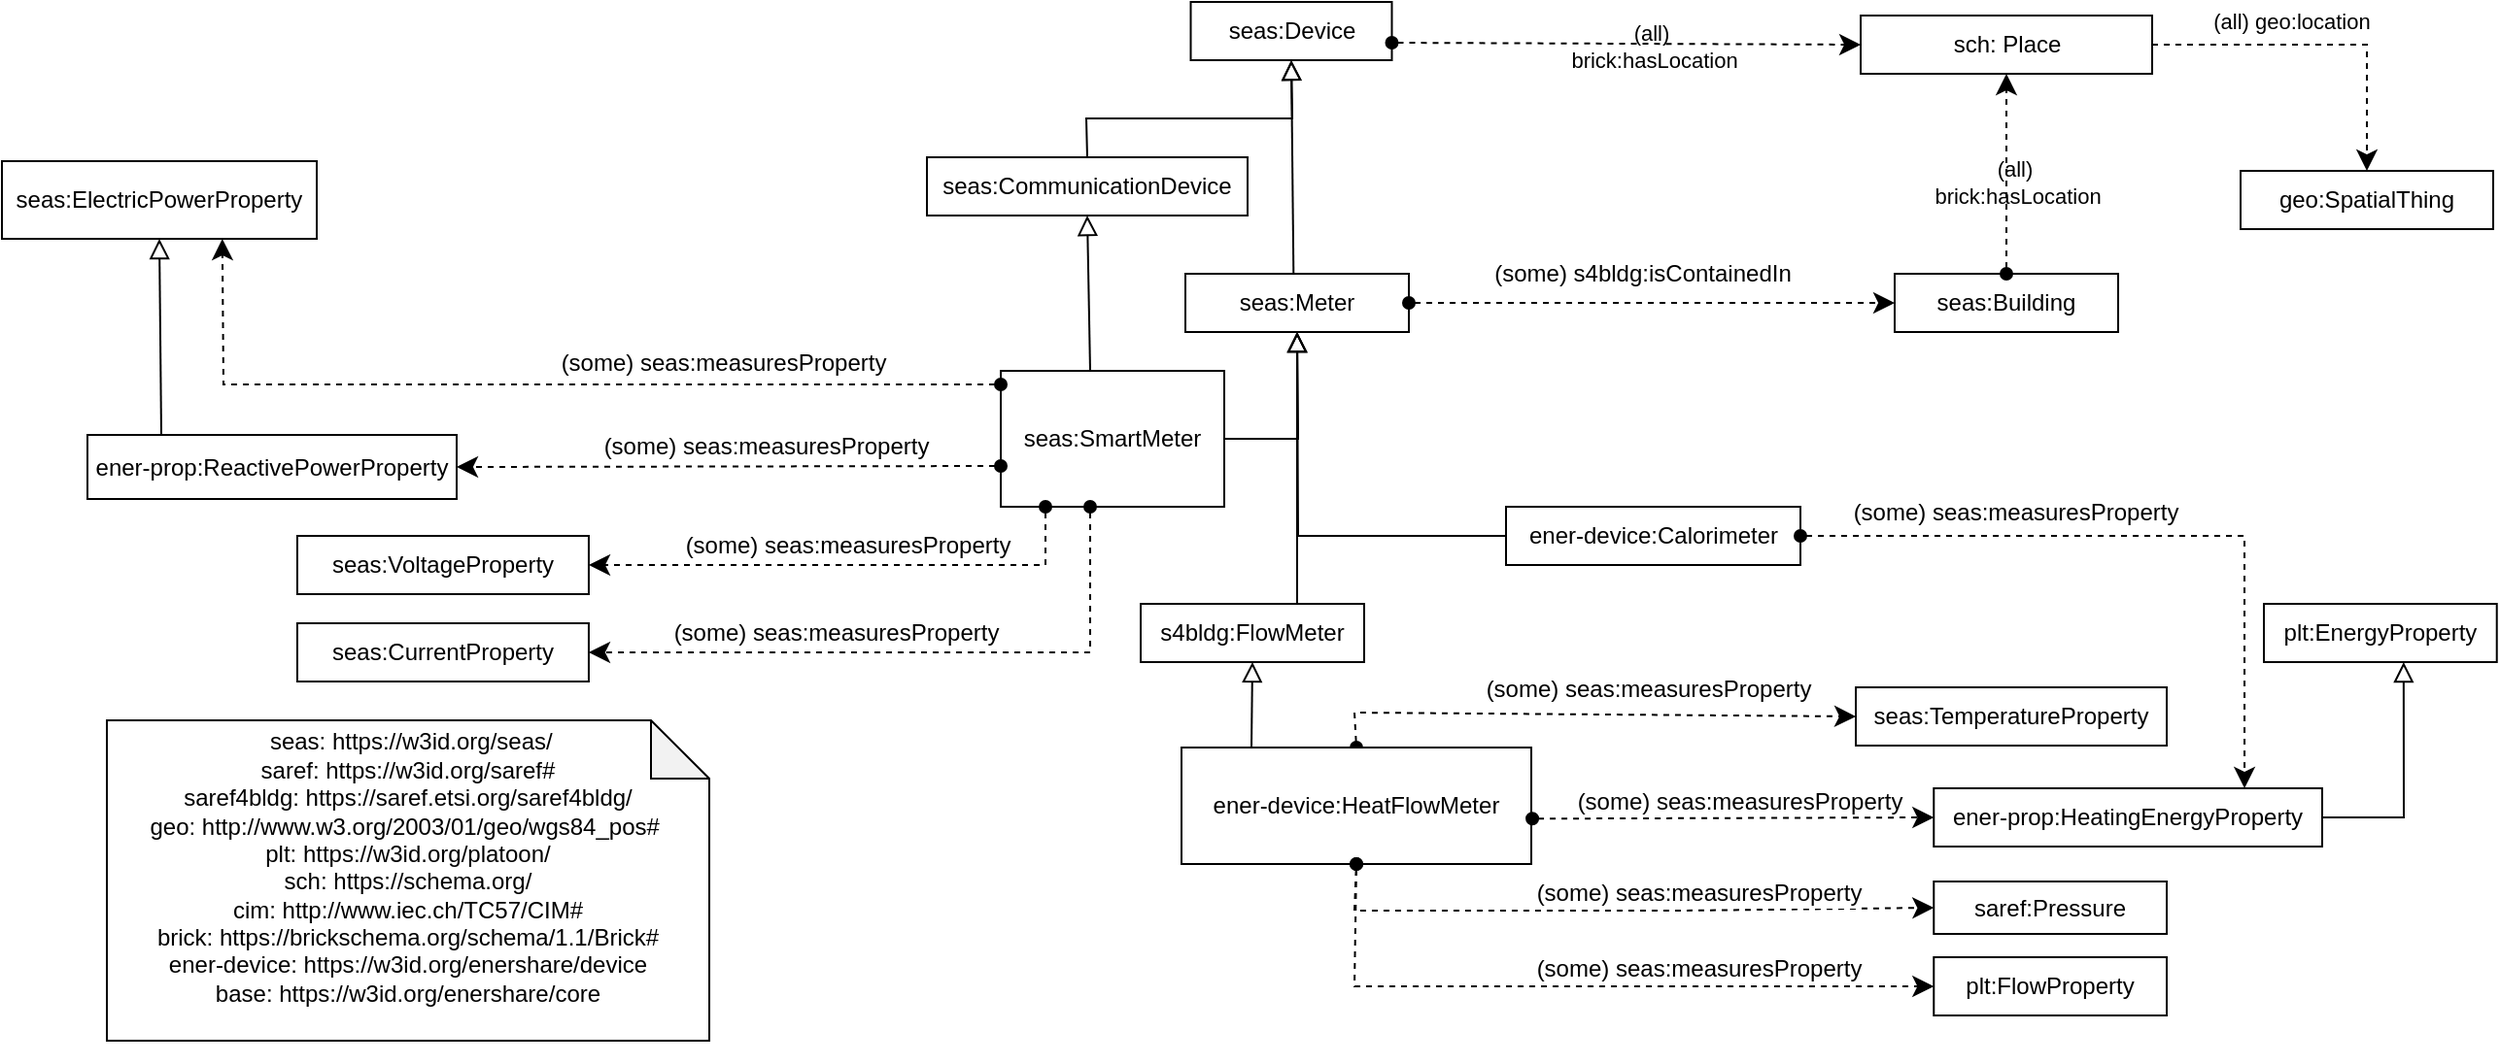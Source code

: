 <mxfile version="24.6.2" type="google" pages="10">
  <diagram name="Meter" id="KG5mnxmGUX5hawJbHkXk">
    <mxGraphModel grid="1" page="1" gridSize="10" guides="1" tooltips="1" connect="1" arrows="1" fold="1" pageScale="1" pageWidth="827" pageHeight="1169" math="0" shadow="0">
      <root>
        <mxCell id="0" />
        <mxCell id="1" parent="0" />
        <mxCell id="tbnd8iCbvvTIZFVSI1vr-1" value="seas:Device" style="rounded=0;whiteSpace=wrap;html=1;snapToPoint=1;points=[[0.1,0],[0.2,0],[0.3,0],[0.4,0],[0.5,0],[0.6,0],[0.7,0],[0.8,0],[0.9,0],[0,0.1],[0,0.3],[0,0.5],[0,0.7],[0,0.9],[0.1,1],[0.2,1],[0.3,1],[0.4,1],[0.5,1],[0.6,1],[0.7,1],[0.8,1],[0.9,1],[1,0.1],[1,0.3],[1,0.5],[1,0.7],[1,0.9]];labelBackgroundColor=none;" vertex="1" parent="1">
          <mxGeometry x="-1042.25" y="350" width="103.5" height="30" as="geometry" />
        </mxCell>
        <mxCell id="tbnd8iCbvvTIZFVSI1vr-2" value="seas:Meter" style="rounded=0;whiteSpace=wrap;html=1;snapToPoint=1;points=[[0.1,0],[0.2,0],[0.3,0],[0.4,0],[0.5,0],[0.6,0],[0.7,0],[0.8,0],[0.9,0],[0,0.1],[0,0.3],[0,0.5],[0,0.7],[0,0.9],[0.1,1],[0.2,1],[0.3,1],[0.4,1],[0.5,1],[0.6,1],[0.7,1],[0.8,1],[0.9,1],[1,0.1],[1,0.3],[1,0.5],[1,0.7],[1,0.9]];labelBackgroundColor=none;" vertex="1" parent="1">
          <mxGeometry x="-1045" y="490" width="115" height="30" as="geometry" />
        </mxCell>
        <mxCell id="tbnd8iCbvvTIZFVSI1vr-3" value="" style="endArrow=block;html=1;fontColor=#000099;endFill=0;entryX=0.5;entryY=1;entryDx=0;entryDy=0;endSize=8;arcSize=0;rounded=0;exitX=0.484;exitY=0.018;exitDx=0;exitDy=0;exitPerimeter=0;labelBackgroundColor=none;" edge="1" parent="1" source="tbnd8iCbvvTIZFVSI1vr-2" target="tbnd8iCbvvTIZFVSI1vr-1">
          <mxGeometry width="50" height="50" relative="1" as="geometry">
            <mxPoint x="-992" y="490" as="sourcePoint" />
            <mxPoint x="-658.5" y="460" as="targetPoint" />
          </mxGeometry>
        </mxCell>
        <mxCell id="tbnd8iCbvvTIZFVSI1vr-10" value="" style="endArrow=classic;html=1;exitX=0.5;exitY=0;exitDx=0;exitDy=0;endSize=8;arcSize=0;rounded=0;dashed=1;startArrow=oval;startFill=1;labelBackgroundColor=none;entryX=0;entryY=0.5;entryDx=0;entryDy=0;" edge="1" parent="1" source="tbnd8iCbvvTIZFVSI1vr-20" target="tbnd8iCbvvTIZFVSI1vr-21">
          <mxGeometry width="50" height="50" relative="1" as="geometry">
            <mxPoint x="-870" y="742" as="sourcePoint" />
            <mxPoint x="-660" y="716" as="targetPoint" />
            <Array as="points">
              <mxPoint x="-958" y="716" />
            </Array>
          </mxGeometry>
        </mxCell>
        <mxCell id="tbnd8iCbvvTIZFVSI1vr-11" value="(some)&amp;nbsp;seas:measuresProperty" style="text;html=1;align=center;verticalAlign=middle;resizable=0;points=[];labelBackgroundColor=none;" connectable="0" vertex="1" parent="tbnd8iCbvvTIZFVSI1vr-10">
          <mxGeometry x="-0.127" relative="1" as="geometry">
            <mxPoint x="48" y="-13" as="offset" />
          </mxGeometry>
        </mxCell>
        <mxCell id="tbnd8iCbvvTIZFVSI1vr-12" value="seas:SmartMeter" style="rounded=0;whiteSpace=wrap;html=1;snapToPoint=1;points=[[0.1,0],[0.2,0],[0.3,0],[0.4,0],[0.5,0],[0.6,0],[0.7,0],[0.8,0],[0.9,0],[0,0.1],[0,0.3],[0,0.5],[0,0.7],[0,0.9],[0.1,1],[0.2,1],[0.3,1],[0.4,1],[0.5,1],[0.6,1],[0.7,1],[0.8,1],[0.9,1],[1,0.1],[1,0.3],[1,0.5],[1,0.7],[1,0.9]];labelBackgroundColor=none;" vertex="1" parent="1">
          <mxGeometry x="-1140" y="540" width="115" height="70" as="geometry" />
        </mxCell>
        <mxCell id="tbnd8iCbvvTIZFVSI1vr-13" value="seas:CommunicationDevice" style="rounded=0;whiteSpace=wrap;html=1;snapToPoint=1;points=[[0.1,0],[0.2,0],[0.3,0],[0.4,0],[0.5,0],[0.6,0],[0.7,0],[0.8,0],[0.9,0],[0,0.1],[0,0.3],[0,0.5],[0,0.7],[0,0.9],[0.1,1],[0.2,1],[0.3,1],[0.4,1],[0.5,1],[0.6,1],[0.7,1],[0.8,1],[0.9,1],[1,0.1],[1,0.3],[1,0.5],[1,0.7],[1,0.9]];labelBackgroundColor=none;" vertex="1" parent="1">
          <mxGeometry x="-1178" y="430" width="165" height="30" as="geometry" />
        </mxCell>
        <mxCell id="tbnd8iCbvvTIZFVSI1vr-14" value="" style="endArrow=block;html=1;fontColor=#000099;endFill=0;entryX=0.5;entryY=1;entryDx=0;entryDy=0;endSize=8;arcSize=0;rounded=0;exitX=0.5;exitY=0;exitDx=0;exitDy=0;labelBackgroundColor=none;" edge="1" parent="1" source="tbnd8iCbvvTIZFVSI1vr-13" target="tbnd8iCbvvTIZFVSI1vr-1">
          <mxGeometry width="50" height="50" relative="1" as="geometry">
            <mxPoint x="-993" y="490" as="sourcePoint" />
            <mxPoint x="-993" y="420" as="targetPoint" />
            <Array as="points">
              <mxPoint x="-1096" y="410" />
              <mxPoint x="-990" y="410" />
            </Array>
          </mxGeometry>
        </mxCell>
        <mxCell id="tbnd8iCbvvTIZFVSI1vr-15" value="" style="endArrow=block;html=1;fontColor=#000099;endFill=0;endSize=8;arcSize=0;rounded=0;exitX=1;exitY=0.5;exitDx=0;exitDy=0;entryX=0.5;entryY=1;entryDx=0;entryDy=0;labelBackgroundColor=none;" edge="1" parent="1">
          <mxGeometry width="50" height="50" relative="1" as="geometry">
            <mxPoint x="-1025" y="575" as="sourcePoint" />
            <mxPoint x="-987.5" y="520" as="targetPoint" />
            <Array as="points">
              <mxPoint x="-987" y="575" />
            </Array>
          </mxGeometry>
        </mxCell>
        <mxCell id="tbnd8iCbvvTIZFVSI1vr-16" value="s4bldg:FlowMeter" style="rounded=0;whiteSpace=wrap;html=1;snapToPoint=1;points=[[0.1,0],[0.2,0],[0.3,0],[0.4,0],[0.5,0],[0.6,0],[0.7,0],[0.8,0],[0.9,0],[0,0.1],[0,0.3],[0,0.5],[0,0.7],[0,0.9],[0.1,1],[0.2,1],[0.3,1],[0.4,1],[0.5,1],[0.6,1],[0.7,1],[0.8,1],[0.9,1],[1,0.1],[1,0.3],[1,0.5],[1,0.7],[1,0.9]];labelBackgroundColor=none;" vertex="1" parent="1">
          <mxGeometry x="-1068" y="660" width="115" height="30" as="geometry" />
        </mxCell>
        <mxCell id="tbnd8iCbvvTIZFVSI1vr-17" value="" style="endArrow=block;html=1;fontColor=#000099;endFill=0;endSize=8;arcSize=0;rounded=0;exitX=0.7;exitY=0;exitDx=0;exitDy=0;entryX=0.5;entryY=1;entryDx=0;entryDy=0;labelBackgroundColor=none;" edge="1" parent="1" source="tbnd8iCbvvTIZFVSI1vr-16" target="tbnd8iCbvvTIZFVSI1vr-2">
          <mxGeometry width="50" height="50" relative="1" as="geometry">
            <mxPoint x="-1025" y="575" as="sourcePoint" />
            <mxPoint x="-991" y="520" as="targetPoint" />
          </mxGeometry>
        </mxCell>
        <mxCell id="tbnd8iCbvvTIZFVSI1vr-19" value="" style="endArrow=block;html=1;fontColor=#000099;endFill=0;entryX=0.5;entryY=1;entryDx=0;entryDy=0;endSize=8;arcSize=0;rounded=0;exitX=0.2;exitY=0;exitDx=0;exitDy=0;labelBackgroundColor=none;" edge="1" parent="1" source="tbnd8iCbvvTIZFVSI1vr-20" target="tbnd8iCbvvTIZFVSI1vr-16">
          <mxGeometry width="50" height="50" relative="1" as="geometry">
            <mxPoint x="-1083" y="753" as="sourcePoint" />
            <mxPoint x="-1083" y="683" as="targetPoint" />
          </mxGeometry>
        </mxCell>
        <mxCell id="tbnd8iCbvvTIZFVSI1vr-20" value="ener-device:HeatFlowMeter" style="rounded=0;whiteSpace=wrap;html=1;snapToPoint=1;points=[[0.1,0],[0.2,0],[0.3,0],[0.4,0],[0.5,0],[0.6,0],[0.7,0],[0.8,0],[0.9,0],[0,0.1],[0,0.3],[0,0.5],[0,0.7],[0,0.9],[0.1,1],[0.2,1],[0.3,1],[0.4,1],[0.5,1],[0.6,1],[0.7,1],[0.8,1],[0.9,1],[1,0.1],[1,0.3],[1,0.5],[1,0.7],[1,0.9]];" vertex="1" parent="1">
          <mxGeometry x="-1047" y="734" width="180" height="60" as="geometry" />
        </mxCell>
        <mxCell id="tbnd8iCbvvTIZFVSI1vr-21" value="seas:TemperatureProperty" style="rounded=0;whiteSpace=wrap;html=1;snapToPoint=1;points=[[0.1,0],[0.2,0],[0.3,0],[0.4,0],[0.5,0],[0.6,0],[0.7,0],[0.8,0],[0.9,0],[0,0.1],[0,0.3],[0,0.5],[0,0.7],[0,0.9],[0.1,1],[0.2,1],[0.3,1],[0.4,1],[0.5,1],[0.6,1],[0.7,1],[0.8,1],[0.9,1],[1,0.1],[1,0.3],[1,0.5],[1,0.7],[1,0.9]];labelBackgroundColor=none;" vertex="1" parent="1">
          <mxGeometry x="-700" y="703" width="160" height="30" as="geometry" />
        </mxCell>
        <mxCell id="tbnd8iCbvvTIZFVSI1vr-22" value="plt:EnergyProperty" style="rounded=0;whiteSpace=wrap;html=1;snapToPoint=1;points=[[0.1,0],[0.2,0],[0.3,0],[0.4,0],[0.5,0],[0.6,0],[0.7,0],[0.8,0],[0.9,0],[0,0.1],[0,0.3],[0,0.5],[0,0.7],[0,0.9],[0.1,1],[0.2,1],[0.3,1],[0.4,1],[0.5,1],[0.6,1],[0.7,1],[0.8,1],[0.9,1],[1,0.1],[1,0.3],[1,0.5],[1,0.7],[1,0.9]];labelBackgroundColor=none;" vertex="1" parent="1">
          <mxGeometry x="-490" y="660" width="119.86" height="30" as="geometry" />
        </mxCell>
        <mxCell id="tbnd8iCbvvTIZFVSI1vr-23" value="saref:Pressure" style="rounded=0;whiteSpace=wrap;html=1;snapToPoint=1;points=[[0.1,0],[0.2,0],[0.3,0],[0.4,0],[0.5,0],[0.6,0],[0.7,0],[0.8,0],[0.9,0],[0,0.1],[0,0.3],[0,0.5],[0,0.7],[0,0.9],[0.1,1],[0.2,1],[0.3,1],[0.4,1],[0.5,1],[0.6,1],[0.7,1],[0.8,1],[0.9,1],[1,0.1],[1,0.3],[1,0.5],[1,0.7],[1,0.9]];" vertex="1" parent="1">
          <mxGeometry x="-659.86" y="803" width="119.86" height="27" as="geometry" />
        </mxCell>
        <mxCell id="tbnd8iCbvvTIZFVSI1vr-24" value="" style="endArrow=classic;html=1;exitX=1.003;exitY=0.611;exitDx=0;exitDy=0;endSize=8;arcSize=0;rounded=0;exitPerimeter=0;entryX=0;entryY=0.5;entryDx=0;entryDy=0;dashed=1;startArrow=oval;startFill=1;labelBackgroundColor=none;" edge="1" parent="1" source="tbnd8iCbvvTIZFVSI1vr-20" target="X-R4vc68RjPWDVSg47CO-1">
          <mxGeometry width="50" height="50" relative="1" as="geometry">
            <mxPoint x="-870" y="772" as="sourcePoint" />
            <mxPoint x="-680" y="790" as="targetPoint" />
          </mxGeometry>
        </mxCell>
        <mxCell id="tbnd8iCbvvTIZFVSI1vr-25" value="(some)&amp;nbsp;seas:measuresProperty" style="text;html=1;align=center;verticalAlign=middle;resizable=0;points=[];labelBackgroundColor=none;" connectable="0" vertex="1" parent="tbnd8iCbvvTIZFVSI1vr-24">
          <mxGeometry x="-0.127" relative="1" as="geometry">
            <mxPoint x="16" y="-9" as="offset" />
          </mxGeometry>
        </mxCell>
        <mxCell id="tbnd8iCbvvTIZFVSI1vr-26" value="" style="endArrow=classic;html=1;exitX=0.5;exitY=1;exitDx=0;exitDy=0;endSize=8;arcSize=0;rounded=0;entryX=0;entryY=0.5;entryDx=0;entryDy=0;dashed=1;startArrow=oval;startFill=1;" edge="1" parent="1" source="tbnd8iCbvvTIZFVSI1vr-20" target="tbnd8iCbvvTIZFVSI1vr-23">
          <mxGeometry width="50" height="50" relative="1" as="geometry">
            <mxPoint x="-860" y="752" as="sourcePoint" />
            <mxPoint x="-650" y="726" as="targetPoint" />
            <Array as="points">
              <mxPoint x="-958" y="818" />
              <mxPoint x="-790" y="818" />
            </Array>
          </mxGeometry>
        </mxCell>
        <mxCell id="tbnd8iCbvvTIZFVSI1vr-27" value="(some)&amp;nbsp;seas:measuresProperty" style="text;html=1;align=center;verticalAlign=middle;resizable=0;points=[];labelBackgroundColor=#ffffff;" connectable="0" vertex="1" parent="tbnd8iCbvvTIZFVSI1vr-26">
          <mxGeometry x="-0.127" relative="1" as="geometry">
            <mxPoint x="60" y="-9" as="offset" />
          </mxGeometry>
        </mxCell>
        <mxCell id="tbnd8iCbvvTIZFVSI1vr-28" value="seas:ElectricPowerProperty" style="rounded=0;whiteSpace=wrap;html=1;snapToPoint=1;points=[[0.1,0],[0.2,0],[0.3,0],[0.4,0],[0.5,0],[0.6,0],[0.7,0],[0.8,0],[0.9,0],[0,0.1],[0,0.3],[0,0.5],[0,0.7],[0,0.9],[0.1,1],[0.2,1],[0.3,1],[0.4,1],[0.5,1],[0.6,1],[0.7,1],[0.8,1],[0.9,1],[1,0.1],[1,0.3],[1,0.5],[1,0.7],[1,0.9]];labelBackgroundColor=none;" vertex="1" parent="1">
          <mxGeometry x="-1654" y="432" width="162" height="40" as="geometry" />
        </mxCell>
        <mxCell id="tbnd8iCbvvTIZFVSI1vr-29" value="seas:VoltageProperty" style="rounded=0;whiteSpace=wrap;html=1;snapToPoint=1;points=[[0.1,0],[0.2,0],[0.3,0],[0.4,0],[0.5,0],[0.6,0],[0.7,0],[0.8,0],[0.9,0],[0,0.1],[0,0.3],[0,0.5],[0,0.7],[0,0.9],[0.1,1],[0.2,1],[0.3,1],[0.4,1],[0.5,1],[0.6,1],[0.7,1],[0.8,1],[0.9,1],[1,0.1],[1,0.3],[1,0.5],[1,0.7],[1,0.9]];labelBackgroundColor=none;" vertex="1" parent="1">
          <mxGeometry x="-1502.02" y="625" width="150" height="30" as="geometry" />
        </mxCell>
        <mxCell id="tbnd8iCbvvTIZFVSI1vr-31" value="seas:CurrentProperty" style="rounded=0;whiteSpace=wrap;html=1;snapToPoint=1;points=[[0.1,0],[0.2,0],[0.3,0],[0.4,0],[0.5,0],[0.6,0],[0.7,0],[0.8,0],[0.9,0],[0,0.1],[0,0.3],[0,0.5],[0,0.7],[0,0.9],[0.1,1],[0.2,1],[0.3,1],[0.4,1],[0.5,1],[0.6,1],[0.7,1],[0.8,1],[0.9,1],[1,0.1],[1,0.3],[1,0.5],[1,0.7],[1,0.9]];labelBackgroundColor=none;" vertex="1" parent="1">
          <mxGeometry x="-1502.02" y="670" width="150" height="30" as="geometry" />
        </mxCell>
        <mxCell id="tbnd8iCbvvTIZFVSI1vr-32" value="" style="endArrow=classic;html=1;endSize=8;arcSize=0;rounded=0;entryX=0.7;entryY=1;entryDx=0;entryDy=0;exitX=0;exitY=0.1;exitDx=0;exitDy=0;dashed=1;startArrow=oval;startFill=1;labelBackgroundColor=none;" edge="1" parent="1" source="tbnd8iCbvvTIZFVSI1vr-12" target="tbnd8iCbvvTIZFVSI1vr-28">
          <mxGeometry width="50" height="50" relative="1" as="geometry">
            <mxPoint x="-1158" y="547" as="sourcePoint" />
            <mxPoint x="-1560" y="472" as="targetPoint" />
            <Array as="points">
              <mxPoint x="-1540" y="547" />
            </Array>
          </mxGeometry>
        </mxCell>
        <mxCell id="tbnd8iCbvvTIZFVSI1vr-33" value="(some)&amp;nbsp;seas:measuresProperty" style="text;html=1;align=center;verticalAlign=middle;resizable=0;points=[];labelBackgroundColor=none;" connectable="0" vertex="1" parent="tbnd8iCbvvTIZFVSI1vr-32">
          <mxGeometry x="-0.127" relative="1" as="geometry">
            <mxPoint x="64" y="-11" as="offset" />
          </mxGeometry>
        </mxCell>
        <mxCell id="tbnd8iCbvvTIZFVSI1vr-34" value="" style="endArrow=classic;html=1;endSize=8;arcSize=0;rounded=0;exitX=0.2;exitY=1;exitDx=0;exitDy=0;dashed=1;startArrow=oval;startFill=1;labelBackgroundColor=none;" edge="1" parent="1" source="tbnd8iCbvvTIZFVSI1vr-12" target="tbnd8iCbvvTIZFVSI1vr-29">
          <mxGeometry width="50" height="50" relative="1" as="geometry">
            <mxPoint x="-1140" y="588" as="sourcePoint" />
            <mxPoint x="-1330" y="610" as="targetPoint" />
            <Array as="points">
              <mxPoint x="-1117" y="640" />
            </Array>
          </mxGeometry>
        </mxCell>
        <mxCell id="tbnd8iCbvvTIZFVSI1vr-35" value="(some)&amp;nbsp;seas:measuresProperty" style="text;html=1;align=center;verticalAlign=middle;resizable=0;points=[];labelBackgroundColor=none;" connectable="0" vertex="1" parent="tbnd8iCbvvTIZFVSI1vr-34">
          <mxGeometry x="-0.127" relative="1" as="geometry">
            <mxPoint x="-17" y="-10" as="offset" />
          </mxGeometry>
        </mxCell>
        <mxCell id="tbnd8iCbvvTIZFVSI1vr-36" value="" style="endArrow=classic;html=1;endSize=8;arcSize=0;rounded=0;entryX=1;entryY=0.5;entryDx=0;entryDy=0;exitX=0.4;exitY=1;exitDx=0;exitDy=0;dashed=1;startArrow=oval;startFill=1;labelBackgroundColor=none;" edge="1" parent="1" source="tbnd8iCbvvTIZFVSI1vr-12" target="tbnd8iCbvvTIZFVSI1vr-31">
          <mxGeometry width="50" height="50" relative="1" as="geometry">
            <mxPoint x="-1120" y="610" as="sourcePoint" />
            <mxPoint x="-1340" y="599" as="targetPoint" />
            <Array as="points">
              <mxPoint x="-1094" y="685" />
            </Array>
          </mxGeometry>
        </mxCell>
        <mxCell id="tbnd8iCbvvTIZFVSI1vr-37" value="(some)&amp;nbsp;seas:measuresProperty" style="text;html=1;align=center;verticalAlign=middle;resizable=0;points=[];labelBackgroundColor=none;" connectable="0" vertex="1" parent="tbnd8iCbvvTIZFVSI1vr-36">
          <mxGeometry x="-0.127" relative="1" as="geometry">
            <mxPoint x="-61" y="-10" as="offset" />
          </mxGeometry>
        </mxCell>
        <mxCell id="tbnd8iCbvvTIZFVSI1vr-40" value="" style="endArrow=block;html=1;fontColor=#000099;endFill=0;entryX=0.5;entryY=1;entryDx=0;entryDy=0;endSize=8;arcSize=0;rounded=0;exitX=0.2;exitY=0;exitDx=0;exitDy=0;labelBackgroundColor=none;" edge="1" parent="1" source="tbnd8iCbvvTIZFVSI1vr-41" target="tbnd8iCbvvTIZFVSI1vr-28">
          <mxGeometry width="50" height="50" relative="1" as="geometry">
            <mxPoint x="-1580" y="550.0" as="sourcePoint" />
            <mxPoint x="-1730" y="440" as="targetPoint" />
          </mxGeometry>
        </mxCell>
        <mxCell id="tbnd8iCbvvTIZFVSI1vr-41" value="ener-prop:ReactivePowerProperty" style="rounded=0;whiteSpace=wrap;html=1;snapToPoint=1;points=[[0.1,0],[0.2,0],[0.3,0],[0.4,0],[0.5,0],[0.6,0],[0.7,0],[0.8,0],[0.9,0],[0,0.1],[0,0.3],[0,0.5],[0,0.7],[0,0.9],[0.1,1],[0.2,1],[0.3,1],[0.4,1],[0.5,1],[0.6,1],[0.7,1],[0.8,1],[0.9,1],[1,0.1],[1,0.3],[1,0.5],[1,0.7],[1,0.9]];labelBackgroundColor=none;" vertex="1" parent="1">
          <mxGeometry x="-1610" y="573" width="190" height="33" as="geometry" />
        </mxCell>
        <mxCell id="tbnd8iCbvvTIZFVSI1vr-43" value="" style="endArrow=classic;html=1;endSize=8;arcSize=0;rounded=0;entryX=1;entryY=0.5;entryDx=0;entryDy=0;exitX=0;exitY=0.7;exitDx=0;exitDy=0;dashed=1;startArrow=oval;startFill=1;labelBackgroundColor=none;" edge="1" parent="1" source="tbnd8iCbvvTIZFVSI1vr-12" target="tbnd8iCbvvTIZFVSI1vr-41">
          <mxGeometry width="50" height="50" relative="1" as="geometry">
            <mxPoint x="-1130" y="560" as="sourcePoint" />
            <mxPoint x="-1485" y="570.0" as="targetPoint" />
          </mxGeometry>
        </mxCell>
        <mxCell id="tbnd8iCbvvTIZFVSI1vr-44" value="(some)&amp;nbsp;seas:measuresProperty" style="text;html=1;align=center;verticalAlign=middle;resizable=0;points=[];labelBackgroundColor=none;" connectable="0" vertex="1" parent="tbnd8iCbvvTIZFVSI1vr-43">
          <mxGeometry x="-0.127" relative="1" as="geometry">
            <mxPoint x="1" y="-10" as="offset" />
          </mxGeometry>
        </mxCell>
        <mxCell id="EScQ56Z9t26Sjc-1o95y-5" value="ener-device:Calorimeter" style="rounded=0;whiteSpace=wrap;html=1;snapToPoint=1;points=[[0.1,0],[0.2,0],[0.3,0],[0.4,0],[0.5,0],[0.6,0],[0.7,0],[0.8,0],[0.9,0],[0,0.1],[0,0.3],[0,0.5],[0,0.7],[0,0.9],[0.1,1],[0.2,1],[0.3,1],[0.4,1],[0.5,1],[0.6,1],[0.7,1],[0.8,1],[0.9,1],[1,0.1],[1,0.3],[1,0.5],[1,0.7],[1,0.9]];labelBackgroundColor=none;" vertex="1" parent="1">
          <mxGeometry x="-880" y="610" width="151.5" height="30" as="geometry" />
        </mxCell>
        <mxCell id="EScQ56Z9t26Sjc-1o95y-6" value="" style="endArrow=block;html=1;fontColor=#000099;endFill=0;endSize=8;arcSize=0;rounded=0;exitX=0;exitY=0.5;exitDx=0;exitDy=0;entryX=0.5;entryY=1;entryDx=0;entryDy=0;labelBackgroundColor=none;" edge="1" parent="1">
          <mxGeometry width="50" height="50" relative="1" as="geometry">
            <mxPoint x="-880" y="625" as="sourcePoint" />
            <mxPoint x="-987.5" y="520" as="targetPoint" />
            <Array as="points">
              <mxPoint x="-987" y="625" />
            </Array>
          </mxGeometry>
        </mxCell>
        <mxCell id="ZrQ9Rk2-0Mdn7wwSWGFx-1" value="" style="endArrow=classic;html=1;exitX=1;exitY=0.5;exitDx=0;exitDy=0;endSize=8;arcSize=0;rounded=0;entryX=0.8;entryY=0;entryDx=0;entryDy=0;dashed=1;startArrow=oval;startFill=1;labelBackgroundColor=none;" edge="1" parent="1" source="EScQ56Z9t26Sjc-1o95y-5" target="X-R4vc68RjPWDVSg47CO-1">
          <mxGeometry width="50" height="50" relative="1" as="geometry">
            <mxPoint x="-640" y="623" as="sourcePoint" />
            <mxPoint x="-429.86" y="625" as="targetPoint" />
            <Array as="points">
              <mxPoint x="-500" y="625" />
            </Array>
          </mxGeometry>
        </mxCell>
        <mxCell id="ZrQ9Rk2-0Mdn7wwSWGFx-2" value="(some)&amp;nbsp;seas:measuresProperty" style="text;html=1;align=center;verticalAlign=middle;resizable=0;points=[];labelBackgroundColor=none;" connectable="0" vertex="1" parent="ZrQ9Rk2-0Mdn7wwSWGFx-1">
          <mxGeometry x="-0.127" relative="1" as="geometry">
            <mxPoint x="-46" y="-12" as="offset" />
          </mxGeometry>
        </mxCell>
        <mxCell id="L22pbOU_gLIrE22uM9Lm-1" value="plt:FlowProperty" style="rounded=0;whiteSpace=wrap;html=1;snapToPoint=1;points=[[0.1,0],[0.2,0],[0.3,0],[0.4,0],[0.5,0],[0.6,0],[0.7,0],[0.8,0],[0.9,0],[0,0.1],[0,0.3],[0,0.5],[0,0.7],[0,0.9],[0.1,1],[0.2,1],[0.3,1],[0.4,1],[0.5,1],[0.6,1],[0.7,1],[0.8,1],[0.9,1],[1,0.1],[1,0.3],[1,0.5],[1,0.7],[1,0.9]];" vertex="1" parent="1">
          <mxGeometry x="-659.86" y="842" width="119.86" height="30" as="geometry" />
        </mxCell>
        <mxCell id="L22pbOU_gLIrE22uM9Lm-2" value="" style="endArrow=classic;html=1;exitX=0.5;exitY=1;exitDx=0;exitDy=0;endSize=8;arcSize=0;rounded=0;entryX=0;entryY=0.5;entryDx=0;entryDy=0;dashed=1;startArrow=oval;startFill=1;" edge="1" parent="1" source="tbnd8iCbvvTIZFVSI1vr-20" target="L22pbOU_gLIrE22uM9Lm-1">
          <mxGeometry width="50" height="50" relative="1" as="geometry">
            <mxPoint x="-959.86" y="808" as="sourcePoint" />
            <mxPoint x="-659.86" y="833" as="targetPoint" />
            <Array as="points">
              <mxPoint x="-958" y="857" />
            </Array>
          </mxGeometry>
        </mxCell>
        <mxCell id="L22pbOU_gLIrE22uM9Lm-3" value="(some)&amp;nbsp;seas:measuresProperty" style="text;html=1;align=center;verticalAlign=middle;resizable=0;points=[];labelBackgroundColor=#ffffff;" connectable="0" vertex="1" parent="L22pbOU_gLIrE22uM9Lm-2">
          <mxGeometry x="-0.127" relative="1" as="geometry">
            <mxPoint x="82" y="-9" as="offset" />
          </mxGeometry>
        </mxCell>
        <mxCell id="DUpgrvOP1sjGl8oRv-rW-1" value="" style="endArrow=block;html=1;fontColor=#000099;endFill=0;endSize=8;arcSize=0;rounded=0;exitX=0.4;exitY=0;exitDx=0;exitDy=0;entryX=0.5;entryY=1;entryDx=0;entryDy=0;labelBackgroundColor=none;" edge="1" parent="1" source="tbnd8iCbvvTIZFVSI1vr-12" target="tbnd8iCbvvTIZFVSI1vr-13">
          <mxGeometry width="50" height="50" relative="1" as="geometry">
            <mxPoint x="-1025" y="575" as="sourcePoint" />
            <mxPoint x="-990" y="520" as="targetPoint" />
          </mxGeometry>
        </mxCell>
        <mxCell id="X-R4vc68RjPWDVSg47CO-1" value="ener-prop:HeatingEnergyProperty" style="rounded=0;whiteSpace=wrap;html=1;snapToPoint=1;points=[[0.1,0],[0.2,0],[0.3,0],[0.4,0],[0.5,0],[0.6,0],[0.7,0],[0.8,0],[0.9,0],[0,0.1],[0,0.3],[0,0.5],[0,0.7],[0,0.9],[0.1,1],[0.2,1],[0.3,1],[0.4,1],[0.5,1],[0.6,1],[0.7,1],[0.8,1],[0.9,1],[1,0.1],[1,0.3],[1,0.5],[1,0.7],[1,0.9]];" vertex="1" parent="1">
          <mxGeometry x="-659.86" y="755" width="199.86" height="30" as="geometry" />
        </mxCell>
        <mxCell id="X-R4vc68RjPWDVSg47CO-2" value="" style="endArrow=block;html=1;fontColor=#000099;endFill=0;entryX=0.6;entryY=1;entryDx=0;entryDy=0;endSize=8;arcSize=0;rounded=0;exitX=1;exitY=0.5;exitDx=0;exitDy=0;labelBackgroundColor=none;" edge="1" parent="1" source="X-R4vc68RjPWDVSg47CO-1" target="tbnd8iCbvvTIZFVSI1vr-22">
          <mxGeometry width="50" height="50" relative="1" as="geometry">
            <mxPoint x="-480" y="760" as="sourcePoint" />
            <mxPoint x="-513" y="692" as="targetPoint" />
            <Array as="points">
              <mxPoint x="-418" y="770" />
            </Array>
          </mxGeometry>
        </mxCell>
        <mxCell id="Npk5RZ1vaq2AS6J5_LCh-1" value="&lt;div&gt;&lt;/div&gt;&lt;div style=&quot;&quot;&gt;&lt;div style=&quot;border-color: var(--border-color);&quot;&gt;&lt;br&gt;&lt;/div&gt;&lt;div style=&quot;border-color: var(--border-color);&quot;&gt;&amp;nbsp;seas: https://w3id.org/seas/&lt;br style=&quot;border-color: var(--border-color);&quot;&gt;&lt;/div&gt;&lt;div style=&quot;border-color: var(--border-color);&quot;&gt;&lt;span style=&quot;border-color: var(--border-color); background-color: initial;&quot;&gt;saref: https://w3id.org/saref#&lt;/span&gt;&lt;/div&gt;&lt;div style=&quot;border-color: var(--border-color);&quot;&gt;&lt;span style=&quot;border-color: var(--border-color); background-color: initial;&quot;&gt;saref4bldg: https://saref.etsi.org/saref4bldg/&lt;/span&gt;&lt;/div&gt;&lt;div style=&quot;border-color: var(--border-color);&quot;&gt;&lt;span style=&quot;border-color: var(--border-color); background-color: initial;&quot;&gt;geo: http://www.w3.org/2003/01/geo/wgs84_pos#&amp;nbsp;&lt;br style=&quot;border-color: var(--border-color);&quot;&gt;&lt;/span&gt;&lt;/div&gt;&lt;div style=&quot;border-color: var(--border-color);&quot;&gt;&lt;span style=&quot;background-color: initial;&quot;&gt;plt: https://w3id.org/platoon/&lt;/span&gt;&lt;br&gt;&lt;/div&gt;&lt;div style=&quot;border-color: var(--border-color);&quot;&gt;&lt;div style=&quot;border-color: var(--border-color);&quot;&gt;&lt;div style=&quot;border-color: var(--border-color);&quot;&gt;sch: https://schema.org/&lt;/div&gt;&lt;div&gt;cim: http://www.iec.ch/TC57/CIM#&lt;br&gt;&lt;/div&gt;&lt;/div&gt;&lt;/div&gt;&lt;div style=&quot;border-color: var(--border-color);&quot;&gt;&lt;span style=&quot;background-color: initial;&quot;&gt;brick: https://brickschema.org/schema/1.1/Brick#&lt;br&gt;&lt;/span&gt;&lt;/div&gt;&lt;div style=&quot;border-color: var(--border-color);&quot;&gt;&lt;span style=&quot;background-color: initial;&quot;&gt;ener-device:&amp;nbsp;https://w3id.org/enershare/device&lt;/span&gt;&lt;br&gt;&lt;/div&gt;&lt;/div&gt;&lt;div style=&quot;&quot;&gt;&lt;div style=&quot;border-color: var(--border-color);&quot;&gt;&lt;div style=&quot;border-color: var(--border-color);&quot;&gt;&lt;span style=&quot;background-color: initial;&quot;&gt;base:&amp;nbsp;https://w3id.org/enershare/core&lt;/span&gt;&lt;br&gt;&lt;/div&gt;&lt;div style=&quot;border-color: var(--border-color);&quot;&gt;&lt;div style=&quot;border-color: var(--border-color);&quot;&gt;&lt;/div&gt;&lt;/div&gt;&lt;div&gt;&lt;br&gt;&lt;br&gt;&lt;/div&gt;&lt;/div&gt;&lt;div style=&quot;border-color: var(--border-color);&quot;&gt;&lt;/div&gt;&lt;/div&gt;" style="shape=note;whiteSpace=wrap;html=1;backgroundOutline=1;darkOpacity=0.05;" vertex="1" parent="1">
          <mxGeometry x="-1600" y="720" width="310" height="165" as="geometry" />
        </mxCell>
        <mxCell id="EMu1KxpSfci41UksCu9k-1" value="seas:Building" style="rounded=0;whiteSpace=wrap;html=1;snapToPoint=1;points=[[0.1,0],[0.2,0],[0.3,0],[0.4,0],[0.5,0],[0.6,0],[0.7,0],[0.8,0],[0.9,0],[0,0.1],[0,0.3],[0,0.5],[0,0.7],[0,0.9],[0.1,1],[0.2,1],[0.3,1],[0.4,1],[0.5,1],[0.6,1],[0.7,1],[0.8,1],[0.9,1],[1,0.1],[1,0.3],[1,0.5],[1,0.7],[1,0.9]];labelBackgroundColor=none;" vertex="1" parent="1">
          <mxGeometry x="-680" y="490" width="115" height="30" as="geometry" />
        </mxCell>
        <mxCell id="EMu1KxpSfci41UksCu9k-3" value="" style="endArrow=classic;html=1;endSize=8;arcSize=0;rounded=0;dashed=1;startArrow=oval;startFill=1;entryX=0;entryY=0.5;entryDx=0;entryDy=0;labelBackgroundColor=none;" edge="1" parent="1" target="EMu1KxpSfci41UksCu9k-1">
          <mxGeometry width="50" height="50" relative="1" as="geometry">
            <mxPoint x="-930" y="505" as="sourcePoint" />
            <mxPoint x="-717" y="503" as="targetPoint" />
          </mxGeometry>
        </mxCell>
        <mxCell id="EMu1KxpSfci41UksCu9k-4" value="(some) s4bldg:isContainedIn" style="text;html=1;align=center;verticalAlign=middle;resizable=0;points=[];labelBackgroundColor=none;" connectable="0" vertex="1" parent="EMu1KxpSfci41UksCu9k-3">
          <mxGeometry x="-0.127" relative="1" as="geometry">
            <mxPoint x="11" y="-15" as="offset" />
          </mxGeometry>
        </mxCell>
        <mxCell id="EMu1KxpSfci41UksCu9k-5" value="sch: Place" style="rounded=0;whiteSpace=wrap;html=1;snapToPoint=1;points=[[0.1,0],[0.2,0],[0.3,0],[0.4,0],[0.5,0],[0.6,0],[0.7,0],[0.8,0],[0.9,0],[0,0.1],[0,0.3],[0,0.5],[0,0.7],[0,0.9],[0.1,1],[0.2,1],[0.3,1],[0.4,1],[0.5,1],[0.6,1],[0.7,1],[0.8,1],[0.9,1],[1,0.1],[1,0.3],[1,0.5],[1,0.7],[1,0.9]];labelBackgroundColor=none;" vertex="1" parent="1">
          <mxGeometry x="-697.5" y="357" width="150" height="30" as="geometry" />
        </mxCell>
        <mxCell id="EMu1KxpSfci41UksCu9k-6" value="" style="endArrow=classic;html=1;entryX=0.5;entryY=1;entryDx=0;entryDy=0;endSize=8;dashed=1;arcSize=0;rounded=0;startArrow=oval;startFill=1;exitX=0.5;exitY=0;exitDx=0;exitDy=0;labelBackgroundColor=none;" edge="1" parent="1" source="EMu1KxpSfci41UksCu9k-1" target="EMu1KxpSfci41UksCu9k-5">
          <mxGeometry width="50" height="50" relative="1" as="geometry">
            <mxPoint x="-625" y="480" as="sourcePoint" />
            <mxPoint x="110.0" y="548.33" as="targetPoint" />
          </mxGeometry>
        </mxCell>
        <mxCell id="EMu1KxpSfci41UksCu9k-7" value="&lt;div&gt;(all)&amp;nbsp;&lt;/div&gt;brick:hasLocation" style="edgeLabel;html=1;align=center;verticalAlign=middle;resizable=0;points=[];labelBackgroundColor=none;" connectable="0" vertex="1" parent="EMu1KxpSfci41UksCu9k-6">
          <mxGeometry x="-0.191" y="-1" relative="1" as="geometry">
            <mxPoint x="4" y="-6" as="offset" />
          </mxGeometry>
        </mxCell>
        <mxCell id="EMu1KxpSfci41UksCu9k-9" value="" style="endArrow=classic;html=1;entryX=0;entryY=0.5;entryDx=0;entryDy=0;endSize=8;dashed=1;arcSize=0;rounded=0;startArrow=oval;startFill=1;exitX=1;exitY=0.7;exitDx=0;exitDy=0;labelBackgroundColor=none;" edge="1" parent="1" source="tbnd8iCbvvTIZFVSI1vr-1" target="EMu1KxpSfci41UksCu9k-5">
          <mxGeometry width="50" height="50" relative="1" as="geometry">
            <mxPoint x="-980" y="475" as="sourcePoint" />
            <mxPoint x="-710" y="380" as="targetPoint" />
          </mxGeometry>
        </mxCell>
        <mxCell id="EMu1KxpSfci41UksCu9k-10" value="&lt;div&gt;(all)&amp;nbsp;&lt;/div&gt;brick:hasLocation" style="edgeLabel;html=1;align=center;verticalAlign=middle;resizable=0;points=[];labelBackgroundColor=none;" connectable="0" vertex="1" parent="EMu1KxpSfci41UksCu9k-9">
          <mxGeometry x="-0.191" y="-1" relative="1" as="geometry">
            <mxPoint x="37" as="offset" />
          </mxGeometry>
        </mxCell>
        <mxCell id="67WwP_amCZ6CQMWCQNi2-1" value="geo:SpatialThing" style="rounded=0;whiteSpace=wrap;html=1;snapToPoint=1;points=[[0.1,0],[0.2,0],[0.3,0],[0.4,0],[0.5,0],[0.6,0],[0.7,0],[0.8,0],[0.9,0],[0,0.1],[0,0.3],[0,0.5],[0,0.7],[0,0.9],[0.1,1],[0.2,1],[0.3,1],[0.4,1],[0.5,1],[0.6,1],[0.7,1],[0.8,1],[0.9,1],[1,0.1],[1,0.3],[1,0.5],[1,0.7],[1,0.9]];" vertex="1" parent="1">
          <mxGeometry x="-502" y="437" width="130" height="30" as="geometry" />
        </mxCell>
        <mxCell id="67WwP_amCZ6CQMWCQNi2-2" value="" style="endArrow=classic;html=1;endSize=8;dashed=1;arcSize=0;rounded=0;entryX=0.5;entryY=0;entryDx=0;entryDy=0;exitX=1;exitY=0.5;exitDx=0;exitDy=0;" edge="1" parent="1" source="EMu1KxpSfci41UksCu9k-5" target="67WwP_amCZ6CQMWCQNi2-1">
          <mxGeometry width="50" height="50" relative="1" as="geometry">
            <mxPoint x="-550" y="370" as="sourcePoint" />
            <mxPoint x="-685" y="237" as="targetPoint" />
            <Array as="points">
              <mxPoint x="-437" y="372" />
            </Array>
          </mxGeometry>
        </mxCell>
        <mxCell id="67WwP_amCZ6CQMWCQNi2-3" value="&lt;div&gt;(all) geo:location&lt;/div&gt;" style="edgeLabel;html=1;align=center;verticalAlign=middle;resizable=0;points=[];" connectable="0" vertex="1" parent="67WwP_amCZ6CQMWCQNi2-2">
          <mxGeometry x="-0.191" y="-1" relative="1" as="geometry">
            <mxPoint y="-13" as="offset" />
          </mxGeometry>
        </mxCell>
      </root>
    </mxGraphModel>
  </diagram>
  <diagram id="4E2t_Enq8YzQG88b2of9" name="Weather">
    <mxGraphModel grid="1" page="1" gridSize="10" guides="1" tooltips="1" connect="1" arrows="1" fold="1" pageScale="1" pageWidth="827" pageHeight="1169" math="0" shadow="0">
      <root>
        <mxCell id="0" />
        <mxCell id="1" parent="0" />
        <mxCell id="mVu25HBqmFNxwevJxP-5-1" value="seas:Property" style="rounded=0;whiteSpace=wrap;html=1;snapToPoint=1;points=[[0.1,0],[0.2,0],[0.3,0],[0.4,0],[0.5,0],[0.6,0],[0.7,0],[0.8,0],[0.9,0],[0,0.1],[0,0.3],[0,0.5],[0,0.7],[0,0.9],[0.1,1],[0.2,1],[0.3,1],[0.4,1],[0.5,1],[0.6,1],[0.7,1],[0.8,1],[0.9,1],[1,0.1],[1,0.3],[1,0.5],[1,0.7],[1,0.9]];" vertex="1" parent="1">
          <mxGeometry x="60" y="120.0" width="136" height="30" as="geometry" />
        </mxCell>
        <mxCell id="UV2eMLpq6rYhj8zFvT5H-1" value="plt:AirTemperatureProperty" style="rounded=0;whiteSpace=wrap;html=1;snapToPoint=1;points=[[0.1,0],[0.2,0],[0.3,0],[0.4,0],[0.5,0],[0.6,0],[0.7,0],[0.8,0],[0.9,0],[0,0.1],[0,0.3],[0,0.5],[0,0.7],[0,0.9],[0.1,1],[0.2,1],[0.3,1],[0.4,1],[0.5,1],[0.6,1],[0.7,1],[0.8,1],[0.9,1],[1,0.1],[1,0.3],[1,0.5],[1,0.7],[1,0.9]];" vertex="1" parent="1">
          <mxGeometry x="180" y="199" width="160" height="30" as="geometry" />
        </mxCell>
        <mxCell id="lT3qbc-19bkM1TycUrqb-1" value="" style="endArrow=block;html=1;fontColor=#000099;endFill=0;entryX=0.5;entryY=1;entryDx=0;entryDy=0;endSize=8;arcSize=0;rounded=0;exitX=0;exitY=0.5;exitDx=0;exitDy=0;" edge="1" parent="1" source="UV2eMLpq6rYhj8zFvT5H-1" target="mVu25HBqmFNxwevJxP-5-1">
          <mxGeometry width="50" height="50" relative="1" as="geometry">
            <mxPoint x="-772" y="150" as="sourcePoint" />
            <mxPoint x="-772" y="80" as="targetPoint" />
            <Array as="points">
              <mxPoint x="128" y="215" />
            </Array>
          </mxGeometry>
        </mxCell>
        <mxCell id="lT3qbc-19bkM1TycUrqb-2" value="seas:PercentageProperty" style="rounded=0;whiteSpace=wrap;html=1;snapToPoint=1;points=[[0.1,0],[0.2,0],[0.3,0],[0.4,0],[0.5,0],[0.6,0],[0.7,0],[0.8,0],[0.9,0],[0,0.1],[0,0.3],[0,0.5],[0,0.7],[0,0.9],[0.1,1],[0.2,1],[0.3,1],[0.4,1],[0.5,1],[0.6,1],[0.7,1],[0.8,1],[0.9,1],[1,0.1],[1,0.3],[1,0.5],[1,0.7],[1,0.9]];" vertex="1" parent="1">
          <mxGeometry x="180" y="236" width="160" height="30" as="geometry" />
        </mxCell>
        <mxCell id="lT3qbc-19bkM1TycUrqb-3" value="" style="endArrow=block;html=1;fontColor=#000099;endFill=0;entryX=0.5;entryY=1;entryDx=0;entryDy=0;endSize=8;arcSize=0;rounded=0;exitX=0;exitY=0.5;exitDx=0;exitDy=0;" edge="1" parent="1" source="lT3qbc-19bkM1TycUrqb-2">
          <mxGeometry width="50" height="50" relative="1" as="geometry">
            <mxPoint x="180" y="215" as="sourcePoint" />
            <mxPoint x="128" y="150" as="targetPoint" />
            <Array as="points">
              <mxPoint x="130" y="251" />
            </Array>
          </mxGeometry>
        </mxCell>
        <mxCell id="lT3qbc-19bkM1TycUrqb-4" value="plt:PrecipitationProperty" style="rounded=0;whiteSpace=wrap;html=1;snapToPoint=1;points=[[0.1,0],[0.2,0],[0.3,0],[0.4,0],[0.5,0],[0.6,0],[0.7,0],[0.8,0],[0.9,0],[0,0.1],[0,0.3],[0,0.5],[0,0.7],[0,0.9],[0.1,1],[0.2,1],[0.3,1],[0.4,1],[0.5,1],[0.6,1],[0.7,1],[0.8,1],[0.9,1],[1,0.1],[1,0.3],[1,0.5],[1,0.7],[1,0.9]];" vertex="1" parent="1">
          <mxGeometry x="274" y="280" width="140" height="30" as="geometry" />
        </mxCell>
        <mxCell id="lT3qbc-19bkM1TycUrqb-5" value="" style="endArrow=block;html=1;fontColor=#000099;endFill=0;endSize=8;arcSize=0;rounded=0;exitX=0;exitY=0.5;exitDx=0;exitDy=0;entryX=0.5;entryY=1;entryDx=0;entryDy=0;" edge="1" parent="1" source="lT3qbc-19bkM1TycUrqb-4" target="lT3qbc-19bkM1TycUrqb-2">
          <mxGeometry width="50" height="50" relative="1" as="geometry">
            <mxPoint x="262" y="340" as="sourcePoint" />
            <mxPoint x="210" y="280" as="targetPoint" />
            <Array as="points">
              <mxPoint x="260" y="295" />
            </Array>
          </mxGeometry>
        </mxCell>
        <mxCell id="lT3qbc-19bkM1TycUrqb-6" value="plt:SolarRadiationProperty" style="rounded=0;whiteSpace=wrap;html=1;snapToPoint=1;points=[[0.1,0],[0.2,0],[0.3,0],[0.4,0],[0.5,0],[0.6,0],[0.7,0],[0.8,0],[0.9,0],[0,0.1],[0,0.3],[0,0.5],[0,0.7],[0,0.9],[0.1,1],[0.2,1],[0.3,1],[0.4,1],[0.5,1],[0.6,1],[0.7,1],[0.8,1],[0.9,1],[1,0.1],[1,0.3],[1,0.5],[1,0.7],[1,0.9]];" vertex="1" parent="1">
          <mxGeometry x="180" y="320" width="150" height="30" as="geometry" />
        </mxCell>
        <mxCell id="lT3qbc-19bkM1TycUrqb-7" value="" style="endArrow=block;html=1;fontColor=#000099;endFill=0;entryX=0.5;entryY=1;entryDx=0;entryDy=0;endSize=8;arcSize=0;rounded=0;exitX=0;exitY=0.5;exitDx=0;exitDy=0;" edge="1" parent="1" source="lT3qbc-19bkM1TycUrqb-6">
          <mxGeometry width="50" height="50" relative="1" as="geometry">
            <mxPoint x="180" y="265" as="sourcePoint" />
            <mxPoint x="128" y="150" as="targetPoint" />
            <Array as="points">
              <mxPoint x="130" y="335" />
            </Array>
          </mxGeometry>
        </mxCell>
        <mxCell id="lT3qbc-19bkM1TycUrqb-8" value="seas:Forecast" style="rounded=0;whiteSpace=wrap;html=1;snapToPoint=1;points=[[0.1,0],[0.2,0],[0.3,0],[0.4,0],[0.5,0],[0.6,0],[0.7,0],[0.8,0],[0.9,0],[0,0.1],[0,0.3],[0,0.5],[0,0.7],[0,0.9],[0.1,1],[0.2,1],[0.3,1],[0.4,1],[0.5,1],[0.6,1],[0.7,1],[0.8,1],[0.9,1],[1,0.1],[1,0.3],[1,0.5],[1,0.7],[1,0.9]];" vertex="1" parent="1">
          <mxGeometry x="820" y="110.0" width="136" height="30" as="geometry" />
        </mxCell>
        <mxCell id="lT3qbc-19bkM1TycUrqb-9" value="plt:ForecastOfAirTemperatureProperty" style="rounded=0;whiteSpace=wrap;html=1;snapToPoint=1;points=[[0.1,0],[0.2,0],[0.3,0],[0.4,0],[0.5,0],[0.6,0],[0.7,0],[0.8,0],[0.9,0],[0,0.1],[0,0.3],[0,0.5],[0,0.7],[0,0.9],[0.1,1],[0.2,1],[0.3,1],[0.4,1],[0.5,1],[0.6,1],[0.7,1],[0.8,1],[0.9,1],[1,0.1],[1,0.3],[1,0.5],[1,0.7],[1,0.9]];" vertex="1" parent="1">
          <mxGeometry x="610" y="180" width="210" height="30" as="geometry" />
        </mxCell>
        <mxCell id="lT3qbc-19bkM1TycUrqb-10" value="" style="endArrow=block;html=1;fontColor=#000099;endFill=0;entryX=0.5;entryY=1;entryDx=0;entryDy=0;endSize=8;arcSize=0;rounded=0;exitX=1;exitY=0.5;exitDx=0;exitDy=0;" edge="1" parent="1" source="lT3qbc-19bkM1TycUrqb-9" target="lT3qbc-19bkM1TycUrqb-8">
          <mxGeometry width="50" height="50" relative="1" as="geometry">
            <mxPoint x="632" y="215" as="sourcePoint" />
            <mxPoint x="580" y="150" as="targetPoint" />
            <Array as="points">
              <mxPoint x="888" y="195" />
            </Array>
          </mxGeometry>
        </mxCell>
        <mxCell id="lT3qbc-19bkM1TycUrqb-11" value="plt:ForecastOfPrecipitationProperty" style="rounded=0;whiteSpace=wrap;html=1;snapToPoint=1;points=[[0.1,0],[0.2,0],[0.3,0],[0.4,0],[0.5,0],[0.6,0],[0.7,0],[0.8,0],[0.9,0],[0,0.1],[0,0.3],[0,0.5],[0,0.7],[0,0.9],[0.1,1],[0.2,1],[0.3,1],[0.4,1],[0.5,1],[0.6,1],[0.7,1],[0.8,1],[0.9,1],[1,0.1],[1,0.3],[1,0.5],[1,0.7],[1,0.9]];" vertex="1" parent="1">
          <mxGeometry x="550" y="220" width="270" height="30" as="geometry" />
        </mxCell>
        <mxCell id="lT3qbc-19bkM1TycUrqb-12" value="" style="endArrow=block;html=1;fontColor=#000099;endFill=0;entryX=0.5;entryY=1;entryDx=0;entryDy=0;endSize=8;arcSize=0;rounded=0;exitX=1;exitY=0.5;exitDx=0;exitDy=0;" edge="1" parent="1" source="lT3qbc-19bkM1TycUrqb-11" target="lT3qbc-19bkM1TycUrqb-8">
          <mxGeometry width="50" height="50" relative="1" as="geometry">
            <mxPoint x="610" y="195" as="sourcePoint" />
            <mxPoint x="580" y="150" as="targetPoint" />
            <Array as="points">
              <mxPoint x="890" y="235" />
            </Array>
          </mxGeometry>
        </mxCell>
        <mxCell id="lT3qbc-19bkM1TycUrqb-13" value="plt:ForecastOfSolarRadiationProperty" style="rounded=0;whiteSpace=wrap;html=1;snapToPoint=1;points=[[0.1,0],[0.2,0],[0.3,0],[0.4,0],[0.5,0],[0.6,0],[0.7,0],[0.8,0],[0.9,0],[0,0.1],[0,0.3],[0,0.5],[0,0.7],[0,0.9],[0.1,1],[0.2,1],[0.3,1],[0.4,1],[0.5,1],[0.6,1],[0.7,1],[0.8,1],[0.9,1],[1,0.1],[1,0.3],[1,0.5],[1,0.7],[1,0.9]];" vertex="1" parent="1">
          <mxGeometry x="610" y="260" width="210" height="30" as="geometry" />
        </mxCell>
        <mxCell id="lT3qbc-19bkM1TycUrqb-14" value="" style="endArrow=block;html=1;fontColor=#000099;endFill=0;entryX=0.5;entryY=1;entryDx=0;entryDy=0;endSize=8;arcSize=0;rounded=0;exitX=1;exitY=0.7;exitDx=0;exitDy=0;" edge="1" parent="1" source="lT3qbc-19bkM1TycUrqb-13" target="lT3qbc-19bkM1TycUrqb-8">
          <mxGeometry width="50" height="50" relative="1" as="geometry">
            <mxPoint x="610" y="275" as="sourcePoint" />
            <mxPoint x="580" y="150" as="targetPoint" />
            <Array as="points">
              <mxPoint x="890" y="280" />
            </Array>
          </mxGeometry>
        </mxCell>
        <mxCell id="vYpBcFT9tzh0INcbMrPD-1" value="" style="endArrow=classic;html=1;exitX=0.3;exitY=0;exitDx=0;exitDy=0;endSize=8;arcSize=0;rounded=0;entryX=0.5;entryY=0;entryDx=0;entryDy=0;dashed=1;startArrow=oval;startFill=1;" edge="1" parent="1" source="lT3qbc-19bkM1TycUrqb-9" target="UV2eMLpq6rYhj8zFvT5H-1">
          <mxGeometry width="50" height="50" relative="1" as="geometry">
            <mxPoint x="-400" y="399" as="sourcePoint" />
            <mxPoint x="-190" y="373" as="targetPoint" />
            <Array as="points">
              <mxPoint x="673" y="160" />
              <mxPoint x="260" y="160" />
            </Array>
          </mxGeometry>
        </mxCell>
        <mxCell id="vYpBcFT9tzh0INcbMrPD-2" value="(some)&amp;nbsp;seas:forecastsProperty" style="text;html=1;align=center;verticalAlign=middle;resizable=0;points=[];labelBackgroundColor=#ffffff;" connectable="0" vertex="1" parent="vYpBcFT9tzh0INcbMrPD-1">
          <mxGeometry x="-0.127" relative="1" as="geometry">
            <mxPoint x="-130" as="offset" />
          </mxGeometry>
        </mxCell>
        <mxCell id="vYpBcFT9tzh0INcbMrPD-4" value="" style="endArrow=classic;html=1;exitX=0;exitY=0.5;exitDx=0;exitDy=0;endSize=8;arcSize=0;rounded=0;entryX=0.7;entryY=0;entryDx=0;entryDy=0;dashed=1;startArrow=oval;startFill=1;" edge="1" parent="1" source="lT3qbc-19bkM1TycUrqb-11" target="lT3qbc-19bkM1TycUrqb-4">
          <mxGeometry width="50" height="50" relative="1" as="geometry">
            <mxPoint x="788" y="190" as="sourcePoint" />
            <mxPoint x="260" y="210" as="targetPoint" />
            <Array as="points">
              <mxPoint x="372" y="235" />
            </Array>
          </mxGeometry>
        </mxCell>
        <mxCell id="vYpBcFT9tzh0INcbMrPD-5" value="(some)&amp;nbsp;seas:forecastsProperty" style="text;html=1;align=center;verticalAlign=middle;resizable=0;points=[];labelBackgroundColor=#ffffff;" connectable="0" vertex="1" parent="vYpBcFT9tzh0INcbMrPD-4">
          <mxGeometry x="-0.127" relative="1" as="geometry">
            <mxPoint x="1" y="-10" as="offset" />
          </mxGeometry>
        </mxCell>
        <mxCell id="vYpBcFT9tzh0INcbMrPD-6" value="" style="endArrow=classic;html=1;exitX=0.5;exitY=1;exitDx=0;exitDy=0;endSize=8;arcSize=0;rounded=0;entryX=0.5;entryY=1;entryDx=0;entryDy=0;dashed=1;startArrow=oval;startFill=1;" edge="1" parent="1" source="lT3qbc-19bkM1TycUrqb-13" target="lT3qbc-19bkM1TycUrqb-6">
          <mxGeometry width="50" height="50" relative="1" as="geometry">
            <mxPoint x="890" y="285" as="sourcePoint" />
            <mxPoint x="400" y="341" as="targetPoint" />
            <Array as="points">
              <mxPoint x="715" y="370" />
              <mxPoint x="255" y="370" />
            </Array>
          </mxGeometry>
        </mxCell>
        <mxCell id="vYpBcFT9tzh0INcbMrPD-7" value="(some)&amp;nbsp;seas:forecastsProperty" style="text;html=1;align=center;verticalAlign=middle;resizable=0;points=[];labelBackgroundColor=#ffffff;" connectable="0" vertex="1" parent="vYpBcFT9tzh0INcbMrPD-6">
          <mxGeometry x="-0.127" relative="1" as="geometry">
            <mxPoint x="6" y="-10" as="offset" />
          </mxGeometry>
        </mxCell>
        <mxCell id="dJRQVTqBD3UVjidDaa24-1" value="&lt;div&gt;&lt;/div&gt;&lt;div style=&quot;&quot;&gt;&lt;div style=&quot;border-color: var(--border-color);&quot;&gt;&lt;br&gt;&lt;/div&gt;&lt;div style=&quot;border-color: var(--border-color);&quot;&gt;&lt;br&gt;&lt;/div&gt;&lt;div style=&quot;border-color: var(--border-color);&quot;&gt;&amp;nbsp;seas: https://w3id.org/seas/&lt;span style=&quot;background-color: initial;&quot;&gt;&amp;nbsp;&lt;/span&gt;&lt;/div&gt;&lt;div style=&quot;border-color: var(--border-color);&quot;&gt;&lt;span style=&quot;background-color: initial;&quot;&gt;plt: https://w3id.org/platoon/&lt;/span&gt;&lt;br&gt;&lt;/div&gt;&lt;div style=&quot;border-color: var(--border-color);&quot;&gt;&lt;div style=&quot;border-color: var(--border-color);&quot;&gt;&lt;div style=&quot;border-color: var(--border-color);&quot;&gt;&lt;br&gt;&lt;/div&gt;&lt;/div&gt;&lt;/div&gt;&lt;/div&gt;&lt;div style=&quot;&quot;&gt;&lt;div style=&quot;border-color: var(--border-color);&quot;&gt;&lt;div&gt;&lt;br&gt;&lt;/div&gt;&lt;/div&gt;&lt;div style=&quot;border-color: var(--border-color);&quot;&gt;&lt;/div&gt;&lt;/div&gt;" style="shape=note;whiteSpace=wrap;html=1;backgroundOutline=1;darkOpacity=0.05;" vertex="1" parent="1">
          <mxGeometry x="520" y="80" width="241" height="40" as="geometry" />
        </mxCell>
      </root>
    </mxGraphModel>
  </diagram>
  <diagram id="Dbb5xHcTWzWC46hszOEj" name="System">
    <mxGraphModel grid="1" page="1" gridSize="10" guides="1" tooltips="1" connect="1" arrows="1" fold="1" pageScale="1" pageWidth="827" pageHeight="1169" math="0" shadow="0">
      <root>
        <mxCell id="0" />
        <mxCell id="1" parent="0" />
        <mxCell id="u7Uan8ANIa6iaenxmbNG-1" value="seas:System" style="rounded=0;whiteSpace=wrap;html=1;snapToPoint=1;points=[[0.1,0],[0.2,0],[0.3,0],[0.4,0],[0.5,0],[0.6,0],[0.7,0],[0.8,0],[0.9,0],[0,0.1],[0,0.3],[0,0.5],[0,0.7],[0,0.9],[0.1,1],[0.2,1],[0.3,1],[0.4,1],[0.5,1],[0.6,1],[0.7,1],[0.8,1],[0.9,1],[1,0.1],[1,0.3],[1,0.5],[1,0.7],[1,0.9]];" vertex="1" parent="1">
          <mxGeometry x="50" y="230" width="110" height="30" as="geometry" />
        </mxCell>
        <mxCell id="u7Uan8ANIa6iaenxmbNG-2" value="seas:ElectricPowerSystem" style="rounded=0;whiteSpace=wrap;html=1;snapToPoint=1;points=[[0.1,0],[0.2,0],[0.3,0],[0.4,0],[0.5,0],[0.6,0],[0.7,0],[0.8,0],[0.9,0],[0,0.1],[0,0.3],[0,0.5],[0,0.7],[0,0.9],[0.1,1],[0.2,1],[0.3,1],[0.4,1],[0.5,1],[0.6,1],[0.7,1],[0.8,1],[0.9,1],[1,0.1],[1,0.3],[1,0.5],[1,0.7],[1,0.9]];" vertex="1" parent="1">
          <mxGeometry x="156" y="782" width="168" height="30" as="geometry" />
        </mxCell>
        <mxCell id="u7Uan8ANIa6iaenxmbNG-3" value="" style="endArrow=block;html=1;fontColor=#000099;endFill=0;entryX=0.5;entryY=1;entryDx=0;entryDy=0;endSize=8;arcSize=0;rounded=0;exitX=0;exitY=0.5;exitDx=0;exitDy=0;" edge="1" parent="1" source="u7Uan8ANIa6iaenxmbNG-2" target="u7Uan8ANIa6iaenxmbNG-1">
          <mxGeometry width="50" height="50" relative="1" as="geometry">
            <mxPoint x="-796" y="720" as="sourcePoint" />
            <mxPoint x="-796" y="650" as="targetPoint" />
            <Array as="points">
              <mxPoint x="104" y="797" />
            </Array>
          </mxGeometry>
        </mxCell>
        <mxCell id="u7Uan8ANIa6iaenxmbNG-9" value="" style="endArrow=block;html=1;fontColor=#000099;endFill=0;endSize=8;arcSize=0;rounded=0;exitX=0;exitY=0.5;exitDx=0;exitDy=0;entryX=0.5;entryY=1;entryDx=0;entryDy=0;" edge="1" parent="1" source="u7Uan8ANIa6iaenxmbNG-25" target="u7Uan8ANIa6iaenxmbNG-1">
          <mxGeometry width="50" height="50" relative="1" as="geometry">
            <mxPoint x="156" y="945" as="sourcePoint" />
            <mxPoint x="104" y="720" as="targetPoint" />
            <Array as="points">
              <mxPoint x="104" y="905" />
            </Array>
          </mxGeometry>
        </mxCell>
        <mxCell id="u7Uan8ANIa6iaenxmbNG-25" value="seas:SolarPanel" style="rounded=0;whiteSpace=wrap;html=1;snapToPoint=1;points=[[0.1,0],[0.2,0],[0.3,0],[0.4,0],[0.5,0],[0.6,0],[0.7,0],[0.8,0],[0.9,0],[0,0.1],[0,0.3],[0,0.5],[0,0.7],[0,0.9],[0.1,1],[0.2,1],[0.3,1],[0.4,1],[0.5,1],[0.6,1],[0.7,1],[0.8,1],[0.9,1],[1,0.1],[1,0.3],[1,0.5],[1,0.7],[1,0.9]];" vertex="1" parent="1">
          <mxGeometry x="134" y="890.0" width="136" height="30" as="geometry" />
        </mxCell>
        <mxCell id="yiCJu-gy8AX24Dph33Mi-4" value="seas:ElectricPowerTransformer" style="rounded=0;whiteSpace=wrap;html=1;snapToPoint=1;points=[[0.1,0],[0.2,0],[0.3,0],[0.4,0],[0.5,0],[0.6,0],[0.7,0],[0.8,0],[0.9,0],[0,0.1],[0,0.3],[0,0.5],[0,0.7],[0,0.9],[0.1,1],[0.2,1],[0.3,1],[0.4,1],[0.5,1],[0.6,1],[0.7,1],[0.8,1],[0.9,1],[1,0.1],[1,0.3],[1,0.5],[1,0.7],[1,0.9]];" vertex="1" parent="1">
          <mxGeometry x="156" y="712" width="194" height="30" as="geometry" />
        </mxCell>
        <mxCell id="yiCJu-gy8AX24Dph33Mi-5" value="" style="endArrow=block;html=1;fontColor=#000099;endFill=0;endSize=8;arcSize=0;rounded=0;exitX=0;exitY=0.5;exitDx=0;exitDy=0;entryX=0.5;entryY=1;entryDx=0;entryDy=0;" edge="1" parent="1" source="yiCJu-gy8AX24Dph33Mi-4" target="u7Uan8ANIa6iaenxmbNG-1">
          <mxGeometry width="50" height="50" relative="1" as="geometry">
            <mxPoint x="-796" y="680" as="sourcePoint" />
            <mxPoint x="104" y="580" as="targetPoint" />
            <Array as="points">
              <mxPoint x="104" y="727" />
            </Array>
          </mxGeometry>
        </mxCell>
        <mxCell id="yiCJu-gy8AX24Dph33Mi-7" value="&lt;div style=&quot;line-height: inherit; height: auto; overflow: hidden; padding-right: 20px; caret-color: rgb(68, 68, 68); font-family: Calibri, sans-serif, &amp;quot;Mongolian Baiti&amp;quot;, &amp;quot;Microsoft Yi Baiti&amp;quot;, &amp;quot;Javanese Text&amp;quot;, &amp;quot;Yu Gothic&amp;quot;; text-size-adjust: auto;&quot; class=&quot;ewa-rteLine&quot;&gt;&amp;nbsp; &amp;nbsp;plt:ElectricalSubstation&lt;/div&gt;&lt;div style=&quot;line-height: inherit; height: auto; overflow: hidden; padding-right: 20px; caret-color: rgb(68, 68, 68); color: rgb(68, 68, 68); font-family: Calibri, sans-serif, &amp;quot;Mongolian Baiti&amp;quot;, &amp;quot;Microsoft Yi Baiti&amp;quot;, &amp;quot;Javanese Text&amp;quot;, &amp;quot;Yu Gothic&amp;quot;; text-size-adjust: auto;&quot; class=&quot;ewa-rteLine&quot;&gt;&lt;br&gt;&lt;/div&gt;" style="rounded=0;whiteSpace=wrap;html=1;snapToPoint=1;points=[[0.1,0],[0.2,0],[0.3,0],[0.4,0],[0.5,0],[0.6,0],[0.7,0],[0.8,0],[0.9,0],[0,0.1],[0,0.3],[0,0.5],[0,0.7],[0,0.9],[0.1,1],[0.2,1],[0.3,1],[0.4,1],[0.5,1],[0.6,1],[0.7,1],[0.8,1],[0.9,1],[1,0.1],[1,0.3],[1,0.5],[1,0.7],[1,0.9]];align=center;" vertex="1" parent="1">
          <mxGeometry x="449" y="739" width="150" height="30" as="geometry" />
        </mxCell>
        <mxCell id="yiCJu-gy8AX24Dph33Mi-8" value="" style="endArrow=classic;html=1;endSize=8;arcSize=0;rounded=0;entryX=0.5;entryY=0;entryDx=0;entryDy=0;exitX=1;exitY=0.3;exitDx=0;exitDy=0;dashed=1;startArrow=oval;startFill=1;" edge="1" parent="1" source="yiCJu-gy8AX24Dph33Mi-4" target="yiCJu-gy8AX24Dph33Mi-7">
          <mxGeometry width="50" height="50" relative="1" as="geometry">
            <mxPoint x="350" y="745" as="sourcePoint" />
            <mxPoint x="454" y="870" as="targetPoint" />
            <Array as="points">
              <mxPoint x="524" y="723" />
            </Array>
          </mxGeometry>
        </mxCell>
        <mxCell id="yiCJu-gy8AX24Dph33Mi-9" value="(some) seas:connectedTo" style="text;html=1;align=center;verticalAlign=middle;resizable=0;points=[];labelBackgroundColor=#ffffff;rotation=90;horizontal=0;" connectable="0" vertex="1" parent="yiCJu-gy8AX24Dph33Mi-8">
          <mxGeometry x="-0.127" relative="1" as="geometry">
            <mxPoint x="-10" y="-9" as="offset" />
          </mxGeometry>
        </mxCell>
        <mxCell id="yiCJu-gy8AX24Dph33Mi-10" value="&lt;div style=&quot;line-height: inherit; height: auto; overflow: hidden; padding-right: 20px; caret-color: rgb(68, 68, 68); font-family: Calibri, sans-serif, &amp;quot;Mongolian Baiti&amp;quot;, &amp;quot;Microsoft Yi Baiti&amp;quot;, &amp;quot;Javanese Text&amp;quot;, &amp;quot;Yu Gothic&amp;quot;; text-size-adjust: auto;&quot; class=&quot;ewa-rteLine&quot;&gt;plt:Substation&lt;br&gt;&lt;/div&gt;" style="rounded=0;whiteSpace=wrap;html=1;snapToPoint=1;points=[[0.1,0],[0.2,0],[0.3,0],[0.4,0],[0.5,0],[0.6,0],[0.7,0],[0.8,0],[0.9,0],[0,0.1],[0,0.3],[0,0.5],[0,0.7],[0,0.9],[0.1,1],[0.2,1],[0.3,1],[0.4,1],[0.5,1],[0.6,1],[0.7,1],[0.8,1],[0.9,1],[1,0.1],[1,0.3],[1,0.5],[1,0.7],[1,0.9]];align=center;" vertex="1" parent="1">
          <mxGeometry x="544" y="688" width="100" height="30" as="geometry" />
        </mxCell>
        <mxCell id="yiCJu-gy8AX24Dph33Mi-11" value="&lt;div style=&quot;line-height: inherit; height: auto; overflow: hidden; padding-right: 20px; caret-color: rgb(68, 68, 68); font-family: Calibri, sans-serif, &amp;quot;Mongolian Baiti&amp;quot;, &amp;quot;Microsoft Yi Baiti&amp;quot;, &amp;quot;Javanese Text&amp;quot;, &amp;quot;Yu Gothic&amp;quot;; text-size-adjust: auto;&quot; class=&quot;ewa-rteLine&quot;&gt;ener-sys:HeatSubstation&lt;br&gt;&lt;/div&gt;" style="rounded=0;whiteSpace=wrap;html=1;snapToPoint=1;points=[[0.1,0],[0.2,0],[0.3,0],[0.4,0],[0.5,0],[0.6,0],[0.7,0],[0.8,0],[0.9,0],[0,0.1],[0,0.3],[0,0.5],[0,0.7],[0,0.9],[0.1,1],[0.2,1],[0.3,1],[0.4,1],[0.5,1],[0.6,1],[0.7,1],[0.8,1],[0.9,1],[1,0.1],[1,0.3],[1,0.5],[1,0.7],[1,0.9]];align=center;" vertex="1" parent="1">
          <mxGeometry x="350" y="653" width="156" height="30" as="geometry" />
        </mxCell>
        <mxCell id="yiCJu-gy8AX24Dph33Mi-12" value="" style="endArrow=block;html=1;fontColor=#000099;endFill=0;entryX=0;entryY=0.5;entryDx=0;entryDy=0;endSize=8;arcSize=0;rounded=0;exitX=0.7;exitY=1;exitDx=0;exitDy=0;" edge="1" parent="1" source="yiCJu-gy8AX24Dph33Mi-11" target="yiCJu-gy8AX24Dph33Mi-10">
          <mxGeometry width="50" height="50" relative="1" as="geometry">
            <mxPoint x="550" y="740" as="sourcePoint" />
            <mxPoint x="367" y="630" as="targetPoint" />
            <Array as="points">
              <mxPoint x="459" y="703" />
              <mxPoint x="484" y="703" />
            </Array>
          </mxGeometry>
        </mxCell>
        <mxCell id="yiCJu-gy8AX24Dph33Mi-13" value="" style="endArrow=block;html=1;fontColor=#000099;endFill=0;entryX=0.7;entryY=1;entryDx=0;entryDy=0;endSize=8;arcSize=0;rounded=0;exitX=1;exitY=0.5;exitDx=0;exitDy=0;" edge="1" parent="1" source="yiCJu-gy8AX24Dph33Mi-7" target="yiCJu-gy8AX24Dph33Mi-10">
          <mxGeometry width="50" height="50" relative="1" as="geometry">
            <mxPoint x="560" y="749" as="sourcePoint" />
            <mxPoint x="425" y="680" as="targetPoint" />
            <Array as="points">
              <mxPoint x="614" y="754" />
            </Array>
          </mxGeometry>
        </mxCell>
        <mxCell id="6E8kgF3QXTexKIiIk5E0-1" value="ener-sys:TransmissionSystem" style="rounded=0;whiteSpace=wrap;html=1;snapToPoint=1;points=[[0.1,0],[0.2,0],[0.3,0],[0.4,0],[0.5,0],[0.6,0],[0.7,0],[0.8,0],[0.9,0],[0,0.1],[0,0.3],[0,0.5],[0,0.7],[0,0.9],[0.1,1],[0.2,1],[0.3,1],[0.4,1],[0.5,1],[0.6,1],[0.7,1],[0.8,1],[0.9,1],[1,0.1],[1,0.3],[1,0.5],[1,0.7],[1,0.9]];" vertex="1" parent="1">
          <mxGeometry x="224" y="308" width="181" height="30" as="geometry" />
        </mxCell>
        <mxCell id="6E8kgF3QXTexKIiIk5E0-6" value="seas:ElectricPowerLine" style="rounded=0;whiteSpace=wrap;html=1;snapToPoint=1;points=[[0.1,0],[0.2,0],[0.3,0],[0.4,0],[0.5,0],[0.6,0],[0.7,0],[0.8,0],[0.9,0],[0,0.1],[0,0.3],[0,0.5],[0,0.7],[0,0.9],[0.1,1],[0.2,1],[0.3,1],[0.4,1],[0.5,1],[0.6,1],[0.7,1],[0.8,1],[0.9,1],[1,0.1],[1,0.3],[1,0.5],[1,0.7],[1,0.9]];" vertex="1" parent="1">
          <mxGeometry x="554" y="450" width="153.5" height="30" as="geometry" />
        </mxCell>
        <mxCell id="6E8kgF3QXTexKIiIk5E0-7" value="" style="endArrow=block;html=1;fontColor=#000099;endFill=0;endSize=8;arcSize=0;rounded=0;exitX=0;exitY=0.5;exitDx=0;exitDy=0;entryX=0.5;entryY=1;entryDx=0;entryDy=0;" edge="1" parent="1" source="6E8kgF3QXTexKIiIk5E0-6" target="NwPsFZt87VorrFNkhwwJ-1">
          <mxGeometry width="50" height="50" relative="1" as="geometry">
            <mxPoint x="378" y="755" as="sourcePoint" />
            <mxPoint x="574" y="450" as="targetPoint" />
            <Array as="points">
              <mxPoint x="484" y="465" />
            </Array>
          </mxGeometry>
        </mxCell>
        <mxCell id="mFIqcrFaJbwNdEFrXnDR-1" value="plt:ThermalSystem" style="rounded=0;whiteSpace=wrap;html=1;snapToPoint=1;points=[[0.1,0],[0.2,0],[0.3,0],[0.4,0],[0.5,0],[0.6,0],[0.7,0],[0.8,0],[0.9,0],[0,0.1],[0,0.3],[0,0.5],[0,0.7],[0,0.9],[0.1,1],[0.2,1],[0.3,1],[0.4,1],[0.5,1],[0.6,1],[0.7,1],[0.8,1],[0.9,1],[1,0.1],[1,0.3],[1,0.5],[1,0.7],[1,0.9]];" vertex="1" parent="1">
          <mxGeometry x="156" y="667" width="168" height="30" as="geometry" />
        </mxCell>
        <mxCell id="mFIqcrFaJbwNdEFrXnDR-2" value="" style="endArrow=block;html=1;fontColor=#000099;endFill=0;entryX=0.5;entryY=1;entryDx=0;entryDy=0;endSize=8;arcSize=0;rounded=0;exitX=0;exitY=0.5;exitDx=0;exitDy=0;" edge="1" parent="1" source="mFIqcrFaJbwNdEFrXnDR-1" target="u7Uan8ANIa6iaenxmbNG-1">
          <mxGeometry width="50" height="50" relative="1" as="geometry">
            <mxPoint x="-796" y="640" as="sourcePoint" />
            <mxPoint x="36" y="620" as="targetPoint" />
            <Array as="points">
              <mxPoint x="105" y="682" />
            </Array>
          </mxGeometry>
        </mxCell>
        <mxCell id="296UgDbieYnVBG8Gsvqe-1" value="" style="endArrow=classic;html=1;endSize=8;arcSize=0;rounded=0;entryX=0.5;entryY=0;entryDx=0;entryDy=0;exitX=0.5;exitY=0;exitDx=0;exitDy=0;dashed=1;startArrow=oval;startFill=1;" edge="1" parent="1" source="mFIqcrFaJbwNdEFrXnDR-1" target="yiCJu-gy8AX24Dph33Mi-11">
          <mxGeometry width="50" height="50" relative="1" as="geometry">
            <mxPoint x="350" y="755" as="sourcePoint" />
            <mxPoint x="545" y="807" as="targetPoint" />
            <Array as="points">
              <mxPoint x="241" y="620" />
              <mxPoint x="429" y="620" />
            </Array>
          </mxGeometry>
        </mxCell>
        <mxCell id="296UgDbieYnVBG8Gsvqe-2" value="(some) seas:connectedTo" style="text;html=1;align=center;verticalAlign=middle;resizable=0;points=[];labelBackgroundColor=#ffffff;rotation=90;horizontal=0;" connectable="0" vertex="1" parent="296UgDbieYnVBG8Gsvqe-1">
          <mxGeometry x="-0.127" relative="1" as="geometry">
            <mxPoint x="14" y="-9" as="offset" />
          </mxGeometry>
        </mxCell>
        <mxCell id="296UgDbieYnVBG8Gsvqe-3" value="" style="endArrow=classic;html=1;endSize=8;arcSize=0;rounded=0;entryX=0;entryY=0.7;entryDx=0;entryDy=0;exitX=0.67;exitY=-0.089;exitDx=0;exitDy=0;exitPerimeter=0;" edge="1" parent="1" source="u7Uan8ANIa6iaenxmbNG-2" target="yiCJu-gy8AX24Dph33Mi-7">
          <mxGeometry width="50" height="50" relative="1" as="geometry">
            <mxPoint x="334" y="785" as="sourcePoint" />
            <mxPoint x="545" y="807" as="targetPoint" />
            <Array as="points">
              <mxPoint x="269" y="760" />
            </Array>
          </mxGeometry>
        </mxCell>
        <mxCell id="296UgDbieYnVBG8Gsvqe-4" value="(some) seas:connectedTo" style="text;html=1;align=center;verticalAlign=middle;resizable=0;points=[];labelBackgroundColor=#ffffff;rotation=90;horizontal=0;" connectable="0" vertex="1" parent="296UgDbieYnVBG8Gsvqe-3">
          <mxGeometry x="-0.127" relative="1" as="geometry">
            <mxPoint x="16" y="-9" as="offset" />
          </mxGeometry>
        </mxCell>
        <mxCell id="qMtURPYGlrrrlwgBuYN_-1" value="ener-sys:HeatPipe" style="rounded=0;whiteSpace=wrap;html=1;snapToPoint=1;points=[[0.1,0],[0.2,0],[0.3,0],[0.4,0],[0.5,0],[0.6,0],[0.7,0],[0.8,0],[0.9,0],[0,0.1],[0,0.3],[0,0.5],[0,0.7],[0,0.9],[0.1,1],[0.2,1],[0.3,1],[0.4,1],[0.5,1],[0.6,1],[0.7,1],[0.8,1],[0.9,1],[1,0.1],[1,0.3],[1,0.5],[1,0.7],[1,0.9]];" vertex="1" parent="1">
          <mxGeometry x="401" y="554" width="115.5" height="26" as="geometry" />
        </mxCell>
        <mxCell id="qMtURPYGlrrrlwgBuYN_-2" value="" style="endArrow=block;html=1;fontColor=#000099;endFill=0;endSize=8;arcSize=0;rounded=0;exitX=0;exitY=0.7;exitDx=0;exitDy=0;entryX=0.5;entryY=1;entryDx=0;entryDy=0;" edge="1" parent="1" source="NwPsFZt87VorrFNkhwwJ-4" target="6E8kgF3QXTexKIiIk5E0-1">
          <mxGeometry width="50" height="50" relative="1" as="geometry">
            <mxPoint x="378" y="792" as="sourcePoint" />
            <mxPoint x="332" y="543" as="targetPoint" />
            <Array as="points">
              <mxPoint x="344" y="510" />
              <mxPoint x="314" y="510" />
            </Array>
          </mxGeometry>
        </mxCell>
        <mxCell id="qMtURPYGlrrrlwgBuYN_-3" value="" style="endArrow=classic;html=1;endSize=8;arcSize=0;rounded=0;entryX=0.3;entryY=0;entryDx=0;entryDy=0;exitX=0;exitY=0.9;exitDx=0;exitDy=0;dashed=1;startArrow=oval;startFill=1;" edge="1" parent="1" source="qMtURPYGlrrrlwgBuYN_-1" target="mFIqcrFaJbwNdEFrXnDR-1">
          <mxGeometry width="50" height="50" relative="1" as="geometry">
            <mxPoint x="251" y="700" as="sourcePoint" />
            <mxPoint x="532" y="657" as="targetPoint" />
            <Array as="points">
              <mxPoint x="207" y="577" />
            </Array>
          </mxGeometry>
        </mxCell>
        <mxCell id="qMtURPYGlrrrlwgBuYN_-4" value="(some) seas:connectedTo" style="text;html=1;align=center;verticalAlign=middle;resizable=0;points=[];labelBackgroundColor=#ffffff;rotation=90;horizontal=0;" connectable="0" vertex="1" parent="qMtURPYGlrrrlwgBuYN_-3">
          <mxGeometry x="-0.127" relative="1" as="geometry">
            <mxPoint x="18" y="-9" as="offset" />
          </mxGeometry>
        </mxCell>
        <mxCell id="XVdwQk6E6JuFSuxmKsoV-1" value="" style="endArrow=classic;html=1;endSize=8;arcSize=0;rounded=0;entryX=1;entryY=0.5;entryDx=0;entryDy=0;exitX=1;exitY=0.5;exitDx=0;exitDy=0;dashed=1;startArrow=oval;startFill=1;" edge="1" parent="1" source="6E8kgF3QXTexKIiIk5E0-6" target="u7Uan8ANIa6iaenxmbNG-2">
          <mxGeometry width="50" height="50" relative="1" as="geometry">
            <mxPoint x="429" y="588" as="sourcePoint" />
            <mxPoint x="217" y="700" as="targetPoint" />
            <Array as="points">
              <mxPoint x="734" y="465" />
              <mxPoint x="760" y="465" />
              <mxPoint x="760" y="800" />
            </Array>
          </mxGeometry>
        </mxCell>
        <mxCell id="XVdwQk6E6JuFSuxmKsoV-2" value="(some) seas:connectedTo" style="text;html=1;align=center;verticalAlign=middle;resizable=0;points=[];labelBackgroundColor=#ffffff;rotation=90;horizontal=0;" connectable="0" vertex="1" parent="XVdwQk6E6JuFSuxmKsoV-1">
          <mxGeometry x="-0.127" relative="1" as="geometry">
            <mxPoint x="-306" y="17" as="offset" />
          </mxGeometry>
        </mxCell>
        <mxCell id="0kr6K8F8WPBVS4ivPsNw-1" value="" style="endArrow=classic;html=1;endSize=8;arcSize=0;rounded=0;entryX=0.7;entryY=0;entryDx=0;entryDy=0;exitX=0.5;exitY=1;exitDx=0;exitDy=0;dashed=1;startArrow=oval;startFill=1;" edge="1" parent="1" source="qMtURPYGlrrrlwgBuYN_-1" target="yiCJu-gy8AX24Dph33Mi-11">
          <mxGeometry width="50" height="50" relative="1" as="geometry">
            <mxPoint x="251" y="688" as="sourcePoint" />
            <mxPoint x="532" y="657" as="targetPoint" />
          </mxGeometry>
        </mxCell>
        <mxCell id="0kr6K8F8WPBVS4ivPsNw-2" value="(some) seas:connectedTo" style="text;html=1;align=center;verticalAlign=middle;resizable=0;points=[];labelBackgroundColor=#ffffff;rotation=90;horizontal=0;" connectable="0" vertex="1" parent="0kr6K8F8WPBVS4ivPsNw-1">
          <mxGeometry x="-0.127" relative="1" as="geometry">
            <mxPoint x="2" y="-15" as="offset" />
          </mxGeometry>
        </mxCell>
        <mxCell id="baiNHHKjrnXgvLFGnvqs-1" value="ener-device:HeatFlowMeter" style="rounded=0;whiteSpace=wrap;html=1;snapToPoint=1;points=[[0.1,0],[0.2,0],[0.3,0],[0.4,0],[0.5,0],[0.6,0],[0.7,0],[0.8,0],[0.9,0],[0,0.1],[0,0.3],[0,0.5],[0,0.7],[0,0.9],[0.1,1],[0.2,1],[0.3,1],[0.4,1],[0.5,1],[0.6,1],[0.7,1],[0.8,1],[0.9,1],[1,0.1],[1,0.3],[1,0.5],[1,0.7],[1,0.9]];" vertex="1" parent="1">
          <mxGeometry x="544" y="565" width="180" height="30" as="geometry" />
        </mxCell>
        <mxCell id="baiNHHKjrnXgvLFGnvqs-2" value="" style="endArrow=classic;html=1;endSize=8;arcSize=0;rounded=0;entryX=1;entryY=0.1;entryDx=0;entryDy=0;exitX=0.9;exitY=1;exitDx=0;exitDy=0;dashed=1;startArrow=oval;startFill=1;" edge="1" parent="1">
          <mxGeometry width="50" height="50" relative="1" as="geometry">
            <mxPoint x="707" y="595" as="sourcePoint" />
            <mxPoint x="507" y="656" as="targetPoint" />
            <Array as="points">
              <mxPoint x="707" y="656" />
            </Array>
          </mxGeometry>
        </mxCell>
        <mxCell id="baiNHHKjrnXgvLFGnvqs-3" value="(some) seas:connectedTo&lt;br&gt;(some)seas:measures" style="text;html=1;align=center;verticalAlign=middle;resizable=0;points=[];labelBackgroundColor=#ffffff;rotation=90;horizontal=0;" connectable="0" vertex="1" parent="baiNHHKjrnXgvLFGnvqs-2">
          <mxGeometry x="-0.127" relative="1" as="geometry">
            <mxPoint x="-35" y="-9" as="offset" />
          </mxGeometry>
        </mxCell>
        <mxCell id="z2h3BUP5TbMKa4__oQjR-11" value="" style="endArrow=classic;html=1;endSize=8;arcSize=0;rounded=0;exitX=0.1;exitY=1;exitDx=0;exitDy=0;entryX=0;entryY=0.7;entryDx=0;entryDy=0;dashed=1;startArrow=oval;startFill=1;" edge="1" parent="1" source="u7Uan8ANIa6iaenxmbNG-25" target="iUkmrdUKE8AhH1oFos9Y-6">
          <mxGeometry width="50" height="50" relative="1" as="geometry">
            <mxPoint x="249.328" y="870.0" as="sourcePoint" />
            <mxPoint x="385.5" y="890" as="targetPoint" />
            <Array as="points">
              <mxPoint x="148" y="1080" />
              <mxPoint x="148" y="1100" />
              <mxPoint x="170" y="1100" />
            </Array>
          </mxGeometry>
        </mxCell>
        <mxCell id="z2h3BUP5TbMKa4__oQjR-12" value="(some) seas:connectedTo" style="text;html=1;align=center;verticalAlign=middle;resizable=0;points=[];labelBackgroundColor=#ffffff;" connectable="0" vertex="1" parent="z2h3BUP5TbMKa4__oQjR-11">
          <mxGeometry x="-0.127" relative="1" as="geometry">
            <mxPoint x="2" y="-40" as="offset" />
          </mxGeometry>
        </mxCell>
        <mxCell id="z2h3BUP5TbMKa4__oQjR-13" value="" style="endArrow=classic;html=1;endSize=8;arcSize=0;rounded=0;exitX=1;exitY=0.7;exitDx=0;exitDy=0;jumpStyle=arc;jumpSize=8;dashed=1;startArrow=oval;startFill=1;" edge="1" parent="1" source="yiCJu-gy8AX24Dph33Mi-11">
          <mxGeometry width="50" height="50" relative="1" as="geometry">
            <mxPoint x="584" y="700" as="sourcePoint" />
            <mxPoint x="470" y="970" as="targetPoint" />
            <Array as="points">
              <mxPoint x="710" y="674" />
              <mxPoint x="710" y="970" />
            </Array>
          </mxGeometry>
        </mxCell>
        <mxCell id="z2h3BUP5TbMKa4__oQjR-14" value="(some) seas:connectedTo" style="text;html=1;align=center;verticalAlign=middle;resizable=0;points=[];labelBackgroundColor=#ffffff;rotation=90;horizontal=0;" connectable="0" vertex="1" parent="z2h3BUP5TbMKa4__oQjR-13">
          <mxGeometry x="-0.127" relative="1" as="geometry">
            <mxPoint x="-90" y="93" as="offset" />
          </mxGeometry>
        </mxCell>
        <mxCell id="z2h3BUP5TbMKa4__oQjR-15" value="(some) seas:connectedTo" style="endArrow=classic;html=1;endSize=8;arcSize=0;rounded=0;entryX=0.7;entryY=0;entryDx=0;entryDy=0;exitX=0.8;exitY=1;exitDx=0;exitDy=0;jumpStyle=arc;jumpSize=8;dashed=1;startArrow=oval;startFill=1;" edge="1" parent="1" source="yiCJu-gy8AX24Dph33Mi-7" target="iUkmrdUKE8AhH1oFos9Y-5">
          <mxGeometry x="0.121" width="50" height="50" relative="1" as="geometry">
            <mxPoint x="600" y="766" as="sourcePoint" />
            <mxPoint x="464" y="875" as="targetPoint" />
            <Array as="points">
              <mxPoint x="570" y="840" />
              <mxPoint x="570" y="920" />
              <mxPoint x="433" y="920" />
            </Array>
            <mxPoint as="offset" />
          </mxGeometry>
        </mxCell>
        <mxCell id="z2h3BUP5TbMKa4__oQjR-17" value="" style="endArrow=classic;html=1;endSize=8;arcSize=0;rounded=0;entryX=0.3;entryY=0;entryDx=0;entryDy=0;exitX=0;exitY=0.9;exitDx=0;exitDy=0;jumpStyle=arc;jumpSize=8;dashed=1;startArrow=oval;startFill=1;" edge="1" parent="1">
          <mxGeometry width="50" height="50" relative="1" as="geometry">
            <mxPoint x="156" y="688" as="sourcePoint" />
            <mxPoint x="393" y="944" as="targetPoint" />
            <Array as="points">
              <mxPoint x="134" y="688" />
              <mxPoint x="134" y="864" />
              <mxPoint x="390" y="864" />
            </Array>
          </mxGeometry>
        </mxCell>
        <mxCell id="z2h3BUP5TbMKa4__oQjR-18" value="(some) seas:connectedTo" style="text;html=1;align=center;verticalAlign=middle;resizable=0;points=[];labelBackgroundColor=#ffffff;rotation=90;horizontal=0;" connectable="0" vertex="1" parent="z2h3BUP5TbMKa4__oQjR-17">
          <mxGeometry x="-0.127" relative="1" as="geometry">
            <mxPoint x="101" y="6" as="offset" />
          </mxGeometry>
        </mxCell>
        <mxCell id="z2h3BUP5TbMKa4__oQjR-19" value="" style="endArrow=classic;html=1;endSize=8;arcSize=0;rounded=0;entryX=0.5;entryY=0;entryDx=0;entryDy=0;exitX=0.4;exitY=1;exitDx=0;exitDy=0;jumpStyle=arc;jumpSize=8;dashed=1;startArrow=oval;startFill=1;" edge="1" parent="1" source="u7Uan8ANIa6iaenxmbNG-2" target="iUkmrdUKE8AhH1oFos9Y-5">
          <mxGeometry width="50" height="50" relative="1" as="geometry">
            <mxPoint x="166" y="715" as="sourcePoint" />
            <mxPoint x="385.5" y="860" as="targetPoint" />
            <Array as="points">
              <mxPoint x="223" y="830" />
              <mxPoint x="223" y="840" />
              <mxPoint x="413" y="840" />
            </Array>
          </mxGeometry>
        </mxCell>
        <mxCell id="z2h3BUP5TbMKa4__oQjR-20" value="(some) seas:connectedTo" style="text;html=1;align=center;verticalAlign=middle;resizable=0;points=[];labelBackgroundColor=#ffffff;rotation=90;horizontal=0;" connectable="0" vertex="1" parent="z2h3BUP5TbMKa4__oQjR-19">
          <mxGeometry x="-0.127" relative="1" as="geometry">
            <mxPoint x="21" y="-9" as="offset" />
          </mxGeometry>
        </mxCell>
        <mxCell id="NwPsFZt87VorrFNkhwwJ-1" value="seas:ElectricPowerTransmissionSystem" style="rounded=0;whiteSpace=wrap;html=1;snapToPoint=1;points=[[0.1,0],[0.2,0],[0.3,0],[0.4,0],[0.5,0],[0.6,0],[0.7,0],[0.8,0],[0.9,0],[0,0.1],[0,0.3],[0,0.5],[0,0.7],[0,0.9],[0.1,1],[0.2,1],[0.3,1],[0.4,1],[0.5,1],[0.6,1],[0.7,1],[0.8,1],[0.9,1],[1,0.1],[1,0.3],[1,0.5],[1,0.7],[1,0.9]];" vertex="1" parent="1">
          <mxGeometry x="369" y="400" width="230" height="30" as="geometry" />
        </mxCell>
        <mxCell id="NwPsFZt87VorrFNkhwwJ-2" value="" style="endArrow=block;html=1;fontColor=#000099;endFill=0;entryX=0.5;entryY=1;entryDx=0;entryDy=0;endSize=8;arcSize=0;rounded=0;exitX=0;exitY=0.5;exitDx=0;exitDy=0;" edge="1" parent="1" source="6E8kgF3QXTexKIiIk5E0-1" target="u7Uan8ANIa6iaenxmbNG-1">
          <mxGeometry width="50" height="50" relative="1" as="geometry">
            <mxPoint x="164" y="300" as="sourcePoint" />
            <mxPoint x="113" y="37" as="targetPoint" />
            <Array as="points">
              <mxPoint x="105" y="323" />
            </Array>
          </mxGeometry>
        </mxCell>
        <mxCell id="NwPsFZt87VorrFNkhwwJ-3" value="" style="endArrow=block;html=1;fontColor=#000099;endFill=0;endSize=8;arcSize=0;rounded=0;exitX=0;exitY=0.5;exitDx=0;exitDy=0;entryX=0.5;entryY=1;entryDx=0;entryDy=0;" edge="1" parent="1" source="NwPsFZt87VorrFNkhwwJ-1" target="6E8kgF3QXTexKIiIk5E0-1">
          <mxGeometry width="50" height="50" relative="1" as="geometry">
            <mxPoint x="344" y="350" as="sourcePoint" />
            <mxPoint x="258" y="131" as="targetPoint" />
            <Array as="points">
              <mxPoint x="315" y="415" />
            </Array>
          </mxGeometry>
        </mxCell>
        <mxCell id="NwPsFZt87VorrFNkhwwJ-4" value="ener-sys:HeatTransmissionSystem" style="rounded=0;whiteSpace=wrap;html=1;snapToPoint=1;points=[[0.1,0],[0.2,0],[0.3,0],[0.4,0],[0.5,0],[0.6,0],[0.7,0],[0.8,0],[0.9,0],[0,0.1],[0,0.3],[0,0.5],[0,0.7],[0,0.9],[0.1,1],[0.2,1],[0.3,1],[0.4,1],[0.5,1],[0.6,1],[0.7,1],[0.8,1],[0.9,1],[1,0.1],[1,0.3],[1,0.5],[1,0.7],[1,0.9]];" vertex="1" parent="1">
          <mxGeometry x="357" y="489" width="201" height="30" as="geometry" />
        </mxCell>
        <mxCell id="NwPsFZt87VorrFNkhwwJ-5" value="" style="endArrow=block;html=1;fontColor=#000099;endFill=0;endSize=8;arcSize=0;rounded=0;exitX=0.5;exitY=0;exitDx=0;exitDy=0;entryX=0.5;entryY=1;entryDx=0;entryDy=0;" edge="1" parent="1" source="qMtURPYGlrrrlwgBuYN_-1" target="NwPsFZt87VorrFNkhwwJ-4">
          <mxGeometry width="50" height="50" relative="1" as="geometry">
            <mxPoint x="434" y="530" as="sourcePoint" />
            <mxPoint x="361" y="479" as="targetPoint" />
          </mxGeometry>
        </mxCell>
        <mxCell id="iUkmrdUKE8AhH1oFos9Y-1" value="&lt;div style=&quot;line-height: inherit; height: auto; overflow: hidden; padding-right: 20px; caret-color: rgb(68, 68, 68); font-family: Calibri, sans-serif, &amp;quot;Mongolian Baiti&amp;quot;, &amp;quot;Microsoft Yi Baiti&amp;quot;, &amp;quot;Javanese Text&amp;quot;, &amp;quot;Yu Gothic&amp;quot;; text-size-adjust: auto;&quot; class=&quot;ewa-rteLine&quot;&gt;ener-grid:HeatingGrid&lt;br&gt;&lt;/div&gt;" style="rounded=0;whiteSpace=wrap;html=1;snapToPoint=1;points=[[0.1,0],[0.2,0],[0.3,0],[0.4,0],[0.5,0],[0.6,0],[0.7,0],[0.8,0],[0.9,0],[0,0.1],[0,0.3],[0,0.5],[0,0.7],[0,0.9],[0.1,1],[0.2,1],[0.3,1],[0.4,1],[0.5,1],[0.6,1],[0.7,1],[0.8,1],[0.9,1],[1,0.1],[1,0.3],[1,0.5],[1,0.7],[1,0.9]];align=center;" vertex="1" parent="1">
          <mxGeometry x="200" y="1045" width="140" height="30" as="geometry" />
        </mxCell>
        <mxCell id="iUkmrdUKE8AhH1oFos9Y-2" value="&lt;div style=&quot;line-height: inherit; height: auto; overflow: hidden; padding-right: 20px; caret-color: rgb(68, 68, 68); font-family: Calibri, sans-serif, &amp;quot;Mongolian Baiti&amp;quot;, &amp;quot;Microsoft Yi Baiti&amp;quot;, &amp;quot;Javanese Text&amp;quot;, &amp;quot;Yu Gothic&amp;quot;; text-size-adjust: auto;&quot; class=&quot;ewa-rteLine&quot;&gt;ener-grid:PrimaryElectricalDistributionGrid&lt;br&gt;&lt;/div&gt;" style="rounded=0;whiteSpace=wrap;html=1;snapToPoint=1;points=[[0.1,0],[0.2,0],[0.3,0],[0.4,0],[0.5,0],[0.6,0],[0.7,0],[0.8,0],[0.9,0],[0,0.1],[0,0.3],[0,0.5],[0,0.7],[0,0.9],[0.1,1],[0.2,1],[0.3,1],[0.4,1],[0.5,1],[0.6,1],[0.7,1],[0.8,1],[0.9,1],[1,0.1],[1,0.3],[1,0.5],[1,0.7],[1,0.9]];align=center;" vertex="1" parent="1">
          <mxGeometry x="172" y="1350" width="260" height="30" as="geometry" />
        </mxCell>
        <mxCell id="iUkmrdUKE8AhH1oFos9Y-3" value="&lt;div style=&quot;line-height: inherit; height: auto; overflow: hidden; padding-right: 20px; caret-color: rgb(68, 68, 68); font-family: Calibri, sans-serif, &amp;quot;Mongolian Baiti&amp;quot;, &amp;quot;Microsoft Yi Baiti&amp;quot;, &amp;quot;Javanese Text&amp;quot;, &amp;quot;Yu Gothic&amp;quot;; text-size-adjust: auto;&quot; class=&quot;ewa-rteLine&quot;&gt;ener-grid:SecondaryElectricalDistributionGrid&lt;br&gt;&lt;/div&gt;" style="rounded=0;whiteSpace=wrap;html=1;snapToPoint=1;points=[[0.1,0],[0.2,0],[0.3,0],[0.4,0],[0.5,0],[0.6,0],[0.7,0],[0.8,0],[0.9,0],[0,0.1],[0,0.3],[0,0.5],[0,0.7],[0,0.9],[0.1,1],[0.2,1],[0.3,1],[0.4,1],[0.5,1],[0.6,1],[0.7,1],[0.8,1],[0.9,1],[1,0.1],[1,0.3],[1,0.5],[1,0.7],[1,0.9]];align=center;" vertex="1" parent="1">
          <mxGeometry x="160" y="1400" width="272" height="30" as="geometry" />
        </mxCell>
        <mxCell id="iUkmrdUKE8AhH1oFos9Y-5" value="&lt;div style=&quot;line-height: inherit; height: auto; overflow: hidden; padding-right: 20px; caret-color: rgb(68, 68, 68); font-family: Calibri, sans-serif, &amp;quot;Mongolian Baiti&amp;quot;, &amp;quot;Microsoft Yi Baiti&amp;quot;, &amp;quot;Javanese Text&amp;quot;, &amp;quot;Yu Gothic&amp;quot;; text-size-adjust: auto;&quot; class=&quot;ewa-rteLine&quot;&gt;ener-grid:Grid&lt;br&gt;&lt;/div&gt;" style="rounded=0;whiteSpace=wrap;html=1;snapToPoint=1;points=[[0.1,0],[0.2,0],[0.3,0],[0.4,0],[0.5,0],[0.6,0],[0.7,0],[0.8,0],[0.9,0],[0,0.1],[0,0.3],[0,0.5],[0,0.7],[0,0.9],[0.1,1],[0.2,1],[0.3,1],[0.4,1],[0.5,1],[0.6,1],[0.7,1],[0.8,1],[0.9,1],[1,0.1],[1,0.3],[1,0.5],[1,0.7],[1,0.9]];align=center;" vertex="1" parent="1">
          <mxGeometry x="363" y="950" width="100" height="30" as="geometry" />
        </mxCell>
        <mxCell id="iUkmrdUKE8AhH1oFos9Y-6" value="&lt;div style=&quot;line-height: inherit; height: auto; overflow: hidden; padding-right: 20px; caret-color: rgb(68, 68, 68); font-family: Calibri, sans-serif, &amp;quot;Mongolian Baiti&amp;quot;, &amp;quot;Microsoft Yi Baiti&amp;quot;, &amp;quot;Javanese Text&amp;quot;, &amp;quot;Yu Gothic&amp;quot;; text-size-adjust: auto;&quot; class=&quot;ewa-rteLine&quot;&gt;plt:ElectricalGrid&lt;br&gt;&lt;/div&gt;" style="rounded=0;whiteSpace=wrap;html=1;snapToPoint=1;points=[[0.1,0],[0.2,0],[0.3,0],[0.4,0],[0.5,0],[0.6,0],[0.7,0],[0.8,0],[0.9,0],[0,0.1],[0,0.3],[0,0.5],[0,0.7],[0,0.9],[0.1,1],[0.2,1],[0.3,1],[0.4,1],[0.5,1],[0.6,1],[0.7,1],[0.8,1],[0.9,1],[1,0.1],[1,0.3],[1,0.5],[1,0.7],[1,0.9]];align=center;" vertex="1" parent="1">
          <mxGeometry x="197" y="1080" width="170" height="30" as="geometry" />
        </mxCell>
        <mxCell id="iUkmrdUKE8AhH1oFos9Y-7" value="" style="endArrow=block;html=1;fontColor=#000099;endFill=0;entryX=0.5;entryY=1;entryDx=0;entryDy=0;endSize=8;arcSize=0;rounded=0;exitX=1;exitY=0.5;exitDx=0;exitDy=0;" edge="1" parent="1" source="iUkmrdUKE8AhH1oFos9Y-1" target="iUkmrdUKE8AhH1oFos9Y-5">
          <mxGeometry width="50" height="50" relative="1" as="geometry">
            <mxPoint x="122" y="834" as="sourcePoint" />
            <mxPoint x="135" y="798" as="targetPoint" />
            <Array as="points">
              <mxPoint x="413" y="1060" />
              <mxPoint x="413" y="1010" />
            </Array>
          </mxGeometry>
        </mxCell>
        <mxCell id="iUkmrdUKE8AhH1oFos9Y-8" value="" style="endArrow=block;html=1;fontColor=#000099;endFill=0;endSize=8;arcSize=0;rounded=0;exitX=1;exitY=0.5;exitDx=0;exitDy=0;" edge="1" parent="1" source="iUkmrdUKE8AhH1oFos9Y-6">
          <mxGeometry width="50" height="50" relative="1" as="geometry">
            <mxPoint x="363" y="1095" as="sourcePoint" />
            <mxPoint x="413" y="980" as="targetPoint" />
            <Array as="points">
              <mxPoint x="413" y="1095" />
              <mxPoint x="413" y="1060" />
            </Array>
          </mxGeometry>
        </mxCell>
        <mxCell id="smokYpgKY_Pnn4XCWUjx-1" value="" style="endArrow=classic;html=1;endSize=8;arcSize=0;rounded=0;entryX=0;entryY=0.5;entryDx=0;entryDy=0;jumpStyle=arc;jumpSize=12;dashed=1;startArrow=oval;startFill=1;exitX=0.4;exitY=1;exitDx=0;exitDy=0;" edge="1" parent="1" target="iUkmrdUKE8AhH1oFos9Y-2">
          <mxGeometry width="50" height="50" relative="1" as="geometry">
            <mxPoint x="233.6" y="739" as="sourcePoint" />
            <mxPoint x="142" y="1292" as="targetPoint" />
            <Array as="points">
              <mxPoint x="234" y="767" />
              <mxPoint x="-40" y="770" />
              <mxPoint x="-40" y="1365" />
            </Array>
          </mxGeometry>
        </mxCell>
        <mxCell id="smokYpgKY_Pnn4XCWUjx-3" value="ener-sys:primaryConnectedTo" style="edgeLabel;html=1;align=center;verticalAlign=middle;resizable=0;points=[];" connectable="0" vertex="1" parent="smokYpgKY_Pnn4XCWUjx-1">
          <mxGeometry x="0.65" y="-1" relative="1" as="geometry">
            <mxPoint x="52" y="4" as="offset" />
          </mxGeometry>
        </mxCell>
        <mxCell id="smokYpgKY_Pnn4XCWUjx-4" value="" style="endArrow=classic;html=1;endSize=8;arcSize=0;rounded=0;jumpStyle=arc;jumpSize=12;dashed=1;startArrow=oval;startFill=1;exitX=0.2;exitY=1;exitDx=0;exitDy=0;entryX=0.5;entryY=1;entryDx=0;entryDy=0;" edge="1" parent="1" source="yiCJu-gy8AX24Dph33Mi-4" target="iUkmrdUKE8AhH1oFos9Y-3">
          <mxGeometry width="50" height="50" relative="1" as="geometry">
            <mxPoint x="166" y="680" as="sourcePoint" />
            <mxPoint x="140" y="1340" as="targetPoint" />
            <Array as="points">
              <mxPoint x="195" y="760" />
              <mxPoint x="-80" y="760" />
              <mxPoint x="-80" y="1470" />
              <mxPoint x="296" y="1470" />
            </Array>
          </mxGeometry>
        </mxCell>
        <mxCell id="smokYpgKY_Pnn4XCWUjx-6" value="ener-sys:SecondaryConnectedTo" style="edgeLabel;html=1;align=center;verticalAlign=middle;resizable=0;points=[];" connectable="0" vertex="1" parent="smokYpgKY_Pnn4XCWUjx-4">
          <mxGeometry x="0.65" y="-1" relative="1" as="geometry">
            <mxPoint x="31" y="-11" as="offset" />
          </mxGeometry>
        </mxCell>
        <mxCell id="uqEHgD9qeCf9sh4e7kpK-1" value="seas:Meter" style="rounded=0;whiteSpace=wrap;html=1;snapToPoint=1;points=[[0.1,0],[0.2,0],[0.3,0],[0.4,0],[0.5,0],[0.6,0],[0.7,0],[0.8,0],[0.9,0],[0,0.1],[0,0.3],[0,0.5],[0,0.7],[0,0.9],[0.1,1],[0.2,1],[0.3,1],[0.4,1],[0.5,1],[0.6,1],[0.7,1],[0.8,1],[0.9,1],[1,0.1],[1,0.3],[1,0.5],[1,0.7],[1,0.9]];" vertex="1" parent="1">
          <mxGeometry x="380" y="230" width="115" height="30" as="geometry" />
        </mxCell>
        <mxCell id="uqEHgD9qeCf9sh4e7kpK-2" value="" style="endArrow=classic;html=1;endSize=8;arcSize=0;rounded=0;entryX=1;entryY=0.5;entryDx=0;entryDy=0;dashed=1;startArrow=oval;startFill=1;exitX=0;exitY=0.5;exitDx=0;exitDy=0;exitPerimeter=0;" edge="1" parent="1" source="uqEHgD9qeCf9sh4e7kpK-1" target="u7Uan8ANIa6iaenxmbNG-1">
          <mxGeometry width="50" height="50" relative="1" as="geometry">
            <mxPoint x="390" y="251" as="sourcePoint" />
            <mxPoint x="411" y="587" as="targetPoint" />
          </mxGeometry>
        </mxCell>
        <mxCell id="uqEHgD9qeCf9sh4e7kpK-3" value="(some) seas:measures" style="text;html=1;align=center;verticalAlign=middle;resizable=0;points=[];labelBackgroundColor=#ffffff;rotation=90;horizontal=0;" connectable="0" vertex="1" parent="uqEHgD9qeCf9sh4e7kpK-2">
          <mxGeometry x="-0.127" relative="1" as="geometry">
            <mxPoint x="-2" y="-15" as="offset" />
          </mxGeometry>
        </mxCell>
        <mxCell id="atTwF02VIlidnhQYgU_9-1" value="seas:SmartMeter" style="rounded=0;whiteSpace=wrap;html=1;snapToPoint=1;points=[[0.1,0],[0.2,0],[0.3,0],[0.4,0],[0.5,0],[0.6,0],[0.7,0],[0.8,0],[0.9,0],[0,0.1],[0,0.3],[0,0.5],[0,0.7],[0,0.9],[0.1,1],[0.2,1],[0.3,1],[0.4,1],[0.5,1],[0.6,1],[0.7,1],[0.8,1],[0.9,1],[1,0.1],[1,0.3],[1,0.5],[1,0.7],[1,0.9]];" vertex="1" parent="1">
          <mxGeometry x="810" y="742" width="115" height="35" as="geometry" />
        </mxCell>
        <mxCell id="atTwF02VIlidnhQYgU_9-2" value="" style="endArrow=classic;html=1;endSize=8;arcSize=0;rounded=0;entryX=1;entryY=0.7;entryDx=0;entryDy=0;exitX=0;exitY=0.5;exitDx=0;exitDy=0;dashed=1;startArrow=oval;startFill=1;" edge="1" parent="1">
          <mxGeometry width="50" height="50" relative="1" as="geometry">
            <mxPoint x="810" y="759" as="sourcePoint" />
            <mxPoint x="599" y="759.5" as="targetPoint" />
          </mxGeometry>
        </mxCell>
        <mxCell id="atTwF02VIlidnhQYgU_9-3" value="(some) seas:measures&lt;br&gt;(some) connectedTo" style="text;html=1;align=center;verticalAlign=middle;resizable=0;points=[];labelBackgroundColor=#ffffff;rotation=90;horizontal=0;" connectable="0" vertex="1" parent="atTwF02VIlidnhQYgU_9-2">
          <mxGeometry x="-0.127" relative="1" as="geometry">
            <mxPoint x="-35" y="-9" as="offset" />
          </mxGeometry>
        </mxCell>
        <mxCell id="815hGvSR7_ec64PXXyYG-1" value="&lt;div&gt;&lt;/div&gt;&lt;div style=&quot;&quot;&gt;&lt;div style=&quot;border-color: var(--border-color);&quot;&gt;&amp;nbsp;&lt;/div&gt;&lt;div style=&quot;border-color: var(--border-color);&quot;&gt;&lt;br&gt;&lt;/div&gt;&lt;div style=&quot;border-color: var(--border-color);&quot;&gt;seas: https://w3id.org/seas/&lt;span style=&quot;background-color: initial;&quot;&gt;&amp;nbsp;&lt;/span&gt;&lt;/div&gt;&lt;div style=&quot;border-color: var(--border-color);&quot;&gt;&lt;span style=&quot;background-color: initial;&quot;&gt;plt: https://w3id.org/platoon/&lt;/span&gt;&lt;/div&gt;&lt;div style=&quot;border-color: var(--border-color);&quot;&gt;&lt;span style=&quot;background-color: initial;&quot;&gt;ener-sys:&amp;nbsp;https://w3id.org/enershare/system/&lt;/span&gt;&lt;br&gt;&lt;/div&gt;&lt;div style=&quot;border-color: var(--border-color);&quot;&gt;ener-grid:&amp;nbsp;https://w3id.org/enershare/grid/&lt;span style=&quot;background-color: initial;&quot;&gt;&lt;br&gt;&lt;/span&gt;&lt;/div&gt;&lt;/div&gt;&lt;div style=&quot;&quot;&gt;&lt;div style=&quot;border-color: var(--border-color);&quot;&gt;&lt;div style=&quot;border-color: var(--border-color);&quot;&gt;&lt;span style=&quot;background-color: initial;&quot;&gt;base:&amp;nbsp;https://w3id.org/enershare/core&lt;/span&gt;&lt;br&gt;&lt;/div&gt;&lt;div style=&quot;border-color: var(--border-color);&quot;&gt;&lt;div style=&quot;border-color: var(--border-color);&quot;&gt;&lt;/div&gt;&lt;/div&gt;&lt;div&gt;&lt;br&gt;&lt;br&gt;&lt;/div&gt;&lt;/div&gt;&lt;div style=&quot;border-color: var(--border-color);&quot;&gt;&lt;/div&gt;&lt;/div&gt;" style="shape=note;whiteSpace=wrap;html=1;backgroundOutline=1;darkOpacity=0.05;" vertex="1" parent="1">
          <mxGeometry x="785.7" y="1040" width="310" height="80" as="geometry" />
        </mxCell>
        <mxCell id="DCvE8VxbG0F1DKILxN9u-13" value="&lt;div style=&quot;line-height: inherit; height: auto; overflow: hidden; padding-right: 20px; caret-color: rgb(68, 68, 68); font-family: Calibri, sans-serif, &amp;quot;Mongolian Baiti&amp;quot;, &amp;quot;Microsoft Yi Baiti&amp;quot;, &amp;quot;Javanese Text&amp;quot;, &amp;quot;Yu Gothic&amp;quot;; text-size-adjust: auto;&quot; class=&quot;ewa-rteLine&quot;&gt;ener-grid:NaturalGasGrid&lt;br&gt;&lt;/div&gt;" style="rounded=0;whiteSpace=wrap;html=1;snapToPoint=1;points=[[0.1,0],[0.2,0],[0.3,0],[0.4,0],[0.5,0],[0.6,0],[0.7,0],[0.8,0],[0.9,0],[0,0.1],[0,0.3],[0,0.5],[0,0.7],[0,0.9],[0.1,1],[0.2,1],[0.3,1],[0.4,1],[0.5,1],[0.6,1],[0.7,1],[0.8,1],[0.9,1],[1,0.1],[1,0.3],[1,0.5],[1,0.7],[1,0.9]];align=center;" vertex="1" parent="1">
          <mxGeometry x="200" y="1010" width="160" height="30" as="geometry" />
        </mxCell>
        <mxCell id="DCvE8VxbG0F1DKILxN9u-14" value="" style="endArrow=block;html=1;fontColor=#000099;endFill=0;endSize=8;arcSize=0;rounded=0;exitX=1;exitY=0.5;exitDx=0;exitDy=0;" edge="1" parent="1" source="DCvE8VxbG0F1DKILxN9u-13">
          <mxGeometry width="50" height="50" relative="1" as="geometry">
            <mxPoint x="360" y="1030" as="sourcePoint" />
            <mxPoint x="413" y="980" as="targetPoint" />
            <Array as="points">
              <mxPoint x="413" y="1025" />
              <mxPoint x="413" y="980" />
            </Array>
          </mxGeometry>
        </mxCell>
        <mxCell id="DCvE8VxbG0F1DKILxN9u-15" value="&lt;div style=&quot;line-height: inherit; height: auto; overflow: hidden; padding-right: 20px; caret-color: rgb(68, 68, 68); font-family: Calibri, sans-serif, &amp;quot;Mongolian Baiti&amp;quot;, &amp;quot;Microsoft Yi Baiti&amp;quot;, &amp;quot;Javanese Text&amp;quot;, &amp;quot;Yu Gothic&amp;quot;; text-size-adjust: auto;&quot; class=&quot;ewa-rteLine&quot;&gt;ener-grid:TransmissionGrid&lt;br&gt;&lt;/div&gt;" style="rounded=0;whiteSpace=wrap;html=1;snapToPoint=1;points=[[0.1,0],[0.2,0],[0.3,0],[0.4,0],[0.5,0],[0.6,0],[0.7,0],[0.8,0],[0.9,0],[0,0.1],[0,0.3],[0,0.5],[0,0.7],[0,0.9],[0.1,1],[0.2,1],[0.3,1],[0.4,1],[0.5,1],[0.6,1],[0.7,1],[0.8,1],[0.9,1],[1,0.1],[1,0.3],[1,0.5],[1,0.7],[1,0.9]];align=center;" vertex="1" parent="1">
          <mxGeometry x="474" y="1010" width="170" height="30" as="geometry" />
        </mxCell>
        <mxCell id="DCvE8VxbG0F1DKILxN9u-16" value="&lt;div style=&quot;line-height: inherit; height: auto; overflow: hidden; padding-right: 20px; caret-color: rgb(68, 68, 68); font-family: Calibri, sans-serif, &amp;quot;Mongolian Baiti&amp;quot;, &amp;quot;Microsoft Yi Baiti&amp;quot;, &amp;quot;Javanese Text&amp;quot;, &amp;quot;Yu Gothic&amp;quot;; text-size-adjust: auto;&quot; class=&quot;ewa-rteLine&quot;&gt;ener-grid:DistributionGrid&lt;br&gt;&lt;/div&gt;" style="rounded=0;whiteSpace=wrap;html=1;snapToPoint=1;points=[[0.1,0],[0.2,0],[0.3,0],[0.4,0],[0.5,0],[0.6,0],[0.7,0],[0.8,0],[0.9,0],[0,0.1],[0,0.3],[0,0.5],[0,0.7],[0,0.9],[0.1,1],[0.2,1],[0.3,1],[0.4,1],[0.5,1],[0.6,1],[0.7,1],[0.8,1],[0.9,1],[1,0.1],[1,0.3],[1,0.5],[1,0.7],[1,0.9]];align=center;" vertex="1" parent="1">
          <mxGeometry x="474" y="1060" width="170" height="30" as="geometry" />
        </mxCell>
        <mxCell id="DCvE8VxbG0F1DKILxN9u-17" value="" style="endArrow=block;html=1;fontColor=#000099;endFill=0;endSize=8;arcSize=0;rounded=0;exitX=0;exitY=0.5;exitDx=0;exitDy=0;" edge="1" parent="1" source="DCvE8VxbG0F1DKILxN9u-15">
          <mxGeometry width="50" height="50" relative="1" as="geometry">
            <mxPoint x="363" y="1030" as="sourcePoint" />
            <mxPoint x="436" y="980" as="targetPoint" />
            <Array as="points">
              <mxPoint x="436" y="1025" />
              <mxPoint x="436" y="980" />
            </Array>
          </mxGeometry>
        </mxCell>
        <mxCell id="DCvE8VxbG0F1DKILxN9u-18" value="" style="endArrow=block;html=1;fontColor=#000099;endFill=0;endSize=8;arcSize=0;rounded=0;exitX=0;exitY=0.5;exitDx=0;exitDy=0;" edge="1" parent="1" source="DCvE8VxbG0F1DKILxN9u-16">
          <mxGeometry width="50" height="50" relative="1" as="geometry">
            <mxPoint x="474" y="1025" as="sourcePoint" />
            <mxPoint x="436" y="980" as="targetPoint" />
            <Array as="points">
              <mxPoint x="436" y="1075" />
              <mxPoint x="436" y="980" />
            </Array>
          </mxGeometry>
        </mxCell>
        <mxCell id="DCvE8VxbG0F1DKILxN9u-19" value="ener-grid:ElectricalDistributionGrid" style="rounded=0;whiteSpace=wrap;html=1;snapToPoint=1;points=[[0.1,0],[0.2,0],[0.3,0],[0.4,0],[0.5,0],[0.6,0],[0.7,0],[0.8,0],[0.9,0],[0,0.1],[0,0.3],[0,0.5],[0,0.7],[0,0.9],[0.1,1],[0.2,1],[0.3,1],[0.4,1],[0.5,1],[0.6,1],[0.7,1],[0.8,1],[0.9,1],[1,0.1],[1,0.3],[1,0.5],[1,0.7],[1,0.9]];" vertex="1" parent="1">
          <mxGeometry x="358.75" y="1160" width="200" height="30" as="geometry" />
        </mxCell>
        <mxCell id="DCvE8VxbG0F1DKILxN9u-20" value="" style="endArrow=block;html=1;fontColor=#000099;endFill=0;endSize=8;arcSize=0;rounded=0;exitX=0.5;exitY=0;exitDx=0;exitDy=0;entryX=0.5;entryY=1;entryDx=0;entryDy=0;" edge="1" parent="1" source="DCvE8VxbG0F1DKILxN9u-19" target="DCvE8VxbG0F1DKILxN9u-16">
          <mxGeometry width="50" height="50" relative="1" as="geometry">
            <mxPoint x="484" y="1085" as="sourcePoint" />
            <mxPoint x="446" y="990" as="targetPoint" />
            <Array as="points">
              <mxPoint x="460" y="1140" />
              <mxPoint x="559" y="1140" />
            </Array>
          </mxGeometry>
        </mxCell>
        <mxCell id="DCvE8VxbG0F1DKILxN9u-21" value="" style="endArrow=block;html=1;fontColor=#000099;endFill=0;endSize=8;arcSize=0;rounded=0;exitX=0.4;exitY=0;exitDx=0;exitDy=0;entryX=0.5;entryY=1;entryDx=0;entryDy=0;" edge="1" parent="1" source="DCvE8VxbG0F1DKILxN9u-19" target="iUkmrdUKE8AhH1oFos9Y-6">
          <mxGeometry width="50" height="50" relative="1" as="geometry">
            <mxPoint x="469" y="1170" as="sourcePoint" />
            <mxPoint x="569" y="1100" as="targetPoint" />
            <Array as="points">
              <mxPoint x="439" y="1140" />
              <mxPoint x="280" y="1140" />
            </Array>
          </mxGeometry>
        </mxCell>
        <mxCell id="DCvE8VxbG0F1DKILxN9u-22" value="&lt;div style=&quot;line-height: inherit; height: auto; overflow: hidden; padding-right: 20px; caret-color: rgb(68, 68, 68); font-family: Calibri, sans-serif, &amp;quot;Mongolian Baiti&amp;quot;, &amp;quot;Microsoft Yi Baiti&amp;quot;, &amp;quot;Javanese Text&amp;quot;, &amp;quot;Yu Gothic&amp;quot;; text-size-adjust: auto;&quot; class=&quot;ewa-rteLine&quot;&gt;ener-grid:HighVoltageTransmissionGrid&lt;br&gt;&lt;/div&gt;" style="rounded=0;whiteSpace=wrap;html=1;snapToPoint=1;points=[[0.1,0],[0.2,0],[0.3,0],[0.4,0],[0.5,0],[0.6,0],[0.7,0],[0.8,0],[0.9,0],[0,0.1],[0,0.3],[0,0.5],[0,0.7],[0,0.9],[0.1,1],[0.2,1],[0.3,1],[0.4,1],[0.5,1],[0.6,1],[0.7,1],[0.8,1],[0.9,1],[1,0.1],[1,0.3],[1,0.5],[1,0.7],[1,0.9]];align=center;" vertex="1" parent="1">
          <mxGeometry x="737.5" y="1250" width="260" height="30" as="geometry" />
        </mxCell>
        <mxCell id="DCvE8VxbG0F1DKILxN9u-23" value="" style="endArrow=block;html=1;fontColor=#000099;endFill=0;endSize=8;arcSize=0;rounded=0;entryX=0.5;entryY=1;entryDx=0;entryDy=0;exitX=0;exitY=0.5;exitDx=0;exitDy=0;" edge="1" parent="1" source="DCvE8VxbG0F1DKILxN9u-22" target="keMTRMSNqh5cgvBRg_bG-9">
          <mxGeometry width="50" height="50" relative="1" as="geometry">
            <mxPoint x="152" y="1305" as="sourcePoint" />
            <mxPoint x="119" y="1240" as="targetPoint" />
            <Array as="points">
              <mxPoint x="686" y="1265" />
            </Array>
          </mxGeometry>
        </mxCell>
        <mxCell id="DCvE8VxbG0F1DKILxN9u-25" value="" style="endArrow=block;html=1;fontColor=#000099;endFill=0;endSize=8;arcSize=0;rounded=0;entryX=0.5;entryY=1;entryDx=0;entryDy=0;exitX=1;exitY=0.5;exitDx=0;exitDy=0;" edge="1" parent="1" source="iUkmrdUKE8AhH1oFos9Y-2">
          <mxGeometry width="50" height="50" relative="1" as="geometry">
            <mxPoint x="403" y="1255" as="sourcePoint" />
            <mxPoint x="459" y="1190" as="targetPoint" />
            <Array as="points">
              <mxPoint x="459" y="1365" />
            </Array>
          </mxGeometry>
        </mxCell>
        <mxCell id="DCvE8VxbG0F1DKILxN9u-27" value="" style="endArrow=block;html=1;fontColor=#000099;endFill=0;endSize=8;arcSize=0;rounded=0;entryX=0.5;entryY=1;entryDx=0;entryDy=0;exitX=1;exitY=0.5;exitDx=0;exitDy=0;" edge="1" parent="1" source="iUkmrdUKE8AhH1oFos9Y-3">
          <mxGeometry width="50" height="50" relative="1" as="geometry">
            <mxPoint x="402" y="1295" as="sourcePoint" />
            <mxPoint x="459" y="1190" as="targetPoint" />
            <Array as="points">
              <mxPoint x="459" y="1415" />
              <mxPoint x="459" y="1300" />
            </Array>
          </mxGeometry>
        </mxCell>
        <mxCell id="keMTRMSNqh5cgvBRg_bG-1" value="ener-grid:LowVoltageDistributionGrid" style="rounded=0;whiteSpace=wrap;html=1;snapToPoint=1;points=[[0.1,0],[0.2,0],[0.3,0],[0.4,0],[0.5,0],[0.6,0],[0.7,0],[0.8,0],[0.9,0],[0,0.1],[0,0.3],[0,0.5],[0,0.7],[0,0.9],[0.1,1],[0.2,1],[0.3,1],[0.4,1],[0.5,1],[0.6,1],[0.7,1],[0.8,1],[0.9,1],[1,0.1],[1,0.3],[1,0.5],[1,0.7],[1,0.9]];" vertex="1" parent="1">
          <mxGeometry x="180" y="1200" width="250" height="30" as="geometry" />
        </mxCell>
        <mxCell id="keMTRMSNqh5cgvBRg_bG-2" value="ener-grid:MidiumVoltageDistributionGrid" style="rounded=0;whiteSpace=wrap;html=1;snapToPoint=1;points=[[0.1,0],[0.2,0],[0.3,0],[0.4,0],[0.5,0],[0.6,0],[0.7,0],[0.8,0],[0.9,0],[0,0.1],[0,0.3],[0,0.5],[0,0.7],[0,0.9],[0.1,1],[0.2,1],[0.3,1],[0.4,1],[0.5,1],[0.6,1],[0.7,1],[0.8,1],[0.9,1],[1,0.1],[1,0.3],[1,0.5],[1,0.7],[1,0.9]];" vertex="1" parent="1">
          <mxGeometry x="180" y="1242" width="246" height="30" as="geometry" />
        </mxCell>
        <mxCell id="keMTRMSNqh5cgvBRg_bG-4" value="" style="endArrow=block;html=1;fontColor=#000099;endFill=0;endSize=8;arcSize=0;rounded=0;entryX=0.4;entryY=1;entryDx=0;entryDy=0;" edge="1" parent="1">
          <mxGeometry width="50" height="50" relative="1" as="geometry">
            <mxPoint x="430" y="1215" as="sourcePoint" />
            <mxPoint x="459" y="1190" as="targetPoint" />
            <Array as="points">
              <mxPoint x="459" y="1215" />
            </Array>
          </mxGeometry>
        </mxCell>
        <mxCell id="keMTRMSNqh5cgvBRg_bG-5" value="" style="endArrow=block;html=1;fontColor=#000099;endFill=0;endSize=8;arcSize=0;rounded=0;entryX=0.4;entryY=1;entryDx=0;entryDy=0;exitX=1;exitY=0.5;exitDx=0;exitDy=0;" edge="1" parent="1">
          <mxGeometry width="50" height="50" relative="1" as="geometry">
            <mxPoint x="425" y="1257" as="sourcePoint" />
            <mxPoint x="459" y="1190" as="targetPoint" />
            <Array as="points">
              <mxPoint x="459" y="1257" />
              <mxPoint x="459" y="1215" />
            </Array>
          </mxGeometry>
        </mxCell>
        <mxCell id="keMTRMSNqh5cgvBRg_bG-9" value="ener-grid:ElectricalTransmissionGrid" style="rounded=0;whiteSpace=wrap;html=1;snapToPoint=1;points=[[0.1,0],[0.2,0],[0.3,0],[0.4,0],[0.5,0],[0.6,0],[0.7,0],[0.8,0],[0.9,0],[0,0.1],[0,0.3],[0,0.5],[0,0.7],[0,0.9],[0.1,1],[0.2,1],[0.3,1],[0.4,1],[0.5,1],[0.6,1],[0.7,1],[0.8,1],[0.9,1],[1,0.1],[1,0.3],[1,0.5],[1,0.7],[1,0.9]];" vertex="1" parent="1">
          <mxGeometry x="585.7" y="1160" width="200" height="30" as="geometry" />
        </mxCell>
        <mxCell id="keMTRMSNqh5cgvBRg_bG-10" value="" style="endArrow=block;html=1;fontColor=#000099;endFill=0;endSize=8;arcSize=0;rounded=0;entryX=1;entryY=0.5;entryDx=0;entryDy=0;exitX=0.5;exitY=0;exitDx=0;exitDy=0;" edge="1" parent="1" source="keMTRMSNqh5cgvBRg_bG-9" target="DCvE8VxbG0F1DKILxN9u-15">
          <mxGeometry width="50" height="50" relative="1" as="geometry">
            <mxPoint x="674" y="1130" as="sourcePoint" />
            <mxPoint x="724" y="1080" as="targetPoint" />
            <Array as="points">
              <mxPoint x="686" y="1110" />
              <mxPoint x="686" y="1025" />
            </Array>
          </mxGeometry>
        </mxCell>
        <mxCell id="keMTRMSNqh5cgvBRg_bG-11" value="" style="endArrow=block;html=1;fontColor=#000099;endFill=0;endSize=8;arcSize=0;rounded=0;entryX=0.8;entryY=1;entryDx=0;entryDy=0;exitX=0.4;exitY=0;exitDx=0;exitDy=0;" edge="1" parent="1" source="keMTRMSNqh5cgvBRg_bG-9" target="iUkmrdUKE8AhH1oFos9Y-6">
          <mxGeometry width="50" height="50" relative="1" as="geometry">
            <mxPoint x="646" y="1250" as="sourcePoint" />
            <mxPoint x="696" y="1200" as="targetPoint" />
            <Array as="points">
              <mxPoint x="666" y="1130" />
              <mxPoint x="333" y="1130" />
            </Array>
          </mxGeometry>
        </mxCell>
        <mxCell id="ToYgcYzOoypw0OmMV_mZ-1" value="ener-grid:ExtraHighVoltageDistributionGrid" style="rounded=0;whiteSpace=wrap;html=1;snapToPoint=1;points=[[0.1,0],[0.2,0],[0.3,0],[0.4,0],[0.5,0],[0.6,0],[0.7,0],[0.8,0],[0.9,0],[0,0.1],[0,0.3],[0,0.5],[0,0.7],[0,0.9],[0.1,1],[0.2,1],[0.3,1],[0.4,1],[0.5,1],[0.6,1],[0.7,1],[0.8,1],[0.9,1],[1,0.1],[1,0.3],[1,0.5],[1,0.7],[1,0.9]];" vertex="1" parent="1">
          <mxGeometry x="737.5" y="1290" width="246" height="30" as="geometry" />
        </mxCell>
        <mxCell id="ToYgcYzOoypw0OmMV_mZ-2" value="" style="endArrow=block;html=1;fontColor=#000099;endFill=0;endSize=8;arcSize=0;rounded=0;entryX=0.5;entryY=1;entryDx=0;entryDy=0;exitX=0;exitY=0.5;exitDx=0;exitDy=0;" edge="1" parent="1" source="ToYgcYzOoypw0OmMV_mZ-1">
          <mxGeometry width="50" height="50" relative="1" as="geometry">
            <mxPoint x="737.5" y="1265" as="sourcePoint" />
            <mxPoint x="685.5" y="1190" as="targetPoint" />
            <Array as="points">
              <mxPoint x="686" y="1305" />
            </Array>
          </mxGeometry>
        </mxCell>
        <mxCell id="ToYgcYzOoypw0OmMV_mZ-3" value="" style="endArrow=open;html=1;fontColor=#000099;exitX=0;exitY=0.5;exitDx=0;exitDy=0;endFill=0;dashed=1;entryX=0;entryY=0.5;entryDx=0;entryDy=0;endSize=8;startArrow=open;startFill=0;startSize=8;rounded=0;jumpStyle=arc;jumpSize=14;" edge="1" parent="1" source="keMTRMSNqh5cgvBRg_bG-1" target="iUkmrdUKE8AhH1oFos9Y-3">
          <mxGeometry width="50" height="50" relative="1" as="geometry">
            <mxPoint x="163" y="1475" as="sourcePoint" />
            <mxPoint x="328.0" y="1488.0" as="targetPoint" />
            <Array as="points">
              <mxPoint x="120" y="1215" />
              <mxPoint x="120" y="1415" />
            </Array>
          </mxGeometry>
        </mxCell>
        <mxCell id="ToYgcYzOoypw0OmMV_mZ-4" value="&amp;lt;&amp;lt;owl:equivalentClass&amp;gt;&amp;gt;" style="text;html=1;align=center;verticalAlign=middle;resizable=0;points=[];fontColor=#000000;labelBackgroundColor=#ffffff;" connectable="0" vertex="1" parent="ToYgcYzOoypw0OmMV_mZ-3">
          <mxGeometry x="-0.328" relative="1" as="geometry">
            <mxPoint x="29" y="49" as="offset" />
          </mxGeometry>
        </mxCell>
        <mxCell id="ToYgcYzOoypw0OmMV_mZ-7" value="" style="endArrow=open;html=1;fontColor=#000099;exitX=0.5;exitY=1;exitDx=0;exitDy=0;endFill=0;dashed=1;entryX=0.5;entryY=0;entryDx=0;entryDy=0;endSize=8;startArrow=open;startFill=0;startSize=8;rounded=0;" edge="1" parent="1" source="keMTRMSNqh5cgvBRg_bG-2" target="iUkmrdUKE8AhH1oFos9Y-2">
          <mxGeometry width="50" height="50" relative="1" as="geometry">
            <mxPoint x="298.0" y="1266" as="sourcePoint" />
            <mxPoint x="297" y="1344.0" as="targetPoint" />
          </mxGeometry>
        </mxCell>
        <mxCell id="ToYgcYzOoypw0OmMV_mZ-8" value="&amp;lt;&amp;lt;owl:equivalentClass&amp;gt;&amp;gt;" style="text;html=1;align=center;verticalAlign=middle;resizable=0;points=[];fontColor=#000000;labelBackgroundColor=#ffffff;" connectable="0" vertex="1" parent="ToYgcYzOoypw0OmMV_mZ-7">
          <mxGeometry x="-0.328" relative="1" as="geometry">
            <mxPoint x="4" y="7" as="offset" />
          </mxGeometry>
        </mxCell>
      </root>
    </mxGraphModel>
  </diagram>
  <diagram id="tTpSC7_7WgLrlJgs5IDk" name="properties">
    <mxGraphModel grid="1" page="1" gridSize="10" guides="1" tooltips="1" connect="1" arrows="1" fold="1" pageScale="1" pageWidth="827" pageHeight="1169" math="0" shadow="0">
      <root>
        <mxCell id="0" />
        <mxCell id="1" parent="0" />
        <mxCell id="86JXmOMppemOS-6l6LY8-115" value="seas:CostPriceProperty" style="rounded=0;whiteSpace=wrap;html=1;snapToPoint=1;points=[[0.1,0],[0.2,0],[0.3,0],[0.4,0],[0.5,0],[0.6,0],[0.7,0],[0.8,0],[0.9,0],[0,0.1],[0,0.3],[0,0.5],[0,0.7],[0,0.9],[0.1,1],[0.2,1],[0.3,1],[0.4,1],[0.5,1],[0.6,1],[0.7,1],[0.8,1],[0.9,1],[1,0.1],[1,0.3],[1,0.5],[1,0.7],[1,0.9]];" vertex="1" parent="1">
          <mxGeometry x="2045.5" y="574" width="146" height="30" as="geometry" />
        </mxCell>
        <mxCell id="86JXmOMppemOS-6l6LY8-116" value="" style="endArrow=classic;html=1;endSize=8;arcSize=0;rounded=0;dashed=1;startArrow=oval;startFill=1;exitX=0;exitY=0.5;exitDx=0;exitDy=0;entryX=1;entryY=0.5;entryDx=0;entryDy=0;" edge="1" parent="1" source="86JXmOMppemOS-6l6LY8-118" target="86JXmOMppemOS-6l6LY8-115">
          <mxGeometry width="50" height="50" relative="1" as="geometry">
            <mxPoint x="2370" y="585" as="sourcePoint" />
            <mxPoint x="2200" y="590" as="targetPoint" />
          </mxGeometry>
        </mxCell>
        <mxCell id="86JXmOMppemOS-6l6LY8-117" value="(some) seas:costPrice" style="text;html=1;align=center;verticalAlign=middle;resizable=0;points=[];labelBackgroundColor=#ffffff;" connectable="0" vertex="1" parent="86JXmOMppemOS-6l6LY8-116">
          <mxGeometry x="-0.127" relative="1" as="geometry">
            <mxPoint x="12" y="-10" as="offset" />
          </mxGeometry>
        </mxCell>
        <mxCell id="86JXmOMppemOS-6l6LY8-118" value="saref:Commodity" style="rounded=0;whiteSpace=wrap;html=1;snapToPoint=1;points=[[0.1,0],[0.2,0],[0.3,0],[0.4,0],[0.5,0],[0.6,0],[0.7,0],[0.8,0],[0.9,0],[0,0.1],[0,0.3],[0,0.5],[0,0.7],[0,0.9],[0.1,1],[0.2,1],[0.3,1],[0.4,1],[0.5,1],[0.6,1],[0.7,1],[0.8,1],[0.9,1],[1,0.1],[1,0.3],[1,0.5],[1,0.7],[1,0.9]];" vertex="1" parent="1">
          <mxGeometry x="2390.5" y="575.0" width="120" height="30" as="geometry" />
        </mxCell>
        <mxCell id="86JXmOMppemOS-6l6LY8-123" value="seas:System" style="rounded=0;whiteSpace=wrap;html=1;snapToPoint=1;points=[[0.1,0],[0.2,0],[0.3,0],[0.4,0],[0.5,0],[0.6,0],[0.7,0],[0.8,0],[0.9,0],[0,0.1],[0,0.3],[0,0.5],[0,0.7],[0,0.9],[0.1,1],[0.2,1],[0.3,1],[0.4,1],[0.5,1],[0.6,1],[0.7,1],[0.8,1],[0.9,1],[1,0.1],[1,0.3],[1,0.5],[1,0.7],[1,0.9]];" vertex="1" parent="1">
          <mxGeometry x="860" y="575" width="110" height="30" as="geometry" />
        </mxCell>
        <mxCell id="86JXmOMppemOS-6l6LY8-124" value="" style="endArrow=block;html=1;fontColor=#000099;endFill=0;endSize=8;arcSize=0;rounded=0;exitX=0;exitY=0.5;exitDx=0;exitDy=0;entryX=0.5;entryY=1;entryDx=0;entryDy=0;" edge="1" parent="1" source="86JXmOMppemOS-6l6LY8-125" target="86JXmOMppemOS-6l6LY8-123">
          <mxGeometry width="50" height="50" relative="1" as="geometry">
            <mxPoint x="967" y="984" as="sourcePoint" />
            <mxPoint x="915" y="759" as="targetPoint" />
            <Array as="points">
              <mxPoint x="915" y="834" />
            </Array>
          </mxGeometry>
        </mxCell>
        <mxCell id="86JXmOMppemOS-6l6LY8-125" value="seas:SolarPanel" style="rounded=0;whiteSpace=wrap;html=1;snapToPoint=1;points=[[0.1,0],[0.2,0],[0.3,0],[0.4,0],[0.5,0],[0.6,0],[0.7,0],[0.8,0],[0.9,0],[0,0.1],[0,0.3],[0,0.5],[0,0.7],[0,0.9],[0.1,1],[0.2,1],[0.3,1],[0.4,1],[0.5,1],[0.6,1],[0.7,1],[0.8,1],[0.9,1],[1,0.1],[1,0.3],[1,0.5],[1,0.7],[1,0.9]];" vertex="1" parent="1">
          <mxGeometry x="967" y="819" width="136" height="30" as="geometry" />
        </mxCell>
        <mxCell id="86JXmOMppemOS-6l6LY8-126" value="plt:PhotovoltaicEnergyProductionProperty" style="rounded=0;whiteSpace=wrap;html=1;snapToPoint=1;points=[[0.1,0],[0.2,0],[0.3,0],[0.4,0],[0.5,0],[0.6,0],[0.7,0],[0.8,0],[0.9,0],[0,0.1],[0,0.3],[0,0.5],[0,0.7],[0,0.9],[0.1,1],[0.2,1],[0.3,1],[0.4,1],[0.5,1],[0.6,1],[0.7,1],[0.8,1],[0.9,1],[1,0.1],[1,0.3],[1,0.5],[1,0.7],[1,0.9]];" vertex="1" parent="1">
          <mxGeometry x="1254" y="934" width="236" height="30" as="geometry" />
        </mxCell>
        <mxCell id="86JXmOMppemOS-6l6LY8-127" value="" style="endArrow=classic;html=1;endSize=8;arcSize=0;rounded=0;entryX=0;entryY=0.5;entryDx=0;entryDy=0;exitX=0.6;exitY=1;exitDx=0;exitDy=0;dashed=1;startArrow=oval;startFill=1;" edge="1" parent="1" source="86JXmOMppemOS-6l6LY8-125" target="86JXmOMppemOS-6l6LY8-126">
          <mxGeometry width="50" height="50" relative="1" as="geometry">
            <mxPoint x="877" y="859" as="sourcePoint" />
            <mxPoint x="843" y="971" as="targetPoint" />
            <Array as="points">
              <mxPoint x="1049" y="949" />
            </Array>
          </mxGeometry>
        </mxCell>
        <mxCell id="86JXmOMppemOS-6l6LY8-128" value="(some) plt:hasNominalPower" style="text;html=1;align=center;verticalAlign=middle;resizable=0;points=[];labelBackgroundColor=#ffffff;rotation=90;horizontal=0;" connectable="0" vertex="1" parent="86JXmOMppemOS-6l6LY8-127">
          <mxGeometry x="-0.127" relative="1" as="geometry">
            <mxPoint x="63" y="-9" as="offset" />
          </mxGeometry>
        </mxCell>
        <mxCell id="86JXmOMppemOS-6l6LY8-129" value="&amp;nbsp;sch: Place" style="rounded=0;whiteSpace=wrap;html=1;snapToPoint=1;points=[[0.1,0],[0.2,0],[0.3,0],[0.4,0],[0.5,0],[0.6,0],[0.7,0],[0.8,0],[0.9,0],[0,0.1],[0,0.3],[0,0.5],[0,0.7],[0,0.9],[0.1,1],[0.2,1],[0.3,1],[0.4,1],[0.5,1],[0.6,1],[0.7,1],[0.8,1],[0.9,1],[1,0.1],[1,0.3],[1,0.5],[1,0.7],[1,0.9]];" vertex="1" parent="1">
          <mxGeometry x="1254" y="895" width="79" height="30" as="geometry" />
        </mxCell>
        <mxCell id="86JXmOMppemOS-6l6LY8-130" value="" style="endArrow=classic;html=1;endSize=8;arcSize=0;rounded=0;entryX=0;entryY=0.5;entryDx=0;entryDy=0;dashed=1;startArrow=oval;startFill=1;" edge="1" parent="1" target="86JXmOMppemOS-6l6LY8-129">
          <mxGeometry width="50" height="50" relative="1" as="geometry">
            <mxPoint x="1061" y="849" as="sourcePoint" />
            <mxPoint x="1128" y="971" as="targetPoint" />
            <Array as="points">
              <mxPoint x="1061" y="909" />
            </Array>
          </mxGeometry>
        </mxCell>
        <mxCell id="86JXmOMppemOS-6l6LY8-131" value="(some) brick:hasLocation" style="text;html=1;align=center;verticalAlign=middle;resizable=0;points=[];labelBackgroundColor=#ffffff;rotation=90;horizontal=0;" connectable="0" vertex="1" parent="86JXmOMppemOS-6l6LY8-130">
          <mxGeometry x="-0.127" relative="1" as="geometry">
            <mxPoint x="21" y="-8" as="offset" />
          </mxGeometry>
        </mxCell>
        <mxCell id="86JXmOMppemOS-6l6LY8-135" value="&lt;div style=&quot;line-height: inherit; height: auto; overflow: hidden; padding-right: 20px; caret-color: rgb(68, 68, 68); font-family: Calibri, sans-serif, &amp;quot;Mongolian Baiti&amp;quot;, &amp;quot;Microsoft Yi Baiti&amp;quot;, &amp;quot;Javanese Text&amp;quot;, &amp;quot;Yu Gothic&amp;quot;; text-align: left; text-size-adjust: auto;&quot; class=&quot;ewa-rteLine&quot;&gt;&lt;font style=&quot;font-size: 12px;&quot;&gt;&lt;br&gt;&lt;/font&gt;&lt;/div&gt;&lt;div style=&quot;line-height: inherit; height: auto; overflow: hidden; padding-right: 20px; caret-color: rgb(68, 68, 68); font-family: Calibri, sans-serif, &amp;quot;Mongolian Baiti&amp;quot;, &amp;quot;Microsoft Yi Baiti&amp;quot;, &amp;quot;Javanese Text&amp;quot;, &amp;quot;Yu Gothic&amp;quot;; text-align: left; text-size-adjust: auto;&quot; class=&quot;ewa-rteLine&quot;&gt;&lt;font style=&quot;font-size: 12px;&quot;&gt;ic-flex:FlexibilityProfile&lt;/font&gt;&lt;/div&gt;&lt;div style=&quot;line-height: inherit; height: auto; overflow: hidden; padding-right: 20px; caret-color: rgb(68, 68, 68); color: rgb(68, 68, 68); font-family: Calibri, sans-serif, &amp;quot;Mongolian Baiti&amp;quot;, &amp;quot;Microsoft Yi Baiti&amp;quot;, &amp;quot;Javanese Text&amp;quot;, &amp;quot;Yu Gothic&amp;quot;; text-align: left; text-size-adjust: auto;&quot; class=&quot;ewa-rteLine&quot;&gt;&lt;font style=&quot;font-size: 12px;&quot;&gt;&lt;br&gt;&lt;/font&gt;&lt;/div&gt;" style="rounded=0;whiteSpace=wrap;html=1;snapToPoint=1;points=[[0.1,0],[0.2,0],[0.3,0],[0.4,0],[0.5,0],[0.6,0],[0.7,0],[0.8,0],[0.9,0],[0,0.1],[0,0.3],[0,0.5],[0,0.7],[0,0.9],[0.1,1],[0.2,1],[0.3,1],[0.4,1],[0.5,1],[0.6,1],[0.7,1],[0.8,1],[0.9,1],[1,0.1],[1,0.3],[1,0.5],[1,0.7],[1,0.9]];" vertex="1" parent="1">
          <mxGeometry x="1377" y="776" width="150" height="30" as="geometry" />
        </mxCell>
        <mxCell id="86JXmOMppemOS-6l6LY8-136" value="" style="endArrow=classic;html=1;endSize=8;arcSize=0;rounded=0;entryX=0;entryY=0.5;entryDx=0;entryDy=0;exitX=1;exitY=0.3;exitDx=0;exitDy=0;dashed=1;startArrow=oval;startFill=1;" edge="1" parent="1" source="86JXmOMppemOS-6l6LY8-181" target="86JXmOMppemOS-6l6LY8-135">
          <mxGeometry width="50" height="50" relative="1" as="geometry">
            <mxPoint x="1230" y="992" as="sourcePoint" />
            <mxPoint x="1331" y="1112" as="targetPoint" />
          </mxGeometry>
        </mxCell>
        <mxCell id="86JXmOMppemOS-6l6LY8-137" value="(some) ener-flex:hasFlexibilityProfile" style="text;html=1;align=center;verticalAlign=middle;resizable=0;points=[];labelBackgroundColor=#ffffff;rotation=90;horizontal=0;" connectable="0" vertex="1" parent="86JXmOMppemOS-6l6LY8-136">
          <mxGeometry x="-0.127" relative="1" as="geometry">
            <mxPoint x="9" y="-9" as="offset" />
          </mxGeometry>
        </mxCell>
        <mxCell id="86JXmOMppemOS-6l6LY8-144" value="&lt;div style=&quot;line-height: inherit; height: auto; overflow: hidden; padding-right: 20px; caret-color: rgb(68, 68, 68); font-family: Calibri, sans-serif, &amp;quot;Mongolian Baiti&amp;quot;, &amp;quot;Microsoft Yi Baiti&amp;quot;, &amp;quot;Javanese Text&amp;quot;, &amp;quot;Yu Gothic&amp;quot;; text-size-adjust: auto;&quot; class=&quot;ewa-rteLine&quot;&gt;&amp;nbsp; &amp;nbsp;plt:ElectricalSubstation&lt;/div&gt;&lt;div style=&quot;line-height: inherit; height: auto; overflow: hidden; padding-right: 20px; caret-color: rgb(68, 68, 68); color: rgb(68, 68, 68); font-family: Calibri, sans-serif, &amp;quot;Mongolian Baiti&amp;quot;, &amp;quot;Microsoft Yi Baiti&amp;quot;, &amp;quot;Javanese Text&amp;quot;, &amp;quot;Yu Gothic&amp;quot;; text-size-adjust: auto;&quot; class=&quot;ewa-rteLine&quot;&gt;&lt;br&gt;&lt;/div&gt;" style="rounded=0;whiteSpace=wrap;html=1;snapToPoint=1;points=[[0.1,0],[0.2,0],[0.3,0],[0.4,0],[0.5,0],[0.6,0],[0.7,0],[0.8,0],[0.9,0],[0,0.1],[0,0.3],[0,0.5],[0,0.7],[0,0.9],[0.1,1],[0.2,1],[0.3,1],[0.4,1],[0.5,1],[0.6,1],[0.7,1],[0.8,1],[0.9,1],[1,0.1],[1,0.3],[1,0.5],[1,0.7],[1,0.9]];align=center;" vertex="1" parent="1">
          <mxGeometry x="1213.5" y="1056.25" width="150" height="30" as="geometry" />
        </mxCell>
        <mxCell id="86JXmOMppemOS-6l6LY8-145" value="" style="endArrow=classic;html=1;endSize=8;arcSize=0;rounded=0;entryX=0.5;entryY=1;entryDx=0;entryDy=0;exitX=0.7;exitY=1;exitDx=0;exitDy=0;" edge="1" parent="1" source="86JXmOMppemOS-6l6LY8-144" target="86JXmOMppemOS-6l6LY8-147">
          <mxGeometry width="50" height="50" relative="1" as="geometry">
            <mxPoint x="1483.5" y="1139.25" as="sourcePoint" />
            <mxPoint x="1725.5" y="1239.25" as="targetPoint" />
            <Array as="points">
              <mxPoint x="1318.5" y="1109.25" />
              <mxPoint x="1520" y="1109.25" />
            </Array>
          </mxGeometry>
        </mxCell>
        <mxCell id="86JXmOMppemOS-6l6LY8-146" value="(some) plt:hasNominalPower" style="text;html=1;align=center;verticalAlign=middle;resizable=0;points=[];labelBackgroundColor=#ffffff;rotation=90;horizontal=0;" connectable="0" vertex="1" parent="86JXmOMppemOS-6l6LY8-145">
          <mxGeometry x="-0.127" relative="1" as="geometry">
            <mxPoint x="-4" y="-9" as="offset" />
          </mxGeometry>
        </mxCell>
        <mxCell id="86JXmOMppemOS-6l6LY8-147" value="seas:ElectricPowerProperty" style="rounded=0;whiteSpace=wrap;html=1;snapToPoint=1;points=[[0.1,0],[0.2,0],[0.3,0],[0.4,0],[0.5,0],[0.6,0],[0.7,0],[0.8,0],[0.9,0],[0,0.1],[0,0.3],[0,0.5],[0,0.7],[0,0.9],[0.1,1],[0.2,1],[0.3,1],[0.4,1],[0.5,1],[0.6,1],[0.7,1],[0.8,1],[0.9,1],[1,0.1],[1,0.3],[1,0.5],[1,0.7],[1,0.9]];" vertex="1" parent="1">
          <mxGeometry x="1439.5" y="1056.25" width="160.5" height="30" as="geometry" />
        </mxCell>
        <mxCell id="86JXmOMppemOS-6l6LY8-148" value="seas:ElectricPowerLine" style="rounded=0;whiteSpace=wrap;html=1;snapToPoint=1;points=[[0.1,0],[0.2,0],[0.3,0],[0.4,0],[0.5,0],[0.6,0],[0.7,0],[0.8,0],[0.9,0],[0,0.1],[0,0.3],[0,0.5],[0,0.7],[0,0.9],[0.1,1],[0.2,1],[0.3,1],[0.4,1],[0.5,1],[0.6,1],[0.7,1],[0.8,1],[0.9,1],[1,0.1],[1,0.3],[1,0.5],[1,0.7],[1,0.9]];" vertex="1" parent="1">
          <mxGeometry x="1404" y="641" width="124" height="30" as="geometry" />
        </mxCell>
        <mxCell id="86JXmOMppemOS-6l6LY8-149" value="seas:VoltageProperty" style="rounded=0;whiteSpace=wrap;html=1;snapToPoint=1;points=[[0.1,0],[0.2,0],[0.3,0],[0.4,0],[0.5,0],[0.6,0],[0.7,0],[0.8,0],[0.9,0],[0,0.1],[0,0.3],[0,0.5],[0,0.7],[0,0.9],[0.1,1],[0.2,1],[0.3,1],[0.4,1],[0.5,1],[0.6,1],[0.7,1],[0.8,1],[0.9,1],[1,0.1],[1,0.3],[1,0.5],[1,0.7],[1,0.9]];" vertex="1" parent="1">
          <mxGeometry x="1674" y="550" width="150" height="30" as="geometry" />
        </mxCell>
        <mxCell id="86JXmOMppemOS-6l6LY8-150" value="seas:CurrentProperty" style="rounded=0;whiteSpace=wrap;html=1;snapToPoint=1;points=[[0.1,0],[0.2,0],[0.3,0],[0.4,0],[0.5,0],[0.6,0],[0.7,0],[0.8,0],[0.9,0],[0,0.1],[0,0.3],[0,0.5],[0,0.7],[0,0.9],[0.1,1],[0.2,1],[0.3,1],[0.4,1],[0.5,1],[0.6,1],[0.7,1],[0.8,1],[0.9,1],[1,0.1],[1,0.3],[1,0.5],[1,0.7],[1,0.9]];" vertex="1" parent="1">
          <mxGeometry x="1674" y="590" width="150" height="30" as="geometry" />
        </mxCell>
        <mxCell id="86JXmOMppemOS-6l6LY8-151" value="ener-sys:Material" style="rounded=0;whiteSpace=wrap;html=1;snapToPoint=1;points=[[0.1,0],[0.2,0],[0.3,0],[0.4,0],[0.5,0],[0.6,0],[0.7,0],[0.8,0],[0.9,0],[0,0.1],[0,0.3],[0,0.5],[0,0.7],[0,0.9],[0.1,1],[0.2,1],[0.3,1],[0.4,1],[0.5,1],[0.6,1],[0.7,1],[0.8,1],[0.9,1],[1,0.1],[1,0.3],[1,0.5],[1,0.7],[1,0.9]];" vertex="1" parent="1">
          <mxGeometry x="2361" y="160" width="175" height="30" as="geometry" />
        </mxCell>
        <mxCell id="86JXmOMppemOS-6l6LY8-152" value="" style="endArrow=classic;html=1;endSize=8;arcSize=0;rounded=0;entryX=0;entryY=0.5;entryDx=0;entryDy=0;exitX=0.7;exitY=0;exitDx=0;exitDy=0;dashed=1;startArrow=oval;startFill=1;" edge="1" parent="1" target="86JXmOMppemOS-6l6LY8-150">
          <mxGeometry width="50" height="50" relative="1" as="geometry">
            <mxPoint x="1451.8" y="641" as="sourcePoint" />
            <mxPoint x="1817" y="690" as="targetPoint" />
            <Array as="points">
              <mxPoint x="1451" y="605" />
            </Array>
          </mxGeometry>
        </mxCell>
        <mxCell id="86JXmOMppemOS-6l6LY8-153" value="(some)&amp;nbsp;plt:nominalElectricalCurrent" style="text;html=1;align=center;verticalAlign=middle;resizable=0;points=[];labelBackgroundColor=#ffffff;rotation=90;horizontal=0;" connectable="0" vertex="1" parent="86JXmOMppemOS-6l6LY8-152">
          <mxGeometry x="-0.127" relative="1" as="geometry">
            <mxPoint x="26" y="-10" as="offset" />
          </mxGeometry>
        </mxCell>
        <mxCell id="86JXmOMppemOS-6l6LY8-154" value="" style="endArrow=classic;html=1;endSize=8;arcSize=0;rounded=0;exitX=0.7;exitY=0;exitDx=0;exitDy=0;entryX=0;entryY=0.5;entryDx=0;entryDy=0;dashed=1;startArrow=oval;startFill=1;" edge="1" parent="1" target="86JXmOMppemOS-6l6LY8-149">
          <mxGeometry width="50" height="50" relative="1" as="geometry">
            <mxPoint x="1451.8" y="641" as="sourcePoint" />
            <mxPoint x="1745" y="683" as="targetPoint" />
            <Array as="points">
              <mxPoint x="1451" y="565" />
            </Array>
          </mxGeometry>
        </mxCell>
        <mxCell id="86JXmOMppemOS-6l6LY8-155" value="(some)&amp;nbsp;plt:hasNominalVoltage" style="text;html=1;align=center;verticalAlign=middle;resizable=0;points=[];labelBackgroundColor=#ffffff;rotation=90;horizontal=0;" connectable="0" vertex="1" parent="86JXmOMppemOS-6l6LY8-154">
          <mxGeometry x="-0.127" relative="1" as="geometry">
            <mxPoint x="34" y="-9" as="offset" />
          </mxGeometry>
        </mxCell>
        <mxCell id="86JXmOMppemOS-6l6LY8-158" value="seas:TemperatureProperty" style="rounded=0;whiteSpace=wrap;html=1;snapToPoint=1;points=[[0.1,0],[0.2,0],[0.3,0],[0.4,0],[0.5,0],[0.6,0],[0.7,0],[0.8,0],[0.9,0],[0,0.1],[0,0.3],[0,0.5],[0,0.7],[0,0.9],[0.1,1],[0.2,1],[0.3,1],[0.4,1],[0.5,1],[0.6,1],[0.7,1],[0.8,1],[0.9,1],[1,0.1],[1,0.3],[1,0.5],[1,0.7],[1,0.9]];" vertex="1" parent="1">
          <mxGeometry x="1675" y="435" width="150" height="30" as="geometry" />
        </mxCell>
        <mxCell id="86JXmOMppemOS-6l6LY8-160" value="ener-prop:CapacitanceProperty" style="rounded=0;whiteSpace=wrap;html=1;snapToPoint=1;points=[[0.1,0],[0.2,0],[0.3,0],[0.4,0],[0.5,0],[0.6,0],[0.7,0],[0.8,0],[0.9,0],[0,0.1],[0,0.3],[0,0.5],[0,0.7],[0,0.9],[0.1,1],[0.2,1],[0.3,1],[0.4,1],[0.5,1],[0.6,1],[0.7,1],[0.8,1],[0.9,1],[1,0.1],[1,0.3],[1,0.5],[1,0.7],[1,0.9]];" vertex="1" parent="1">
          <mxGeometry x="1670" y="361" width="173.47" height="30" as="geometry" />
        </mxCell>
        <mxCell id="86JXmOMppemOS-6l6LY8-161" value="" style="endArrow=classic;html=1;endSize=8;arcSize=0;rounded=0;exitX=0.7;exitY=0;exitDx=0;exitDy=0;entryX=0;entryY=0.5;entryDx=0;entryDy=0;dashed=1;startArrow=oval;startFill=1;" edge="1" parent="1" target="86JXmOMppemOS-6l6LY8-158">
          <mxGeometry width="50" height="50" relative="1" as="geometry">
            <mxPoint x="1451.8" y="641" as="sourcePoint" />
            <mxPoint x="1740" y="513" as="targetPoint" />
            <Array as="points">
              <mxPoint x="1452" y="450" />
            </Array>
          </mxGeometry>
        </mxCell>
        <mxCell id="86JXmOMppemOS-6l6LY8-162" value="(some) ener-prop:hasTemperatureRating" style="text;html=1;align=center;verticalAlign=middle;resizable=0;points=[];labelBackgroundColor=#ffffff;rotation=90;horizontal=0;" connectable="0" vertex="1" parent="86JXmOMppemOS-6l6LY8-161">
          <mxGeometry x="-0.127" relative="1" as="geometry">
            <mxPoint x="111" y="-21" as="offset" />
          </mxGeometry>
        </mxCell>
        <mxCell id="86JXmOMppemOS-6l6LY8-165" value="" style="endArrow=classic;html=1;endSize=8;arcSize=0;rounded=0;entryX=0;entryY=0.5;entryDx=0;entryDy=0;exitX=0.7;exitY=0;exitDx=0;exitDy=0;dashed=1;startArrow=oval;startFill=1;" edge="1" parent="1" target="86JXmOMppemOS-6l6LY8-160">
          <mxGeometry width="50" height="50" relative="1" as="geometry">
            <mxPoint x="1451.8" y="641" as="sourcePoint" />
            <mxPoint x="1653" y="359" as="targetPoint" />
            <Array as="points">
              <mxPoint x="1451" y="376" />
            </Array>
          </mxGeometry>
        </mxCell>
        <mxCell id="Ft5dD02hiWSHotWSbdJA-1" value="(some)&amp;nbsp;ener-prop:hasCapacitance" style="edgeLabel;html=1;align=center;verticalAlign=middle;resizable=0;points=[];" connectable="0" vertex="1" parent="86JXmOMppemOS-6l6LY8-165">
          <mxGeometry x="0.86" relative="1" as="geometry">
            <mxPoint x="-86" y="-3" as="offset" />
          </mxGeometry>
        </mxCell>
        <mxCell id="86JXmOMppemOS-6l6LY8-167" value="ener-prop:InductanceProperty" style="rounded=0;whiteSpace=wrap;html=1;snapToPoint=1;points=[[0.1,0],[0.2,0],[0.3,0],[0.4,0],[0.5,0],[0.6,0],[0.7,0],[0.8,0],[0.9,0],[0,0.1],[0,0.3],[0,0.5],[0,0.7],[0,0.9],[0.1,1],[0.2,1],[0.3,1],[0.4,1],[0.5,1],[0.6,1],[0.7,1],[0.8,1],[0.9,1],[1,0.1],[1,0.3],[1,0.5],[1,0.7],[1,0.9]];" vertex="1" parent="1">
          <mxGeometry x="1680" y="325" width="162.47" height="30" as="geometry" />
        </mxCell>
        <mxCell id="86JXmOMppemOS-6l6LY8-168" value="" style="endArrow=classic;html=1;endSize=8;arcSize=0;rounded=0;entryX=0;entryY=0.5;entryDx=0;entryDy=0;exitX=0.7;exitY=0;exitDx=0;exitDy=0;dashed=1;startArrow=oval;startFill=1;" edge="1" parent="1" target="86JXmOMppemOS-6l6LY8-167">
          <mxGeometry width="50" height="50" relative="1" as="geometry">
            <mxPoint x="1451.8" y="641" as="sourcePoint" />
            <mxPoint x="1653" y="323" as="targetPoint" />
            <Array as="points">
              <mxPoint x="1451" y="340" />
            </Array>
          </mxGeometry>
        </mxCell>
        <mxCell id="86JXmOMppemOS-6l6LY8-169" value="(some)&amp;nbsp;ener-prop:hasInductance" style="text;html=1;align=center;verticalAlign=middle;resizable=0;points=[];labelBackgroundColor=#ffffff;rotation=90;horizontal=0;" connectable="0" vertex="1" parent="86JXmOMppemOS-6l6LY8-168">
          <mxGeometry x="-0.127" relative="1" as="geometry">
            <mxPoint x="109" y="-75" as="offset" />
          </mxGeometry>
        </mxCell>
        <mxCell id="86JXmOMppemOS-6l6LY8-170" value="seas:AreaProperty" style="rounded=0;whiteSpace=wrap;html=1;snapToPoint=1;points=[[0.1,0],[0.2,0],[0.3,0],[0.4,0],[0.5,0],[0.6,0],[0.7,0],[0.8,0],[0.9,0],[0,0.1],[0,0.3],[0,0.5],[0,0.7],[0,0.9],[0.1,1],[0.2,1],[0.3,1],[0.4,1],[0.5,1],[0.6,1],[0.7,1],[0.8,1],[0.9,1],[1,0.1],[1,0.3],[1,0.5],[1,0.7],[1,0.9]];" vertex="1" parent="1">
          <mxGeometry x="1693.47" y="288" width="150" height="30" as="geometry" />
        </mxCell>
        <mxCell id="86JXmOMppemOS-6l6LY8-171" value="" style="endArrow=classic;html=1;endSize=8;arcSize=0;rounded=0;entryX=0;entryY=0.5;entryDx=0;entryDy=0;exitX=0.7;exitY=0;exitDx=0;exitDy=0;dashed=1;startArrow=oval;startFill=1;" edge="1" parent="1" target="86JXmOMppemOS-6l6LY8-170">
          <mxGeometry width="50" height="50" relative="1" as="geometry">
            <mxPoint x="1451.8" y="641" as="sourcePoint" />
            <mxPoint x="1694" y="360" as="targetPoint" />
            <Array as="points">
              <mxPoint x="1450" y="303" />
            </Array>
          </mxGeometry>
        </mxCell>
        <mxCell id="86JXmOMppemOS-6l6LY8-172" value="(some)&amp;nbsp;ener-prop:hasCrossSectionalArea" style="text;html=1;align=center;verticalAlign=middle;resizable=0;points=[];labelBackgroundColor=#ffffff;rotation=90;horizontal=0;" connectable="0" vertex="1" parent="86JXmOMppemOS-6l6LY8-171">
          <mxGeometry x="-0.127" relative="1" as="geometry">
            <mxPoint x="120" y="-87" as="offset" />
          </mxGeometry>
        </mxCell>
        <mxCell id="86JXmOMppemOS-6l6LY8-181" value="plt:ThermalSystem" style="rounded=0;whiteSpace=wrap;html=1;snapToPoint=1;points=[[0.1,0],[0.2,0],[0.3,0],[0.4,0],[0.5,0],[0.6,0],[0.7,0],[0.8,0],[0.9,0],[0,0.1],[0,0.3],[0,0.5],[0,0.7],[0,0.9],[0.1,1],[0.2,1],[0.3,1],[0.4,1],[0.5,1],[0.6,1],[0.7,1],[0.8,1],[0.9,1],[1,0.1],[1,0.3],[1,0.5],[1,0.7],[1,0.9]];" vertex="1" parent="1">
          <mxGeometry x="967" y="782" width="170" height="30" as="geometry" />
        </mxCell>
        <mxCell id="86JXmOMppemOS-6l6LY8-182" value="" style="endArrow=block;html=1;fontColor=#000099;endFill=0;entryX=0.5;entryY=1;entryDx=0;entryDy=0;endSize=8;arcSize=0;rounded=0;exitX=0;exitY=0.5;exitDx=0;exitDy=0;" edge="1" parent="1" source="86JXmOMppemOS-6l6LY8-181" target="86JXmOMppemOS-6l6LY8-123">
          <mxGeometry width="50" height="50" relative="1" as="geometry">
            <mxPoint x="15" y="732" as="sourcePoint" />
            <mxPoint x="847" y="712" as="targetPoint" />
            <Array as="points">
              <mxPoint x="940" y="797" />
              <mxPoint x="915" y="797" />
            </Array>
          </mxGeometry>
        </mxCell>
        <mxCell id="86JXmOMppemOS-6l6LY8-183" value="seas:LengthProperty" style="rounded=0;whiteSpace=wrap;html=1;snapToPoint=1;points=[[0.1,0],[0.2,0],[0.3,0],[0.4,0],[0.5,0],[0.6,0],[0.7,0],[0.8,0],[0.9,0],[0,0.1],[0,0.3],[0,0.5],[0,0.7],[0,0.9],[0.1,1],[0.2,1],[0.3,1],[0.4,1],[0.5,1],[0.6,1],[0.7,1],[0.8,1],[0.9,1],[1,0.1],[1,0.3],[1,0.5],[1,0.7],[1,0.9]];" vertex="1" parent="1">
          <mxGeometry x="1694.47" y="247" width="150" height="30" as="geometry" />
        </mxCell>
        <mxCell id="86JXmOMppemOS-6l6LY8-184" value="" style="endArrow=classic;html=1;endSize=8;arcSize=0;rounded=0;entryX=0;entryY=0.5;entryDx=0;entryDy=0;exitX=0.7;exitY=0;exitDx=0;exitDy=0;dashed=1;startArrow=oval;startFill=1;" edge="1" parent="1" target="86JXmOMppemOS-6l6LY8-183">
          <mxGeometry width="50" height="50" relative="1" as="geometry">
            <mxPoint x="1451.8" y="641" as="sourcePoint" />
            <mxPoint x="1695" y="319" as="targetPoint" />
            <Array as="points">
              <mxPoint x="1451" y="262" />
            </Array>
          </mxGeometry>
        </mxCell>
        <mxCell id="86JXmOMppemOS-6l6LY8-185" value="(some) seas:length" style="text;html=1;align=center;verticalAlign=middle;resizable=0;points=[];labelBackgroundColor=#ffffff;rotation=90;horizontal=0;" connectable="0" vertex="1" parent="86JXmOMppemOS-6l6LY8-184">
          <mxGeometry x="-0.127" relative="1" as="geometry">
            <mxPoint x="109" y="-107" as="offset" />
          </mxGeometry>
        </mxCell>
        <mxCell id="86JXmOMppemOS-6l6LY8-186" value="" style="endArrow=classic;html=1;endSize=8;arcSize=0;rounded=0;entryX=0.5;entryY=0;entryDx=0;entryDy=0;dashed=1;startArrow=oval;startFill=1;exitX=0.4;exitY=0;exitDx=0;exitDy=0;" edge="1" parent="1" source="86JXmOMppemOS-6l6LY8-148" target="86JXmOMppemOS-6l6LY8-183">
          <mxGeometry width="50" height="50" relative="1" as="geometry">
            <mxPoint x="1460" y="640" as="sourcePoint" />
            <mxPoint x="1686" y="272" as="targetPoint" />
            <Array as="points">
              <mxPoint x="1451" y="230" />
              <mxPoint x="1769" y="230" />
            </Array>
          </mxGeometry>
        </mxCell>
        <mxCell id="86JXmOMppemOS-6l6LY8-187" value="(some) seas:diameter" style="text;html=1;align=center;verticalAlign=middle;resizable=0;points=[];labelBackgroundColor=#ffffff;rotation=90;horizontal=0;" connectable="0" vertex="1" parent="86JXmOMppemOS-6l6LY8-186">
          <mxGeometry x="-0.127" relative="1" as="geometry">
            <mxPoint x="119" y="-85" as="offset" />
          </mxGeometry>
        </mxCell>
        <mxCell id="86JXmOMppemOS-6l6LY8-188" value="ener-sys:HeatPipe" style="rounded=0;whiteSpace=wrap;html=1;snapToPoint=1;points=[[0.1,0],[0.2,0],[0.3,0],[0.4,0],[0.5,0],[0.6,0],[0.7,0],[0.8,0],[0.9,0],[0,0.1],[0,0.3],[0,0.5],[0,0.7],[0,0.9],[0.1,1],[0.2,1],[0.3,1],[0.4,1],[0.5,1],[0.6,1],[0.7,1],[0.8,1],[0.9,1],[1,0.1],[1,0.3],[1,0.5],[1,0.7],[1,0.9]];" vertex="1" parent="1">
          <mxGeometry x="1900" y="305" width="260" height="30" as="geometry" />
        </mxCell>
        <mxCell id="86JXmOMppemOS-6l6LY8-189" value="" style="endArrow=classic;html=1;endSize=8;arcSize=0;rounded=0;entryX=1;entryY=0.5;entryDx=0;entryDy=0;exitX=0.5;exitY=0;exitDx=0;exitDy=0;dashed=1;startArrow=oval;startFill=1;" edge="1" parent="1" source="86JXmOMppemOS-6l6LY8-188" target="86JXmOMppemOS-6l6LY8-183">
          <mxGeometry width="50" height="50" relative="1" as="geometry">
            <mxPoint x="1875.47" y="230" as="sourcePoint" />
            <mxPoint x="2175.47" y="-164" as="targetPoint" />
            <Array as="points">
              <mxPoint x="2030" y="260" />
            </Array>
          </mxGeometry>
        </mxCell>
        <mxCell id="86JXmOMppemOS-6l6LY8-190" value="(some) seas:diameter" style="text;html=1;align=center;verticalAlign=middle;resizable=0;points=[];labelBackgroundColor=#ffffff;rotation=90;horizontal=0;" connectable="0" vertex="1" parent="86JXmOMppemOS-6l6LY8-189">
          <mxGeometry x="-0.127" relative="1" as="geometry">
            <mxPoint x="-26" y="-9" as="offset" />
          </mxGeometry>
        </mxCell>
        <mxCell id="86JXmOMppemOS-6l6LY8-191" value="" style="endArrow=classic;html=1;endSize=8;arcSize=0;rounded=0;entryX=0.8;entryY=0;entryDx=0;entryDy=0;exitX=0.7;exitY=0;exitDx=0;exitDy=0;dashed=1;startArrow=oval;startFill=1;" edge="1" parent="1" source="86JXmOMppemOS-6l6LY8-188" target="86JXmOMppemOS-6l6LY8-183">
          <mxGeometry width="50" height="50" relative="1" as="geometry">
            <mxPoint x="2011.47" y="251" as="sourcePoint" />
            <mxPoint x="1809.47" y="257" as="targetPoint" />
            <Array as="points">
              <mxPoint x="2082" y="230" />
              <mxPoint x="1814.47" y="230" />
            </Array>
          </mxGeometry>
        </mxCell>
        <mxCell id="86JXmOMppemOS-6l6LY8-192" value="(some) seas:length" style="text;html=1;align=center;verticalAlign=middle;resizable=0;points=[];labelBackgroundColor=#ffffff;rotation=90;horizontal=0;" connectable="0" vertex="1" parent="86JXmOMppemOS-6l6LY8-191">
          <mxGeometry x="-0.127" relative="1" as="geometry">
            <mxPoint x="-21" y="-9" as="offset" />
          </mxGeometry>
        </mxCell>
        <mxCell id="86JXmOMppemOS-6l6LY8-193" value="" style="endArrow=classic;html=1;endSize=8;arcSize=0;rounded=0;exitX=1;exitY=0.5;exitDx=0;exitDy=0;dashed=1;startArrow=oval;startFill=1;" edge="1" parent="1" source="86JXmOMppemOS-6l6LY8-188">
          <mxGeometry width="50" height="50" relative="1" as="geometry">
            <mxPoint x="1461" y="651" as="sourcePoint" />
            <mxPoint x="2360" y="170" as="targetPoint" />
            <Array as="points">
              <mxPoint x="2190" y="320" />
              <mxPoint x="2190" y="170" />
            </Array>
          </mxGeometry>
        </mxCell>
        <mxCell id="86JXmOMppemOS-6l6LY8-194" value="&lt;font style=&quot;font-size: 12px;&quot;&gt;(some)&amp;nbsp;ener-sys:hasInsulationMaterial&lt;/font&gt;" style="edgeLabel;html=1;align=center;verticalAlign=middle;resizable=0;points=[];" connectable="0" vertex="1" parent="86JXmOMppemOS-6l6LY8-193">
          <mxGeometry x="0.276" y="-2" relative="1" as="geometry">
            <mxPoint y="-9" as="offset" />
          </mxGeometry>
        </mxCell>
        <mxCell id="86JXmOMppemOS-6l6LY8-196" value="ener-prop:HeatingEnergyDemandProperty" style="rounded=0;whiteSpace=wrap;html=1;snapToPoint=1;points=[[0.1,0],[0.2,0],[0.3,0],[0.4,0],[0.5,0],[0.6,0],[0.7,0],[0.8,0],[0.9,0],[0,0.1],[0,0.3],[0,0.5],[0,0.7],[0,0.9],[0.1,1],[0.2,1],[0.3,1],[0.4,1],[0.5,1],[0.6,1],[0.7,1],[0.8,1],[0.9,1],[1,0.1],[1,0.3],[1,0.5],[1,0.7],[1,0.9]];" vertex="1" parent="1">
          <mxGeometry x="1730" y="1026.25" width="241" height="30" as="geometry" />
        </mxCell>
        <mxCell id="86JXmOMppemOS-6l6LY8-197" value="" style="endArrow=block;html=1;fontColor=#000099;endFill=0;endSize=8;arcSize=0;rounded=0;exitX=1;exitY=0.5;exitDx=0;exitDy=0;entryX=0.5;entryY=1;entryDx=0;entryDy=0;" edge="1" parent="1" source="86JXmOMppemOS-6l6LY8-196" target="86JXmOMppemOS-6l6LY8-195">
          <mxGeometry width="50" height="50" relative="1" as="geometry">
            <mxPoint x="2567" y="1027.25" as="sourcePoint" />
            <mxPoint x="2340" y="980" as="targetPoint" />
            <Array as="points">
              <mxPoint x="2033" y="1040" />
            </Array>
          </mxGeometry>
        </mxCell>
        <mxCell id="86JXmOMppemOS-6l6LY8-198" value="ener-prop:ElectricEnergyDemandProperty" style="rounded=0;whiteSpace=wrap;html=1;snapToPoint=1;points=[[0.1,0],[0.2,0],[0.3,0],[0.4,0],[0.5,0],[0.6,0],[0.7,0],[0.8,0],[0.9,0],[0,0.1],[0,0.3],[0,0.5],[0,0.7],[0,0.9],[0.1,1],[0.2,1],[0.3,1],[0.4,1],[0.5,1],[0.6,1],[0.7,1],[0.8,1],[0.9,1],[1,0.1],[1,0.3],[1,0.5],[1,0.7],[1,0.9]];" vertex="1" parent="1">
          <mxGeometry x="1730" y="1064" width="240" height="30" as="geometry" />
        </mxCell>
        <mxCell id="86JXmOMppemOS-6l6LY8-199" value="" style="endArrow=block;html=1;fontColor=#000099;endFill=0;entryX=0.5;entryY=1;entryDx=0;entryDy=0;endSize=8;arcSize=0;rounded=0;exitX=1;exitY=0.5;exitDx=0;exitDy=0;" edge="1" parent="1" source="86JXmOMppemOS-6l6LY8-198" target="86JXmOMppemOS-6l6LY8-195">
          <mxGeometry width="50" height="50" relative="1" as="geometry">
            <mxPoint x="2568" y="1127.25" as="sourcePoint" />
            <mxPoint x="2258" y="955.0" as="targetPoint" />
            <Array as="points">
              <mxPoint x="2033" y="1080" />
            </Array>
          </mxGeometry>
        </mxCell>
        <mxCell id="86JXmOMppemOS-6l6LY8-200" value="" style="endArrow=classic;html=1;endSize=8;arcSize=0;rounded=0;exitX=1;exitY=0.5;exitDx=0;exitDy=0;dashed=1;startArrow=oval;startFill=1;entryX=0.3;entryY=0;entryDx=0;entryDy=0;" edge="1" parent="1" source="T8o3ID4pESNvwQL1_2yS-5" target="86JXmOMppemOS-6l6LY8-196">
          <mxGeometry width="50" height="50" relative="1" as="geometry">
            <mxPoint x="2420" y="1078" as="sourcePoint" />
            <mxPoint x="1770" y="1040" as="targetPoint" />
            <Array as="points">
              <mxPoint x="1800" y="920" />
            </Array>
          </mxGeometry>
        </mxCell>
        <mxCell id="86JXmOMppemOS-6l6LY8-201" value="(some) ener-prop:hasHeatingEnergyDemand" style="text;html=1;align=center;verticalAlign=middle;resizable=0;points=[];labelBackgroundColor=#ffffff;" connectable="0" vertex="1" parent="86JXmOMppemOS-6l6LY8-200">
          <mxGeometry x="-0.127" relative="1" as="geometry">
            <mxPoint x="30" y="-39" as="offset" />
          </mxGeometry>
        </mxCell>
        <mxCell id="86JXmOMppemOS-6l6LY8-202" value="" style="endArrow=classic;html=1;endSize=8;arcSize=0;rounded=0;entryX=0.2;entryY=1;entryDx=0;entryDy=0;dashed=1;startArrow=oval;startFill=1;exitX=0.4;exitY=0;exitDx=0;exitDy=0;jumpStyle=arc;jumpSize=9;" edge="1" parent="1" source="86JXmOMppemOS-6l6LY8-210" target="86JXmOMppemOS-6l6LY8-198">
          <mxGeometry width="50" height="50" relative="1" as="geometry">
            <mxPoint x="940" y="1070" as="sourcePoint" />
            <mxPoint x="1757.5" y="1105.15" as="targetPoint" />
            <Array as="points">
              <mxPoint x="1033" y="680" />
              <mxPoint x="870" y="680" />
              <mxPoint x="870" y="1120" />
              <mxPoint x="1260" y="1120" />
              <mxPoint x="1460" y="1120" />
              <mxPoint x="1780" y="1120" />
            </Array>
          </mxGeometry>
        </mxCell>
        <mxCell id="86JXmOMppemOS-6l6LY8-203" value="(some) ener-prop:hasElectricEnergyDemand" style="text;html=1;align=center;verticalAlign=middle;resizable=0;points=[];labelBackgroundColor=#ffffff;" connectable="0" vertex="1" parent="86JXmOMppemOS-6l6LY8-202">
          <mxGeometry x="-0.127" relative="1" as="geometry">
            <mxPoint x="108" y="-11" as="offset" />
          </mxGeometry>
        </mxCell>
        <mxCell id="86JXmOMppemOS-6l6LY8-204" value="&lt;div style=&quot;line-height: inherit; height: auto; overflow: hidden; padding-right: 20px; caret-color: rgb(68, 68, 68); font-family: Calibri, sans-serif, &amp;quot;Mongolian Baiti&amp;quot;, &amp;quot;Microsoft Yi Baiti&amp;quot;, &amp;quot;Javanese Text&amp;quot;, &amp;quot;Yu Gothic&amp;quot;; text-size-adjust: auto;&quot; class=&quot;ewa-rteLine&quot;&gt;ener-grid:Grid&lt;br&gt;&lt;/div&gt;" style="rounded=0;whiteSpace=wrap;html=1;snapToPoint=1;points=[[0.1,0],[0.2,0],[0.3,0],[0.4,0],[0.5,0],[0.6,0],[0.7,0],[0.8,0],[0.9,0],[0,0.1],[0,0.3],[0,0.5],[0,0.7],[0,0.9],[0.1,1],[0.2,1],[0.3,1],[0.4,1],[0.5,1],[0.6,1],[0.7,1],[0.8,1],[0.9,1],[1,0.1],[1,0.3],[1,0.5],[1,0.7],[1,0.9]];align=center;" vertex="1" parent="1">
          <mxGeometry x="1464" y="979" width="150" height="30" as="geometry" />
        </mxCell>
        <mxCell id="86JXmOMppemOS-6l6LY8-205" value="" style="endArrow=classic;html=1;endSize=8;arcSize=0;rounded=0;entryX=1;entryY=0.5;entryDx=0;entryDy=0;exitX=0.5;exitY=0;exitDx=0;exitDy=0;dashed=1;startArrow=oval;startFill=1;" edge="1" parent="1" source="86JXmOMppemOS-6l6LY8-204" target="86JXmOMppemOS-6l6LY8-129">
          <mxGeometry width="50" height="50" relative="1" as="geometry">
            <mxPoint x="1584" y="949" as="sourcePoint" />
            <mxPoint x="1777" y="1010" as="targetPoint" />
            <Array as="points">
              <mxPoint x="1540" y="910" />
            </Array>
          </mxGeometry>
        </mxCell>
        <mxCell id="86JXmOMppemOS-6l6LY8-206" value="(some) brick:hasLocation" style="text;html=1;align=center;verticalAlign=middle;resizable=0;points=[];labelBackgroundColor=#ffffff;rotation=90;horizontal=0;" connectable="0" vertex="1" parent="86JXmOMppemOS-6l6LY8-205">
          <mxGeometry x="-0.127" relative="1" as="geometry">
            <mxPoint x="-9" as="offset" />
          </mxGeometry>
        </mxCell>
        <mxCell id="86JXmOMppemOS-6l6LY8-207" value="ener-fc:ForecastOfElectricEnergyDemandProperty" style="rounded=0;whiteSpace=wrap;html=1;snapToPoint=1;points=[[0.1,0],[0.2,0],[0.3,0],[0.4,0],[0.5,0],[0.6,0],[0.7,0],[0.8,0],[0.9,0],[0,0.1],[0,0.3],[0,0.5],[0,0.7],[0,0.9],[0.1,1],[0.2,1],[0.3,1],[0.4,1],[0.5,1],[0.6,1],[0.7,1],[0.8,1],[0.9,1],[1,0.1],[1,0.3],[1,0.5],[1,0.7],[1,0.9]];" vertex="1" parent="1">
          <mxGeometry x="2040" y="1002" width="290" height="30" as="geometry" />
        </mxCell>
        <mxCell id="86JXmOMppemOS-6l6LY8-208" value="" style="endArrow=classic;html=1;exitX=0.5;exitY=1;exitDx=0;exitDy=0;endSize=8;arcSize=0;rounded=0;entryX=0.5;entryY=1;entryDx=0;entryDy=0;dashed=1;startArrow=oval;startFill=1;" edge="1" parent="1">
          <mxGeometry width="50" height="50" relative="1" as="geometry">
            <mxPoint x="2169.56" y="1032" as="sourcePoint" />
            <mxPoint x="1871.56" y="1094" as="targetPoint" />
            <Array as="points">
              <mxPoint x="2169.56" y="1120" />
              <mxPoint x="1872" y="1120" />
            </Array>
          </mxGeometry>
        </mxCell>
        <mxCell id="86JXmOMppemOS-6l6LY8-209" value="(some)&amp;nbsp;seas:forecastsProperty" style="text;html=1;align=center;verticalAlign=middle;resizable=0;points=[];labelBackgroundColor=#ffffff;" connectable="0" vertex="1" parent="86JXmOMppemOS-6l6LY8-208">
          <mxGeometry x="-0.127" relative="1" as="geometry">
            <mxPoint x="6" y="-10" as="offset" />
          </mxGeometry>
        </mxCell>
        <mxCell id="86JXmOMppemOS-6l6LY8-210" value="seas:ElectricPowerSystem" style="rounded=0;whiteSpace=wrap;html=1;snapToPoint=1;points=[[0.1,0],[0.2,0],[0.3,0],[0.4,0],[0.5,0],[0.6,0],[0.7,0],[0.8,0],[0.9,0],[0,0.1],[0,0.3],[0,0.5],[0,0.7],[0,0.9],[0.1,1],[0.2,1],[0.3,1],[0.4,1],[0.5,1],[0.6,1],[0.7,1],[0.8,1],[0.9,1],[1,0.1],[1,0.3],[1,0.5],[1,0.7],[1,0.9]];" vertex="1" parent="1">
          <mxGeometry x="966" y="740" width="168" height="30" as="geometry" />
        </mxCell>
        <mxCell id="86JXmOMppemOS-6l6LY8-211" value="" style="endArrow=classic;html=1;endSize=8;arcSize=0;rounded=0;entryX=0.5;entryY=0;entryDx=0;entryDy=0;exitX=1;exitY=0.3;exitDx=0;exitDy=0;dashed=1;startArrow=oval;startFill=1;" edge="1" parent="1" source="86JXmOMppemOS-6l6LY8-210" target="86JXmOMppemOS-6l6LY8-135">
          <mxGeometry width="50" height="50" relative="1" as="geometry">
            <mxPoint x="1147" y="801" as="sourcePoint" />
            <mxPoint x="1387" y="801" as="targetPoint" />
            <Array as="points">
              <mxPoint x="1452" y="749" />
            </Array>
          </mxGeometry>
        </mxCell>
        <mxCell id="86JXmOMppemOS-6l6LY8-212" value="(some) ener-flex:hasFlexibilityProfile" style="text;html=1;align=center;verticalAlign=middle;resizable=0;points=[];labelBackgroundColor=#ffffff;rotation=90;horizontal=0;" connectable="0" vertex="1" parent="86JXmOMppemOS-6l6LY8-211">
          <mxGeometry x="-0.127" relative="1" as="geometry">
            <mxPoint x="-25" y="-9" as="offset" />
          </mxGeometry>
        </mxCell>
        <mxCell id="86JXmOMppemOS-6l6LY8-213" value="" style="endArrow=block;html=1;fontColor=#000099;endFill=0;entryX=0.5;entryY=1;entryDx=0;entryDy=0;endSize=8;arcSize=0;rounded=0;exitX=0;exitY=0.5;exitDx=0;exitDy=0;" edge="1" parent="1" source="86JXmOMppemOS-6l6LY8-210" target="86JXmOMppemOS-6l6LY8-123">
          <mxGeometry width="50" height="50" relative="1" as="geometry">
            <mxPoint x="950" y="700" as="sourcePoint" />
            <mxPoint x="898" y="508" as="targetPoint" />
            <Array as="points">
              <mxPoint x="915" y="755" />
            </Array>
          </mxGeometry>
        </mxCell>
        <mxCell id="86JXmOMppemOS-6l6LY8-223" value="" style="endArrow=classic;html=1;endSize=8;arcSize=0;rounded=0;entryX=0.7;entryY=0;entryDx=0;entryDy=0;exitX=0.8;exitY=0;exitDx=0;exitDy=0;dashed=1;startArrow=oval;startFill=1;" edge="1" parent="1" source="86JXmOMppemOS-6l6LY8-188" target="86JXmOMppemOS-6l6LY8-183">
          <mxGeometry width="50" height="50" relative="1" as="geometry">
            <mxPoint x="2033" y="288" as="sourcePoint" />
            <mxPoint x="1854" y="272" as="targetPoint" />
            <Array as="points">
              <mxPoint x="2108" y="210" />
              <mxPoint x="1799" y="210" />
            </Array>
          </mxGeometry>
        </mxCell>
        <mxCell id="86JXmOMppemOS-6l6LY8-224" value="(some) ener-prop:nominalDiameter" style="text;html=1;align=center;verticalAlign=middle;resizable=0;points=[];labelBackgroundColor=#ffffff;rotation=90;horizontal=0;" connectable="0" vertex="1" parent="86JXmOMppemOS-6l6LY8-223">
          <mxGeometry x="-0.127" relative="1" as="geometry">
            <mxPoint x="-26" y="-9" as="offset" />
          </mxGeometry>
        </mxCell>
        <mxCell id="86JXmOMppemOS-6l6LY8-225" value="" style="endArrow=classic;html=1;endSize=8;arcSize=0;rounded=0;entryX=0.6;entryY=0;entryDx=0;entryDy=0;exitX=0.9;exitY=0;exitDx=0;exitDy=0;dashed=1;startArrow=oval;startFill=1;" edge="1" parent="1" source="86JXmOMppemOS-6l6LY8-188" target="86JXmOMppemOS-6l6LY8-183">
          <mxGeometry width="50" height="50" relative="1" as="geometry">
            <mxPoint x="2122" y="298" as="sourcePoint" />
            <mxPoint x="1809" y="257" as="targetPoint" />
            <Array as="points">
              <mxPoint x="2134" y="190" />
              <mxPoint x="1784" y="190" />
            </Array>
          </mxGeometry>
        </mxCell>
        <mxCell id="86JXmOMppemOS-6l6LY8-226" value="(some) ener-prop:externalDiameter" style="text;html=1;align=center;verticalAlign=middle;resizable=0;points=[];labelBackgroundColor=#ffffff;rotation=90;horizontal=0;" connectable="0" vertex="1" parent="86JXmOMppemOS-6l6LY8-225">
          <mxGeometry x="-0.127" relative="1" as="geometry">
            <mxPoint x="-26" y="-9" as="offset" />
          </mxGeometry>
        </mxCell>
        <mxCell id="86JXmOMppemOS-6l6LY8-227" value="skos:altLabel:Cable" style="rounded=0;whiteSpace=wrap;html=1;snapToPoint=1;points=[[0.1,0],[0.2,0],[0.3,0],[0.4,0],[0.5,0],[0.6,0],[0.7,0],[0.8,0],[0.9,0],[0,0.1],[0,0.3],[0,0.5],[0,0.7],[0,0.9],[0.1,1],[0.2,1],[0.3,1],[0.4,1],[0.5,1],[0.6,1],[0.7,1],[0.8,1],[0.9,1],[1,0.1],[1,0.3],[1,0.5],[1,0.7],[1,0.9]];dashed=1;" vertex="1" parent="1">
          <mxGeometry x="1404" y="671" width="124" height="19" as="geometry" />
        </mxCell>
        <mxCell id="JSGC1O-zClBZgq7qA2F--11" value="&lt;div style=&quot;text-align: left;&quot;&gt;&lt;span style=&quot;background-color: initial;&quot;&gt;ener-prop:hasConstructionYear:&lt;/span&gt;&lt;a style=&quot;text-decoration-color: var(--a-normal-underline); text-decoration-skip-ink: none; font-family: Menlo, Consolas, &amp;quot;DejaVu Sans Mono&amp;quot;, Monaco, monospace; font-size: 14.4px; orphans: 3; text-align: start; widows: 3; background-color: rgb(255, 255, 255);&quot; href=&quot;https://www.w3.org/TR/xmlschema11-2/#gYear&quot;&gt;xsd:gYear&lt;/a&gt;&lt;/div&gt;ener-prop:&amp;nbsp;hasInsulationYear:&lt;a style=&quot;border-color: var(--border-color); text-decoration-color: var(--a-normal-underline); text-decoration-skip-ink: none; font-family: Menlo, Consolas, &amp;quot;DejaVu Sans Mono&amp;quot;, Monaco, monospace; font-size: 14.4px; orphans: 3; text-align: start; widows: 3; background-color: rgb(255, 255, 255);&quot; href=&quot;https://www.w3.org/TR/xmlschema11-2/#gYear&quot;&gt;xsd:gYear&lt;/a&gt;&lt;br&gt;ener-prop:&amp;nbsp;hasRestorationYear:&lt;a style=&quot;border-color: var(--border-color); text-decoration-color: var(--a-normal-underline); text-decoration-skip-ink: none; font-family: Menlo, Consolas, &amp;quot;DejaVu Sans Mono&amp;quot;, Monaco, monospace; font-size: 14.4px; orphans: 3; text-align: start; widows: 3; background-color: rgb(255, 255, 255);&quot; href=&quot;https://www.w3.org/TR/xmlschema11-2/#gYear&quot;&gt;xsd:gYe&lt;/a&gt;&lt;span style=&quot;font-size: 14.4px;&quot;&gt;ar&lt;br&gt;&lt;/span&gt;seas:hasInstallationDate : xsd:Date" style="rounded=0;whiteSpace=wrap;html=1;snapToPoint=1;points=[[0.1,0],[0.2,0],[0.3,0],[0.4,0],[0.5,0],[0.6,0],[0.7,0],[0.8,0],[0.9,0],[0,0.1],[0,0.3],[0,0.5],[0,0.7],[0,0.9],[0.1,1],[0.2,1],[0.3,1],[0.4,1],[0.5,1],[0.6,1],[0.7,1],[0.8,1],[0.9,1],[1,0.1],[1,0.3],[1,0.5],[1,0.7],[1,0.9]];dashed=1;" vertex="1" parent="1">
          <mxGeometry x="1901.69" y="336" width="260" height="74" as="geometry" />
        </mxCell>
        <mxCell id="flpmSP9qRFW6e41Qgc9Y-1" value="saref:Function" style="rounded=0;whiteSpace=wrap;html=1;snapToPoint=1;points=[[0.1,0],[0.2,0],[0.3,0],[0.4,0],[0.5,0],[0.6,0],[0.7,0],[0.8,0],[0.9,0],[0,0.1],[0,0.3],[0,0.5],[0,0.7],[0,0.9],[0.1,1],[0.2,1],[0.3,1],[0.4,1],[0.5,1],[0.6,1],[0.7,1],[0.8,1],[0.9,1],[1,0.1],[1,0.3],[1,0.5],[1,0.7],[1,0.9]];" vertex="1" parent="1">
          <mxGeometry x="2339" y="343" width="120" height="30" as="geometry" />
        </mxCell>
        <mxCell id="flpmSP9qRFW6e41Qgc9Y-2" value="ener-sys:InputFunction" style="rounded=0;whiteSpace=wrap;html=1;snapToPoint=1;points=[[0.1,0],[0.2,0],[0.3,0],[0.4,0],[0.5,0],[0.6,0],[0.7,0],[0.8,0],[0.9,0],[0,0.1],[0,0.3],[0,0.5],[0,0.7],[0,0.9],[0.1,1],[0.2,1],[0.3,1],[0.4,1],[0.5,1],[0.6,1],[0.7,1],[0.8,1],[0.9,1],[1,0.1],[1,0.3],[1,0.5],[1,0.7],[1,0.9]];" vertex="1" parent="1">
          <mxGeometry x="2448" y="395" width="140" height="30" as="geometry" />
        </mxCell>
        <mxCell id="flpmSP9qRFW6e41Qgc9Y-3" value="ener-sys:OutputFunction" style="rounded=0;whiteSpace=wrap;html=1;snapToPoint=1;points=[[0.1,0],[0.2,0],[0.3,0],[0.4,0],[0.5,0],[0.6,0],[0.7,0],[0.8,0],[0.9,0],[0,0.1],[0,0.3],[0,0.5],[0,0.7],[0,0.9],[0.1,1],[0.2,1],[0.3,1],[0.4,1],[0.5,1],[0.6,1],[0.7,1],[0.8,1],[0.9,1],[1,0.1],[1,0.3],[1,0.5],[1,0.7],[1,0.9]];" vertex="1" parent="1">
          <mxGeometry x="2448" y="438" width="140" height="30" as="geometry" />
        </mxCell>
        <mxCell id="flpmSP9qRFW6e41Qgc9Y-4" value="" style="endArrow=block;html=1;fontColor=#000099;endFill=0;endSize=8;arcSize=0;rounded=0;exitX=0;exitY=0.5;exitDx=0;exitDy=0;entryX=0.5;entryY=1;entryDx=0;entryDy=0;" edge="1" parent="1" source="flpmSP9qRFW6e41Qgc9Y-2" target="flpmSP9qRFW6e41Qgc9Y-1">
          <mxGeometry width="50" height="50" relative="1" as="geometry">
            <mxPoint x="2278" y="489.5" as="sourcePoint" />
            <mxPoint x="2374" y="474.5" as="targetPoint" />
            <Array as="points">
              <mxPoint x="2399" y="410" />
            </Array>
          </mxGeometry>
        </mxCell>
        <mxCell id="flpmSP9qRFW6e41Qgc9Y-5" value="" style="endArrow=block;html=1;fontColor=#000099;endFill=0;endSize=8;arcSize=0;rounded=0;exitX=0;exitY=0.5;exitDx=0;exitDy=0;entryX=0.5;entryY=1;entryDx=0;entryDy=0;" edge="1" parent="1" source="flpmSP9qRFW6e41Qgc9Y-3">
          <mxGeometry width="50" height="50" relative="1" as="geometry">
            <mxPoint x="2448" y="410" as="sourcePoint" />
            <mxPoint x="2399" y="373" as="targetPoint" />
            <Array as="points">
              <mxPoint x="2399" y="453" />
            </Array>
          </mxGeometry>
        </mxCell>
        <mxCell id="flpmSP9qRFW6e41Qgc9Y-6" value="" style="endArrow=classic;html=1;endSize=8;arcSize=0;rounded=0;exitX=1;exitY=0.3;exitDx=0;exitDy=0;dashed=1;startArrow=oval;startFill=1;entryX=0;entryY=0.5;entryDx=0;entryDy=0;" edge="1" parent="1" source="JSGC1O-zClBZgq7qA2F--11" target="flpmSP9qRFW6e41Qgc9Y-1">
          <mxGeometry width="50" height="50" relative="1" as="geometry">
            <mxPoint x="2050" y="315" as="sourcePoint" />
            <mxPoint x="2260" y="320" as="targetPoint" />
          </mxGeometry>
        </mxCell>
        <mxCell id="flpmSP9qRFW6e41Qgc9Y-7" value="(some) saref:hasFunction" style="text;html=1;align=center;verticalAlign=middle;resizable=0;points=[];labelBackgroundColor=#ffffff;rotation=90;horizontal=0;" connectable="0" vertex="1" parent="flpmSP9qRFW6e41Qgc9Y-6">
          <mxGeometry x="-0.127" relative="1" as="geometry">
            <mxPoint x="11" y="-8" as="offset" />
          </mxGeometry>
        </mxCell>
        <mxCell id="flpmSP9qRFW6e41Qgc9Y-8" value="&lt;font style=&quot;font-size: 8px; background-color: rgb(255, 255, 51);&quot;&gt;column FunctionName of TO_CEV file&lt;/font&gt;" style="text;html=1;strokeColor=none;fillColor=none;align=center;verticalAlign=middle;whiteSpace=wrap;rounded=0;" vertex="1" parent="1">
          <mxGeometry x="2468" y="343" width="60" height="30" as="geometry" />
        </mxCell>
        <mxCell id="flpmSP9qRFW6e41Qgc9Y-9" value="" style="endArrow=classic;html=1;endSize=8;arcSize=0;rounded=0;dashed=1;startArrow=oval;startFill=1;entryX=0.5;entryY=1;entryDx=0;entryDy=0;exitX=1;exitY=0.9;exitDx=0;exitDy=0;" edge="1" parent="1" source="86JXmOMppemOS-6l6LY8-188" target="86JXmOMppemOS-6l6LY8-151">
          <mxGeometry width="50" height="50" relative="1" as="geometry">
            <mxPoint x="2170" y="335" as="sourcePoint" />
            <mxPoint x="1830" y="150" as="targetPoint" />
            <Array as="points">
              <mxPoint x="2200" y="332" />
              <mxPoint x="2200" y="240" />
              <mxPoint x="2449" y="240" />
            </Array>
          </mxGeometry>
        </mxCell>
        <mxCell id="flpmSP9qRFW6e41Qgc9Y-10" value="&lt;font style=&quot;font-size: 12px;&quot;&gt;(some) dul:&lt;/font&gt;hasConstituent" style="edgeLabel;html=1;align=center;verticalAlign=middle;resizable=0;points=[];" connectable="0" vertex="1" parent="flpmSP9qRFW6e41Qgc9Y-9">
          <mxGeometry x="0.276" y="-2" relative="1" as="geometry">
            <mxPoint x="4" y="-9" as="offset" />
          </mxGeometry>
        </mxCell>
        <mxCell id="tvqF7SOPCqRrKCwqOv-c-6" value="" style="endArrow=classic;html=1;endSize=8;arcSize=0;rounded=0;entryX=0;entryY=0.7;entryDx=0;entryDy=0;dashed=1;startArrow=oval;startFill=1;exitX=0.4;exitY=1;exitDx=0;exitDy=0;" edge="1" parent="1" source="JSGC1O-zClBZgq7qA2F--11">
          <mxGeometry width="50" height="50" relative="1" as="geometry">
            <mxPoint x="2053" y="423" as="sourcePoint" />
            <mxPoint x="2200.5" y="459" as="targetPoint" />
            <Array as="points">
              <mxPoint x="2006" y="460" />
            </Array>
          </mxGeometry>
        </mxCell>
        <mxCell id="tvqF7SOPCqRrKCwqOv-c-7" value="(some)geo:location" style="text;html=1;align=center;verticalAlign=middle;resizable=0;points=[];labelBackgroundColor=#ffffff;rotation=90;horizontal=0;" connectable="0" vertex="1" parent="tvqF7SOPCqRrKCwqOv-c-6">
          <mxGeometry x="-0.127" relative="1" as="geometry">
            <mxPoint x="37" y="-7" as="offset" />
          </mxGeometry>
        </mxCell>
        <mxCell id="JeEVueJo7VJQMBob1VOX-1" value="dul:Substance" style="rounded=0;whiteSpace=wrap;html=1;snapToPoint=1;points=[[0.1,0],[0.2,0],[0.3,0],[0.4,0],[0.5,0],[0.6,0],[0.7,0],[0.8,0],[0.9,0],[0,0.1],[0,0.3],[0,0.5],[0,0.7],[0,0.9],[0.1,1],[0.2,1],[0.3,1],[0.4,1],[0.5,1],[0.6,1],[0.7,1],[0.8,1],[0.9,1],[1,0.1],[1,0.3],[1,0.5],[1,0.7],[1,0.9]];" vertex="1" parent="1">
          <mxGeometry x="2362" y="70" width="175" height="30" as="geometry" />
        </mxCell>
        <mxCell id="JeEVueJo7VJQMBob1VOX-2" value="" style="endArrow=block;html=1;fontColor=#000099;endFill=0;endSize=8;arcSize=0;rounded=0;exitX=0.5;exitY=0;exitDx=0;exitDy=0;entryX=0.5;entryY=1;entryDx=0;entryDy=0;" edge="1" parent="1" source="86JXmOMppemOS-6l6LY8-151" target="JeEVueJo7VJQMBob1VOX-1">
          <mxGeometry width="50" height="50" relative="1" as="geometry">
            <mxPoint x="2480" y="395" as="sourcePoint" />
            <mxPoint x="2431" y="358" as="targetPoint" />
          </mxGeometry>
        </mxCell>
        <mxCell id="T8o3ID4pESNvwQL1_2yS-1" value="ener-fc:ForecastOfHeatingEnergyDemand" style="rounded=0;whiteSpace=wrap;html=1;snapToPoint=1;points=[[0.1,0],[0.2,0],[0.3,0],[0.4,0],[0.5,0],[0.6,0],[0.7,0],[0.8,0],[0.9,0],[0,0.1],[0,0.3],[0,0.5],[0,0.7],[0,0.9],[0.1,1],[0.2,1],[0.3,1],[0.4,1],[0.5,1],[0.6,1],[0.7,1],[0.8,1],[0.9,1],[1,0.1],[1,0.3],[1,0.5],[1,0.7],[1,0.9]];" vertex="1" parent="1">
          <mxGeometry x="1817" y="856" width="250.47" height="30" as="geometry" />
        </mxCell>
        <mxCell id="T8o3ID4pESNvwQL1_2yS-2" value="ener-fc:ForecastOfEnergyDemandProperty" style="rounded=0;whiteSpace=wrap;html=1;snapToPoint=1;points=[[0.1,0],[0.2,0],[0.3,0],[0.4,0],[0.5,0],[0.6,0],[0.7,0],[0.8,0],[0.9,0],[0,0.1],[0,0.3],[0,0.5],[0,0.7],[0,0.9],[0.1,1],[0.2,1],[0.3,1],[0.4,1],[0.5,1],[0.6,1],[0.7,1],[0.8,1],[0.9,1],[1,0.1],[1,0.3],[1,0.5],[1,0.7],[1,0.9]];" vertex="1" parent="1">
          <mxGeometry x="2043" y="790" width="257" height="30" as="geometry" />
        </mxCell>
        <mxCell id="T8o3ID4pESNvwQL1_2yS-3" value="" style="endArrow=block;html=1;fontColor=#000099;endFill=0;endSize=8;arcSize=0;rounded=0;entryX=0.5;entryY=1;entryDx=0;entryDy=0;" edge="1" parent="1" target="T8o3ID4pESNvwQL1_2yS-2">
          <mxGeometry width="50" height="50" relative="1" as="geometry">
            <mxPoint x="2170" y="1000" as="sourcePoint" />
            <mxPoint x="2276.5" y="842" as="targetPoint" />
            <Array as="points" />
          </mxGeometry>
        </mxCell>
        <mxCell id="T8o3ID4pESNvwQL1_2yS-5" value="&lt;div style=&quot;line-height: inherit; height: auto; overflow: hidden; padding-right: 20px; caret-color: rgb(68, 68, 68); font-family: Calibri, sans-serif, &amp;quot;Mongolian Baiti&amp;quot;, &amp;quot;Microsoft Yi Baiti&amp;quot;, &amp;quot;Javanese Text&amp;quot;, &amp;quot;Yu Gothic&amp;quot;; text-size-adjust: auto;&quot; class=&quot;ewa-rteLine&quot;&gt;seas:Building&lt;br&gt;&lt;/div&gt;" style="rounded=0;whiteSpace=wrap;html=1;snapToPoint=1;points=[[0.1,0],[0.2,0],[0.3,0],[0.4,0],[0.5,0],[0.6,0],[0.7,0],[0.8,0],[0.9,0],[0,0.1],[0,0.3],[0,0.5],[0,0.7],[0,0.9],[0.1,1],[0.2,1],[0.3,1],[0.4,1],[0.5,1],[0.6,1],[0.7,1],[0.8,1],[0.9,1],[1,0.1],[1,0.3],[1,0.5],[1,0.7],[1,0.9]];align=center;" vertex="1" parent="1">
          <mxGeometry x="1600" y="905" width="150" height="30" as="geometry" />
        </mxCell>
        <mxCell id="T8o3ID4pESNvwQL1_2yS-6" value="" style="endArrow=classic;html=1;endSize=8;arcSize=0;rounded=0;dashed=1;startArrow=oval;startFill=1;entryX=1;entryY=0.5;entryDx=0;entryDy=0;exitX=0.4;exitY=1;exitDx=0;exitDy=0;" edge="1" parent="1" source="T8o3ID4pESNvwQL1_2yS-5" target="86JXmOMppemOS-6l6LY8-204">
          <mxGeometry width="50" height="50" relative="1" as="geometry">
            <mxPoint x="1340" y="1040" as="sourcePoint" />
            <mxPoint x="1464" y="998" as="targetPoint" />
            <Array as="points">
              <mxPoint x="1660" y="994" />
            </Array>
          </mxGeometry>
        </mxCell>
        <mxCell id="T8o3ID4pESNvwQL1_2yS-7" value="(some) seas:connectedTo" style="text;html=1;align=center;verticalAlign=middle;resizable=0;points=[];labelBackgroundColor=#ffffff;" connectable="0" vertex="1" parent="T8o3ID4pESNvwQL1_2yS-6">
          <mxGeometry x="-0.127" relative="1" as="geometry">
            <mxPoint x="-6" y="-14" as="offset" />
          </mxGeometry>
        </mxCell>
        <mxCell id="ouyyNWXbRkr7AAzmgwPy-5" value="" style="endArrow=block;html=1;fontColor=#000099;endFill=0;endSize=8;arcSize=0;rounded=0;entryX=0.5;entryY=1;entryDx=0;entryDy=0;exitX=1;exitY=0.5;exitDx=0;exitDy=0;" edge="1" parent="1" source="T8o3ID4pESNvwQL1_2yS-1">
          <mxGeometry width="50" height="50" relative="1" as="geometry">
            <mxPoint x="2170.5" y="1000" as="sourcePoint" />
            <mxPoint x="2171.5" y="820" as="targetPoint" />
            <Array as="points">
              <mxPoint x="2172" y="871" />
            </Array>
          </mxGeometry>
        </mxCell>
        <mxCell id="sbmHFpDe01gMEXKexxGy-18" value="" style="endArrow=block;html=1;fontColor=#000099;endFill=0;endSize=8;arcSize=0;rounded=0;exitX=0.5;exitY=0;exitDx=0;exitDy=0;entryX=0.5;entryY=1;entryDx=0;entryDy=0;" edge="1" parent="1" target="86JXmOMppemOS-6l6LY8-118">
          <mxGeometry width="50" height="50" relative="1" as="geometry">
            <mxPoint x="2450.5" y="670" as="sourcePoint" />
            <mxPoint x="2409" y="383" as="targetPoint" />
          </mxGeometry>
        </mxCell>
        <mxCell id="O1nP8h2ImHPmtwDNK3dv-2" value="" style="endArrow=classic;html=1;endSize=8;arcSize=0;rounded=0;entryX=1;entryY=0.5;entryDx=0;entryDy=0;exitX=0.5;exitY=0;exitDx=0;exitDy=0;dashed=1;startArrow=oval;startFill=1;" edge="1" parent="1" source="T8o3ID4pESNvwQL1_2yS-5" target="86JXmOMppemOS-6l6LY8-135">
          <mxGeometry width="50" height="50" relative="1" as="geometry">
            <mxPoint x="1387" y="801" as="sourcePoint" />
            <mxPoint x="1147" y="801" as="targetPoint" />
            <Array as="points">
              <mxPoint x="1675" y="790" />
            </Array>
          </mxGeometry>
        </mxCell>
        <mxCell id="O1nP8h2ImHPmtwDNK3dv-3" value="(some) ener-flex:hasFlexibilityProfile" style="text;html=1;align=center;verticalAlign=middle;resizable=0;points=[];labelBackgroundColor=#ffffff;rotation=90;horizontal=0;" connectable="0" vertex="1" parent="O1nP8h2ImHPmtwDNK3dv-2">
          <mxGeometry x="-0.127" relative="1" as="geometry">
            <mxPoint y="15" as="offset" />
          </mxGeometry>
        </mxCell>
        <mxCell id="1bAPKN6-gU5vuvdugQAa-1" value="ener-fc:ForecastOfDemandProperty" style="rounded=0;whiteSpace=wrap;html=1;snapToPoint=1;points=[[0.1,0],[0.2,0],[0.3,0],[0.4,0],[0.5,0],[0.6,0],[0.7,0],[0.8,0],[0.9,0],[0,0.1],[0,0.3],[0,0.5],[0,0.7],[0,0.9],[0.1,1],[0.2,1],[0.3,1],[0.4,1],[0.5,1],[0.6,1],[0.7,1],[0.8,1],[0.9,1],[1,0.1],[1,0.3],[1,0.5],[1,0.7],[1,0.9]];" vertex="1" parent="1">
          <mxGeometry x="2042.5" y="730" width="257" height="30" as="geometry" />
        </mxCell>
        <mxCell id="1bAPKN6-gU5vuvdugQAa-2" value="" style="endArrow=block;html=1;fontColor=#000099;endFill=0;endSize=8;arcSize=0;rounded=0;exitX=0.5;exitY=0;exitDx=0;exitDy=0;entryX=0.5;entryY=1;entryDx=0;entryDy=0;" edge="1" parent="1" source="T8o3ID4pESNvwQL1_2yS-2" target="1bAPKN6-gU5vuvdugQAa-1">
          <mxGeometry width="50" height="50" relative="1" as="geometry">
            <mxPoint x="2160.0" y="730.5" as="sourcePoint" />
            <mxPoint x="2170" y="770" as="targetPoint" />
          </mxGeometry>
        </mxCell>
        <mxCell id="1bAPKN6-gU5vuvdugQAa-3" value="" style="endArrow=classic;html=1;exitX=0.5;exitY=1;exitDx=0;exitDy=0;endSize=8;arcSize=0;rounded=0;dashed=1;startArrow=oval;startFill=1;" edge="1" parent="1">
          <mxGeometry width="50" height="50" relative="1" as="geometry">
            <mxPoint x="1987.855" y="889" as="sourcePoint" />
            <mxPoint x="1896.62" y="1029" as="targetPoint" />
            <Array as="points">
              <mxPoint x="1987.62" y="923" />
              <mxPoint x="1896.62" y="923" />
            </Array>
          </mxGeometry>
        </mxCell>
        <mxCell id="1bAPKN6-gU5vuvdugQAa-4" value="(some)&amp;nbsp;seas:forecastsProperty" style="text;html=1;align=center;verticalAlign=middle;resizable=0;points=[];labelBackgroundColor=#ffffff;" connectable="0" vertex="1" parent="1bAPKN6-gU5vuvdugQAa-3">
          <mxGeometry x="-0.127" relative="1" as="geometry">
            <mxPoint x="-31" y="66" as="offset" />
          </mxGeometry>
        </mxCell>
        <mxCell id="86JXmOMppemOS-6l6LY8-195" value="ener-prop:EnergyDemandProperty&amp;nbsp; &amp;nbsp;&amp;nbsp;" style="rounded=0;whiteSpace=wrap;html=1;snapToPoint=1;points=[[0.1,0],[0.2,0],[0.3,0],[0.4,0],[0.5,0],[0.6,0],[0.7,0],[0.8,0],[0.9,0],[0,0.1],[0,0.3],[0,0.5],[0,0.7],[0,0.9],[0.1,1],[0.2,1],[0.3,1],[0.4,1],[0.5,1],[0.6,1],[0.7,1],[0.8,1],[0.9,1],[1,0.1],[1,0.3],[1,0.5],[1,0.7],[1,0.9]];" vertex="1" parent="1">
          <mxGeometry x="1924.69" y="940.5" width="214" height="30" as="geometry" />
        </mxCell>
        <mxCell id="1bAPKN6-gU5vuvdugQAa-7" value="" style="endArrow=classic;html=1;exitX=0.8;exitY=1;exitDx=0;exitDy=0;endSize=8;arcSize=0;rounded=0;dashed=1;startArrow=oval;startFill=1;" edge="1" parent="1" source="T8o3ID4pESNvwQL1_2yS-2">
          <mxGeometry width="50" height="50" relative="1" as="geometry">
            <mxPoint x="2271.235" y="840" as="sourcePoint" />
            <mxPoint x="2140" y="960" as="targetPoint" />
            <Array as="points">
              <mxPoint x="2250" y="960" />
            </Array>
          </mxGeometry>
        </mxCell>
        <mxCell id="1bAPKN6-gU5vuvdugQAa-8" value="(some)&amp;nbsp;seas:forecastsProperty" style="text;html=1;align=center;verticalAlign=middle;resizable=0;points=[];labelBackgroundColor=#ffffff;" connectable="0" vertex="1" parent="1bAPKN6-gU5vuvdugQAa-7">
          <mxGeometry x="-0.127" relative="1" as="geometry">
            <mxPoint x="-10" y="22" as="offset" />
          </mxGeometry>
        </mxCell>
        <mxCell id="uf9hfqi3e92xXYG2MkKv-1" value="" style="whiteSpace=wrap;html=1;strokeColor=default;strokeWidth=2;fontFamily=Helvetica;fontSize=10;fontColor=default;startSize=23;fillColor=default;" vertex="1" parent="1">
          <mxGeometry x="2350" y="798.5" width="241" height="390" as="geometry" />
        </mxCell>
        <mxCell id="uf9hfqi3e92xXYG2MkKv-2" value="" style="endArrow=open;endSize=12;dashed=1;html=1;entryX=0.5;entryY=1;entryDx=0;entryDy=0;exitX=0.409;exitY=0;exitDx=0;exitDy=0;exitPerimeter=0;" edge="1" parent="1" source="uf9hfqi3e92xXYG2MkKv-1" target="uf9hfqi3e92xXYG2MkKv-17">
          <mxGeometry width="160" relative="1" as="geometry">
            <mxPoint x="2546" y="759.5" as="sourcePoint" />
            <mxPoint x="2450.5" y="689.5" as="targetPoint" />
          </mxGeometry>
        </mxCell>
        <mxCell id="uf9hfqi3e92xXYG2MkKv-3" value="rdf:type" style="edgeLabel;html=1;align=center;verticalAlign=middle;resizable=0;points=[];fontSize=10;fontFamily=Helvetica;fontColor=default;" connectable="0" vertex="1" parent="uf9hfqi3e92xXYG2MkKv-2">
          <mxGeometry x="0.223" y="1" relative="1" as="geometry">
            <mxPoint y="-1" as="offset" />
          </mxGeometry>
        </mxCell>
        <mxCell id="uf9hfqi3e92xXYG2MkKv-4" value="ener-rsrc:coalEnergy" style="swimlane;strokeWidth=2;fontSize=10;align=left;collapsible=0;fontStyle=0" vertex="1" parent="1">
          <mxGeometry x="2375.5" y="888.5" width="169" height="20" as="geometry" />
        </mxCell>
        <mxCell id="uf9hfqi3e92xXYG2MkKv-5" value="ener-rsrc:NaturalGasEnergy" style="swimlane;strokeWidth=2;fontSize=10;align=left;swimlaneLine=1;strokeColor=default;fillColor=default;swimlaneHead=1;swimlaneBody=0;collapsible=0;fontStyle=0" vertex="1" parent="1">
          <mxGeometry x="2375.5" y="808.5" width="169" height="18" as="geometry" />
        </mxCell>
        <mxCell id="uf9hfqi3e92xXYG2MkKv-6" value="ener-rsrc:woodEnergy " style="swimlane;strokeWidth=2;fontSize=10;align=left;collapsible=0;fontStyle=0" vertex="1" parent="1">
          <mxGeometry x="2375.5" y="861.5" width="169" height="20" as="geometry" />
        </mxCell>
        <mxCell id="uf9hfqi3e92xXYG2MkKv-7" value="ener-rsrc:electricEnergy" style="swimlane;strokeWidth=2;startSize=23;fontSize=10;align=left;collapsible=0;fontStyle=0" vertex="1" parent="1">
          <mxGeometry x="2375" y="834.5" width="169.5" height="21" as="geometry" />
        </mxCell>
        <mxCell id="uf9hfqi3e92xXYG2MkKv-8" value="ener-rsrc:calorEnergy" style="swimlane;strokeWidth=2;fontSize=10;align=left;collapsible=0;fontStyle=0" vertex="1" parent="1">
          <mxGeometry x="2374.5" y="914.5" width="170" height="20" as="geometry" />
        </mxCell>
        <mxCell id="uf9hfqi3e92xXYG2MkKv-9" value="ener-rsrc:fuelOilEnergy " style="swimlane;strokeWidth=2;fontSize=10;align=left;collapsible=0;fontStyle=0" vertex="1" parent="1">
          <mxGeometry x="2374.5" y="940" width="170" height="20" as="geometry" />
        </mxCell>
        <mxCell id="uf9hfqi3e92xXYG2MkKv-10" value="ener-rsrc:solarThermalEnergy" style="swimlane;strokeWidth=2;fontSize=10;align=left;collapsible=0;fontStyle=0" vertex="1" parent="1">
          <mxGeometry x="2376.5" y="1051" width="178" height="20" as="geometry" />
        </mxCell>
        <mxCell id="uf9hfqi3e92xXYG2MkKv-11" value="ener-rsrc:liquefiedPetroleumGasEnergy" style="swimlane;strokeWidth=2;fontSize=10;align=left;collapsible=0;fontStyle=0" vertex="1" parent="1">
          <mxGeometry x="2376.5" y="1082.5" width="178" height="20" as="geometry" />
        </mxCell>
        <mxCell id="uf9hfqi3e92xXYG2MkKv-12" value="ener-rsrc:photovoltaicEnergy" style="swimlane;strokeWidth=2;fontSize=10;align=left;collapsible=0;fontStyle=0" vertex="1" parent="1">
          <mxGeometry x="2376.5" y="1022.2" width="168" height="20" as="geometry" />
        </mxCell>
        <mxCell id="uf9hfqi3e92xXYG2MkKv-13" value="ener-rsrc:propaneEnergy" style="swimlane;strokeWidth=2;startSize=23;fontSize=10;align=left;expand=0;collapsible=0;fontStyle=0" vertex="1" parent="1">
          <mxGeometry x="2375.5" y="966.5" width="169" height="20" as="geometry" />
        </mxCell>
        <mxCell id="uf9hfqi3e92xXYG2MkKv-14" value="ener-rsrc:heatingNetworlEnergy" style="swimlane;strokeWidth=2;startSize=23;fontSize=10;align=left;collapsible=0;fontStyle=0" vertex="1" parent="1">
          <mxGeometry x="2376.5" y="994.5" width="168" height="20" as="geometry" />
        </mxCell>
        <mxCell id="uf9hfqi3e92xXYG2MkKv-15" value="ener-rsrc:geothermalEnergy" style="swimlane;strokeWidth=2;fontSize=10;align=left;collapsible=0;fontStyle=0" vertex="1" parent="1">
          <mxGeometry x="2376.5" y="1108.5" width="178" height="20" as="geometry" />
        </mxCell>
        <mxCell id="uf9hfqi3e92xXYG2MkKv-16" value="ener-rsrc:biofuelEnergy" style="swimlane;strokeWidth=2;fontSize=10;align=left;collapsible=0;fontStyle=0" vertex="1" parent="1">
          <mxGeometry x="2376.5" y="1138.5" width="178" height="20" as="geometry" />
        </mxCell>
        <mxCell id="uf9hfqi3e92xXYG2MkKv-17" value="ener-rsrc:EnergyResourceType" style="rounded=0;whiteSpace=wrap;html=1;snapToPoint=1;points=[[0.1,0],[0.2,0],[0.3,0],[0.4,0],[0.5,0],[0.6,0],[0.7,0],[0.8,0],[0.9,0],[0,0.1],[0,0.3],[0,0.5],[0,0.7],[0,0.9],[0.1,1],[0.2,1],[0.3,1],[0.4,1],[0.5,1],[0.6,1],[0.7,1],[0.8,1],[0.9,1],[1,0.1],[1,0.3],[1,0.5],[1,0.7],[1,0.9]];" vertex="1" parent="1">
          <mxGeometry x="2358" y="665" width="184" height="30" as="geometry" />
        </mxCell>
        <mxCell id="QlrzTYH3Paip_Kj8zy0l-1" value="geo:SpatialThing" style="rounded=0;whiteSpace=wrap;html=1;snapToPoint=1;points=[[0.1,0],[0.2,0],[0.3,0],[0.4,0],[0.5,0],[0.6,0],[0.7,0],[0.8,0],[0.9,0],[0,0.1],[0,0.3],[0,0.5],[0,0.7],[0,0.9],[0.1,1],[0.2,1],[0.3,1],[0.4,1],[0.5,1],[0.6,1],[0.7,1],[0.8,1],[0.9,1],[1,0.1],[1,0.3],[1,0.5],[1,0.7],[1,0.9]];" vertex="1" parent="1">
          <mxGeometry x="1370" y="840" width="130" height="30" as="geometry" />
        </mxCell>
        <mxCell id="QlrzTYH3Paip_Kj8zy0l-2" value="" style="endArrow=classic;html=1;exitX=0.5;exitY=0;exitDx=0;exitDy=0;endSize=8;dashed=1;arcSize=0;rounded=0;entryX=0;entryY=0.5;entryDx=0;entryDy=0;" edge="1" parent="1" source="86JXmOMppemOS-6l6LY8-129" target="QlrzTYH3Paip_Kj8zy0l-1">
          <mxGeometry width="50" height="50" relative="1" as="geometry">
            <mxPoint x="1382" y="771" as="sourcePoint" />
            <mxPoint x="1250" y="635" as="targetPoint" />
            <Array as="points">
              <mxPoint x="1294" y="855" />
            </Array>
          </mxGeometry>
        </mxCell>
        <mxCell id="QlrzTYH3Paip_Kj8zy0l-3" value="&lt;div&gt;(all) geo:location&lt;/div&gt;" style="edgeLabel;html=1;align=center;verticalAlign=middle;resizable=0;points=[];" connectable="0" vertex="1" parent="QlrzTYH3Paip_Kj8zy0l-2">
          <mxGeometry x="-0.191" y="-1" relative="1" as="geometry">
            <mxPoint y="-13" as="offset" />
          </mxGeometry>
        </mxCell>
        <mxCell id="dP0cGVRGOVSoFLmooRzz-1" value="geo:Point" style="rounded=0;whiteSpace=wrap;html=1;snapToPoint=1;points=[[0.1,0],[0.2,0],[0.3,0],[0.4,0],[0.5,0],[0.6,0],[0.7,0],[0.8,0],[0.9,0],[0,0.1],[0,0.3],[0,0.5],[0,0.7],[0,0.9],[0.1,1],[0.2,1],[0.3,1],[0.4,1],[0.5,1],[0.6,1],[0.7,1],[0.8,1],[0.9,1],[1,0.1],[1,0.3],[1,0.5],[1,0.7],[1,0.9]];" vertex="1" parent="1">
          <mxGeometry x="2200" y="440" width="119.75" height="22" as="geometry" />
        </mxCell>
        <mxCell id="dP0cGVRGOVSoFLmooRzz-2" value="geo:lat xsd:decimal&lt;br&gt;geo:long xsd:decimal" style="rounded=0;whiteSpace=wrap;html=1;snapToPoint=1;points=[[0.1,0],[0.2,0],[0.3,0],[0.4,0],[0.5,0],[0.6,0],[0.7,0],[0.8,0],[0.9,0],[0,0.1],[0,0.3],[0,0.5],[0,0.7],[0,0.9],[0.1,1],[0.2,1],[0.3,1],[0.4,1],[0.5,1],[0.6,1],[0.7,1],[0.8,1],[0.9,1],[1,0.1],[1,0.3],[1,0.5],[1,0.7],[1,0.9]];align=left;" vertex="1" parent="1">
          <mxGeometry x="2200" y="462" width="119.75" height="35.5" as="geometry" />
        </mxCell>
        <mxCell id="nbi5YLYnU5iLBTNBQK7Y-1" value="" style="endArrow=classic;html=1;endSize=8;arcSize=0;rounded=0;entryX=0.5;entryY=0;entryDx=0;entryDy=0;exitX=0.4;exitY=1;exitDx=0;exitDy=0;dashed=1;startArrow=oval;startFill=1;" edge="1" parent="1" source="86JXmOMppemOS-6l6LY8-204" target="86JXmOMppemOS-6l6LY8-144">
          <mxGeometry width="50" height="50" relative="1" as="geometry">
            <mxPoint x="1460" y="1071" as="sourcePoint" />
            <mxPoint x="1254" y="1002" as="targetPoint" />
            <Array as="points">
              <mxPoint x="1524" y="1030" />
              <mxPoint x="1290" y="1030" />
            </Array>
          </mxGeometry>
        </mxCell>
        <mxCell id="nbi5YLYnU5iLBTNBQK7Y-2" value="seas:connectedTo" style="text;html=1;align=center;verticalAlign=middle;resizable=0;points=[];labelBackgroundColor=#ffffff;rotation=90;horizontal=0;" connectable="0" vertex="1" parent="nbi5YLYnU5iLBTNBQK7Y-1">
          <mxGeometry x="-0.127" relative="1" as="geometry">
            <mxPoint x="-9" as="offset" />
          </mxGeometry>
        </mxCell>
      </root>
    </mxGraphModel>
  </diagram>
  <diagram id="BSKIx9J2nNGsXNVmuL0M" name="emissionFactor">
    <mxGraphModel grid="1" page="1" gridSize="10" guides="1" tooltips="1" connect="1" arrows="1" fold="1" pageScale="1" pageWidth="827" pageHeight="1169" math="0" shadow="0">
      <root>
        <mxCell id="0" />
        <mxCell id="1" parent="0" />
        <mxCell id="NTlhFUV_cMyw0gS330sG-1" value="&lt;span style=&quot;background-color: initial;&quot;&gt;ecfo:EmissionConversionFactor&lt;/span&gt;&lt;b style=&quot;font-family: sans-serif; font-size: medium; text-align: left; background-color: rgb(244, 255, 255);&quot;&gt;&lt;br&gt;&lt;/b&gt;" style="rounded=0;whiteSpace=wrap;html=1;snapToPoint=1;points=[[0.1,0],[0.2,0],[0.3,0],[0.4,0],[0.5,0],[0.6,0],[0.7,0],[0.8,0],[0.9,0],[0,0.1],[0,0.3],[0,0.5],[0,0.7],[0,0.9],[0.1,1],[0.2,1],[0.3,1],[0.4,1],[0.5,1],[0.6,1],[0.7,1],[0.8,1],[0.9,1],[1,0.1],[1,0.3],[1,0.5],[1,0.7],[1,0.9]];" vertex="1" parent="1">
          <mxGeometry x="1160" y="320" width="220" height="30" as="geometry" />
        </mxCell>
        <mxCell id="l7_Vu-dpBTnfBwzTg0Zh-1" value="seas:System" style="rounded=0;whiteSpace=wrap;html=1;snapToPoint=1;points=[[0.1,0],[0.2,0],[0.3,0],[0.4,0],[0.5,0],[0.6,0],[0.7,0],[0.8,0],[0.9,0],[0,0.1],[0,0.3],[0,0.5],[0,0.7],[0,0.9],[0.1,1],[0.2,1],[0.3,1],[0.4,1],[0.5,1],[0.6,1],[0.7,1],[0.8,1],[0.9,1],[1,0.1],[1,0.3],[1,0.5],[1,0.7],[1,0.9]];" vertex="1" parent="1">
          <mxGeometry x="690" y="200" width="110" height="30" as="geometry" />
        </mxCell>
        <mxCell id="Xr-Fp06IuW2m18NBZGpl-1" value="&lt;div&gt;&lt;/div&gt;&lt;div style=&quot;&quot;&gt;&lt;div style=&quot;border-color: var(--border-color);&quot;&gt;&lt;div&gt;&lt;div style=&quot;border-color: var(--border-color);&quot;&gt;&amp;nbsp;&lt;/div&gt;&lt;div style=&quot;border-color: var(--border-color);&quot;&gt;&lt;br&gt;&lt;/div&gt;&lt;div style=&quot;border-color: var(--border-color);&quot;&gt;&lt;br&gt;&lt;/div&gt;&lt;div style=&quot;border-color: var(--border-color);&quot;&gt;seas: https://w3id.org/seas/&lt;br style=&quot;border-color: var(--border-color);&quot;&gt;&lt;/div&gt;&lt;div style=&quot;border-color: var(--border-color);&quot;&gt;&lt;span style=&quot;border-color: var(--border-color); background-color: initial;&quot;&gt;saref: https://w3id.org/saref#&lt;/span&gt;&lt;/div&gt;&lt;div style=&quot;border-color: var(--border-color);&quot;&gt;&lt;span style=&quot;background-color: initial;&quot;&gt;plt: https://w3id.org/platoon/&lt;/span&gt;&lt;/div&gt;&lt;div style=&quot;border-color: var(--border-color);&quot;&gt;&lt;div style=&quot;border-color: var(--border-color);&quot;&gt;&lt;span style=&quot;background-color: initial; color: rgb(51, 51, 51);&quot;&gt;qudt:http://qudt.org/schema/qudt/&lt;/span&gt;&lt;br&gt;&lt;/div&gt;&lt;/div&gt;&lt;div style=&quot;border-color: var(--border-color);&quot;&gt;ecfo:https://w3id.org/ecfo#&lt;br&gt;&lt;/div&gt;&lt;div style=&quot;border-color: var(--border-color);&quot;&gt;chebi: http://pul.obolibrary.org/obo/CHEBI_&lt;/div&gt;&lt;div style=&quot;border-color: var(--border-color);&quot;&gt;ener-bldg:&amp;nbsp;https://w3id.org/enershare/building/&lt;br&gt;&lt;/div&gt;&lt;div style=&quot;border-color: var(--border-color);&quot;&gt;ener-sys:&amp;nbsp;https://w3id.org/enershare/system/&lt;br&gt;&lt;/div&gt;&lt;div style=&quot;border-color: var(--border-color);&quot;&gt;&lt;div style=&quot;border-color: var(--border-color);&quot;&gt;&lt;div style=&quot;border-color: var(--border-color);&quot;&gt;ener-chem:&amp;nbsp;https://w3id.org/enershare/chemicalcompound/&lt;br style=&quot;border-color: var(--border-color);&quot;&gt;&lt;/div&gt;&lt;/div&gt;&lt;div style=&quot;border-color: var(--border-color);&quot;&gt;&lt;div style=&quot;border-color: var(--border-color);&quot;&gt;&lt;/div&gt;&lt;/div&gt;&lt;/div&gt;&lt;/div&gt;&lt;div&gt;&lt;div style=&quot;border-color: var(--border-color);&quot;&gt;&lt;div style=&quot;border-color: var(--border-color);&quot;&gt;base:&amp;nbsp;https://w3id.org/enershare/core/&lt;br&gt;&lt;/div&gt;&amp;nbsp;&lt;div style=&quot;border-color: var(--border-color);&quot;&gt;&lt;div style=&quot;border-color: var(--border-color);&quot;&gt;&lt;br style=&quot;border-color: var(--border-color);&quot;&gt;&lt;/div&gt;&lt;div style=&quot;border-color: var(--border-color);&quot;&gt;&lt;div style=&quot;border-color: var(--border-color);&quot;&gt;&lt;/div&gt;&lt;/div&gt;&lt;/div&gt;&lt;div style=&quot;border-color: var(--border-color);&quot;&gt;&lt;br&gt;&lt;/div&gt;&lt;div&gt;&lt;br&gt;&lt;/div&gt;&lt;/div&gt;&lt;/div&gt;&lt;/div&gt;&lt;/div&gt;&lt;div style=&quot;&quot;&gt;&lt;div style=&quot;border-color: var(--border-color);&quot;&gt;&lt;/div&gt;&lt;/div&gt;" style="shape=note;whiteSpace=wrap;html=1;backgroundOutline=1;darkOpacity=0.05;" vertex="1" parent="1">
          <mxGeometry x="710" y="772.5" width="350" height="161.5" as="geometry" />
        </mxCell>
        <mxCell id="ueeP3hVvboMYwqVls66o-1" value="saref:Commodity" style="rounded=0;whiteSpace=wrap;html=1;snapToPoint=1;points=[[0.1,0],[0.2,0],[0.3,0],[0.4,0],[0.5,0],[0.6,0],[0.7,0],[0.8,0],[0.9,0],[0,0.1],[0,0.3],[0,0.5],[0,0.7],[0,0.9],[0.1,1],[0.2,1],[0.3,1],[0.4,1],[0.5,1],[0.6,1],[0.7,1],[0.8,1],[0.9,1],[1,0.1],[1,0.3],[1,0.5],[1,0.7],[1,0.9]];" vertex="1" parent="1">
          <mxGeometry x="451.5" y="320.0" width="120" height="30" as="geometry" />
        </mxCell>
        <mxCell id="ueeP3hVvboMYwqVls66o-2" value="" style="whiteSpace=wrap;html=1;strokeColor=default;strokeWidth=2;fontFamily=Helvetica;fontSize=10;fontColor=default;startSize=23;fillColor=default;" vertex="1" parent="1">
          <mxGeometry x="412" y="544" width="218" height="390" as="geometry" />
        </mxCell>
        <mxCell id="ueeP3hVvboMYwqVls66o-3" value="" style="endArrow=open;endSize=12;dashed=1;html=1;entryX=0.5;entryY=1;entryDx=0;entryDy=0;exitX=0.5;exitY=0;exitDx=0;exitDy=0;" edge="1" parent="1" source="ueeP3hVvboMYwqVls66o-2" target="ueeP3hVvboMYwqVls66o-19">
          <mxGeometry width="160" relative="1" as="geometry">
            <mxPoint x="607" y="505" as="sourcePoint" />
            <mxPoint x="511.5" y="435" as="targetPoint" />
          </mxGeometry>
        </mxCell>
        <mxCell id="ueeP3hVvboMYwqVls66o-4" value="rdf:type" style="edgeLabel;html=1;align=center;verticalAlign=middle;resizable=0;points=[];fontSize=10;fontFamily=Helvetica;fontColor=default;" connectable="0" vertex="1" parent="ueeP3hVvboMYwqVls66o-3">
          <mxGeometry x="0.223" y="1" relative="1" as="geometry">
            <mxPoint y="-1" as="offset" />
          </mxGeometry>
        </mxCell>
        <mxCell id="ueeP3hVvboMYwqVls66o-5" value="ener-rsrc:coalEnergy" style="swimlane;strokeWidth=2;fontSize=10;align=left;collapsible=0;fontStyle=0" vertex="1" parent="1">
          <mxGeometry x="436.5" y="634" width="169" height="20" as="geometry" />
        </mxCell>
        <mxCell id="ueeP3hVvboMYwqVls66o-6" value="ener-rsrc:gasEnergy" style="swimlane;strokeWidth=2;fontSize=10;align=left;swimlaneLine=1;strokeColor=default;fillColor=default;swimlaneHead=1;swimlaneBody=0;collapsible=0;fontStyle=0" vertex="1" parent="1">
          <mxGeometry x="436.5" y="554" width="169" height="18" as="geometry" />
        </mxCell>
        <mxCell id="ueeP3hVvboMYwqVls66o-7" value="ener-rsrc:woodEnergy " style="swimlane;strokeWidth=2;fontSize=10;align=left;collapsible=0;fontStyle=0" vertex="1" parent="1">
          <mxGeometry x="436.5" y="607" width="169" height="20" as="geometry" />
        </mxCell>
        <mxCell id="ueeP3hVvboMYwqVls66o-8" value="ener-rsrc:electricEnergy" style="swimlane;strokeWidth=2;startSize=23;fontSize=10;align=left;collapsible=0;fontStyle=0" vertex="1" parent="1">
          <mxGeometry x="436" y="580" width="169.5" height="21" as="geometry" />
        </mxCell>
        <mxCell id="ueeP3hVvboMYwqVls66o-9" value="ener-rsrc:calorEnergy" style="swimlane;strokeWidth=2;fontSize=10;align=left;collapsible=0;fontStyle=0" vertex="1" parent="1">
          <mxGeometry x="435.5" y="660" width="170" height="20" as="geometry" />
        </mxCell>
        <mxCell id="ueeP3hVvboMYwqVls66o-10" value="ener-rsrc:fuelOilEnergy " style="swimlane;strokeWidth=2;fontSize=10;align=left;collapsible=0;fontStyle=0" vertex="1" parent="1">
          <mxGeometry x="435.5" y="685.5" width="170" height="20" as="geometry" />
        </mxCell>
        <mxCell id="ueeP3hVvboMYwqVls66o-11" value="ener-rsrc:solarThermalEnergy" style="swimlane;strokeWidth=2;fontSize=10;align=left;collapsible=0;fontStyle=0" vertex="1" parent="1">
          <mxGeometry x="437.5" y="796.5" width="178" height="20" as="geometry" />
        </mxCell>
        <mxCell id="ueeP3hVvboMYwqVls66o-12" value="ener-rsrc:liquefiedPetroleumGasEnergy" style="swimlane;strokeWidth=2;fontSize=10;align=left;collapsible=0;fontStyle=0" vertex="1" parent="1">
          <mxGeometry x="437.5" y="828" width="178" height="20" as="geometry" />
        </mxCell>
        <mxCell id="ueeP3hVvboMYwqVls66o-13" value="ener-rsrc:photovoltaicEnergy" style="swimlane;strokeWidth=2;fontSize=10;align=left;collapsible=0;fontStyle=0" vertex="1" parent="1">
          <mxGeometry x="442" y="767.7" width="168" height="20" as="geometry" />
        </mxCell>
        <mxCell id="ueeP3hVvboMYwqVls66o-14" value="ener-rsrc:propaneEnergy" style="swimlane;strokeWidth=2;startSize=23;fontSize=10;align=left;expand=0;collapsible=0;fontStyle=0" vertex="1" parent="1">
          <mxGeometry x="436.5" y="712" width="169" height="20" as="geometry" />
        </mxCell>
        <mxCell id="ueeP3hVvboMYwqVls66o-15" value="ener-rsrc:heatingNetworlEnergy" style="swimlane;strokeWidth=2;startSize=23;fontSize=10;align=left;collapsible=0;fontStyle=0" vertex="1" parent="1">
          <mxGeometry x="437.5" y="740" width="168" height="20" as="geometry" />
        </mxCell>
        <mxCell id="ueeP3hVvboMYwqVls66o-16" value="ener-rsrc:geothermalEnergy" style="swimlane;strokeWidth=2;fontSize=10;align=left;collapsible=0;fontStyle=0" vertex="1" parent="1">
          <mxGeometry x="437.5" y="854" width="178" height="20" as="geometry" />
        </mxCell>
        <mxCell id="ueeP3hVvboMYwqVls66o-17" value="ener-rsrc:biofuelEnergy" style="swimlane;strokeWidth=2;fontSize=10;align=left;collapsible=0;fontStyle=0" vertex="1" parent="1">
          <mxGeometry x="437.5" y="884" width="178" height="20" as="geometry" />
        </mxCell>
        <mxCell id="ueeP3hVvboMYwqVls66o-18" value="" style="endArrow=block;html=1;fontColor=#000099;endFill=0;endSize=8;arcSize=0;rounded=0;exitX=0.5;exitY=0;exitDx=0;exitDy=0;entryX=0.5;entryY=1;entryDx=0;entryDy=0;" edge="1" parent="1" target="ueeP3hVvboMYwqVls66o-1">
          <mxGeometry width="50" height="50" relative="1" as="geometry">
            <mxPoint x="511.5" y="415" as="sourcePoint" />
            <mxPoint x="470" y="128" as="targetPoint" />
          </mxGeometry>
        </mxCell>
        <mxCell id="ueeP3hVvboMYwqVls66o-19" value="ener-rsrc:EnergyResourceType" style="rounded=0;whiteSpace=wrap;html=1;snapToPoint=1;points=[[0.1,0],[0.2,0],[0.3,0],[0.4,0],[0.5,0],[0.6,0],[0.7,0],[0.8,0],[0.9,0],[0,0.1],[0,0.3],[0,0.5],[0,0.7],[0,0.9],[0.1,1],[0.2,1],[0.3,1],[0.4,1],[0.5,1],[0.6,1],[0.7,1],[0.8,1],[0.9,1],[1,0.1],[1,0.3],[1,0.5],[1,0.7],[1,0.9]];" vertex="1" parent="1">
          <mxGeometry x="437" y="410.5" width="173" height="30" as="geometry" />
        </mxCell>
        <mxCell id="LyhPAzuYAbbXNsjdMTw6-3" value="" style="endArrow=open;endSize=12;dashed=1;html=1;entryX=1;entryY=0.5;entryDx=0;entryDy=0;exitX=0;exitY=0.3;exitDx=0;exitDy=0;" edge="1" parent="1" source="NTlhFUV_cMyw0gS330sG-1" target="l7_Vu-dpBTnfBwzTg0Zh-1">
          <mxGeometry width="160" relative="1" as="geometry">
            <mxPoint x="520" y="451" as="sourcePoint" />
            <mxPoint x="523" y="554" as="targetPoint" />
            <Array as="points">
              <mxPoint x="1030" y="330" />
              <mxPoint x="1030" y="215" />
            </Array>
          </mxGeometry>
        </mxCell>
        <mxCell id="LyhPAzuYAbbXNsjdMTw6-4" value="(some)ecfo:hasEmissionSource" style="edgeLabel;html=1;align=center;verticalAlign=middle;resizable=0;points=[];fontSize=10;fontFamily=Helvetica;fontColor=default;" connectable="0" vertex="1" parent="LyhPAzuYAbbXNsjdMTw6-3">
          <mxGeometry x="0.223" y="1" relative="1" as="geometry">
            <mxPoint x="-74" y="14" as="offset" />
          </mxGeometry>
        </mxCell>
        <mxCell id="LyhPAzuYAbbXNsjdMTw6-5" value="" style="endArrow=open;endSize=12;dashed=1;html=1;entryX=1;entryY=0.5;entryDx=0;entryDy=0;exitX=0;exitY=0.3;exitDx=0;exitDy=0;" edge="1" parent="1" source="NTlhFUV_cMyw0gS330sG-1" target="ueeP3hVvboMYwqVls66o-19">
          <mxGeometry width="160" relative="1" as="geometry">
            <mxPoint x="1202" y="307" as="sourcePoint" />
            <mxPoint x="810" y="225" as="targetPoint" />
            <Array as="points">
              <mxPoint x="1030" y="329" />
              <mxPoint x="1030" y="426" />
            </Array>
          </mxGeometry>
        </mxCell>
        <mxCell id="LyhPAzuYAbbXNsjdMTw6-6" value="(some)ecfo:hasEmissionSource&lt;br&gt;(some)plt:dependsOn" style="edgeLabel;html=1;align=center;verticalAlign=middle;resizable=0;points=[];fontSize=10;fontFamily=Helvetica;fontColor=default;" connectable="0" vertex="1" parent="LyhPAzuYAbbXNsjdMTw6-5">
          <mxGeometry x="0.223" y="1" relative="1" as="geometry">
            <mxPoint y="-1" as="offset" />
          </mxGeometry>
        </mxCell>
        <mxCell id="LyhPAzuYAbbXNsjdMTw6-7" value="" style="endArrow=open;endSize=12;dashed=1;html=1;entryX=0.8;entryY=0;entryDx=0;entryDy=0;exitX=0;exitY=0.7;exitDx=0;exitDy=0;" edge="1" parent="1" source="l7_Vu-dpBTnfBwzTg0Zh-1" target="ueeP3hVvboMYwqVls66o-19">
          <mxGeometry width="160" relative="1" as="geometry">
            <mxPoint x="1202" y="307" as="sourcePoint" />
            <mxPoint x="810" y="225" as="targetPoint" />
            <Array as="points">
              <mxPoint x="600" y="220" />
              <mxPoint x="600" y="380" />
              <mxPoint x="575" y="380" />
            </Array>
          </mxGeometry>
        </mxCell>
        <mxCell id="LyhPAzuYAbbXNsjdMTw6-8" value="(some)ener-sys:useEnergy" style="edgeLabel;html=1;align=center;verticalAlign=middle;resizable=0;points=[];fontSize=10;fontFamily=Helvetica;fontColor=default;" connectable="0" vertex="1" parent="LyhPAzuYAbbXNsjdMTw6-7">
          <mxGeometry x="0.223" y="1" relative="1" as="geometry">
            <mxPoint y="-80" as="offset" />
          </mxGeometry>
        </mxCell>
        <mxCell id="LyhPAzuYAbbXNsjdMTw6-10" value="" style="endArrow=open;endSize=12;dashed=1;html=1;entryX=0;entryY=0.5;entryDx=0;entryDy=0;exitX=1;exitY=0.5;exitDx=0;exitDy=0;" edge="1" parent="1" source="NTlhFUV_cMyw0gS330sG-1">
          <mxGeometry width="160" relative="1" as="geometry">
            <mxPoint x="1170" y="339" as="sourcePoint" />
            <mxPoint x="1641.38" y="335" as="targetPoint" />
          </mxGeometry>
        </mxCell>
        <mxCell id="LyhPAzuYAbbXNsjdMTw6-11" value="ecfo:hasEmissionTarget" style="edgeLabel;html=1;align=center;verticalAlign=middle;resizable=0;points=[];fontSize=10;fontFamily=Helvetica;fontColor=default;" connectable="0" vertex="1" parent="LyhPAzuYAbbXNsjdMTw6-10">
          <mxGeometry x="0.223" y="1" relative="1" as="geometry">
            <mxPoint x="-35" y="-1" as="offset" />
          </mxGeometry>
        </mxCell>
        <mxCell id="LyhPAzuYAbbXNsjdMTw6-32" value="ener-prop:EmissionConversionFactorEvaluation&lt;b style=&quot;font-family: sans-serif; font-size: medium; text-align: left; background-color: rgb(244, 255, 255);&quot;&gt;&lt;br&gt;&lt;/b&gt;" style="rounded=0;whiteSpace=wrap;html=1;snapToPoint=1;points=[[0.1,0],[0.2,0],[0.3,0],[0.4,0],[0.5,0],[0.6,0],[0.7,0],[0.8,0],[0.9,0],[0,0.1],[0,0.3],[0,0.5],[0,0.7],[0,0.9],[0.1,1],[0.2,1],[0.3,1],[0.4,1],[0.5,1],[0.6,1],[0.7,1],[0.8,1],[0.9,1],[1,0.1],[1,0.3],[1,0.5],[1,0.7],[1,0.9]];" vertex="1" parent="1">
          <mxGeometry x="1132.5" y="440.5" width="275" height="30" as="geometry" />
        </mxCell>
        <mxCell id="LyhPAzuYAbbXNsjdMTw6-33" value="" style="endArrow=open;endSize=12;dashed=1;html=1;entryX=0.5;entryY=0;entryDx=0;entryDy=0;exitX=0.5;exitY=1;exitDx=0;exitDy=0;" edge="1" parent="1" source="NTlhFUV_cMyw0gS330sG-1" target="LyhPAzuYAbbXNsjdMTw6-32">
          <mxGeometry width="160" relative="1" as="geometry">
            <mxPoint x="1390" y="345" as="sourcePoint" />
            <mxPoint x="1651" y="345" as="targetPoint" />
          </mxGeometry>
        </mxCell>
        <mxCell id="LyhPAzuYAbbXNsjdMTw6-34" value="seas:Evaluation" style="edgeLabel;html=1;align=center;verticalAlign=middle;resizable=0;points=[];fontSize=10;fontFamily=Helvetica;fontColor=default;" connectable="0" vertex="1" parent="LyhPAzuYAbbXNsjdMTw6-33">
          <mxGeometry x="0.223" y="1" relative="1" as="geometry">
            <mxPoint x="-1" y="-6" as="offset" />
          </mxGeometry>
        </mxCell>
        <mxCell id="LyhPAzuYAbbXNsjdMTw6-35" value="&lt;span style=&quot;background-color: initial;&quot;&gt;qudt:Unit&lt;/span&gt;&lt;b style=&quot;font-family: sans-serif; font-size: medium; text-align: left; background-color: rgb(244, 255, 255);&quot;&gt;&lt;br&gt;&lt;/b&gt;" style="rounded=0;whiteSpace=wrap;html=1;snapToPoint=1;points=[[0.1,0],[0.2,0],[0.3,0],[0.4,0],[0.5,0],[0.6,0],[0.7,0],[0.8,0],[0.9,0],[0,0.1],[0,0.3],[0,0.5],[0,0.7],[0,0.9],[0.1,1],[0.2,1],[0.3,1],[0.4,1],[0.5,1],[0.6,1],[0.7,1],[0.8,1],[0.9,1],[1,0.1],[1,0.3],[1,0.5],[1,0.7],[1,0.9]];" vertex="1" parent="1">
          <mxGeometry x="920" y="480" width="76" height="30" as="geometry" />
        </mxCell>
        <mxCell id="LyhPAzuYAbbXNsjdMTw6-36" value="" style="endArrow=open;endSize=12;dashed=1;html=1;entryX=0.5;entryY=0;entryDx=0;entryDy=0;" edge="1" parent="1" target="LyhPAzuYAbbXNsjdMTw6-35">
          <mxGeometry width="160" relative="1" as="geometry">
            <mxPoint x="1200" y="350" as="sourcePoint" />
            <mxPoint x="1651" y="345" as="targetPoint" />
            <Array as="points">
              <mxPoint x="1200" y="400" />
              <mxPoint x="1080" y="400" />
              <mxPoint x="1080" y="440" />
              <mxPoint x="960" y="440" />
            </Array>
          </mxGeometry>
        </mxCell>
        <mxCell id="LyhPAzuYAbbXNsjdMTw6-37" value="ecfo:hasSourceUnit&lt;br&gt;ecfo:hasTargetUnit" style="edgeLabel;html=1;align=center;verticalAlign=middle;resizable=0;points=[];fontSize=10;fontFamily=Helvetica;fontColor=default;" connectable="0" vertex="1" parent="LyhPAzuYAbbXNsjdMTw6-36">
          <mxGeometry x="0.223" y="1" relative="1" as="geometry">
            <mxPoint x="66" y="-41" as="offset" />
          </mxGeometry>
        </mxCell>
        <mxCell id="LyhPAzuYAbbXNsjdMTw6-40" value="&lt;span style=&quot;background-color: initial;&quot;&gt;time:TemporalEntity&lt;/span&gt;&lt;b style=&quot;font-family: sans-serif; font-size: medium; text-align: left; background-color: rgb(244, 255, 255);&quot;&gt;&lt;br&gt;&lt;/b&gt;" style="rounded=0;whiteSpace=wrap;html=1;snapToPoint=1;points=[[0.1,0],[0.2,0],[0.3,0],[0.4,0],[0.5,0],[0.6,0],[0.7,0],[0.8,0],[0.9,0],[0,0.1],[0,0.3],[0,0.5],[0,0.7],[0,0.9],[0.1,1],[0.2,1],[0.3,1],[0.4,1],[0.5,1],[0.6,1],[0.7,1],[0.8,1],[0.9,1],[1,0.1],[1,0.3],[1,0.5],[1,0.7],[1,0.9]];" vertex="1" parent="1">
          <mxGeometry x="1160" y="560" width="220" height="30" as="geometry" />
        </mxCell>
        <mxCell id="uiNKxa-WrBAkOd33Glcm-2" value="" style="endArrow=open;endSize=12;dashed=1;html=1;entryX=0.5;entryY=0;entryDx=0;entryDy=0;" edge="1" parent="1" target="LyhPAzuYAbbXNsjdMTw6-40">
          <mxGeometry width="160" relative="1" as="geometry">
            <mxPoint x="1270" y="470" as="sourcePoint" />
            <mxPoint x="1280" y="452" as="targetPoint" />
          </mxGeometry>
        </mxCell>
        <mxCell id="uiNKxa-WrBAkOd33Glcm-3" value="seas:hasTemporalContext" style="edgeLabel;html=1;align=center;verticalAlign=middle;resizable=0;points=[];fontSize=10;fontFamily=Helvetica;fontColor=default;" connectable="0" vertex="1" parent="uiNKxa-WrBAkOd33Glcm-2">
          <mxGeometry x="0.223" y="1" relative="1" as="geometry">
            <mxPoint x="-1" y="-6" as="offset" />
          </mxGeometry>
        </mxCell>
        <mxCell id="YeVClWpOZ1bUl6Pk1p4z-1" value="" style="endArrow=open;endSize=12;dashed=1;html=1;entryX=1;entryY=0.5;entryDx=0;entryDy=0;exitX=0.3;exitY=1;exitDx=0;exitDy=0;" edge="1" parent="1" source="LyhPAzuYAbbXNsjdMTw6-32" target="LyhPAzuYAbbXNsjdMTw6-35">
          <mxGeometry width="160" relative="1" as="geometry">
            <mxPoint x="1210" y="360" as="sourcePoint" />
            <mxPoint x="968" y="490" as="targetPoint" />
            <Array as="points">
              <mxPoint x="1215" y="495" />
            </Array>
          </mxGeometry>
        </mxCell>
        <mxCell id="YeVClWpOZ1bUl6Pk1p4z-2" value="qudt:hasUnit" style="edgeLabel;html=1;align=center;verticalAlign=middle;resizable=0;points=[];fontSize=10;fontFamily=Helvetica;fontColor=default;" connectable="0" vertex="1" parent="YeVClWpOZ1bUl6Pk1p4z-1">
          <mxGeometry x="0.223" y="1" relative="1" as="geometry">
            <mxPoint x="18" y="-1" as="offset" />
          </mxGeometry>
        </mxCell>
        <mxCell id="JowhElyRTrYSIgPT4MNc-1" value="" style="endArrow=open;endSize=12;dashed=1;html=1;entryX=0.5;entryY=0;entryDx=0;entryDy=0;exitX=0.5;exitY=0;exitDx=0;exitDy=0;" edge="1" parent="1" source="l7_Vu-dpBTnfBwzTg0Zh-1" target="NTlhFUV_cMyw0gS330sG-1">
          <mxGeometry width="160" relative="1" as="geometry">
            <mxPoint x="1170" y="339" as="sourcePoint" />
            <mxPoint x="810" y="225" as="targetPoint" />
            <Array as="points">
              <mxPoint x="745" y="120" />
              <mxPoint x="1270" y="120" />
            </Array>
          </mxGeometry>
        </mxCell>
        <mxCell id="JowhElyRTrYSIgPT4MNc-3" value="&lt;span style=&quot;border-color: var(--border-color); font-size: 12px; background-color: rgb(251, 251, 251);&quot;&gt;(some)ener-sys:hasEmissionFactorForHeating&lt;br style=&quot;border-color: var(--border-color);&quot;&gt;(some)ener-sys:hasTotalEmissionFactorForHeating&lt;br style=&quot;border-color: var(--border-color);&quot;&gt;&lt;/span&gt;&lt;div style=&quot;border-color: var(--border-color); font-size: 12px; background-color: rgb(251, 251, 251);&quot;&gt;(some)ener-sys:hasFirstEnergyResourceRenewableEmissionFactorForHeating&lt;/div&gt;&lt;div style=&quot;border-color: var(--border-color); font-size: 12px; background-color: rgb(251, 251, 251);&quot;&gt;(some)ener-sys:hasSecondEnergyResourceRenewableEmissionFactorForHeating&lt;/div&gt;&lt;div style=&quot;border-color: var(--border-color); font-size: 12px; background-color: rgb(251, 251, 251);&quot;&gt;(some)ener-sys:hasFirstEnergyResourceRenewableEmissionFactorForCooling&lt;/div&gt;&lt;div style=&quot;border-color: var(--border-color); font-size: 12px; background-color: rgb(251, 251, 251);&quot;&gt;(some)ener-sys:hasSecondEnergyResourceRenewableEmissionFactorForCooling&lt;/div&gt;&lt;div style=&quot;border-color: var(--border-color); font-size: 12px; background-color: rgb(251, 251, 251);&quot;&gt;(some)ener-sys:hasFirstEnergyResourceRenewableEmissionFactorForHotWater&lt;/div&gt;&lt;div style=&quot;border-color: var(--border-color); font-size: 12px; background-color: rgb(251, 251, 251);&quot;&gt;(some)ener-sys:hasSecondEnergyResourceRenewableEmissionFactorForHotWater&lt;/div&gt;&lt;div style=&quot;border-color: var(--border-color); font-size: 12px; background-color: rgb(251, 251, 251);&quot;&gt;(some)ener-sys:hasRenewableEmissionFactorForVentilation&lt;/div&gt;&lt;div style=&quot;border-color: var(--border-color); font-size: 12px; background-color: rgb(251, 251, 251);&quot;&gt;(some)ener-sys:hasFirstEnergyResourceNonRenewableEmissionFactorForHeating&lt;/div&gt;&lt;div style=&quot;border-color: var(--border-color); font-size: 12px; background-color: rgb(251, 251, 251);&quot;&gt;(some)ener-sys:hasSecondEnergyResourceNonRenewableEmissionFactorForHeating&lt;/div&gt;&lt;div style=&quot;border-color: var(--border-color); font-size: 12px; background-color: rgb(251, 251, 251);&quot;&gt;(some)ener-sys:hasFirstEnergyResourceNonRenewableEmissionFactorForCooling&lt;/div&gt;&lt;div style=&quot;border-color: var(--border-color); font-size: 12px; background-color: rgb(251, 251, 251);&quot;&gt;(some)ener-sys:hasSecondEnergyResourceNonRenewableEmissionFactorForCooling&lt;/div&gt;&lt;div style=&quot;border-color: var(--border-color); font-size: 12px; background-color: rgb(251, 251, 251);&quot;&gt;(some)ener-sys:hasFirstEnergyResourceNonRenewableEmissionFactorForHotWater&lt;/div&gt;&lt;div style=&quot;border-color: var(--border-color); font-size: 12px; background-color: rgb(251, 251, 251);&quot;&gt;(some)ener-sys:hasSecondEnergyResourceNonRenewableEmissionFactorForHotWater&lt;/div&gt;&lt;span style=&quot;border-color: var(--border-color); font-size: 12px; background-color: rgb(251, 251, 251);&quot;&gt;(some)ener-sys:hasNonRenewableEmissionFactorForVentilation&lt;br&gt;&lt;/span&gt;" style="edgeLabel;html=1;align=center;verticalAlign=middle;resizable=0;points=[];" connectable="0" vertex="1" parent="JowhElyRTrYSIgPT4MNc-1">
          <mxGeometry x="0.053" y="1" relative="1" as="geometry">
            <mxPoint x="31" y="-39" as="offset" />
          </mxGeometry>
        </mxCell>
        <mxCell id="JmVC2rL2qhAvN8PG388j-2" value="ener-prop:CarbonFootPrintProperty" style="rounded=0;whiteSpace=wrap;html=1;snapToPoint=1;points=[[0.1,0],[0.2,0],[0.3,0],[0.4,0],[0.5,0],[0.6,0],[0.7,0],[0.8,0],[0.9,0],[0,0.1],[0,0.3],[0,0.5],[0,0.7],[0,0.9],[0.1,1],[0.2,1],[0.3,1],[0.4,1],[0.5,1],[0.6,1],[0.7,1],[0.8,1],[0.9,1],[1,0.1],[1,0.3],[1,0.5],[1,0.7],[1,0.9]];" vertex="1" parent="1">
          <mxGeometry x="385" y="170" width="210" height="30" as="geometry" />
        </mxCell>
        <mxCell id="JmVC2rL2qhAvN8PG388j-3" value="ener-prop:EcologicalFootPrintProperty" style="rounded=0;whiteSpace=wrap;html=1;snapToPoint=1;points=[[0.1,0],[0.2,0],[0.3,0],[0.4,0],[0.5,0],[0.6,0],[0.7,0],[0.8,0],[0.9,0],[0,0.1],[0,0.3],[0,0.5],[0,0.7],[0,0.9],[0.1,1],[0.2,1],[0.3,1],[0.4,1],[0.5,1],[0.6,1],[0.7,1],[0.8,1],[0.9,1],[1,0.1],[1,0.3],[1,0.5],[1,0.7],[1,0.9]];" vertex="1" parent="1">
          <mxGeometry x="380" y="105" width="220" height="30" as="geometry" />
        </mxCell>
        <mxCell id="JmVC2rL2qhAvN8PG388j-5" value="" style="endArrow=block;html=1;fontColor=#000099;endFill=0;endSize=8;arcSize=0;rounded=0;entryX=0.5;entryY=1;entryDx=0;entryDy=0;" edge="1" parent="1" source="JmVC2rL2qhAvN8PG388j-2" target="JmVC2rL2qhAvN8PG388j-3">
          <mxGeometry width="50" height="50" relative="1" as="geometry">
            <mxPoint x="521.5" y="445" as="sourcePoint" />
            <mxPoint x="522" y="380" as="targetPoint" />
          </mxGeometry>
        </mxCell>
        <mxCell id="JmVC2rL2qhAvN8PG388j-6" value="" style="endArrow=open;endSize=12;dashed=1;html=1;entryX=1;entryY=0.5;entryDx=0;entryDy=0;exitX=0.4;exitY=0;exitDx=0;exitDy=0;" edge="1" parent="1" source="l7_Vu-dpBTnfBwzTg0Zh-1" target="JmVC2rL2qhAvN8PG388j-3">
          <mxGeometry width="160" relative="1" as="geometry">
            <mxPoint x="700" y="231" as="sourcePoint" />
            <mxPoint x="564" y="421" as="targetPoint" />
            <Array as="points">
              <mxPoint x="734" y="120" />
              <mxPoint x="700" y="120" />
            </Array>
          </mxGeometry>
        </mxCell>
        <mxCell id="JmVC2rL2qhAvN8PG388j-7" value="(some)ener-prop:hasEcologicalFootPrint" style="edgeLabel;html=1;align=center;verticalAlign=middle;resizable=0;points=[];fontSize=10;fontFamily=Helvetica;fontColor=default;" connectable="0" vertex="1" parent="JmVC2rL2qhAvN8PG388j-6">
          <mxGeometry x="0.223" y="1" relative="1" as="geometry">
            <mxPoint x="7" y="-16" as="offset" />
          </mxGeometry>
        </mxCell>
        <mxCell id="l4FyNKhFCzpcPCb4GjuV-1" value="seas:CostPriceProperty" style="rounded=0;whiteSpace=wrap;html=1;snapToPoint=1;points=[[0.1,0],[0.2,0],[0.3,0],[0.4,0],[0.5,0],[0.6,0],[0.7,0],[0.8,0],[0.9,0],[0,0.1],[0,0.3],[0,0.5],[0,0.7],[0,0.9],[0.1,1],[0.2,1],[0.3,1],[0.4,1],[0.5,1],[0.6,1],[0.7,1],[0.8,1],[0.9,1],[1,0.1],[1,0.3],[1,0.5],[1,0.7],[1,0.9]];" vertex="1" parent="1">
          <mxGeometry x="385" y="240" width="146" height="30" as="geometry" />
        </mxCell>
        <mxCell id="l4FyNKhFCzpcPCb4GjuV-2" value="" style="endArrow=classic;html=1;endSize=8;arcSize=0;rounded=0;dashed=1;startArrow=oval;startFill=1;exitX=0;exitY=0.5;exitDx=0;exitDy=0;entryX=0.1;entryY=1;entryDx=0;entryDy=0;" edge="1" parent="1" source="ueeP3hVvboMYwqVls66o-19" target="l4FyNKhFCzpcPCb4GjuV-1">
          <mxGeometry width="50" height="50" relative="1" as="geometry">
            <mxPoint x="602" y="395.5" as="sourcePoint" />
            <mxPoint x="539.5" y="256" as="targetPoint" />
            <Array as="points">
              <mxPoint x="400" y="426" />
            </Array>
          </mxGeometry>
        </mxCell>
        <mxCell id="l4FyNKhFCzpcPCb4GjuV-3" value="(some) seas:costPrice" style="text;html=1;align=center;verticalAlign=middle;resizable=0;points=[];labelBackgroundColor=#ffffff;" connectable="0" vertex="1" parent="l4FyNKhFCzpcPCb4GjuV-2">
          <mxGeometry x="-0.127" relative="1" as="geometry">
            <mxPoint y="-10" as="offset" />
          </mxGeometry>
        </mxCell>
        <mxCell id="tb25j2Fd6hKCGfIS-QmP-91" value="&lt;span style=&quot;background-color: initial;&quot;&gt;ecfo:ChemicalCompound&lt;/span&gt;&lt;b style=&quot;font-family: sans-serif; font-size: medium; text-align: left; background-color: rgb(244, 255, 255);&quot;&gt;&lt;br&gt;&lt;/b&gt;" style="rounded=0;whiteSpace=wrap;html=1;snapToPoint=1;points=[[0.1,0],[0.2,0],[0.3,0],[0.4,0],[0.5,0],[0.6,0],[0.7,0],[0.8,0],[0.9,0],[0,0.1],[0,0.3],[0,0.5],[0,0.7],[0,0.9],[0.1,1],[0.2,1],[0.3,1],[0.4,1],[0.5,1],[0.6,1],[0.7,1],[0.8,1],[0.9,1],[1,0.1],[1,0.3],[1,0.5],[1,0.7],[1,0.9]];" vertex="1" parent="1">
          <mxGeometry x="1641.38" y="320" width="190" height="30" as="geometry" />
        </mxCell>
        <mxCell id="tb25j2Fd6hKCGfIS-QmP-92" value="ecfo:hasEmissionTarget" style="edgeLabel;html=1;align=center;verticalAlign=middle;resizable=0;points=[];fontSize=10;fontFamily=Helvetica;fontColor=default;" connectable="0" vertex="1" parent="1">
          <mxGeometry x="1505" y="333.0" as="geometry" />
        </mxCell>
        <mxCell id="tb25j2Fd6hKCGfIS-QmP-93" value="ener-chem:Hydrocarbon" style="swimlane;strokeWidth=2;fontSize=10;align=left;collapsible=0;fontStyle=0" vertex="1" parent="1">
          <mxGeometry x="1821" y="508" width="169" height="20" as="geometry" />
        </mxCell>
        <mxCell id="tb25j2Fd6hKCGfIS-QmP-94" value="ener-chem:Methane" style="swimlane;strokeWidth=2;fontSize=10;align=left;swimlaneLine=1;strokeColor=default;fillColor=default;swimlaneHead=1;swimlaneBody=0;collapsible=0;fontStyle=0" vertex="1" parent="1">
          <mxGeometry x="1821" y="428" width="169" height="18" as="geometry" />
        </mxCell>
        <mxCell id="tb25j2Fd6hKCGfIS-QmP-95" value="ener-chem:CarbonDioxide" style="swimlane;strokeWidth=2;fontSize=10;align=left;collapsible=0;fontStyle=0" vertex="1" parent="1">
          <mxGeometry x="1821" y="481" width="169" height="20" as="geometry" />
        </mxCell>
        <mxCell id="tb25j2Fd6hKCGfIS-QmP-96" value="ener-chem:CarbonMonoxide" style="swimlane;strokeWidth=2;startSize=23;fontSize=10;align=left;collapsible=0;fontStyle=0" vertex="1" parent="1">
          <mxGeometry x="1820.5" y="454" width="169.5" height="21" as="geometry" />
        </mxCell>
        <mxCell id="tb25j2Fd6hKCGfIS-QmP-97" value="ener-chem:Dinitrogenoxide" style="swimlane;strokeWidth=2;fontSize=10;align=left;collapsible=0;fontStyle=0" vertex="1" parent="1">
          <mxGeometry x="1820" y="534" width="167.25" height="20" as="geometry" />
        </mxCell>
        <mxCell id="tb25j2Fd6hKCGfIS-QmP-98" value="ener-chem:NitrogenOxides" style="swimlane;strokeWidth=2;fontSize=10;align=left;collapsible=0;fontStyle=0" vertex="1" parent="1">
          <mxGeometry x="1820" y="559.5" width="170" height="20" as="geometry" />
        </mxCell>
        <mxCell id="tb25j2Fd6hKCGfIS-QmP-99" value="ener-chem:ParticulateMatterOf2.5MicronsDiameterOrLess " style="swimlane;strokeWidth=2;fontSize=10;align=left;collapsible=0;fontStyle=0" vertex="1" parent="1">
          <mxGeometry x="1822" y="641.7" width="295.25" height="18.3" as="geometry" />
        </mxCell>
        <mxCell id="tb25j2Fd6hKCGfIS-QmP-100" value="ener-chem:SulfurDioxide" style="swimlane;strokeWidth=2;startSize=23;fontSize=10;align=left;expand=0;collapsible=0;fontStyle=0" vertex="1" parent="1">
          <mxGeometry x="1821" y="586" width="169" height="20" as="geometry" />
        </mxCell>
        <mxCell id="tb25j2Fd6hKCGfIS-QmP-101" value="ener-chem:ParticulateMatterOf10MicronsDiameterOrLess " style="swimlane;strokeWidth=2;startSize=23;fontSize=10;align=left;collapsible=0;fontStyle=0" vertex="1" parent="1">
          <mxGeometry x="1820" y="614" width="297.25" height="20" as="geometry" />
        </mxCell>
        <mxCell id="tb25j2Fd6hKCGfIS-QmP-102" value="rdfs:label &quot;Methane&quot;" style="rounded=0;whiteSpace=wrap;html=1;snapToPoint=1;points=[[0.1,0],[0.2,0],[0.3,0],[0.4,0],[0.5,0],[0.6,0],[0.7,0],[0.8,0],[0.9,0],[0,0.1],[0,0.3],[0,0.5],[0,0.7],[0,0.9],[0.1,1],[0.2,1],[0.3,1],[0.4,1],[0.5,1],[0.6,1],[0.7,1],[0.8,1],[0.9,1],[1,0.1],[1,0.3],[1,0.5],[1,0.7],[1,0.9]];dashed=1;" vertex="1" parent="1">
          <mxGeometry x="1470" y="434.5" width="190" height="19.5" as="geometry" />
        </mxCell>
        <mxCell id="tb25j2Fd6hKCGfIS-QmP-103" value="chebi:16183" style="rounded=0;whiteSpace=wrap;html=1;snapToPoint=1;points=[[0.1,0],[0.2,0],[0.3,0],[0.4,0],[0.5,0],[0.6,0],[0.7,0],[0.8,0],[0.9,0],[0,0.1],[0,0.3],[0,0.5],[0,0.7],[0,0.9],[0.1,1],[0.2,1],[0.3,1],[0.4,1],[0.5,1],[0.6,1],[0.7,1],[0.8,1],[0.9,1],[1,0.1],[1,0.3],[1,0.5],[1,0.7],[1,0.9]];" vertex="1" parent="1">
          <mxGeometry x="1470" y="416" width="190" height="20.5" as="geometry" />
        </mxCell>
        <mxCell id="tb25j2Fd6hKCGfIS-QmP-104" value="rdfs:label &quot;&lt;span style=&quot;color: rgb(34, 34, 34); font-family: Verdana, sans-serif; font-size: small; text-align: left; background-color: rgb(255, 255, 255);&quot;&gt;carbon monoxide&lt;/span&gt;&quot;" style="rounded=0;whiteSpace=wrap;html=1;snapToPoint=1;points=[[0.1,0],[0.2,0],[0.3,0],[0.4,0],[0.5,0],[0.6,0],[0.7,0],[0.8,0],[0.9,0],[0,0.1],[0,0.3],[0,0.5],[0,0.7],[0,0.9],[0.1,1],[0.2,1],[0.3,1],[0.4,1],[0.5,1],[0.6,1],[0.7,1],[0.8,1],[0.9,1],[1,0.1],[1,0.3],[1,0.5],[1,0.7],[1,0.9]];dashed=1;" vertex="1" parent="1">
          <mxGeometry x="1470" y="480" width="190" height="19" as="geometry" />
        </mxCell>
        <mxCell id="tb25j2Fd6hKCGfIS-QmP-105" value="chebi:&lt;span style=&quot;color: rgb(34, 34, 34); font-family: Verdana, sans-serif; font-size: small; text-align: left; background-color: rgb(255, 255, 255);&quot;&gt;16526&lt;/span&gt;" style="rounded=0;whiteSpace=wrap;html=1;snapToPoint=1;points=[[0.1,0],[0.2,0],[0.3,0],[0.4,0],[0.5,0],[0.6,0],[0.7,0],[0.8,0],[0.9,0],[0,0.1],[0,0.3],[0,0.5],[0,0.7],[0,0.9],[0.1,1],[0.2,1],[0.3,1],[0.4,1],[0.5,1],[0.6,1],[0.7,1],[0.8,1],[0.9,1],[1,0.1],[1,0.3],[1,0.5],[1,0.7],[1,0.9]];" vertex="1" parent="1">
          <mxGeometry x="1470" y="459" width="190" height="21" as="geometry" />
        </mxCell>
        <mxCell id="tb25j2Fd6hKCGfIS-QmP-106" value="" style="endArrow=block;html=1;fontColor=#000099;endFill=0;endSize=8;arcSize=0;rounded=0;entryX=0.4;entryY=1;entryDx=0;entryDy=0;exitX=1;exitY=0.5;exitDx=0;exitDy=0;" edge="1" parent="1" source="tb25j2Fd6hKCGfIS-QmP-128" target="tb25j2Fd6hKCGfIS-QmP-91">
          <mxGeometry width="50" height="50" relative="1" as="geometry">
            <mxPoint x="1920" y="360" as="sourcePoint" />
            <mxPoint x="1920" y="330" as="targetPoint" />
            <Array as="points">
              <mxPoint x="1717" y="738" />
            </Array>
          </mxGeometry>
        </mxCell>
        <mxCell id="tb25j2Fd6hKCGfIS-QmP-107" value="" style="endArrow=block;html=1;fontColor=#000099;endFill=0;endSize=8;arcSize=0;rounded=0;entryX=0.6;entryY=1;entryDx=0;entryDy=0;" edge="1" parent="1" target="tb25j2Fd6hKCGfIS-QmP-91">
          <mxGeometry width="50" height="50" relative="1" as="geometry">
            <mxPoint x="1820" y="650" as="sourcePoint" />
            <mxPoint x="1766" y="353" as="targetPoint" />
            <Array as="points">
              <mxPoint x="1755" y="650" />
            </Array>
          </mxGeometry>
        </mxCell>
        <mxCell id="tb25j2Fd6hKCGfIS-QmP-108" value="" style="endArrow=block;html=1;fontColor=#000099;endFill=0;endSize=8;arcSize=0;rounded=0;entryX=0.6;entryY=1;entryDx=0;entryDy=0;exitX=0;exitY=0.5;exitDx=0;exitDy=0;" edge="1" parent="1" source="tb25j2Fd6hKCGfIS-QmP-101">
          <mxGeometry width="50" height="50" relative="1" as="geometry">
            <mxPoint x="1820.38" y="650" as="sourcePoint" />
            <mxPoint x="1755.38" y="350" as="targetPoint" />
            <Array as="points">
              <mxPoint x="1755" y="624" />
            </Array>
          </mxGeometry>
        </mxCell>
        <mxCell id="tb25j2Fd6hKCGfIS-QmP-109" value="" style="endArrow=block;html=1;fontColor=#000099;endFill=0;endSize=8;arcSize=0;rounded=0;entryX=0.6;entryY=1;entryDx=0;entryDy=0;exitX=0;exitY=0.5;exitDx=0;exitDy=0;" edge="1" parent="1">
          <mxGeometry width="50" height="50" relative="1" as="geometry">
            <mxPoint x="1820" y="596" as="sourcePoint" />
            <mxPoint x="1754.76" y="350" as="targetPoint" />
            <Array as="points">
              <mxPoint x="1755" y="596" />
            </Array>
          </mxGeometry>
        </mxCell>
        <mxCell id="tb25j2Fd6hKCGfIS-QmP-110" value="" style="endArrow=block;html=1;fontColor=#000099;endFill=0;endSize=8;arcSize=0;rounded=0;entryX=0.6;entryY=1;entryDx=0;entryDy=0;exitX=0;exitY=0.5;exitDx=0;exitDy=0;" edge="1" parent="1">
          <mxGeometry width="50" height="50" relative="1" as="geometry">
            <mxPoint x="1820.38" y="596" as="sourcePoint" />
            <mxPoint x="1755.14" y="350" as="targetPoint" />
            <Array as="points">
              <mxPoint x="1755.38" y="596" />
            </Array>
          </mxGeometry>
        </mxCell>
        <mxCell id="tb25j2Fd6hKCGfIS-QmP-111" value="" style="endArrow=block;html=1;fontColor=#000099;endFill=0;endSize=8;arcSize=0;rounded=0;entryX=0.6;entryY=1;entryDx=0;entryDy=0;exitX=0;exitY=0.5;exitDx=0;exitDy=0;" edge="1" parent="1" source="tb25j2Fd6hKCGfIS-QmP-98">
          <mxGeometry width="50" height="50" relative="1" as="geometry">
            <mxPoint x="1820.38" y="596" as="sourcePoint" />
            <mxPoint x="1755.14" y="350" as="targetPoint" />
            <Array as="points">
              <mxPoint x="1755" y="570" />
            </Array>
          </mxGeometry>
        </mxCell>
        <mxCell id="tb25j2Fd6hKCGfIS-QmP-112" value="" style="endArrow=block;html=1;fontColor=#000099;endFill=0;endSize=8;arcSize=0;rounded=0;entryX=0.6;entryY=1;entryDx=0;entryDy=0;exitX=0;exitY=0.25;exitDx=0;exitDy=0;" edge="1" parent="1" source="tb25j2Fd6hKCGfIS-QmP-97">
          <mxGeometry width="50" height="50" relative="1" as="geometry">
            <mxPoint x="1820" y="570" as="sourcePoint" />
            <mxPoint x="1755.14" y="350" as="targetPoint" />
            <Array as="points">
              <mxPoint x="1755" y="540" />
            </Array>
          </mxGeometry>
        </mxCell>
        <mxCell id="tb25j2Fd6hKCGfIS-QmP-113" value="" style="endArrow=block;html=1;fontColor=#000099;endFill=0;endSize=8;arcSize=0;rounded=0;entryX=0.6;entryY=1;entryDx=0;entryDy=0;" edge="1" parent="1">
          <mxGeometry width="50" height="50" relative="1" as="geometry">
            <mxPoint x="1820" y="520" as="sourcePoint" />
            <mxPoint x="1755.14" y="350" as="targetPoint" />
            <Array as="points">
              <mxPoint x="1755" y="520" />
            </Array>
          </mxGeometry>
        </mxCell>
        <mxCell id="tb25j2Fd6hKCGfIS-QmP-114" value="" style="endArrow=block;html=1;fontColor=#000099;endFill=0;endSize=8;arcSize=0;rounded=0;entryX=0.6;entryY=1;entryDx=0;entryDy=0;" edge="1" parent="1">
          <mxGeometry width="50" height="50" relative="1" as="geometry">
            <mxPoint x="1820" y="490" as="sourcePoint" />
            <mxPoint x="1755.14" y="350" as="targetPoint" />
            <Array as="points">
              <mxPoint x="1755" y="490" />
            </Array>
          </mxGeometry>
        </mxCell>
        <mxCell id="tb25j2Fd6hKCGfIS-QmP-115" value="" style="endArrow=block;html=1;fontColor=#000099;endFill=0;endSize=8;arcSize=0;rounded=0;entryX=0.6;entryY=1;entryDx=0;entryDy=0;exitX=0;exitY=0.5;exitDx=0;exitDy=0;" edge="1" parent="1" source="tb25j2Fd6hKCGfIS-QmP-96">
          <mxGeometry width="50" height="50" relative="1" as="geometry">
            <mxPoint x="1821" y="491" as="sourcePoint" />
            <mxPoint x="1755.14" y="350" as="targetPoint" />
            <Array as="points">
              <mxPoint x="1755" y="465" />
            </Array>
          </mxGeometry>
        </mxCell>
        <mxCell id="tb25j2Fd6hKCGfIS-QmP-116" value="" style="endArrow=block;html=1;fontColor=#000099;endFill=0;endSize=8;arcSize=0;rounded=0;entryX=0.6;entryY=1;entryDx=0;entryDy=0;exitX=0;exitY=0.5;exitDx=0;exitDy=0;" edge="1" parent="1">
          <mxGeometry width="50" height="50" relative="1" as="geometry">
            <mxPoint x="1821" y="435" as="sourcePoint" />
            <mxPoint x="1755.52" y="350" as="targetPoint" />
            <Array as="points">
              <mxPoint x="1756" y="435" />
            </Array>
          </mxGeometry>
        </mxCell>
        <mxCell id="tb25j2Fd6hKCGfIS-QmP-117" value="rdfs:label &quot;&lt;span style=&quot;color: rgb(34, 34, 34); font-family: Verdana, sans-serif; font-size: small; text-align: left; background-color: rgb(255, 255, 255);&quot;&gt;carbone dioxide&lt;/span&gt;&quot;" style="rounded=0;whiteSpace=wrap;html=1;snapToPoint=1;points=[[0.1,0],[0.2,0],[0.3,0],[0.4,0],[0.5,0],[0.6,0],[0.7,0],[0.8,0],[0.9,0],[0,0.1],[0,0.3],[0,0.5],[0,0.7],[0,0.9],[0.1,1],[0.2,1],[0.3,1],[0.4,1],[0.5,1],[0.6,1],[0.7,1],[0.8,1],[0.9,1],[1,0.1],[1,0.3],[1,0.5],[1,0.7],[1,0.9]];dashed=1;" vertex="1" parent="1">
          <mxGeometry x="1470" y="525" width="190" height="19" as="geometry" />
        </mxCell>
        <mxCell id="tb25j2Fd6hKCGfIS-QmP-118" value="chebi:&lt;span style=&quot;color: rgb(34, 34, 34); font-family: Verdana, sans-serif; font-size: small; text-align: left; background-color: rgb(255, 255, 255);&quot;&gt;17245&lt;/span&gt;" style="rounded=0;whiteSpace=wrap;html=1;snapToPoint=1;points=[[0.1,0],[0.2,0],[0.3,0],[0.4,0],[0.5,0],[0.6,0],[0.7,0],[0.8,0],[0.9,0],[0,0.1],[0,0.3],[0,0.5],[0,0.7],[0,0.9],[0.1,1],[0.2,1],[0.3,1],[0.4,1],[0.5,1],[0.6,1],[0.7,1],[0.8,1],[0.9,1],[1,0.1],[1,0.3],[1,0.5],[1,0.7],[1,0.9]];" vertex="1" parent="1">
          <mxGeometry x="1470" y="504" width="190" height="21" as="geometry" />
        </mxCell>
        <mxCell id="tb25j2Fd6hKCGfIS-QmP-119" value="rdfs:label &quot;h&lt;span style=&quot;color: rgb(34, 34, 34); font-family: Verdana, sans-serif; font-size: small; text-align: left; background-color: rgb(255, 255, 255);&quot;&gt;ydrocarbon&lt;/span&gt;&quot;" style="rounded=0;whiteSpace=wrap;html=1;snapToPoint=1;points=[[0.1,0],[0.2,0],[0.3,0],[0.4,0],[0.5,0],[0.6,0],[0.7,0],[0.8,0],[0.9,0],[0,0.1],[0,0.3],[0,0.5],[0,0.7],[0,0.9],[0.1,1],[0.2,1],[0.3,1],[0.4,1],[0.5,1],[0.6,1],[0.7,1],[0.8,1],[0.9,1],[1,0.1],[1,0.3],[1,0.5],[1,0.7],[1,0.9]];dashed=1;" vertex="1" parent="1">
          <mxGeometry x="1470" y="569" width="190" height="19" as="geometry" />
        </mxCell>
        <mxCell id="tb25j2Fd6hKCGfIS-QmP-120" value="chebi:229460" style="rounded=0;whiteSpace=wrap;html=1;snapToPoint=1;points=[[0.1,0],[0.2,0],[0.3,0],[0.4,0],[0.5,0],[0.6,0],[0.7,0],[0.8,0],[0.9,0],[0,0.1],[0,0.3],[0,0.5],[0,0.7],[0,0.9],[0.1,1],[0.2,1],[0.3,1],[0.4,1],[0.5,1],[0.6,1],[0.7,1],[0.8,1],[0.9,1],[1,0.1],[1,0.3],[1,0.5],[1,0.7],[1,0.9]];" vertex="1" parent="1">
          <mxGeometry x="1470" y="548" width="190" height="21" as="geometry" />
        </mxCell>
        <mxCell id="tb25j2Fd6hKCGfIS-QmP-121" value="rdfs:label &quot;&lt;span style=&quot;color: rgb(34, 34, 34); font-family: Verdana, sans-serif; font-size: small; text-align: left; background-color: rgb(255, 255, 255);&quot;&gt;dinitrogenoxide&lt;/span&gt;&quot;" style="rounded=0;whiteSpace=wrap;html=1;snapToPoint=1;points=[[0.1,0],[0.2,0],[0.3,0],[0.4,0],[0.5,0],[0.6,0],[0.7,0],[0.8,0],[0.9,0],[0,0.1],[0,0.3],[0,0.5],[0,0.7],[0,0.9],[0.1,1],[0.2,1],[0.3,1],[0.4,1],[0.5,1],[0.6,1],[0.7,1],[0.8,1],[0.9,1],[1,0.1],[1,0.3],[1,0.5],[1,0.7],[1,0.9]];dashed=1;" vertex="1" parent="1">
          <mxGeometry x="1470" y="615" width="190" height="19" as="geometry" />
        </mxCell>
        <mxCell id="tb25j2Fd6hKCGfIS-QmP-122" value="chebi:24632" style="rounded=0;whiteSpace=wrap;html=1;snapToPoint=1;points=[[0.1,0],[0.2,0],[0.3,0],[0.4,0],[0.5,0],[0.6,0],[0.7,0],[0.8,0],[0.9,0],[0,0.1],[0,0.3],[0,0.5],[0,0.7],[0,0.9],[0.1,1],[0.2,1],[0.3,1],[0.4,1],[0.5,1],[0.6,1],[0.7,1],[0.8,1],[0.9,1],[1,0.1],[1,0.3],[1,0.5],[1,0.7],[1,0.9]];" vertex="1" parent="1">
          <mxGeometry x="1470" y="594" width="190" height="21" as="geometry" />
        </mxCell>
        <mxCell id="tb25j2Fd6hKCGfIS-QmP-123" value="rdfs:label &quot;nitrogen&amp;nbsp;&lt;span style=&quot;color: rgb(34, 34, 34); font-family: Verdana, sans-serif; font-size: small; text-align: left; background-color: rgb(255, 255, 255);&quot;&gt;oxide&lt;/span&gt;&quot;" style="rounded=0;whiteSpace=wrap;html=1;snapToPoint=1;points=[[0.1,0],[0.2,0],[0.3,0],[0.4,0],[0.5,0],[0.6,0],[0.7,0],[0.8,0],[0.9,0],[0,0.1],[0,0.3],[0,0.5],[0,0.7],[0,0.9],[0.1,1],[0.2,1],[0.3,1],[0.4,1],[0.5,1],[0.6,1],[0.7,1],[0.8,1],[0.9,1],[1,0.1],[1,0.3],[1,0.5],[1,0.7],[1,0.9]];dashed=1;" vertex="1" parent="1">
          <mxGeometry x="1470" y="659" width="190" height="19" as="geometry" />
        </mxCell>
        <mxCell id="tb25j2Fd6hKCGfIS-QmP-124" value="chebi:35196" style="rounded=0;whiteSpace=wrap;html=1;snapToPoint=1;points=[[0.1,0],[0.2,0],[0.3,0],[0.4,0],[0.5,0],[0.6,0],[0.7,0],[0.8,0],[0.9,0],[0,0.1],[0,0.3],[0,0.5],[0,0.7],[0,0.9],[0.1,1],[0.2,1],[0.3,1],[0.4,1],[0.5,1],[0.6,1],[0.7,1],[0.8,1],[0.9,1],[1,0.1],[1,0.3],[1,0.5],[1,0.7],[1,0.9]];" vertex="1" parent="1">
          <mxGeometry x="1470" y="638" width="190" height="21" as="geometry" />
        </mxCell>
        <mxCell id="tb25j2Fd6hKCGfIS-QmP-125" value="rdfs:label &quot;sulfur di&lt;span style=&quot;color: rgb(34, 34, 34); font-family: Verdana, sans-serif; font-size: small; text-align: left; background-color: rgb(255, 255, 255);&quot;&gt;oxide&lt;/span&gt;&quot;" style="rounded=0;whiteSpace=wrap;html=1;snapToPoint=1;points=[[0.1,0],[0.2,0],[0.3,0],[0.4,0],[0.5,0],[0.6,0],[0.7,0],[0.8,0],[0.9,0],[0,0.1],[0,0.3],[0,0.5],[0,0.7],[0,0.9],[0.1,1],[0.2,1],[0.3,1],[0.4,1],[0.5,1],[0.6,1],[0.7,1],[0.8,1],[0.9,1],[1,0.1],[1,0.3],[1,0.5],[1,0.7],[1,0.9]];dashed=1;" vertex="1" parent="1">
          <mxGeometry x="1470" y="703.5" width="190" height="19" as="geometry" />
        </mxCell>
        <mxCell id="tb25j2Fd6hKCGfIS-QmP-126" value="chebi:18422" style="rounded=0;whiteSpace=wrap;html=1;snapToPoint=1;points=[[0.1,0],[0.2,0],[0.3,0],[0.4,0],[0.5,0],[0.6,0],[0.7,0],[0.8,0],[0.9,0],[0,0.1],[0,0.3],[0,0.5],[0,0.7],[0,0.9],[0.1,1],[0.2,1],[0.3,1],[0.4,1],[0.5,1],[0.6,1],[0.7,1],[0.8,1],[0.9,1],[1,0.1],[1,0.3],[1,0.5],[1,0.7],[1,0.9]];" vertex="1" parent="1">
          <mxGeometry x="1470" y="682.5" width="190" height="21" as="geometry" />
        </mxCell>
        <mxCell id="tb25j2Fd6hKCGfIS-QmP-127" value="rdfs:label &quot;&lt;font style=&quot;font-size: 10px;&quot;&gt;environmenatlly free radical&lt;/font&gt;&quot;" style="rounded=0;whiteSpace=wrap;html=1;snapToPoint=1;points=[[0.1,0],[0.2,0],[0.3,0],[0.4,0],[0.5,0],[0.6,0],[0.7,0],[0.8,0],[0.9,0],[0,0.1],[0,0.3],[0,0.5],[0,0.7],[0,0.9],[0.1,1],[0.2,1],[0.3,1],[0.4,1],[0.5,1],[0.6,1],[0.7,1],[0.8,1],[0.9,1],[1,0.1],[1,0.3],[1,0.5],[1,0.7],[1,0.9]];dashed=1;" vertex="1" parent="1">
          <mxGeometry x="1471" y="748.7" width="190" height="19" as="geometry" />
        </mxCell>
        <mxCell id="tb25j2Fd6hKCGfIS-QmP-128" value="chebi:229460" style="rounded=0;whiteSpace=wrap;html=1;snapToPoint=1;points=[[0.1,0],[0.2,0],[0.3,0],[0.4,0],[0.5,0],[0.6,0],[0.7,0],[0.8,0],[0.9,0],[0,0.1],[0,0.3],[0,0.5],[0,0.7],[0,0.9],[0.1,1],[0.2,1],[0.3,1],[0.4,1],[0.5,1],[0.6,1],[0.7,1],[0.8,1],[0.9,1],[1,0.1],[1,0.3],[1,0.5],[1,0.7],[1,0.9]];" vertex="1" parent="1">
          <mxGeometry x="1471" y="727.7" width="190" height="21" as="geometry" />
        </mxCell>
        <mxCell id="tb25j2Fd6hKCGfIS-QmP-129" value="" style="endArrow=block;html=1;fontColor=#000099;endFill=0;endSize=8;arcSize=0;rounded=0;entryX=0.4;entryY=1;entryDx=0;entryDy=0;exitX=1;exitY=0.5;exitDx=0;exitDy=0;" edge="1" parent="1">
          <mxGeometry width="50" height="50" relative="1" as="geometry">
            <mxPoint x="1660" y="693" as="sourcePoint" />
            <mxPoint x="1717" y="350" as="targetPoint" />
            <Array as="points">
              <mxPoint x="1717" y="693" />
            </Array>
          </mxGeometry>
        </mxCell>
        <mxCell id="tb25j2Fd6hKCGfIS-QmP-130" value="" style="endArrow=block;html=1;fontColor=#000099;endFill=0;endSize=8;arcSize=0;rounded=0;entryX=0.4;entryY=1;entryDx=0;entryDy=0;exitX=1;exitY=0.7;exitDx=0;exitDy=0;" edge="1" parent="1" source="tb25j2Fd6hKCGfIS-QmP-124">
          <mxGeometry width="50" height="50" relative="1" as="geometry">
            <mxPoint x="1660" y="693" as="sourcePoint" />
            <mxPoint x="1717" y="350" as="targetPoint" />
            <Array as="points">
              <mxPoint x="1717" y="653" />
            </Array>
          </mxGeometry>
        </mxCell>
        <mxCell id="tb25j2Fd6hKCGfIS-QmP-131" value="" style="endArrow=block;html=1;fontColor=#000099;endFill=0;endSize=8;arcSize=0;rounded=0;entryX=0.4;entryY=1;entryDx=0;entryDy=0;exitX=1;exitY=0.7;exitDx=0;exitDy=0;" edge="1" parent="1" source="tb25j2Fd6hKCGfIS-QmP-122">
          <mxGeometry width="50" height="50" relative="1" as="geometry">
            <mxPoint x="1660" y="653" as="sourcePoint" />
            <mxPoint x="1717" y="350" as="targetPoint" />
            <Array as="points">
              <mxPoint x="1717" y="610" />
            </Array>
          </mxGeometry>
        </mxCell>
        <mxCell id="tb25j2Fd6hKCGfIS-QmP-132" value="" style="endArrow=block;html=1;fontColor=#000099;endFill=0;endSize=8;arcSize=0;rounded=0;entryX=0.4;entryY=1;entryDx=0;entryDy=0;exitX=1;exitY=0.7;exitDx=0;exitDy=0;" edge="1" parent="1" source="tb25j2Fd6hKCGfIS-QmP-120">
          <mxGeometry width="50" height="50" relative="1" as="geometry">
            <mxPoint x="1660" y="609" as="sourcePoint" />
            <mxPoint x="1717" y="350" as="targetPoint" />
            <Array as="points">
              <mxPoint x="1717" y="563" />
            </Array>
          </mxGeometry>
        </mxCell>
        <mxCell id="tb25j2Fd6hKCGfIS-QmP-133" value="" style="endArrow=block;html=1;fontColor=#000099;endFill=0;endSize=8;arcSize=0;rounded=0;entryX=0.4;entryY=1;entryDx=0;entryDy=0;exitX=1;exitY=0.7;exitDx=0;exitDy=0;" edge="1" parent="1" source="tb25j2Fd6hKCGfIS-QmP-118">
          <mxGeometry width="50" height="50" relative="1" as="geometry">
            <mxPoint x="1660" y="563" as="sourcePoint" />
            <mxPoint x="1717" y="350" as="targetPoint" />
            <Array as="points">
              <mxPoint x="1717" y="519" />
            </Array>
          </mxGeometry>
        </mxCell>
        <mxCell id="tb25j2Fd6hKCGfIS-QmP-134" value="" style="endArrow=block;html=1;fontColor=#000099;endFill=0;endSize=8;arcSize=0;rounded=0;entryX=0.4;entryY=1;entryDx=0;entryDy=0;exitX=1;exitY=0.7;exitDx=0;exitDy=0;" edge="1" parent="1" source="tb25j2Fd6hKCGfIS-QmP-105">
          <mxGeometry width="50" height="50" relative="1" as="geometry">
            <mxPoint x="1660" y="519" as="sourcePoint" />
            <mxPoint x="1717" y="350" as="targetPoint" />
            <Array as="points">
              <mxPoint x="1717" y="474" />
            </Array>
          </mxGeometry>
        </mxCell>
        <mxCell id="tb25j2Fd6hKCGfIS-QmP-135" value="" style="endArrow=block;html=1;fontColor=#000099;endFill=0;endSize=8;arcSize=0;rounded=0;entryX=0.4;entryY=1;entryDx=0;entryDy=0;exitX=1;exitY=0.5;exitDx=0;exitDy=0;" edge="1" parent="1" source="tb25j2Fd6hKCGfIS-QmP-103">
          <mxGeometry width="50" height="50" relative="1" as="geometry">
            <mxPoint x="1660" y="474" as="sourcePoint" />
            <mxPoint x="1717" y="350" as="targetPoint" />
            <Array as="points">
              <mxPoint x="1717" y="426" />
            </Array>
          </mxGeometry>
        </mxCell>
      </root>
    </mxGraphModel>
  </diagram>
  <diagram id="4hrJN8auDUV9XfoeXPTa" name="InputOfFlexibilityAssesmentService">
    <mxGraphModel grid="1" page="1" gridSize="10" guides="1" tooltips="1" connect="1" arrows="1" fold="1" pageScale="1" pageWidth="827" pageHeight="1169" math="0" shadow="0">
      <root>
        <mxCell id="0" />
        <mxCell id="1" parent="0" />
        <mxCell id="e-FGB12Nr8-rOBR2Q9-N-1" value="seas:Building" style="rounded=0;whiteSpace=wrap;html=1;snapToPoint=1;points=[[0.1,0],[0.2,0],[0.3,0],[0.4,0],[0.5,0],[0.6,0],[0.7,0],[0.8,0],[0.9,0],[0,0.1],[0,0.3],[0,0.5],[0,0.7],[0,0.9],[0.1,1],[0.2,1],[0.3,1],[0.4,1],[0.5,1],[0.6,1],[0.7,1],[0.8,1],[0.9,1],[1,0.1],[1,0.3],[1,0.5],[1,0.7],[1,0.9]];" vertex="1" parent="1">
          <mxGeometry x="228" y="410" width="292" height="40" as="geometry" />
        </mxCell>
        <mxCell id="e-FGB12Nr8-rOBR2Q9-N-6" value="&lt;div style=&quot;text-align: left;&quot;&gt;&lt;span style=&quot;background-color: initial;&quot;&gt;ener-prop:hasConstructionYear&amp;nbsp;&lt;/span&gt;xsd:gYear&lt;/div&gt;&lt;div style=&quot;text-align: left;&quot;&gt;ener-prop:hasConstructionDate xsd:date&lt;/div&gt;&lt;div style=&quot;text-align: left;&quot;&gt;ener-bldg:hasNumberOfResidents xsd:Integer&lt;/div&gt;" style="rounded=0;whiteSpace=wrap;html=1;snapToPoint=1;points=[[0.1,0],[0.2,0],[0.3,0],[0.4,0],[0.5,0],[0.6,0],[0.7,0],[0.8,0],[0.9,0],[0,0.1],[0,0.3],[0,0.5],[0,0.7],[0,0.9],[0.1,1],[0.2,1],[0.3,1],[0.4,1],[0.5,1],[0.6,1],[0.7,1],[0.8,1],[0.9,1],[1,0.1],[1,0.3],[1,0.5],[1,0.7],[1,0.9]];dashed=1;" vertex="1" parent="1">
          <mxGeometry x="227.5" y="451" width="292.5" height="49" as="geometry" />
        </mxCell>
        <mxCell id="e-FGB12Nr8-rOBR2Q9-N-27" value="foaf:Person" style="rounded=0;whiteSpace=wrap;html=1;snapToPoint=1;points=[[0.1,0],[0.2,0],[0.3,0],[0.4,0],[0.5,0],[0.6,0],[0.7,0],[0.8,0],[0.9,0],[0,0.1],[0,0.3],[0,0.5],[0,0.7],[0,0.9],[0.1,1],[0.2,1],[0.3,1],[0.4,1],[0.5,1],[0.6,1],[0.7,1],[0.8,1],[0.9,1],[1,0.1],[1,0.3],[1,0.5],[1,0.7],[1,0.9]];" vertex="1" parent="1">
          <mxGeometry x="-170" y="416" width="130" height="30" as="geometry" />
        </mxCell>
        <mxCell id="e-FGB12Nr8-rOBR2Q9-N-29" value="&lt;span style=&quot;color: rgb(0, 0, 0); font-family: Helvetica; font-size: 11px; font-style: normal; font-variant-ligatures: normal; font-variant-caps: normal; font-weight: 400; letter-spacing: normal; orphans: 2; text-align: center; text-indent: 0px; text-transform: none; widows: 2; word-spacing: 0px; -webkit-text-stroke-width: 0px; background-color: rgb(255, 255, 255); text-decoration-thickness: initial; text-decoration-style: initial; text-decoration-color: initial; float: none; display: inline !important;&quot;&gt;ener-play:Family&lt;/span&gt;" style="rounded=0;whiteSpace=wrap;html=1;snapToPoint=1;points=[[0.1,0],[0.2,0],[0.3,0],[0.4,0],[0.5,0],[0.6,0],[0.7,0],[0.8,0],[0.9,0],[0,0.1],[0,0.3],[0,0.5],[0,0.7],[0,0.9],[0.1,1],[0.2,1],[0.3,1],[0.4,1],[0.5,1],[0.6,1],[0.7,1],[0.8,1],[0.9,1],[1,0.1],[1,0.3],[1,0.5],[1,0.7],[1,0.9]];" vertex="1" parent="1">
          <mxGeometry x="-610" y="360" width="147" height="30" as="geometry" />
        </mxCell>
        <mxCell id="e-FGB12Nr8-rOBR2Q9-N-31" value="" style="endArrow=classic;html=1;endSize=8;arcSize=0;rounded=0;entryX=1;entryY=0.5;entryDx=0;entryDy=0;exitX=0;exitY=0.1;exitDx=0;exitDy=0;dashed=1;startArrow=oval;startFill=1;" edge="1" parent="1" source="e-FGB12Nr8-rOBR2Q9-N-33" target="e-FGB12Nr8-rOBR2Q9-N-29">
          <mxGeometry width="50" height="50" relative="1" as="geometry">
            <mxPoint x="81" y="510" as="sourcePoint" />
            <mxPoint x="-54" y="614" as="targetPoint" />
            <Array as="points">
              <mxPoint x="-280" y="450" />
              <mxPoint x="-280" y="375" />
            </Array>
          </mxGeometry>
        </mxCell>
        <mxCell id="e-FGB12Nr8-rOBR2Q9-N-32" value="seas:isMemberOf" style="text;html=1;align=center;verticalAlign=middle;resizable=0;points=[];labelBackgroundColor=#ffffff;rotation=0;horizontal=1;" connectable="0" vertex="1" parent="e-FGB12Nr8-rOBR2Q9-N-31">
          <mxGeometry x="-0.127" relative="1" as="geometry">
            <mxPoint x="50" y="40" as="offset" />
          </mxGeometry>
        </mxCell>
        <mxCell id="e-FGB12Nr8-rOBR2Q9-N-33" value="&lt;div style=&quot;text-align: left;&quot;&gt;&lt;h3 style=&quot;background: white; font-variant-numeric: normal; font-variant-east-asian: normal; font-variant-alternates: normal; font-kerning: auto; font-optical-sizing: auto; font-feature-settings: normal; font-variation-settings: normal; font-variant-position: normal; font-weight: normal; font-stretch: normal; line-height: normal;&quot;&gt;&lt;font style=&quot;font-size: 12px;&quot;&gt;foaf:birthday xsd:date&lt;/font&gt;&lt;/h3&gt;&lt;/div&gt;" style="rounded=0;whiteSpace=wrap;html=1;snapToPoint=1;points=[[0.1,0],[0.2,0],[0.3,0],[0.4,0],[0.5,0],[0.6,0],[0.7,0],[0.8,0],[0.9,0],[0,0.1],[0,0.3],[0,0.5],[0,0.7],[0,0.9],[0.1,1],[0.2,1],[0.3,1],[0.4,1],[0.5,1],[0.6,1],[0.7,1],[0.8,1],[0.9,1],[1,0.1],[1,0.3],[1,0.5],[1,0.7],[1,0.9]];dashed=1;" vertex="1" parent="1">
          <mxGeometry x="-170" y="446" width="130" height="28" as="geometry" />
        </mxCell>
        <mxCell id="e-FGB12Nr8-rOBR2Q9-N-34" value="" style="endArrow=classic;html=1;endSize=8;arcSize=0;rounded=0;entryX=0;entryY=0.7;entryDx=0;entryDy=0;exitX=1;exitY=0.7;exitDx=0;exitDy=0;dashed=1;startArrow=oval;startFill=1;" edge="1" parent="1" source="e-FGB12Nr8-rOBR2Q9-N-27" target="e-FGB12Nr8-rOBR2Q9-N-1">
          <mxGeometry width="50" height="50" relative="1" as="geometry">
            <mxPoint x="97" y="663" as="sourcePoint" />
            <mxPoint x="172" y="507" as="targetPoint" />
          </mxGeometry>
        </mxCell>
        <mxCell id="e-FGB12Nr8-rOBR2Q9-N-35" value="ener-play:livesIn" style="text;html=1;align=center;verticalAlign=middle;resizable=0;points=[];labelBackgroundColor=#ffffff;rotation=0;horizontal=1;" connectable="0" vertex="1" parent="e-FGB12Nr8-rOBR2Q9-N-34">
          <mxGeometry x="-0.127" relative="1" as="geometry">
            <mxPoint x="20" y="-10" as="offset" />
          </mxGeometry>
        </mxCell>
        <mxCell id="e-FGB12Nr8-rOBR2Q9-N-36" value="" style="endArrow=classic;html=1;endSize=8;arcSize=0;rounded=0;entryX=0.1;entryY=0;entryDx=0;entryDy=0;exitX=0.5;exitY=0;exitDx=0;exitDy=0;dashed=1;startArrow=oval;startFill=1;" edge="1" parent="1" source="e-FGB12Nr8-rOBR2Q9-N-29" target="e-FGB12Nr8-rOBR2Q9-N-1">
          <mxGeometry width="50" height="50" relative="1" as="geometry">
            <mxPoint x="-30" y="451" as="sourcePoint" />
            <mxPoint x="238" y="448" as="targetPoint" />
            <Array as="points">
              <mxPoint x="-536" y="330" />
              <mxPoint x="-240" y="330" />
              <mxPoint x="-240" y="390" />
              <mxPoint x="257" y="390" />
            </Array>
          </mxGeometry>
        </mxCell>
        <mxCell id="e-FGB12Nr8-rOBR2Q9-N-37" value="ener-play:livesIn" style="text;html=1;align=center;verticalAlign=middle;resizable=0;points=[];labelBackgroundColor=#ffffff;rotation=0;horizontal=1;" connectable="0" vertex="1" parent="e-FGB12Nr8-rOBR2Q9-N-36">
          <mxGeometry x="-0.127" relative="1" as="geometry">
            <mxPoint x="72" as="offset" />
          </mxGeometry>
        </mxCell>
        <mxCell id="e-FGB12Nr8-rOBR2Q9-N-42" value="ener-sys:AirConditioner" style="rounded=0;whiteSpace=wrap;html=1;snapToPoint=1;points=[[0.1,0],[0.2,0],[0.3,0],[0.4,0],[0.5,0],[0.6,0],[0.7,0],[0.8,0],[0.9,0],[0,0.1],[0,0.3],[0,0.5],[0,0.7],[0,0.9],[0.1,1],[0.2,1],[0.3,1],[0.4,1],[0.5,1],[0.6,1],[0.7,1],[0.8,1],[0.9,1],[1,0.1],[1,0.3],[1,0.5],[1,0.7],[1,0.9]];" vertex="1" parent="1">
          <mxGeometry x="740" y="460" width="170" height="40" as="geometry" />
        </mxCell>
        <mxCell id="e-FGB12Nr8-rOBR2Q9-N-43" value="" style="endArrow=classic;html=1;endSize=8;arcSize=0;rounded=0;entryX=0;entryY=0.5;entryDx=0;entryDy=0;exitX=1;exitY=0.1;exitDx=0;exitDy=0;dashed=1;startArrow=oval;startFill=1;" edge="1" parent="1" source="e-FGB12Nr8-rOBR2Q9-N-6" target="e-FGB12Nr8-rOBR2Q9-N-42">
          <mxGeometry width="50" height="50" relative="1" as="geometry">
            <mxPoint x="240" y="400" as="sourcePoint" />
            <mxPoint x="982" y="370" as="targetPoint" />
            <Array as="points">
              <mxPoint x="710" y="456" />
              <mxPoint x="710" y="480" />
            </Array>
          </mxGeometry>
        </mxCell>
        <mxCell id="e-FGB12Nr8-rOBR2Q9-N-44" value="plt:hasCoolingSystem" style="text;html=1;align=center;verticalAlign=middle;resizable=0;points=[];labelBackgroundColor=#ffffff;rotation=0;horizontal=1;" connectable="0" vertex="1" parent="e-FGB12Nr8-rOBR2Q9-N-43">
          <mxGeometry x="-0.127" relative="1" as="geometry">
            <mxPoint x="20" y="-10" as="offset" />
          </mxGeometry>
        </mxCell>
        <mxCell id="e-FGB12Nr8-rOBR2Q9-N-45" value="plt:HeatingSystem" style="rounded=0;whiteSpace=wrap;html=1;snapToPoint=1;points=[[0.1,0],[0.2,0],[0.3,0],[0.4,0],[0.5,0],[0.6,0],[0.7,0],[0.8,0],[0.9,0],[0,0.1],[0,0.3],[0,0.5],[0,0.7],[0,0.9],[0.1,1],[0.2,1],[0.3,1],[0.4,1],[0.5,1],[0.6,1],[0.7,1],[0.8,1],[0.9,1],[1,0.1],[1,0.3],[1,0.5],[1,0.7],[1,0.9]];" vertex="1" parent="1">
          <mxGeometry x="640" y="350" width="170" height="40" as="geometry" />
        </mxCell>
        <mxCell id="e-FGB12Nr8-rOBR2Q9-N-46" value="" style="endArrow=classic;html=1;endSize=8;arcSize=0;rounded=0;entryX=0;entryY=0.5;entryDx=0;entryDy=0;exitX=0.9;exitY=0;exitDx=0;exitDy=0;dashed=1;startArrow=oval;startFill=1;" edge="1" parent="1" source="e-FGB12Nr8-rOBR2Q9-N-1" target="e-FGB12Nr8-rOBR2Q9-N-45">
          <mxGeometry width="50" height="50" relative="1" as="geometry">
            <mxPoint x="530" y="466" as="sourcePoint" />
            <mxPoint x="860" y="465" as="targetPoint" />
            <Array as="points">
              <mxPoint x="491" y="370" />
            </Array>
          </mxGeometry>
        </mxCell>
        <mxCell id="e-FGB12Nr8-rOBR2Q9-N-47" value="plt:hasHeatingSystem" style="text;html=1;align=center;verticalAlign=middle;resizable=0;points=[];labelBackgroundColor=#ffffff;rotation=0;horizontal=1;" connectable="0" vertex="1" parent="e-FGB12Nr8-rOBR2Q9-N-46">
          <mxGeometry x="-0.127" relative="1" as="geometry">
            <mxPoint x="20" y="-10" as="offset" />
          </mxGeometry>
        </mxCell>
        <mxCell id="e-FGB12Nr8-rOBR2Q9-N-48" value="plt:HeatPump" style="rounded=0;whiteSpace=wrap;html=1;snapToPoint=1;points=[[0.1,0],[0.2,0],[0.3,0],[0.4,0],[0.5,0],[0.6,0],[0.7,0],[0.8,0],[0.9,0],[0,0.1],[0,0.3],[0,0.5],[0,0.7],[0,0.9],[0.1,1],[0.2,1],[0.3,1],[0.4,1],[0.5,1],[0.6,1],[0.7,1],[0.8,1],[0.9,1],[1,0.1],[1,0.3],[1,0.5],[1,0.7],[1,0.9]];" vertex="1" parent="1">
          <mxGeometry x="640" y="200" width="170" height="40" as="geometry" />
        </mxCell>
        <mxCell id="e-FGB12Nr8-rOBR2Q9-N-49" value="" style="endArrow=classic;html=1;endSize=8;arcSize=0;rounded=0;entryX=0.5;entryY=0;entryDx=0;entryDy=0;exitX=0.5;exitY=1;exitDx=0;exitDy=0;dashed=1;startArrow=oval;startFill=1;" edge="1" parent="1" source="e-FGB12Nr8-rOBR2Q9-N-48" target="e-FGB12Nr8-rOBR2Q9-N-45">
          <mxGeometry width="50" height="50" relative="1" as="geometry">
            <mxPoint x="472" y="420" as="sourcePoint" />
            <mxPoint x="850" y="350" as="targetPoint" />
          </mxGeometry>
        </mxCell>
        <mxCell id="e-FGB12Nr8-rOBR2Q9-N-50" value="seas:subSystemOf" style="text;html=1;align=center;verticalAlign=middle;resizable=0;points=[];labelBackgroundColor=#ffffff;rotation=0;horizontal=1;" connectable="0" vertex="1" parent="e-FGB12Nr8-rOBR2Q9-N-49">
          <mxGeometry x="-0.127" relative="1" as="geometry">
            <mxPoint x="20" y="-10" as="offset" />
          </mxGeometry>
        </mxCell>
        <mxCell id="e-FGB12Nr8-rOBR2Q9-N-51" value="" style="endArrow=classic;html=1;endSize=8;arcSize=0;rounded=0;entryX=0;entryY=0.5;entryDx=0;entryDy=0;exitX=0.836;exitY=0;exitDx=0;exitDy=0;dashed=1;startArrow=oval;startFill=1;exitPerimeter=0;" edge="1" parent="1" source="e-FGB12Nr8-rOBR2Q9-N-1" target="e-FGB12Nr8-rOBR2Q9-N-48">
          <mxGeometry width="50" height="50" relative="1" as="geometry">
            <mxPoint x="935" y="330" as="sourcePoint" />
            <mxPoint x="810" y="250" as="targetPoint" />
            <Array as="points">
              <mxPoint x="472" y="220" />
            </Array>
          </mxGeometry>
        </mxCell>
        <mxCell id="e-FGB12Nr8-rOBR2Q9-N-52" value="ener-sys:hasHeatPump" style="text;html=1;align=center;verticalAlign=middle;resizable=0;points=[];labelBackgroundColor=#ffffff;rotation=0;horizontal=1;" connectable="0" vertex="1" parent="e-FGB12Nr8-rOBR2Q9-N-51">
          <mxGeometry x="-0.127" relative="1" as="geometry">
            <mxPoint x="68" y="-44" as="offset" />
          </mxGeometry>
        </mxCell>
        <mxCell id="e-FGB12Nr8-rOBR2Q9-N-53" value="seas:ElectricPowerProperty" style="rounded=0;whiteSpace=wrap;html=1;snapToPoint=1;points=[[0.1,0],[0.2,0],[0.3,0],[0.4,0],[0.5,0],[0.6,0],[0.7,0],[0.8,0],[0.9,0],[0,0.1],[0,0.3],[0,0.5],[0,0.7],[0,0.9],[0.1,1],[0.2,1],[0.3,1],[0.4,1],[0.5,1],[0.6,1],[0.7,1],[0.8,1],[0.9,1],[1,0.1],[1,0.3],[1,0.5],[1,0.7],[1,0.9]];" vertex="1" parent="1">
          <mxGeometry x="960" y="320" width="170" height="40" as="geometry" />
        </mxCell>
        <mxCell id="e-FGB12Nr8-rOBR2Q9-N-54" value="" style="endArrow=classic;html=1;endSize=8;arcSize=0;rounded=0;entryX=0.5;entryY=1;entryDx=0;entryDy=0;exitX=1;exitY=0.5;exitDx=0;exitDy=0;dashed=1;startArrow=oval;startFill=1;" edge="1" parent="1" source="e-FGB12Nr8-rOBR2Q9-N-42" target="e-FGB12Nr8-rOBR2Q9-N-60">
          <mxGeometry width="50" height="50" relative="1" as="geometry">
            <mxPoint x="530" y="466" as="sourcePoint" />
            <mxPoint x="860" y="465" as="targetPoint" />
            <Array as="points">
              <mxPoint x="1045" y="480" />
            </Array>
          </mxGeometry>
        </mxCell>
        <mxCell id="e-FGB12Nr8-rOBR2Q9-N-55" value="seas:electricPower&lt;div&gt;plt:hasNominalPower&lt;br&gt;&lt;/div&gt;" style="text;html=1;align=center;verticalAlign=middle;resizable=0;points=[];labelBackgroundColor=#ffffff;rotation=0;horizontal=1;" connectable="0" vertex="1" parent="e-FGB12Nr8-rOBR2Q9-N-54">
          <mxGeometry x="-0.127" relative="1" as="geometry">
            <mxPoint x="-16" y="-6" as="offset" />
          </mxGeometry>
        </mxCell>
        <mxCell id="e-FGB12Nr8-rOBR2Q9-N-58" value="" style="endArrow=classic;html=1;endSize=8;arcSize=0;rounded=0;entryX=0.5;entryY=0;entryDx=0;entryDy=0;dashed=1;startArrow=oval;startFill=1;exitX=1;exitY=0.5;exitDx=0;exitDy=0;" edge="1" parent="1" source="e-FGB12Nr8-rOBR2Q9-N-48" target="e-FGB12Nr8-rOBR2Q9-N-53">
          <mxGeometry width="50" height="50" relative="1" as="geometry">
            <mxPoint x="890" y="260" as="sourcePoint" />
            <mxPoint x="1070" y="170" as="targetPoint" />
            <Array as="points">
              <mxPoint x="1045" y="220" />
            </Array>
          </mxGeometry>
        </mxCell>
        <mxCell id="e-FGB12Nr8-rOBR2Q9-N-59" value="seas:electricPower&lt;div&gt;plt:hasNominalPower&lt;br&gt;&lt;/div&gt;" style="text;html=1;align=center;verticalAlign=middle;resizable=0;points=[];labelBackgroundColor=#ffffff;rotation=0;horizontal=1;" connectable="0" vertex="1" parent="e-FGB12Nr8-rOBR2Q9-N-58">
          <mxGeometry x="-0.127" relative="1" as="geometry">
            <mxPoint x="55" y="-10" as="offset" />
          </mxGeometry>
        </mxCell>
        <mxCell id="e-FGB12Nr8-rOBR2Q9-N-60" value="&lt;div style=&quot;text-align: left;&quot;&gt;seas:simpleValue&amp;nbsp; xsd:decimal&lt;/div&gt;" style="rounded=0;whiteSpace=wrap;html=1;snapToPoint=1;points=[[0.1,0],[0.2,0],[0.3,0],[0.4,0],[0.5,0],[0.6,0],[0.7,0],[0.8,0],[0.9,0],[0,0.1],[0,0.3],[0,0.5],[0,0.7],[0,0.9],[0.1,1],[0.2,1],[0.3,1],[0.4,1],[0.5,1],[0.6,1],[0.7,1],[0.8,1],[0.9,1],[1,0.1],[1,0.3],[1,0.5],[1,0.7],[1,0.9]];dashed=1;" vertex="1" parent="1">
          <mxGeometry x="960" y="360" width="170" height="30" as="geometry" />
        </mxCell>
        <mxCell id="e-FGB12Nr8-rOBR2Q9-N-61" value="" style="endArrow=classic;html=1;endSize=8;arcSize=0;rounded=0;entryX=1;entryY=0.5;entryDx=0;entryDy=0;exitX=0.9;exitY=1;exitDx=0;exitDy=0;dashed=1;startArrow=oval;startFill=1;" edge="1" parent="1" source="Hvy9FKqaIF8DVul1o3gd-15" target="e-FGB12Nr8-rOBR2Q9-N-53">
          <mxGeometry width="50" height="50" relative="1" as="geometry">
            <mxPoint x="367" y="410" as="sourcePoint" />
            <mxPoint x="575" y="240" as="targetPoint" />
            <Array as="points">
              <mxPoint x="561" y="890" />
              <mxPoint x="1280" y="890" />
              <mxPoint x="1280" y="340" />
            </Array>
          </mxGeometry>
        </mxCell>
        <mxCell id="e-FGB12Nr8-rOBR2Q9-N-62" value="ener-prop:electricPeakPower&lt;div&gt;ener-prop:electricBackgroundPower&lt;/div&gt;" style="text;html=1;align=center;verticalAlign=middle;resizable=0;points=[];labelBackgroundColor=#ffffff;rotation=0;horizontal=1;" connectable="0" vertex="1" parent="e-FGB12Nr8-rOBR2Q9-N-61">
          <mxGeometry x="-0.127" relative="1" as="geometry">
            <mxPoint x="61" y="10" as="offset" />
          </mxGeometry>
        </mxCell>
        <mxCell id="e-FGB12Nr8-rOBR2Q9-N-64" value="seas:AreaProperty" style="rounded=0;whiteSpace=wrap;html=1;snapToPoint=1;points=[[0.1,0],[0.2,0],[0.3,0],[0.4,0],[0.5,0],[0.6,0],[0.7,0],[0.8,0],[0.9,0],[0,0.1],[0,0.3],[0,0.5],[0,0.7],[0,0.9],[0.1,1],[0.2,1],[0.3,1],[0.4,1],[0.5,1],[0.6,1],[0.7,1],[0.8,1],[0.9,1],[1,0.1],[1,0.3],[1,0.5],[1,0.7],[1,0.9]];" vertex="1" parent="1">
          <mxGeometry x="-80" y="280" width="170" height="40" as="geometry" />
        </mxCell>
        <mxCell id="e-FGB12Nr8-rOBR2Q9-N-65" value="" style="endArrow=classic;html=1;endSize=8;arcSize=0;rounded=0;entryX=1;entryY=0.5;entryDx=0;entryDy=0;exitX=0.2;exitY=0;exitDx=0;exitDy=0;dashed=1;startArrow=oval;startFill=1;" edge="1" parent="1" source="e-FGB12Nr8-rOBR2Q9-N-1" target="e-FGB12Nr8-rOBR2Q9-N-64">
          <mxGeometry width="50" height="50" relative="1" as="geometry">
            <mxPoint x="472" y="420" as="sourcePoint" />
            <mxPoint x="650" y="380" as="targetPoint" />
            <Array as="points">
              <mxPoint x="286" y="300" />
            </Array>
          </mxGeometry>
        </mxCell>
        <mxCell id="e-FGB12Nr8-rOBR2Q9-N-66" value="ener-prop:hasFloorArea&lt;div&gt;ener-prop:hasOpeningArea&lt;/div&gt;&lt;div&gt;ener-prop:hasSouthOpeningArea&lt;/div&gt;&lt;div&gt;ener-prop:hasWallArea&lt;/div&gt;" style="text;html=1;align=center;verticalAlign=middle;resizable=0;points=[];labelBackgroundColor=#ffffff;rotation=0;horizontal=1;" connectable="0" vertex="1" parent="e-FGB12Nr8-rOBR2Q9-N-65">
          <mxGeometry x="-0.127" relative="1" as="geometry">
            <mxPoint x="-72" y="-10" as="offset" />
          </mxGeometry>
        </mxCell>
        <mxCell id="e-FGB12Nr8-rOBR2Q9-N-67" value="seas:VolumeProperty" style="rounded=0;whiteSpace=wrap;html=1;snapToPoint=1;points=[[0.1,0],[0.2,0],[0.3,0],[0.4,0],[0.5,0],[0.6,0],[0.7,0],[0.8,0],[0.9,0],[0,0.1],[0,0.3],[0,0.5],[0,0.7],[0,0.9],[0.1,1],[0.2,1],[0.3,1],[0.4,1],[0.5,1],[0.6,1],[0.7,1],[0.8,1],[0.9,1],[1,0.1],[1,0.3],[1,0.5],[1,0.7],[1,0.9]];" vertex="1" parent="1">
          <mxGeometry x="-80" y="220" width="170" height="40" as="geometry" />
        </mxCell>
        <mxCell id="e-FGB12Nr8-rOBR2Q9-N-68" value="" style="endArrow=classic;html=1;endSize=8;arcSize=0;rounded=0;entryX=1;entryY=0.5;entryDx=0;entryDy=0;exitX=0.258;exitY=-0.013;exitDx=0;exitDy=0;dashed=1;startArrow=oval;startFill=1;exitPerimeter=0;" edge="1" parent="1" source="e-FGB12Nr8-rOBR2Q9-N-1" target="e-FGB12Nr8-rOBR2Q9-N-67">
          <mxGeometry width="50" height="50" relative="1" as="geometry">
            <mxPoint x="336" y="375" as="sourcePoint" />
            <mxPoint x="140" y="265" as="targetPoint" />
            <Array as="points">
              <mxPoint x="300" y="240" />
            </Array>
          </mxGeometry>
        </mxCell>
        <mxCell id="e-FGB12Nr8-rOBR2Q9-N-69" value="seas:volume" style="text;html=1;align=center;verticalAlign=middle;resizable=0;points=[];labelBackgroundColor=#ffffff;rotation=0;horizontal=1;" connectable="0" vertex="1" parent="e-FGB12Nr8-rOBR2Q9-N-68">
          <mxGeometry x="-0.127" relative="1" as="geometry">
            <mxPoint x="-72" y="-10" as="offset" />
          </mxGeometry>
        </mxCell>
        <mxCell id="e-FGB12Nr8-rOBR2Q9-N-70" value="seas:ElectricVehicle" style="rounded=0;whiteSpace=wrap;html=1;snapToPoint=1;points=[[0.1,0],[0.2,0],[0.3,0],[0.4,0],[0.5,0],[0.6,0],[0.7,0],[0.8,0],[0.9,0],[0,0.1],[0,0.3],[0,0.5],[0,0.7],[0,0.9],[0.1,1],[0.2,1],[0.3,1],[0.4,1],[0.5,1],[0.6,1],[0.7,1],[0.8,1],[0.9,1],[1,0.1],[1,0.3],[1,0.5],[1,0.7],[1,0.9]];" vertex="1" parent="1">
          <mxGeometry x="-196.5" y="661" width="183" height="40" as="geometry" />
        </mxCell>
        <mxCell id="e-FGB12Nr8-rOBR2Q9-N-71" value="seas:Battery" style="rounded=0;whiteSpace=wrap;html=1;snapToPoint=1;points=[[0.1,0],[0.2,0],[0.3,0],[0.4,0],[0.5,0],[0.6,0],[0.7,0],[0.8,0],[0.9,0],[0,0.1],[0,0.3],[0,0.5],[0,0.7],[0,0.9],[0.1,1],[0.2,1],[0.3,1],[0.4,1],[0.5,1],[0.6,1],[0.7,1],[0.8,1],[0.9,1],[1,0.1],[1,0.3],[1,0.5],[1,0.7],[1,0.9]];" vertex="1" parent="1">
          <mxGeometry x="-196.5" y="830" width="183" height="40" as="geometry" />
        </mxCell>
        <mxCell id="e-FGB12Nr8-rOBR2Q9-N-72" value="seas:SolarPanel" style="rounded=0;whiteSpace=wrap;html=1;snapToPoint=1;points=[[0.1,0],[0.2,0],[0.3,0],[0.4,0],[0.5,0],[0.6,0],[0.7,0],[0.8,0],[0.9,0],[0,0.1],[0,0.3],[0,0.5],[0,0.7],[0,0.9],[0.1,1],[0.2,1],[0.3,1],[0.4,1],[0.5,1],[0.6,1],[0.7,1],[0.8,1],[0.9,1],[1,0.1],[1,0.3],[1,0.5],[1,0.7],[1,0.9]];" vertex="1" parent="1">
          <mxGeometry x="717" y="670" width="183" height="40" as="geometry" />
        </mxCell>
        <mxCell id="e-FGB12Nr8-rOBR2Q9-N-73" value="" style="endArrow=classic;html=1;endSize=8;arcSize=0;rounded=0;entryX=0.5;entryY=0;entryDx=0;entryDy=0;exitX=0.5;exitY=1;exitDx=0;exitDy=0;dashed=1;startArrow=oval;startFill=1;" edge="1" parent="1" source="e-FGB12Nr8-rOBR2Q9-N-33" target="e-FGB12Nr8-rOBR2Q9-N-70">
          <mxGeometry width="50" height="50" relative="1" as="geometry">
            <mxPoint x="-160" y="459" as="sourcePoint" />
            <mxPoint x="-373" y="458" as="targetPoint" />
          </mxGeometry>
        </mxCell>
        <mxCell id="e-FGB12Nr8-rOBR2Q9-N-74" value="seas:owns" style="text;html=1;align=center;verticalAlign=middle;resizable=0;points=[];labelBackgroundColor=#ffffff;rotation=0;horizontal=1;" connectable="0" vertex="1" parent="e-FGB12Nr8-rOBR2Q9-N-73">
          <mxGeometry x="-0.127" relative="1" as="geometry">
            <mxPoint x="3" y="-14" as="offset" />
          </mxGeometry>
        </mxCell>
        <mxCell id="e-FGB12Nr8-rOBR2Q9-N-75" value="" style="endArrow=classic;html=1;endSize=8;arcSize=0;rounded=0;exitX=0.5;exitY=0;exitDx=0;exitDy=0;dashed=1;startArrow=oval;startFill=1;entryX=0.5;entryY=1;entryDx=0;entryDy=0;" edge="1" parent="1" source="e-FGB12Nr8-rOBR2Q9-N-71" target="e-FGB12Nr8-rOBR2Q9-N-70">
          <mxGeometry width="50" height="50" relative="1" as="geometry">
            <mxPoint x="90" y="870" as="sourcePoint" />
            <mxPoint x="-95" y="484" as="targetPoint" />
          </mxGeometry>
        </mxCell>
        <mxCell id="e-FGB12Nr8-rOBR2Q9-N-76" value="seas:subSystemOf" style="text;html=1;align=center;verticalAlign=middle;resizable=0;points=[];labelBackgroundColor=#ffffff;rotation=0;horizontal=1;" connectable="0" vertex="1" parent="e-FGB12Nr8-rOBR2Q9-N-75">
          <mxGeometry x="-0.127" relative="1" as="geometry">
            <mxPoint x="-55" y="27" as="offset" />
          </mxGeometry>
        </mxCell>
        <mxCell id="sT4X9wPsD3Ieb2IFRegz-1" value="&lt;div style=&quot;forced-color-adjust: none; color: rgb(0, 0, 0); font-family: Helvetica; font-size: 11px; font-style: normal; font-variant-ligatures: normal; font-variant-caps: normal; font-weight: 400; letter-spacing: normal; orphans: 2; text-align: center; text-indent: 0px; text-transform: none; widows: 2; word-spacing: 0px; -webkit-text-stroke-width: 0px; white-space: nowrap; background-color: rgb(251, 251, 251); text-decoration-thickness: initial; text-decoration-style: initial; text-decoration-color: initial;&quot;&gt;&lt;br&gt;&lt;/div&gt;" style="text;whiteSpace=wrap;html=1;" vertex="1" parent="1">
          <mxGeometry x="780" y="870" width="120" height="50" as="geometry" />
        </mxCell>
        <mxCell id="sT4X9wPsD3Ieb2IFRegz-2" value="" style="endArrow=classic;html=1;endSize=8;arcSize=0;rounded=0;entryX=0.9;entryY=1;entryDx=0;entryDy=0;exitX=0.5;exitY=0;exitDx=0;exitDy=0;dashed=1;startArrow=oval;startFill=1;" edge="1" parent="1" source="e-FGB12Nr8-rOBR2Q9-N-72" target="e-FGB12Nr8-rOBR2Q9-N-6">
          <mxGeometry width="50" height="50" relative="1" as="geometry">
            <mxPoint x="981.5" y="701.5" as="sourcePoint" />
            <mxPoint x="540" y="476" as="targetPoint" />
            <Array as="points">
              <mxPoint x="809" y="640" />
              <mxPoint x="640" y="640" />
              <mxPoint x="640" y="520" />
              <mxPoint x="490" y="520" />
            </Array>
          </mxGeometry>
        </mxCell>
        <mxCell id="sT4X9wPsD3Ieb2IFRegz-3" value="&lt;div style=&quot;font-size: 11px; background-color: rgb(251, 251, 251);&quot;&gt;(all)&amp;nbsp;&lt;/div&gt;&lt;span style=&quot;font-size: 11px; background-color: rgb(251, 251, 251);&quot;&gt;brick:hasLocation&lt;/span&gt;" style="text;html=1;align=center;verticalAlign=middle;resizable=0;points=[];labelBackgroundColor=#ffffff;rotation=0;horizontal=1;" connectable="0" vertex="1" parent="sT4X9wPsD3Ieb2IFRegz-2">
          <mxGeometry x="-0.127" relative="1" as="geometry">
            <mxPoint x="70" y="10" as="offset" />
          </mxGeometry>
        </mxCell>
        <mxCell id="sT4X9wPsD3Ieb2IFRegz-4" value="seas:Room" style="rounded=0;whiteSpace=wrap;html=1;snapToPoint=1;points=[[0.1,0],[0.2,0],[0.3,0],[0.4,0],[0.5,0],[0.6,0],[0.7,0],[0.8,0],[0.9,0],[0,0.1],[0,0.3],[0,0.5],[0,0.7],[0,0.9],[0.1,1],[0.2,1],[0.3,1],[0.4,1],[0.5,1],[0.6,1],[0.7,1],[0.8,1],[0.9,1],[1,0.1],[1,0.3],[1,0.5],[1,0.7],[1,0.9]];" vertex="1" parent="1">
          <mxGeometry y="90" width="112" height="40" as="geometry" />
        </mxCell>
        <mxCell id="sT4X9wPsD3Ieb2IFRegz-5" value="seas:Wall" style="rounded=0;whiteSpace=wrap;html=1;snapToPoint=1;points=[[0.1,0],[0.2,0],[0.3,0],[0.4,0],[0.5,0],[0.6,0],[0.7,0],[0.8,0],[0.9,0],[0,0.1],[0,0.3],[0,0.5],[0,0.7],[0,0.9],[0.1,1],[0.2,1],[0.3,1],[0.4,1],[0.5,1],[0.6,1],[0.7,1],[0.8,1],[0.9,1],[1,0.1],[1,0.3],[1,0.5],[1,0.7],[1,0.9]];" vertex="1" parent="1">
          <mxGeometry y="40" width="112" height="40" as="geometry" />
        </mxCell>
        <mxCell id="sT4X9wPsD3Ieb2IFRegz-6" value="" style="endArrow=classic;html=1;endSize=8;arcSize=0;rounded=0;entryX=0.359;entryY=-0.043;entryDx=0;entryDy=0;exitX=1;exitY=0.5;exitDx=0;exitDy=0;dashed=1;startArrow=oval;startFill=1;entryPerimeter=0;" edge="1" parent="1" source="sT4X9wPsD3Ieb2IFRegz-4" target="e-FGB12Nr8-rOBR2Q9-N-1">
          <mxGeometry width="50" height="50" relative="1" as="geometry">
            <mxPoint x="116.01" y="200" as="sourcePoint" />
            <mxPoint x="342.01" y="370" as="targetPoint" />
            <Array as="points">
              <mxPoint x="330" y="110" />
            </Array>
          </mxGeometry>
        </mxCell>
        <mxCell id="sT4X9wPsD3Ieb2IFRegz-7" value="seas:subZoneOf" style="text;html=1;align=center;verticalAlign=middle;resizable=0;points=[];labelBackgroundColor=#ffffff;rotation=0;horizontal=1;" connectable="0" vertex="1" parent="sT4X9wPsD3Ieb2IFRegz-6">
          <mxGeometry x="-0.127" relative="1" as="geometry">
            <mxPoint x="-63" y="-10" as="offset" />
          </mxGeometry>
        </mxCell>
        <mxCell id="sT4X9wPsD3Ieb2IFRegz-8" value="seas:Window" style="rounded=0;whiteSpace=wrap;html=1;snapToPoint=1;points=[[0.1,0],[0.2,0],[0.3,0],[0.4,0],[0.5,0],[0.6,0],[0.7,0],[0.8,0],[0.9,0],[0,0.1],[0,0.3],[0,0.5],[0,0.7],[0,0.9],[0.1,1],[0.2,1],[0.3,1],[0.4,1],[0.5,1],[0.6,1],[0.7,1],[0.8,1],[0.9,1],[1,0.1],[1,0.3],[1,0.5],[1,0.7],[1,0.9]];" vertex="1" parent="1">
          <mxGeometry y="-10" width="112" height="40" as="geometry" />
        </mxCell>
        <mxCell id="sT4X9wPsD3Ieb2IFRegz-12" value="" style="endArrow=classic;html=1;endSize=8;arcSize=0;rounded=0;entryX=0;entryY=0.5;entryDx=0;entryDy=0;exitX=0;exitY=0.5;exitDx=0;exitDy=0;dashed=1;startArrow=oval;startFill=1;" edge="1" parent="1" source="sT4X9wPsD3Ieb2IFRegz-5" target="sT4X9wPsD3Ieb2IFRegz-4">
          <mxGeometry width="50" height="50" relative="1" as="geometry">
            <mxPoint x="122" y="140" as="sourcePoint" />
            <mxPoint x="355" y="390" as="targetPoint" />
            <Array as="points">
              <mxPoint x="-40" y="60" />
              <mxPoint x="-40" y="110" />
            </Array>
          </mxGeometry>
        </mxCell>
        <mxCell id="sT4X9wPsD3Ieb2IFRegz-13" value="seas:subZoneOf" style="text;html=1;align=center;verticalAlign=middle;resizable=0;points=[];labelBackgroundColor=#ffffff;rotation=0;horizontal=1;" connectable="0" vertex="1" parent="sT4X9wPsD3Ieb2IFRegz-12">
          <mxGeometry x="-0.127" relative="1" as="geometry">
            <mxPoint x="-40" y="5" as="offset" />
          </mxGeometry>
        </mxCell>
        <mxCell id="sT4X9wPsD3Ieb2IFRegz-14" value="" style="endArrow=classic;html=1;endSize=8;arcSize=0;rounded=0;entryX=0;entryY=0.3;entryDx=0;entryDy=0;exitX=0;exitY=0.5;exitDx=0;exitDy=0;dashed=1;startArrow=oval;startFill=1;" edge="1" parent="1" target="sT4X9wPsD3Ieb2IFRegz-5">
          <mxGeometry width="50" height="50" relative="1" as="geometry">
            <mxPoint y="10" as="sourcePoint" />
            <mxPoint y="80" as="targetPoint" />
            <Array as="points">
              <mxPoint x="-40" y="10" />
              <mxPoint x="-40" y="52" />
            </Array>
          </mxGeometry>
        </mxCell>
        <mxCell id="sT4X9wPsD3Ieb2IFRegz-15" value="seas:subZoneOf" style="text;html=1;align=center;verticalAlign=middle;resizable=0;points=[];labelBackgroundColor=#ffffff;rotation=0;horizontal=1;" connectable="0" vertex="1" parent="sT4X9wPsD3Ieb2IFRegz-14">
          <mxGeometry x="-0.127" relative="1" as="geometry">
            <mxPoint x="-40" y="5" as="offset" />
          </mxGeometry>
        </mxCell>
        <mxCell id="sT4X9wPsD3Ieb2IFRegz-16" value="" style="endArrow=classic;html=1;endSize=8;arcSize=0;rounded=0;entryX=0.4;entryY=0;entryDx=0;entryDy=0;dashed=1;startArrow=oval;startFill=1;exitX=1;exitY=0.5;exitDx=0;exitDy=0;" edge="1" parent="1" source="sT4X9wPsD3Ieb2IFRegz-5" target="e-FGB12Nr8-rOBR2Q9-N-1">
          <mxGeometry width="50" height="50" relative="1" as="geometry">
            <mxPoint x="110" y="90" as="sourcePoint" />
            <mxPoint x="365" y="410" as="targetPoint" />
            <Array as="points">
              <mxPoint x="340" y="60" />
            </Array>
          </mxGeometry>
        </mxCell>
        <mxCell id="sT4X9wPsD3Ieb2IFRegz-17" value="seas:subZoneOf" style="text;html=1;align=center;verticalAlign=middle;resizable=0;points=[];labelBackgroundColor=#ffffff;rotation=0;horizontal=1;" connectable="0" vertex="1" parent="sT4X9wPsD3Ieb2IFRegz-16">
          <mxGeometry x="-0.127" relative="1" as="geometry">
            <mxPoint x="-63" y="-10" as="offset" />
          </mxGeometry>
        </mxCell>
        <mxCell id="sT4X9wPsD3Ieb2IFRegz-18" value="" style="endArrow=classic;html=1;endSize=8;arcSize=0;rounded=0;entryX=0.468;entryY=0.016;entryDx=0;entryDy=0;exitX=1;exitY=0.5;exitDx=0;exitDy=0;dashed=1;startArrow=oval;startFill=1;entryPerimeter=0;" edge="1" parent="1" source="sT4X9wPsD3Ieb2IFRegz-8" target="e-FGB12Nr8-rOBR2Q9-N-1">
          <mxGeometry width="50" height="50" relative="1" as="geometry">
            <mxPoint x="126" y="90" as="sourcePoint" />
            <mxPoint x="387" y="410" as="targetPoint" />
            <Array as="points">
              <mxPoint x="360" y="10" />
            </Array>
          </mxGeometry>
        </mxCell>
        <mxCell id="sT4X9wPsD3Ieb2IFRegz-19" value="seas:subZoneOf" style="text;html=1;align=center;verticalAlign=middle;resizable=0;points=[];labelBackgroundColor=#ffffff;rotation=0;horizontal=1;" connectable="0" vertex="1" parent="sT4X9wPsD3Ieb2IFRegz-18">
          <mxGeometry x="-0.127" relative="1" as="geometry">
            <mxPoint x="-63" y="-10" as="offset" />
          </mxGeometry>
        </mxCell>
        <mxCell id="lxp6PfyN-l-6HxrDSNPq-1" value="plt:AzimuthProperty" style="rounded=0;whiteSpace=wrap;html=1;snapToPoint=1;points=[[0.1,0],[0.2,0],[0.3,0],[0.4,0],[0.5,0],[0.6,0],[0.7,0],[0.8,0],[0.9,0],[0,0.1],[0,0.3],[0,0.5],[0,0.7],[0,0.9],[0.1,1],[0.2,1],[0.3,1],[0.4,1],[0.5,1],[0.6,1],[0.7,1],[0.8,1],[0.9,1],[1,0.1],[1,0.3],[1,0.5],[1,0.7],[1,0.9]];" vertex="1" parent="1">
          <mxGeometry x="1040" y="670" width="150" height="40" as="geometry" />
        </mxCell>
        <mxCell id="lxp6PfyN-l-6HxrDSNPq-2" value="" style="endArrow=classic;html=1;endSize=8;arcSize=0;rounded=0;entryX=0;entryY=0.5;entryDx=0;entryDy=0;exitX=1;exitY=0.5;exitDx=0;exitDy=0;dashed=1;startArrow=oval;startFill=1;" edge="1" parent="1" source="e-FGB12Nr8-rOBR2Q9-N-72" target="lxp6PfyN-l-6HxrDSNPq-1">
          <mxGeometry width="50" height="50" relative="1" as="geometry">
            <mxPoint x="910" y="466" as="sourcePoint" />
            <mxPoint x="1055" y="380" as="targetPoint" />
          </mxGeometry>
        </mxCell>
        <mxCell id="lxp6PfyN-l-6HxrDSNPq-3" value="plt:hasAzimuth" style="text;html=1;align=center;verticalAlign=middle;resizable=0;points=[];labelBackgroundColor=#ffffff;rotation=0;horizontal=1;" connectable="0" vertex="1" parent="lxp6PfyN-l-6HxrDSNPq-2">
          <mxGeometry x="-0.127" relative="1" as="geometry">
            <mxPoint y="-10" as="offset" />
          </mxGeometry>
        </mxCell>
        <mxCell id="lxp6PfyN-l-6HxrDSNPq-5" value="plt:TiltAngleProperty" style="rounded=0;whiteSpace=wrap;html=1;snapToPoint=1;points=[[0.1,0],[0.2,0],[0.3,0],[0.4,0],[0.5,0],[0.6,0],[0.7,0],[0.8,0],[0.9,0],[0,0.1],[0,0.3],[0,0.5],[0,0.7],[0,0.9],[0.1,1],[0.2,1],[0.3,1],[0.4,1],[0.5,1],[0.6,1],[0.7,1],[0.8,1],[0.9,1],[1,0.1],[1,0.3],[1,0.5],[1,0.7],[1,0.9]];" vertex="1" parent="1">
          <mxGeometry x="1040" y="760" width="150" height="40" as="geometry" />
        </mxCell>
        <mxCell id="lxp6PfyN-l-6HxrDSNPq-6" value="seas:ElectricPowerProperty" style="rounded=0;whiteSpace=wrap;html=1;snapToPoint=1;points=[[0.1,0],[0.2,0],[0.3,0],[0.4,0],[0.5,0],[0.6,0],[0.7,0],[0.8,0],[0.9,0],[0,0.1],[0,0.3],[0,0.5],[0,0.7],[0,0.9],[0.1,1],[0.2,1],[0.3,1],[0.4,1],[0.5,1],[0.6,1],[0.7,1],[0.8,1],[0.9,1],[1,0.1],[1,0.3],[1,0.5],[1,0.7],[1,0.9]];" vertex="1" parent="1">
          <mxGeometry x="1040" y="830" width="150" height="40" as="geometry" />
        </mxCell>
        <mxCell id="lxp6PfyN-l-6HxrDSNPq-7" value="" style="endArrow=classic;html=1;endSize=8;arcSize=0;rounded=0;entryX=0;entryY=0.5;entryDx=0;entryDy=0;exitX=0.8;exitY=1;exitDx=0;exitDy=0;dashed=1;startArrow=oval;startFill=1;" edge="1" parent="1" source="e-FGB12Nr8-rOBR2Q9-N-72" target="lxp6PfyN-l-6HxrDSNPq-5">
          <mxGeometry width="50" height="50" relative="1" as="geometry">
            <mxPoint x="873" y="710" as="sourcePoint" />
            <mxPoint x="1050" y="710" as="targetPoint" />
            <Array as="points">
              <mxPoint x="863" y="780" />
            </Array>
          </mxGeometry>
        </mxCell>
        <mxCell id="lxp6PfyN-l-6HxrDSNPq-8" value="plt:hasTiltAngle" style="text;html=1;align=center;verticalAlign=middle;resizable=0;points=[];labelBackgroundColor=#ffffff;rotation=0;horizontal=1;" connectable="0" vertex="1" parent="lxp6PfyN-l-6HxrDSNPq-7">
          <mxGeometry x="-0.127" relative="1" as="geometry">
            <mxPoint y="-10" as="offset" />
          </mxGeometry>
        </mxCell>
        <mxCell id="lxp6PfyN-l-6HxrDSNPq-9" value="" style="endArrow=classic;html=1;endSize=8;arcSize=0;rounded=0;entryX=0;entryY=0.5;entryDx=0;entryDy=0;exitX=0.6;exitY=1;exitDx=0;exitDy=0;dashed=1;startArrow=oval;startFill=1;" edge="1" parent="1" source="e-FGB12Nr8-rOBR2Q9-N-72" target="lxp6PfyN-l-6HxrDSNPq-6">
          <mxGeometry width="50" height="50" relative="1" as="geometry">
            <mxPoint x="790" y="770" as="sourcePoint" />
            <mxPoint x="1004" y="830" as="targetPoint" />
            <Array as="points">
              <mxPoint x="827" y="850" />
            </Array>
          </mxGeometry>
        </mxCell>
        <mxCell id="lxp6PfyN-l-6HxrDSNPq-10" value="plt:hasNominalPower" style="text;html=1;align=center;verticalAlign=middle;resizable=0;points=[];labelBackgroundColor=#ffffff;rotation=0;horizontal=1;" connectable="0" vertex="1" parent="lxp6PfyN-l-6HxrDSNPq-9">
          <mxGeometry x="-0.127" relative="1" as="geometry">
            <mxPoint x="37" y="-10" as="offset" />
          </mxGeometry>
        </mxCell>
        <mxCell id="lxp6PfyN-l-6HxrDSNPq-11" value="plt:ElectricEnergyProperty" style="rounded=0;whiteSpace=wrap;html=1;snapToPoint=1;points=[[0.1,0],[0.2,0],[0.3,0],[0.4,0],[0.5,0],[0.6,0],[0.7,0],[0.8,0],[0.9,0],[0,0.1],[0,0.3],[0,0.5],[0,0.7],[0,0.9],[0.1,1],[0.2,1],[0.3,1],[0.4,1],[0.5,1],[0.6,1],[0.7,1],[0.8,1],[0.9,1],[1,0.1],[1,0.3],[1,0.5],[1,0.7],[1,0.9]];" vertex="1" parent="1">
          <mxGeometry x="-570" y="920" width="172" height="30" as="geometry" />
        </mxCell>
        <mxCell id="lxp6PfyN-l-6HxrDSNPq-12" value="" style="endArrow=classic;html=1;entryX=1;entryY=0.5;entryDx=0;entryDy=0;endSize=8;arcSize=0;rounded=0;exitX=0.2;exitY=1;exitDx=0;exitDy=0;dashed=1;startArrow=oval;startFill=1;" edge="1" parent="1" source="e-FGB12Nr8-rOBR2Q9-N-71" target="lxp6PfyN-l-6HxrDSNPq-11">
          <mxGeometry width="50" height="50" relative="1" as="geometry">
            <mxPoint x="-75.5" y="870" as="sourcePoint" />
            <mxPoint x="424.5" y="865" as="targetPoint" />
            <Array as="points">
              <mxPoint x="-160" y="935" />
            </Array>
          </mxGeometry>
        </mxCell>
        <mxCell id="lxp6PfyN-l-6HxrDSNPq-13" value="(some) ener-sys:hasEnergyCapacity" style="text;html=1;align=center;verticalAlign=middle;resizable=0;points=[];labelBackgroundColor=#ffffff;" connectable="0" vertex="1" parent="lxp6PfyN-l-6HxrDSNPq-12">
          <mxGeometry x="-0.127" relative="1" as="geometry">
            <mxPoint x="-43" as="offset" />
          </mxGeometry>
        </mxCell>
        <mxCell id="lxp6PfyN-l-6HxrDSNPq-14" value="seas:ElectricPowerProperty" style="rounded=0;whiteSpace=wrap;html=1;snapToPoint=1;points=[[0.1,0],[0.2,0],[0.3,0],[0.4,0],[0.5,0],[0.6,0],[0.7,0],[0.8,0],[0.9,0],[0,0.1],[0,0.3],[0,0.5],[0,0.7],[0,0.9],[0.1,1],[0.2,1],[0.3,1],[0.4,1],[0.5,1],[0.6,1],[0.7,1],[0.8,1],[0.9,1],[1,0.1],[1,0.3],[1,0.5],[1,0.7],[1,0.9]];" vertex="1" parent="1">
          <mxGeometry x="-568" y="958" width="160" height="30" as="geometry" />
        </mxCell>
        <mxCell id="lxp6PfyN-l-6HxrDSNPq-15" value="" style="endArrow=classic;html=1;entryX=1;entryY=0.5;entryDx=0;entryDy=0;endSize=8;arcSize=0;rounded=0;exitX=0.3;exitY=1;exitDx=0;exitDy=0;dashed=1;startArrow=oval;startFill=1;" edge="1" parent="1" source="e-FGB12Nr8-rOBR2Q9-N-71" target="lxp6PfyN-l-6HxrDSNPq-14">
          <mxGeometry width="50" height="50" relative="1" as="geometry">
            <mxPoint x="-122" y="920" as="sourcePoint" />
            <mxPoint x="258" y="1125" as="targetPoint" />
            <Array as="points">
              <mxPoint x="-140" y="973" />
            </Array>
          </mxGeometry>
        </mxCell>
        <mxCell id="lxp6PfyN-l-6HxrDSNPq-16" value="(some) seas:electricPower" style="text;html=1;align=center;verticalAlign=middle;resizable=0;points=[];labelBackgroundColor=#ffffff;" connectable="0" vertex="1" parent="lxp6PfyN-l-6HxrDSNPq-15">
          <mxGeometry x="-0.127" relative="1" as="geometry">
            <mxPoint x="-61" as="offset" />
          </mxGeometry>
        </mxCell>
        <mxCell id="lxp6PfyN-l-6HxrDSNPq-17" value="seas:EfficiencyProperty" style="rounded=0;whiteSpace=wrap;html=1;snapToPoint=1;points=[[0.1,0],[0.2,0],[0.3,0],[0.4,0],[0.5,0],[0.6,0],[0.7,0],[0.8,0],[0.9,0],[0,0.1],[0,0.3],[0,0.5],[0,0.7],[0,0.9],[0.1,1],[0.2,1],[0.3,1],[0.4,1],[0.5,1],[0.6,1],[0.7,1],[0.8,1],[0.9,1],[1,0.1],[1,0.3],[1,0.5],[1,0.7],[1,0.9]];" vertex="1" parent="1">
          <mxGeometry x="-568" y="1004" width="160" height="30" as="geometry" />
        </mxCell>
        <mxCell id="lxp6PfyN-l-6HxrDSNPq-18" value="" style="endArrow=classic;html=1;entryX=1;entryY=0.5;entryDx=0;entryDy=0;endSize=8;arcSize=0;rounded=0;exitX=0.4;exitY=1;exitDx=0;exitDy=0;dashed=1;startArrow=oval;startFill=1;" edge="1" parent="1" source="e-FGB12Nr8-rOBR2Q9-N-71" target="lxp6PfyN-l-6HxrDSNPq-17">
          <mxGeometry width="50" height="50" relative="1" as="geometry">
            <mxPoint x="-90" y="950" as="sourcePoint" />
            <mxPoint x="260" y="1035" as="targetPoint" />
            <Array as="points">
              <mxPoint x="-120" y="1019" />
            </Array>
          </mxGeometry>
        </mxCell>
        <mxCell id="lxp6PfyN-l-6HxrDSNPq-19" value="(some) seas:efficiency" style="text;html=1;align=center;verticalAlign=middle;resizable=0;points=[];labelBackgroundColor=#ffffff;" connectable="0" vertex="1" parent="lxp6PfyN-l-6HxrDSNPq-18">
          <mxGeometry x="-0.127" relative="1" as="geometry">
            <mxPoint x="-88" as="offset" />
          </mxGeometry>
        </mxCell>
        <mxCell id="lxp6PfyN-l-6HxrDSNPq-20" value="" style="endArrow=classic;html=1;entryX=0;entryY=0.5;entryDx=0;entryDy=0;endSize=8;arcSize=0;rounded=0;exitX=0;exitY=0.5;exitDx=0;exitDy=0;dashed=1;startArrow=oval;startFill=1;" edge="1" parent="1" source="e-FGB12Nr8-rOBR2Q9-N-70" target="lxp6PfyN-l-6HxrDSNPq-14">
          <mxGeometry width="50" height="50" relative="1" as="geometry">
            <mxPoint x="-95" y="880" as="sourcePoint" />
            <mxPoint x="-398" y="943" as="targetPoint" />
            <Array as="points">
              <mxPoint x="-620" y="681" />
              <mxPoint x="-620" y="973" />
            </Array>
          </mxGeometry>
        </mxCell>
        <mxCell id="lxp6PfyN-l-6HxrDSNPq-21" value="(some)ener-sys:hasChargePower" style="text;html=1;align=center;verticalAlign=middle;resizable=0;points=[];labelBackgroundColor=#ffffff;" connectable="0" vertex="1" parent="lxp6PfyN-l-6HxrDSNPq-20">
          <mxGeometry x="-0.127" relative="1" as="geometry">
            <mxPoint x="44" as="offset" />
          </mxGeometry>
        </mxCell>
        <mxCell id="lxp6PfyN-l-6HxrDSNPq-25" value="&amp;nbsp;vsso:TravelledDistance" style="rounded=0;whiteSpace=wrap;html=1;snapToPoint=1;points=[[0.1,0],[0.2,0],[0.3,0],[0.4,0],[0.5,0],[0.6,0],[0.7,0],[0.8,0],[0.9,0],[0,0.1],[0,0.3],[0,0.5],[0,0.7],[0,0.9],[0.1,1],[0.2,1],[0.3,1],[0.4,1],[0.5,1],[0.6,1],[0.7,1],[0.8,1],[0.9,1],[1,0.1],[1,0.3],[1,0.5],[1,0.7],[1,0.9]];" vertex="1" parent="1">
          <mxGeometry x="18" y="900" width="140" height="30" as="geometry" />
        </mxCell>
        <mxCell id="lxp6PfyN-l-6HxrDSNPq-28" value="" style="endArrow=classic;html=1;endSize=8;arcSize=0;rounded=0;exitX=0.7;exitY=1;exitDx=0;exitDy=0;dashed=1;startArrow=oval;startFill=1;entryX=0.5;entryY=0;entryDx=0;entryDy=0;" edge="1" parent="1">
          <mxGeometry width="50" height="50" relative="1" as="geometry">
            <mxPoint x="-58.4" y="701.0" as="sourcePoint" />
            <mxPoint x="98" y="900" as="targetPoint" />
            <Array as="points">
              <mxPoint x="-60" y="790" />
              <mxPoint x="100" y="800" />
              <mxPoint x="98" y="860" />
            </Array>
          </mxGeometry>
        </mxCell>
        <mxCell id="lxp6PfyN-l-6HxrDSNPq-29" value="(some) ener-prop:hasTravelledDistance&lt;div&gt;(some)ener-prop:hasBusinessDistance&lt;/div&gt;&lt;div&gt;(some) ener-prop:hasAverageHomeWorkDistance&lt;/div&gt;" style="edgeLabel;html=1;align=center;verticalAlign=middle;resizable=0;points=[];" connectable="0" vertex="1" parent="lxp6PfyN-l-6HxrDSNPq-28">
          <mxGeometry x="0.2" y="-1" relative="1" as="geometry">
            <mxPoint x="-69" y="-5" as="offset" />
          </mxGeometry>
        </mxCell>
        <mxCell id="lxp6PfyN-l-6HxrDSNPq-30" value="&amp;nbsp;seas:LengthEvaluation" style="rounded=0;whiteSpace=wrap;html=1;snapToPoint=1;points=[[0.1,0],[0.2,0],[0.3,0],[0.4,0],[0.5,0],[0.6,0],[0.7,0],[0.8,0],[0.9,0],[0,0.1],[0,0.3],[0,0.5],[0,0.7],[0,0.9],[0.1,1],[0.2,1],[0.3,1],[0.4,1],[0.5,1],[0.6,1],[0.7,1],[0.8,1],[0.9,1],[1,0.1],[1,0.3],[1,0.5],[1,0.7],[1,0.9]];" vertex="1" parent="1">
          <mxGeometry x="18" y="990" width="140" height="30" as="geometry" />
        </mxCell>
        <mxCell id="lxp6PfyN-l-6HxrDSNPq-31" value="" style="endArrow=classic;html=1;endSize=8;arcSize=0;rounded=0;exitX=0.5;exitY=1;exitDx=0;exitDy=0;dashed=1;startArrow=oval;startFill=1;entryX=0.5;entryY=0;entryDx=0;entryDy=0;" edge="1" parent="1" source="lxp6PfyN-l-6HxrDSNPq-25" target="lxp6PfyN-l-6HxrDSNPq-30">
          <mxGeometry width="50" height="50" relative="1" as="geometry">
            <mxPoint x="380" y="820" as="sourcePoint" />
            <mxPoint x="168" y="925" as="targetPoint" />
          </mxGeometry>
        </mxCell>
        <mxCell id="lxp6PfyN-l-6HxrDSNPq-32" value="(some) seas:evaluation" style="edgeLabel;html=1;align=center;verticalAlign=middle;resizable=0;points=[];" connectable="0" vertex="1" parent="lxp6PfyN-l-6HxrDSNPq-31">
          <mxGeometry x="0.2" y="-1" relative="1" as="geometry">
            <mxPoint x="-27" y="-14" as="offset" />
          </mxGeometry>
        </mxCell>
        <mxCell id="lxp6PfyN-l-6HxrDSNPq-33" value="time:TemporalEntity" style="rounded=0;whiteSpace=wrap;html=1;snapToPoint=1;points=[[0.1,0],[0.2,0],[0.3,0],[0.4,0],[0.5,0],[0.6,0],[0.7,0],[0.8,0],[0.9,0],[0,0.1],[0,0.3],[0,0.5],[0,0.7],[0,0.9],[0.1,1],[0.2,1],[0.3,1],[0.4,1],[0.5,1],[0.6,1],[0.7,1],[0.8,1],[0.9,1],[1,0.1],[1,0.3],[1,0.5],[1,0.7],[1,0.9]];" vertex="1" parent="1">
          <mxGeometry y="1118" width="175" height="30" as="geometry" />
        </mxCell>
        <mxCell id="lxp6PfyN-l-6HxrDSNPq-34" value="" style="endArrow=classic;html=1;endSize=8;arcSize=0;rounded=0;exitX=0.5;exitY=1;exitDx=0;exitDy=0;dashed=1;startArrow=oval;startFill=1;entryX=0.5;entryY=0;entryDx=0;entryDy=0;" edge="1" parent="1" source="lxp6PfyN-l-6HxrDSNPq-30" target="lxp6PfyN-l-6HxrDSNPq-33">
          <mxGeometry width="50" height="50" relative="1" as="geometry">
            <mxPoint x="98" y="1026" as="sourcePoint" />
            <mxPoint x="98" y="1086" as="targetPoint" />
          </mxGeometry>
        </mxCell>
        <mxCell id="lxp6PfyN-l-6HxrDSNPq-35" value="(some)&amp;nbsp;seas:hasTemporalContext" style="edgeLabel;html=1;align=center;verticalAlign=middle;resizable=0;points=[];" connectable="0" vertex="1" parent="lxp6PfyN-l-6HxrDSNPq-34">
          <mxGeometry x="0.2" y="-1" relative="1" as="geometry">
            <mxPoint x="-27" y="-14" as="offset" />
          </mxGeometry>
        </mxCell>
        <mxCell id="lxp6PfyN-l-6HxrDSNPq-37" value="" style="endArrow=classic;html=1;entryX=0.5;entryY=0;entryDx=0;entryDy=0;endSize=8;arcSize=0;rounded=0;exitX=0.1;exitY=1;exitDx=0;exitDy=0;dashed=1;startArrow=oval;startFill=1;" edge="1" parent="1" source="e-FGB12Nr8-rOBR2Q9-N-70" target="lxp6PfyN-l-6HxrDSNPq-11">
          <mxGeometry width="50" height="50" relative="1" as="geometry">
            <mxPoint x="-150" y="880" as="sourcePoint" />
            <mxPoint x="-388" y="945" as="targetPoint" />
            <Array as="points">
              <mxPoint x="-180" y="760" />
              <mxPoint x="-484" y="760" />
            </Array>
          </mxGeometry>
        </mxCell>
        <mxCell id="lxp6PfyN-l-6HxrDSNPq-38" value="(some) ener-sys:hasBatteryCapacity" style="text;html=1;align=center;verticalAlign=middle;resizable=0;points=[];labelBackgroundColor=#ffffff;" connectable="0" vertex="1" parent="lxp6PfyN-l-6HxrDSNPq-37">
          <mxGeometry x="-0.127" relative="1" as="geometry">
            <mxPoint x="-43" as="offset" />
          </mxGeometry>
        </mxCell>
        <mxCell id="lxp6PfyN-l-6HxrDSNPq-39" value="seas:TemperatureProperty" style="rounded=0;whiteSpace=wrap;html=1;snapToPoint=1;points=[[0.1,0],[0.2,0],[0.3,0],[0.4,0],[0.5,0],[0.6,0],[0.7,0],[0.8,0],[0.9,0],[0,0.1],[0,0.3],[0,0.5],[0,0.7],[0,0.9],[0.1,1],[0.2,1],[0.3,1],[0.4,1],[0.5,1],[0.6,1],[0.7,1],[0.8,1],[0.9,1],[1,0.1],[1,0.3],[1,0.5],[1,0.7],[1,0.9]];" vertex="1" parent="1">
          <mxGeometry x="-140" y="330" width="170" height="40" as="geometry" />
        </mxCell>
        <mxCell id="lxp6PfyN-l-6HxrDSNPq-40" value="" style="endArrow=classic;html=1;endSize=8;arcSize=0;rounded=0;entryX=1;entryY=0.5;entryDx=0;entryDy=0;exitX=0.161;exitY=-0.075;exitDx=0;exitDy=0;dashed=1;startArrow=oval;startFill=1;exitPerimeter=0;" edge="1" parent="1" source="e-FGB12Nr8-rOBR2Q9-N-1" target="lxp6PfyN-l-6HxrDSNPq-39">
          <mxGeometry width="50" height="50" relative="1" as="geometry">
            <mxPoint x="286" y="460" as="sourcePoint" />
            <mxPoint x="90" y="350" as="targetPoint" />
            <Array as="points">
              <mxPoint x="275" y="350" />
            </Array>
          </mxGeometry>
        </mxCell>
        <mxCell id="lxp6PfyN-l-6HxrDSNPq-41" value="ener-prop:hasSetPointAirTemperature&lt;div&gt;plt:hasIndoorAirTemperature&lt;/div&gt;" style="text;html=1;align=center;verticalAlign=middle;resizable=0;points=[];labelBackgroundColor=#ffffff;rotation=0;horizontal=1;" connectable="0" vertex="1" parent="lxp6PfyN-l-6HxrDSNPq-40">
          <mxGeometry x="-0.127" relative="1" as="geometry">
            <mxPoint x="-56" y="-10" as="offset" />
          </mxGeometry>
        </mxCell>
        <mxCell id="lxp6PfyN-l-6HxrDSNPq-42" value="" style="endArrow=classic;html=1;endSize=8;arcSize=0;rounded=0;entryX=0.5;entryY=0;entryDx=0;entryDy=0;exitX=1;exitY=0.7;exitDx=0;exitDy=0;dashed=1;startArrow=oval;startFill=1;" edge="1" parent="1" source="e-FGB12Nr8-rOBR2Q9-N-6">
          <mxGeometry width="50" height="50" relative="1" as="geometry">
            <mxPoint x="520" y="474.09" as="sourcePoint" />
            <mxPoint x="1115" y="677" as="targetPoint" />
            <Array as="points">
              <mxPoint x="660" y="485" />
              <mxPoint x="660" y="560" />
              <mxPoint x="1115" y="557" />
            </Array>
          </mxGeometry>
        </mxCell>
        <mxCell id="lxp6PfyN-l-6HxrDSNPq-43" value="ener-prop:hasSouthWindowAzimuth" style="text;html=1;align=center;verticalAlign=middle;resizable=0;points=[];labelBackgroundColor=#ffffff;rotation=0;horizontal=1;" connectable="0" vertex="1" parent="lxp6PfyN-l-6HxrDSNPq-42">
          <mxGeometry x="-0.127" relative="1" as="geometry">
            <mxPoint x="65" y="-7" as="offset" />
          </mxGeometry>
        </mxCell>
        <mxCell id="lxp6PfyN-l-6HxrDSNPq-44" value="" style="endArrow=classic;html=1;endSize=8;arcSize=0;rounded=0;entryX=1;entryY=0.5;entryDx=0;entryDy=0;exitX=1;exitY=0.3;exitDx=0;exitDy=0;dashed=1;startArrow=oval;startFill=1;" edge="1" parent="1" source="e-FGB12Nr8-rOBR2Q9-N-6" target="lxp6PfyN-l-6HxrDSNPq-5">
          <mxGeometry width="50" height="50" relative="1" as="geometry">
            <mxPoint x="520" y="484.09" as="sourcePoint" />
            <mxPoint x="1115" y="687" as="targetPoint" />
            <Array as="points">
              <mxPoint x="690" y="466" />
              <mxPoint x="690" y="520" />
              <mxPoint x="1240" y="520" />
              <mxPoint x="1240" y="780" />
            </Array>
          </mxGeometry>
        </mxCell>
        <mxCell id="lxp6PfyN-l-6HxrDSNPq-45" value="ener-prop:hasWindowTiltAngle" style="text;html=1;align=center;verticalAlign=middle;resizable=0;points=[];labelBackgroundColor=#ffffff;rotation=0;horizontal=1;" connectable="0" vertex="1" parent="lxp6PfyN-l-6HxrDSNPq-44">
          <mxGeometry x="-0.127" relative="1" as="geometry">
            <mxPoint x="65" y="-7" as="offset" />
          </mxGeometry>
        </mxCell>
        <mxCell id="lxp6PfyN-l-6HxrDSNPq-47" value="" style="endArrow=classic;html=1;entryX=0;entryY=0.5;entryDx=0;entryDy=0;endSize=8;arcSize=0;rounded=0;exitX=0;exitY=0.7;exitDx=0;exitDy=0;dashed=1;startArrow=oval;startFill=1;jumpStyle=arc;jumpSize=16;" edge="1" parent="1" source="e-FGB12Nr8-rOBR2Q9-N-6" target="lxp6PfyN-l-6HxrDSNPq-17">
          <mxGeometry width="50" height="50" relative="1" as="geometry">
            <mxPoint x="-113" y="880" as="sourcePoint" />
            <mxPoint x="-398" y="1029" as="targetPoint" />
            <Array as="points">
              <mxPoint x="160" y="485" />
              <mxPoint x="160" y="640" />
              <mxPoint x="-220" y="640" />
              <mxPoint x="-720" y="640" />
              <mxPoint x="-720" y="1019" />
            </Array>
          </mxGeometry>
        </mxCell>
        <mxCell id="lxp6PfyN-l-6HxrDSNPq-48" value="(some) ener-prop:hasVentilationEfficiency" style="text;html=1;align=center;verticalAlign=middle;resizable=0;points=[];labelBackgroundColor=#ffffff;" connectable="0" vertex="1" parent="lxp6PfyN-l-6HxrDSNPq-47">
          <mxGeometry x="-0.127" relative="1" as="geometry">
            <mxPoint x="-88" as="offset" />
          </mxGeometry>
        </mxCell>
        <mxCell id="lxp6PfyN-l-6HxrDSNPq-49" value="" style="endArrow=classic;html=1;endSize=8;arcSize=0;rounded=0;entryX=0;entryY=0.5;entryDx=0;entryDy=0;exitX=0.9;exitY=1;exitDx=0;exitDy=0;dashed=1;startArrow=oval;startFill=1;jumpStyle=arc;jumpSize=16;" edge="1" parent="1" source="e-FGB12Nr8-rOBR2Q9-N-70" target="6XytOgDevGs3NjMXhEpd-4">
          <mxGeometry width="50" height="50" relative="1" as="geometry">
            <mxPoint x="-30" y="447" as="sourcePoint" />
            <mxPoint x="238" y="448" as="targetPoint" />
            <Array as="points">
              <mxPoint x="-32" y="730" />
              <mxPoint x="-32" y="760" />
              <mxPoint x="280" y="760" />
              <mxPoint x="280" y="973" />
            </Array>
          </mxGeometry>
        </mxCell>
        <mxCell id="lxp6PfyN-l-6HxrDSNPq-50" value="ener-prop:hasPenetration" style="text;html=1;align=center;verticalAlign=middle;resizable=0;points=[];labelBackgroundColor=#ffffff;rotation=0;horizontal=1;" connectable="0" vertex="1" parent="lxp6PfyN-l-6HxrDSNPq-49">
          <mxGeometry x="-0.127" relative="1" as="geometry">
            <mxPoint x="20" y="-10" as="offset" />
          </mxGeometry>
        </mxCell>
        <mxCell id="lxp6PfyN-l-6HxrDSNPq-51" value="ener-prop:ThermalProperty" style="rounded=0;whiteSpace=wrap;html=1;snapToPoint=1;points=[[0.1,0],[0.2,0],[0.3,0],[0.4,0],[0.5,0],[0.6,0],[0.7,0],[0.8,0],[0.9,0],[0,0.1],[0,0.3],[0,0.5],[0,0.7],[0,0.9],[0.1,1],[0.2,1],[0.3,1],[0.4,1],[0.5,1],[0.6,1],[0.7,1],[0.8,1],[0.9,1],[1,0.1],[1,0.3],[1,0.5],[1,0.7],[1,0.9]];" vertex="1" parent="1">
          <mxGeometry x="-80" y="170" width="170" height="40" as="geometry" />
        </mxCell>
        <mxCell id="lxp6PfyN-l-6HxrDSNPq-52" value="" style="endArrow=classic;html=1;endSize=8;arcSize=0;rounded=0;entryX=1;entryY=0.5;entryDx=0;entryDy=0;exitX=0.3;exitY=0;exitDx=0;exitDy=0;dashed=1;startArrow=oval;startFill=1;" edge="1" parent="1" source="e-FGB12Nr8-rOBR2Q9-N-1">
          <mxGeometry width="50" height="50" relative="1" as="geometry">
            <mxPoint x="316" y="360" as="sourcePoint" />
            <mxPoint x="90" y="190" as="targetPoint" />
            <Array as="points">
              <mxPoint x="310" y="190" />
            </Array>
          </mxGeometry>
        </mxCell>
        <mxCell id="lxp6PfyN-l-6HxrDSNPq-53" value="ener-prop:hasThermalCapacity" style="text;html=1;align=center;verticalAlign=middle;resizable=0;points=[];labelBackgroundColor=#ffffff;rotation=0;horizontal=1;" connectable="0" vertex="1" parent="lxp6PfyN-l-6HxrDSNPq-52">
          <mxGeometry x="-0.127" relative="1" as="geometry">
            <mxPoint x="-112" y="-15" as="offset" />
          </mxGeometry>
        </mxCell>
        <mxCell id="Wv20zxR8LRvQGpzdlsTY-1" value="" style="endArrow=classic;html=1;endSize=8;arcSize=0;rounded=0;entryX=0;entryY=0.7;entryDx=0;entryDy=0;dashed=1;startArrow=oval;startFill=1;exitX=0.7;exitY=0;exitDx=0;exitDy=0;" edge="1" parent="1" source="e-FGB12Nr8-rOBR2Q9-N-1">
          <mxGeometry width="50" height="50" relative="1" as="geometry">
            <mxPoint x="428.13" y="42.5" as="sourcePoint" />
            <mxPoint x="622.63" y="91.5" as="targetPoint" />
            <Array as="points">
              <mxPoint x="432" y="92" />
            </Array>
          </mxGeometry>
        </mxCell>
        <mxCell id="Wv20zxR8LRvQGpzdlsTY-2" value="(some)geo:location" style="text;html=1;align=center;verticalAlign=middle;resizable=0;points=[];labelBackgroundColor=#ffffff;rotation=0;horizontal=1;" connectable="0" vertex="1" parent="Wv20zxR8LRvQGpzdlsTY-1">
          <mxGeometry x="-0.127" relative="1" as="geometry">
            <mxPoint x="73" y="-108" as="offset" />
          </mxGeometry>
        </mxCell>
        <mxCell id="Wv20zxR8LRvQGpzdlsTY-3" value="geo:Point" style="rounded=0;whiteSpace=wrap;html=1;snapToPoint=1;points=[[0.1,0],[0.2,0],[0.3,0],[0.4,0],[0.5,0],[0.6,0],[0.7,0],[0.8,0],[0.9,0],[0,0.1],[0,0.3],[0,0.5],[0,0.7],[0,0.9],[0.1,1],[0.2,1],[0.3,1],[0.4,1],[0.5,1],[0.6,1],[0.7,1],[0.8,1],[0.9,1],[1,0.1],[1,0.3],[1,0.5],[1,0.7],[1,0.9]];" vertex="1" parent="1">
          <mxGeometry x="622.13" y="72.5" width="119.75" height="22" as="geometry" />
        </mxCell>
        <mxCell id="Wv20zxR8LRvQGpzdlsTY-4" value="geo:lat xsd:decimal&lt;br&gt;geo:long xsd:decimal" style="rounded=0;whiteSpace=wrap;html=1;snapToPoint=1;points=[[0.1,0],[0.2,0],[0.3,0],[0.4,0],[0.5,0],[0.6,0],[0.7,0],[0.8,0],[0.9,0],[0,0.1],[0,0.3],[0,0.5],[0,0.7],[0,0.9],[0.1,1],[0.2,1],[0.3,1],[0.4,1],[0.5,1],[0.6,1],[0.7,1],[0.8,1],[0.9,1],[1,0.1],[1,0.3],[1,0.5],[1,0.7],[1,0.9]];align=left;" vertex="1" parent="1">
          <mxGeometry x="622.13" y="94.5" width="119.75" height="35.5" as="geometry" />
        </mxCell>
        <mxCell id="Wv20zxR8LRvQGpzdlsTY-9" value="" style="endArrow=classic;html=1;endSize=8;arcSize=0;rounded=0;entryX=1;entryY=0.7;entryDx=0;entryDy=0;dashed=1;startArrow=oval;startFill=1;exitX=0.8;exitY=0;exitDx=0;exitDy=0;jumpStyle=arc;jumpSize=14;" edge="1" parent="1" source="e-FGB12Nr8-rOBR2Q9-N-72" target="Wv20zxR8LRvQGpzdlsTY-3">
          <mxGeometry width="50" height="50" relative="1" as="geometry">
            <mxPoint x="442" y="420" as="sourcePoint" />
            <mxPoint x="632.63" y="101.5" as="targetPoint" />
            <Array as="points">
              <mxPoint x="863" y="640" />
              <mxPoint x="1200" y="640" />
              <mxPoint x="1200" y="88" />
            </Array>
          </mxGeometry>
        </mxCell>
        <mxCell id="Wv20zxR8LRvQGpzdlsTY-11" value="" style="endArrow=classic;html=1;endSize=8;arcSize=0;rounded=0;entryX=0;entryY=0.5;entryDx=0;entryDy=0;exitX=0;exitY=0.7;exitDx=0;exitDy=0;dashed=1;startArrow=oval;startFill=1;" edge="1" parent="1" source="sT4X9wPsD3Ieb2IFRegz-4" target="lxp6PfyN-l-6HxrDSNPq-39">
          <mxGeometry width="50" height="50" relative="1" as="geometry">
            <mxPoint x="285" y="417" as="sourcePoint" />
            <mxPoint x="40" y="360" as="targetPoint" />
            <Array as="points">
              <mxPoint x="-200" y="120" />
              <mxPoint x="-200" y="350" />
            </Array>
          </mxGeometry>
        </mxCell>
        <mxCell id="Wv20zxR8LRvQGpzdlsTY-12" value="seas:temperature" style="text;html=1;align=center;verticalAlign=middle;resizable=0;points=[];labelBackgroundColor=#ffffff;rotation=0;horizontal=1;" connectable="0" vertex="1" parent="Wv20zxR8LRvQGpzdlsTY-11">
          <mxGeometry x="-0.127" relative="1" as="geometry">
            <mxPoint x="50" y="-24" as="offset" />
          </mxGeometry>
        </mxCell>
        <mxCell id="Wv20zxR8LRvQGpzdlsTY-13" value="plt:ElectricEnergyConsumptionProperty" style="rounded=0;whiteSpace=wrap;html=1;snapToPoint=1;points=[[0.1,0],[0.2,0],[0.3,0],[0.4,0],[0.5,0],[0.6,0],[0.7,0],[0.8,0],[0.9,0],[0,0.1],[0,0.3],[0,0.5],[0,0.7],[0,0.9],[0.1,1],[0.2,1],[0.3,1],[0.4,1],[0.5,1],[0.6,1],[0.7,1],[0.8,1],[0.9,1],[1,0.1],[1,0.3],[1,0.5],[1,0.7],[1,0.9]];" vertex="1" parent="1">
          <mxGeometry x="600" width="220" height="40" as="geometry" />
        </mxCell>
        <mxCell id="Wv20zxR8LRvQGpzdlsTY-14" value="" style="endArrow=classic;html=1;endSize=8;arcSize=0;rounded=0;entryX=0;entryY=0.5;entryDx=0;entryDy=0;dashed=1;startArrow=oval;startFill=1;exitX=0.7;exitY=0;exitDx=0;exitDy=0;" edge="1" parent="1" target="Wv20zxR8LRvQGpzdlsTY-13">
          <mxGeometry width="50" height="50" relative="1" as="geometry">
            <mxPoint x="420" y="408.5" as="sourcePoint" />
            <mxPoint x="610.63" y="90" as="targetPoint" />
            <Array as="points">
              <mxPoint x="420" y="20" />
            </Array>
          </mxGeometry>
        </mxCell>
        <mxCell id="Wv20zxR8LRvQGpzdlsTY-15" value="(some)&lt;span style=&quot;text-wrap: wrap; background-color: rgb(251, 251, 251);&quot;&gt;plt:hasElectricEnergyConsumption&lt;/span&gt;" style="text;html=1;align=center;verticalAlign=middle;resizable=0;points=[];labelBackgroundColor=#ffffff;rotation=0;horizontal=1;" connectable="0" vertex="1" parent="Wv20zxR8LRvQGpzdlsTY-14">
          <mxGeometry x="-0.127" relative="1" as="geometry">
            <mxPoint x="130" y="-170" as="offset" />
          </mxGeometry>
        </mxCell>
        <mxCell id="0RtBecQSmneFQ1f4p-He-2" value="&lt;span style=&quot;color: rgb(0, 0, 0); font-family: Helvetica; font-size: 11px; font-style: normal; font-variant-ligatures: normal; font-variant-caps: normal; font-weight: 400; letter-spacing: normal; orphans: 2; text-align: center; text-indent: 0px; text-transform: none; widows: 2; word-spacing: 0px; -webkit-text-stroke-width: 0px; background-color: rgb(255, 255, 255); text-decoration-thickness: initial; text-decoration-style: initial; text-decoration-color: initial; float: none; display: inline !important;&quot;&gt;plt:ElectricalSubstation&lt;/span&gt;" style="rounded=0;whiteSpace=wrap;html=1;snapToPoint=1;points=[[0.1,0],[0.2,0],[0.3,0],[0.4,0],[0.5,0],[0.6,0],[0.7,0],[0.8,0],[0.9,0],[0,0.1],[0,0.3],[0,0.5],[0,0.7],[0,0.9],[0.1,1],[0.2,1],[0.3,1],[0.4,1],[0.5,1],[0.6,1],[0.7,1],[0.8,1],[0.9,1],[1,0.1],[1,0.3],[1,0.5],[1,0.7],[1,0.9]];" vertex="1" parent="1">
          <mxGeometry x="860" y="120" width="250" height="30" as="geometry" />
        </mxCell>
        <mxCell id="Hvy9FKqaIF8DVul1o3gd-2" value="" style="endArrow=classic;html=1;endSize=8;arcSize=0;rounded=0;entryX=0;entryY=0.9;entryDx=0;entryDy=0;dashed=1;startArrow=oval;startFill=1;exitX=0.771;exitY=-0.075;exitDx=0;exitDy=0;exitPerimeter=0;" edge="1" parent="1" source="e-FGB12Nr8-rOBR2Q9-N-1" target="0RtBecQSmneFQ1f4p-He-2">
          <mxGeometry width="50" height="50" relative="1" as="geometry">
            <mxPoint x="820" y="250" as="sourcePoint" />
            <mxPoint x="1055" y="310" as="targetPoint" />
            <Array as="points">
              <mxPoint x="453" y="147" />
            </Array>
          </mxGeometry>
        </mxCell>
        <mxCell id="Hvy9FKqaIF8DVul1o3gd-3" value="seas:connected" style="text;html=1;align=center;verticalAlign=middle;resizable=0;points=[];labelBackgroundColor=#ffffff;rotation=0;horizontal=1;" connectable="0" vertex="1" parent="Hvy9FKqaIF8DVul1o3gd-2">
          <mxGeometry x="-0.127" relative="1" as="geometry">
            <mxPoint x="20" y="-10" as="offset" />
          </mxGeometry>
        </mxCell>
        <mxCell id="Hvy9FKqaIF8DVul1o3gd-4" value="&lt;div style=&quot;text-align: left;&quot;&gt;ener-bldg:hasNumberOfBuildings xsd:integer&lt;/div&gt;" style="rounded=0;whiteSpace=wrap;html=1;snapToPoint=1;points=[[0.1,0],[0.2,0],[0.3,0],[0.4,0],[0.5,0],[0.6,0],[0.7,0],[0.8,0],[0.9,0],[0,0.1],[0,0.3],[0,0.5],[0,0.7],[0,0.9],[0.1,1],[0.2,1],[0.3,1],[0.4,1],[0.5,1],[0.6,1],[0.7,1],[0.8,1],[0.9,1],[1,0.1],[1,0.3],[1,0.5],[1,0.7],[1,0.9]];dashed=1;" vertex="1" parent="1">
          <mxGeometry x="860" y="150" width="250" height="30" as="geometry" />
        </mxCell>
        <mxCell id="Hvy9FKqaIF8DVul1o3gd-9" value="&lt;span&gt;&lt;span class=&quot;ui-provider a b c d e f g h i j k l m n o p q r s t u v w x y z ab ac ae af ag ah ai aj ak&quot; dir=&quot;ltr&quot;&gt;&lt;span&gt;&lt;span style=&quot;font-family: -apple-system, BlinkMacSystemFont, &amp;quot;Segoe UI&amp;quot;, system-ui, &amp;quot;Apple Color Emoji&amp;quot;, &amp;quot;Segoe UI Emoji&amp;quot;, &amp;quot;Segoe UI Web&amp;quot;, sans-serif; font-size: 14px; white-space: pre-wrap;&quot;&gt;&lt;p style=&quot;margin: 0px;&quot;&gt;&lt;span style=&quot;font-family: -apple-system, BlinkMacSystemFont, &amp;quot;Segoe UI&amp;quot;, system-ui, &amp;quot;Apple Color Emoji&amp;quot;, &amp;quot;Segoe UI Emoji&amp;quot;, &amp;quot;Segoe UI Web&amp;quot;, sans-serif; background-color: rgb(255, 229, 153);&quot;&gt;types_of_family = [&quot;Single worker&quot;, &lt;/span&gt;&lt;/p&gt;&lt;p style=&quot;margin: 0px;&quot;&gt;&lt;span style=&quot;font-family: -apple-system, BlinkMacSystemFont, &amp;quot;Segoe UI&amp;quot;, system-ui, &amp;quot;Apple Color Emoji&amp;quot;, &amp;quot;Segoe UI Emoji&amp;quot;, &amp;quot;Segoe UI Web&amp;quot;, sans-serif; background-color: rgb(255, 229, 153);&quot;&gt;&lt;span style=&quot;white-space: pre;&quot;&gt;&#x9;&lt;/span&gt;&lt;span style=&quot;white-space: pre;&quot;&gt;&#x9;&lt;/span&gt;&lt;span style=&quot;white-space: pre;&quot;&gt;&#x9;&lt;/span&gt;&lt;span style=&quot;white-space: pre;&quot;&gt;&#x9;&lt;/span&gt;&quot;Single jobless&quot;, &lt;/span&gt;&lt;/p&gt;&lt;p style=&quot;margin: 0px;&quot;&gt;&lt;span style=&quot;font-family: -apple-system, BlinkMacSystemFont, &amp;quot;Segoe UI&amp;quot;, system-ui, &amp;quot;Apple Color Emoji&amp;quot;, &amp;quot;Segoe UI Emoji&amp;quot;, &amp;quot;Segoe UI Web&amp;quot;, sans-serif; background-color: rgb(255, 229, 153);&quot;&gt;&lt;span style=&quot;white-space: pre;&quot;&gt;&#x9;&lt;/span&gt;&lt;span style=&quot;white-space: pre;&quot;&gt;&#x9;&lt;/span&gt;&lt;span style=&quot;white-space: pre;&quot;&gt;&#x9;&lt;/span&gt;&lt;span style=&quot;white-space: pre;&quot;&gt;&#x9;&lt;/span&gt;&quot;Single part-time&quot;, &lt;/span&gt;&lt;/p&gt;&lt;p style=&quot;margin: 0px;&quot;&gt;&lt;span style=&quot;font-family: -apple-system, BlinkMacSystemFont, &amp;quot;Segoe UI&amp;quot;, system-ui, &amp;quot;Apple Color Emoji&amp;quot;, &amp;quot;Segoe UI Emoji&amp;quot;, &amp;quot;Segoe UI Web&amp;quot;, sans-serif; background-color: rgb(255, 229, 153);&quot;&gt;&lt;span style=&quot;white-space: pre;&quot;&gt;&#x9;&lt;/span&gt;&lt;span style=&quot;white-space: pre;&quot;&gt;&#x9;&lt;/span&gt;&lt;span style=&quot;white-space: pre;&quot;&gt;&#x9;&lt;/span&gt;&lt;span style=&quot;white-space: pre;&quot;&gt;&#x9;&lt;/span&gt;&quot;Couple&quot;, &lt;/span&gt;&lt;/p&gt;&lt;p style=&quot;margin: 0px;&quot;&gt;&lt;span style=&quot;font-family: -apple-system, BlinkMacSystemFont, &amp;quot;Segoe UI&amp;quot;, system-ui, &amp;quot;Apple Color Emoji&amp;quot;, &amp;quot;Segoe UI Emoji&amp;quot;, &amp;quot;Segoe UI Web&amp;quot;, sans-serif; background-color: rgb(255, 229, 153);&quot;&gt;&lt;span style=&quot;white-space: pre;&quot;&gt;&#x9;&lt;/span&gt;&lt;span style=&quot;white-space: pre;&quot;&gt;&#x9;&lt;/span&gt;&lt;span style=&quot;white-space: pre;&quot;&gt;&#x9;&lt;/span&gt;&lt;span style=&quot;white-space: pre;&quot;&gt;&#x9;&lt;/span&gt;&quot;Dual worker&quot;,&lt;/span&gt;&lt;/p&gt;&lt;p style=&quot;margin: 0px;&quot;&gt;&lt;span style=&quot;font-family: -apple-system, BlinkMacSystemFont, &amp;quot;Segoe UI&amp;quot;, system-ui, &amp;quot;Apple Color Emoji&amp;quot;, &amp;quot;Segoe UI Emoji&amp;quot;, &amp;quot;Segoe UI Web&amp;quot;, sans-serif; background-color: rgb(255, 229, 153);&quot;&gt;&lt;span style=&quot;white-space: pre;&quot;&gt;&#x9;&lt;/span&gt;&lt;span style=&quot;white-space: pre;&quot;&gt;&#x9;&lt;/span&gt;&lt;span style=&quot;white-space: pre;&quot;&gt;&#x9;&lt;/span&gt;&lt;span style=&quot;white-space: pre;&quot;&gt;&#x9;&lt;/span&gt;&quot;Family dual parent&quot;, &lt;/span&gt;&lt;/p&gt;&lt;p style=&quot;margin: 0px;&quot;&gt;&lt;span style=&quot;font-family: -apple-system, BlinkMacSystemFont, &amp;quot;Segoe UI&amp;quot;, system-ui, &amp;quot;Apple Color Emoji&amp;quot;, &amp;quot;Segoe UI Emoji&amp;quot;, &amp;quot;Segoe UI Web&amp;quot;, sans-serif; background-color: rgb(255, 229, 153);&quot;&gt;&lt;span style=&quot;white-space: pre;&quot;&gt;&#x9;&lt;/span&gt;&lt;span style=&quot;white-space: pre;&quot;&gt;&#x9;&lt;/span&gt;&lt;span style=&quot;white-space: pre;&quot;&gt;&#x9;&lt;/span&gt;&lt;span style=&quot;white-space: pre;&quot;&gt;&#x9;&lt;/span&gt;&quot;Family dual worker&quot;, &lt;/span&gt;&lt;/p&gt;&lt;p style=&quot;margin: 0px;&quot;&gt;&lt;span style=&quot;font-family: -apple-system, BlinkMacSystemFont, &amp;quot;Segoe UI&amp;quot;, system-ui, &amp;quot;Apple Color Emoji&amp;quot;, &amp;quot;Segoe UI Emoji&amp;quot;, &amp;quot;Segoe UI Web&amp;quot;, sans-serif; background-color: rgb(255, 229, 153);&quot;&gt;&lt;span style=&quot;white-space: pre;&quot;&gt;&#x9;&lt;/span&gt;&lt;span style=&quot;white-space: pre;&quot;&gt;&#x9;&lt;/span&gt;&lt;span style=&quot;white-space: pre;&quot;&gt;&#x9;&lt;/span&gt;&lt;span style=&quot;white-space: pre;&quot;&gt;&#x9;&lt;/span&gt;&quot;Family single parent&quot;, &lt;/span&gt;&lt;/p&gt;&lt;p style=&quot;margin: 0px;&quot;&gt;&lt;span style=&quot;font-family: -apple-system, BlinkMacSystemFont, &amp;quot;Segoe UI&amp;quot;, system-ui, &amp;quot;Apple Color Emoji&amp;quot;, &amp;quot;Segoe UI Emoji&amp;quot;, &amp;quot;Segoe UI Web&amp;quot;, sans-serif; background-color: rgb(255, 229, 153);&quot;&gt;&lt;span style=&quot;white-space: pre;&quot;&gt;&#x9;&lt;/span&gt;&lt;span style=&quot;white-space: pre;&quot;&gt;&#x9;&lt;/span&gt;&lt;span style=&quot;white-space: pre;&quot;&gt;&#x9;&lt;/span&gt;&lt;span style=&quot;white-space: pre;&quot;&gt;&#x9;&lt;/span&gt;&quot;Dual retired&quot;,&lt;/span&gt;&lt;/p&gt;&lt;p style=&quot;margin: 0px;&quot;&gt;&lt;span style=&quot;font-family: -apple-system, BlinkMacSystemFont, &amp;quot;Segoe UI&amp;quot;, system-ui, &amp;quot;Apple Color Emoji&amp;quot;, &amp;quot;Segoe UI Emoji&amp;quot;, &amp;quot;Segoe UI Web&amp;quot;, sans-serif; background-color: rgb(255, 229, 153);&quot;&gt;&lt;span style=&quot;white-space: pre;&quot;&gt;&#x9;&lt;/span&gt;&lt;span style=&quot;white-space: pre;&quot;&gt;&#x9;&lt;/span&gt;&lt;span style=&quot;white-space: pre;&quot;&gt;&#x9;&lt;/span&gt;&lt;span style=&quot;white-space: pre;&quot;&gt;&#x9;&lt;/span&gt;&quot;Single retired&quot;]&lt;/span&gt;&lt;/p&gt;&lt;p&gt;&lt;/p&gt;&lt;/span&gt;&lt;/span&gt;&lt;/span&gt;&lt;/span&gt;" style="text;whiteSpace=wrap;html=1;" vertex="1" parent="1">
          <mxGeometry x="-1110" y="160" width="290" height="180" as="geometry" />
        </mxCell>
        <mxCell id="Hvy9FKqaIF8DVul1o3gd-13" value="&lt;span style=&quot;color: rgb(36, 36, 36); font-family: &amp;quot;Cascadia Mono&amp;quot;, Consolas, ui-monospace, Menlo, Monaco, monospace; font-size: 14px; font-style: normal; font-variant-ligatures: normal; font-variant-caps: normal; font-weight: 400; letter-spacing: normal; orphans: 2; text-align: start; text-indent: 0px; text-transform: none; widows: 2; word-spacing: 0px; -webkit-text-stroke-width: 0px; white-space: pre-wrap; text-decoration-thickness: initial; text-decoration-style: initial; text-decoration-color: initial; float: none; display: inline !important; background-color: rgb(255, 229, 153);&quot;&gt;heat_types = [&quot;Heat pump&quot;, &quot;Electric heater&quot;, &quot;Other&quot;, &quot;district heating&quot;]&lt;/span&gt;" style="text;whiteSpace=wrap;html=1;" vertex="1" parent="1">
          <mxGeometry x="1060" y="-90" width="560" height="60" as="geometry" />
        </mxCell>
        <mxCell id="Hvy9FKqaIF8DVul1o3gd-14" value="seas:ResidentalBuilding" style="rounded=0;whiteSpace=wrap;html=1;snapToPoint=1;points=[[0.1,0],[0.2,0],[0.3,0],[0.4,0],[0.5,0],[0.6,0],[0.7,0],[0.8,0],[0.9,0],[0,0.1],[0,0.3],[0,0.5],[0,0.7],[0,0.9],[0.1,1],[0.2,1],[0.3,1],[0.4,1],[0.5,1],[0.6,1],[0.7,1],[0.8,1],[0.9,1],[1,0.1],[1,0.3],[1,0.5],[1,0.7],[1,0.9]];" vertex="1" parent="1">
          <mxGeometry x="190" y="580" width="190" height="40" as="geometry" />
        </mxCell>
        <mxCell id="Hvy9FKqaIF8DVul1o3gd-15" value="seas:NonResidentalBuilding" style="rounded=0;whiteSpace=wrap;html=1;snapToPoint=1;points=[[0.1,0],[0.2,0],[0.3,0],[0.4,0],[0.5,0],[0.6,0],[0.7,0],[0.8,0],[0.9,0],[0,0.1],[0,0.3],[0,0.5],[0,0.7],[0,0.9],[0.1,1],[0.2,1],[0.3,1],[0.4,1],[0.5,1],[0.6,1],[0.7,1],[0.8,1],[0.9,1],[1,0.1],[1,0.3],[1,0.5],[1,0.7],[1,0.9]];" vertex="1" parent="1">
          <mxGeometry x="390" y="580" width="190" height="40" as="geometry" />
        </mxCell>
        <mxCell id="Hvy9FKqaIF8DVul1o3gd-16" value="sch:Organization" style="rounded=0;whiteSpace=wrap;html=1;snapToPoint=1;points=[[0.1,0],[0.2,0],[0.3,0],[0.4,0],[0.5,0],[0.6,0],[0.7,0],[0.8,0],[0.9,0],[0,0.1],[0,0.3],[0,0.5],[0,0.7],[0,0.9],[0.1,1],[0.2,1],[0.3,1],[0.4,1],[0.5,1],[0.6,1],[0.7,1],[0.8,1],[0.9,1],[1,0.1],[1,0.3],[1,0.5],[1,0.7],[1,0.9]];" vertex="1" parent="1">
          <mxGeometry x="150" y="665" width="230" height="30" as="geometry" />
        </mxCell>
        <mxCell id="Hvy9FKqaIF8DVul1o3gd-17" value="&lt;div style=&quot;text-align: left;&quot;&gt;&lt;h3 style=&quot;background: white; font-variant-numeric: normal; font-variant-east-asian: normal; font-variant-alternates: normal; font-kerning: auto; font-optical-sizing: auto; font-feature-settings: normal; font-variation-settings: normal; font-variant-position: normal; font-weight: normal; font-stretch: normal; line-height: normal;&quot;&gt;&lt;span style=&quot;font-size: 12px;&quot;&gt;ener-prop:hasCarNumber xsd:integer&lt;/span&gt;&lt;/h3&gt;&lt;/div&gt;" style="rounded=0;whiteSpace=wrap;html=1;snapToPoint=1;points=[[0.1,0],[0.2,0],[0.3,0],[0.4,0],[0.5,0],[0.6,0],[0.7,0],[0.8,0],[0.9,0],[0,0.1],[0,0.3],[0,0.5],[0,0.7],[0,0.9],[0.1,1],[0.2,1],[0.3,1],[0.4,1],[0.5,1],[0.6,1],[0.7,1],[0.8,1],[0.9,1],[1,0.1],[1,0.3],[1,0.5],[1,0.7],[1,0.9]];dashed=1;" vertex="1" parent="1">
          <mxGeometry x="150" y="695" width="230" height="28" as="geometry" />
        </mxCell>
        <mxCell id="Hvy9FKqaIF8DVul1o3gd-18" value="" style="endArrow=classic;html=1;endSize=8;arcSize=0;rounded=0;exitX=0;exitY=0.5;exitDx=0;exitDy=0;dashed=1;startArrow=oval;startFill=1;" edge="1" parent="1" source="Hvy9FKqaIF8DVul1o3gd-16">
          <mxGeometry width="50" height="50" relative="1" as="geometry">
            <mxPoint x="-95" y="484" as="sourcePoint" />
            <mxPoint x="-20" y="680" as="targetPoint" />
          </mxGeometry>
        </mxCell>
        <mxCell id="Hvy9FKqaIF8DVul1o3gd-19" value="seas:owns" style="text;html=1;align=center;verticalAlign=middle;resizable=0;points=[];labelBackgroundColor=#ffffff;rotation=0;horizontal=1;" connectable="0" vertex="1" parent="Hvy9FKqaIF8DVul1o3gd-18">
          <mxGeometry x="-0.127" relative="1" as="geometry">
            <mxPoint x="3" y="-14" as="offset" />
          </mxGeometry>
        </mxCell>
        <mxCell id="Hvy9FKqaIF8DVul1o3gd-20" value="" style="endArrow=classic;html=1;endSize=8;arcSize=0;rounded=0;exitX=1;exitY=0.5;exitDx=0;exitDy=0;dashed=1;startArrow=oval;startFill=1;entryX=1;entryY=0.7;entryDx=0;entryDy=0;jumpStyle=arc;jumpSize=15;" edge="1" parent="1">
          <mxGeometry width="50" height="50" relative="1" as="geometry">
            <mxPoint x="-13.5" y="848" as="sourcePoint" />
            <mxPoint x="1110" y="139" as="targetPoint" />
            <Array as="points">
              <mxPoint x="210" y="848" />
              <mxPoint x="210" y="1080" />
              <mxPoint x="1400" y="1080" />
              <mxPoint x="1400" y="138" />
            </Array>
          </mxGeometry>
        </mxCell>
        <mxCell id="Hvy9FKqaIF8DVul1o3gd-21" value="seas:subSystemOf" style="text;html=1;align=center;verticalAlign=middle;resizable=0;points=[];labelBackgroundColor=#ffffff;rotation=0;horizontal=1;" connectable="0" vertex="1" parent="Hvy9FKqaIF8DVul1o3gd-20">
          <mxGeometry x="-0.127" relative="1" as="geometry">
            <mxPoint x="-55" y="12" as="offset" />
          </mxGeometry>
        </mxCell>
        <mxCell id="WNTVt3r5o1QbU2iQoIIU-1" value="" style="endArrow=block;html=1;fontColor=#000099;endFill=0;endSize=8;arcSize=0;rounded=0;exitX=0.4;exitY=0;exitDx=0;exitDy=0;entryX=0.5;entryY=1;entryDx=0;entryDy=0;" edge="1" parent="1" source="Hvy9FKqaIF8DVul1o3gd-15" target="e-FGB12Nr8-rOBR2Q9-N-6">
          <mxGeometry width="50" height="50" relative="1" as="geometry">
            <mxPoint x="383" y="568" as="sourcePoint" />
            <mxPoint x="444" y="500" as="targetPoint" />
            <Array as="points">
              <mxPoint x="466" y="560" />
              <mxPoint x="374" y="560" />
            </Array>
          </mxGeometry>
        </mxCell>
        <mxCell id="WNTVt3r5o1QbU2iQoIIU-2" value="" style="endArrow=block;html=1;fontColor=#000099;endFill=0;endSize=8;arcSize=0;rounded=0;exitX=0.5;exitY=0;exitDx=0;exitDy=0;entryX=0.5;entryY=1;entryDx=0;entryDy=0;" edge="1" parent="1" source="Hvy9FKqaIF8DVul1o3gd-14">
          <mxGeometry width="50" height="50" relative="1" as="geometry">
            <mxPoint x="461" y="580" as="sourcePoint" />
            <mxPoint x="350" y="500" as="targetPoint" />
            <Array as="points">
              <mxPoint x="285" y="560" />
              <mxPoint x="350" y="560" />
            </Array>
          </mxGeometry>
        </mxCell>
        <mxCell id="WNTVt3r5o1QbU2iQoIIU-3" value="" style="endArrow=classic;html=1;endSize=8;arcSize=0;rounded=0;entryX=0.4;entryY=1;entryDx=0;entryDy=0;exitX=1;exitY=0.5;exitDx=0;exitDy=0;dashed=1;startArrow=oval;startFill=1;" edge="1" parent="1" source="Hvy9FKqaIF8DVul1o3gd-16" target="Hvy9FKqaIF8DVul1o3gd-15">
          <mxGeometry width="50" height="50" relative="1" as="geometry">
            <mxPoint x="782" y="690" as="sourcePoint" />
            <mxPoint x="501" y="510" as="targetPoint" />
            <Array as="points">
              <mxPoint x="466" y="680" />
            </Array>
          </mxGeometry>
        </mxCell>
        <mxCell id="WNTVt3r5o1QbU2iQoIIU-4" value="&lt;div style=&quot;font-size: 11px; background-color: rgb(251, 251, 251);&quot;&gt;(all)&amp;nbsp;&lt;/div&gt;&lt;span style=&quot;font-size: 11px; background-color: rgb(251, 251, 251);&quot;&gt;brick:hasLocation&lt;/span&gt;" style="text;html=1;align=center;verticalAlign=middle;resizable=0;points=[];labelBackgroundColor=#ffffff;rotation=0;horizontal=1;" connectable="0" vertex="1" parent="WNTVt3r5o1QbU2iQoIIU-3">
          <mxGeometry x="-0.127" relative="1" as="geometry">
            <mxPoint x="6" as="offset" />
          </mxGeometry>
        </mxCell>
        <mxCell id="WNTVt3r5o1QbU2iQoIIU-8" value="&lt;span style=&quot;color: rgb(0, 0, 0); font-family: Helvetica; font-size: 11px; font-style: normal; font-variant-ligatures: normal; font-variant-caps: normal; font-weight: 400; letter-spacing: normal; orphans: 2; text-align: center; text-indent: 0px; text-transform: none; widows: 2; word-spacing: 0px; -webkit-text-stroke-width: 0px; background-color: rgb(255, 255, 255); text-decoration-thickness: initial; text-decoration-style: initial; text-decoration-color: initial; float: none; display: inline !important;&quot;&gt;ener-play:SingleWorkerFamily&lt;/span&gt;" style="rounded=0;whiteSpace=wrap;html=1;snapToPoint=1;points=[[0.1,0],[0.2,0],[0.3,0],[0.4,0],[0.5,0],[0.6,0],[0.7,0],[0.8,0],[0.9,0],[0,0.1],[0,0.3],[0,0.5],[0,0.7],[0,0.9],[0.1,1],[0.2,1],[0.3,1],[0.4,1],[0.5,1],[0.6,1],[0.7,1],[0.8,1],[0.9,1],[1,0.1],[1,0.3],[1,0.5],[1,0.7],[1,0.9]];" vertex="1" parent="1">
          <mxGeometry x="-780" y="434.44" width="170" height="30" as="geometry" />
        </mxCell>
        <mxCell id="WNTVt3r5o1QbU2iQoIIU-9" value="&lt;span style=&quot;color: rgb(0, 0, 0); font-family: Helvetica; font-size: 11px; font-style: normal; font-variant-ligatures: normal; font-variant-caps: normal; font-weight: 400; letter-spacing: normal; orphans: 2; text-align: center; text-indent: 0px; text-transform: none; widows: 2; word-spacing: 0px; -webkit-text-stroke-width: 0px; background-color: rgb(255, 255, 255); text-decoration-thickness: initial; text-decoration-style: initial; text-decoration-color: initial; float: none; display: inline !important;&quot;&gt;ener-play:SingleJoblessFamily&lt;/span&gt;" style="rounded=0;whiteSpace=wrap;html=1;snapToPoint=1;points=[[0.1,0],[0.2,0],[0.3,0],[0.4,0],[0.5,0],[0.6,0],[0.7,0],[0.8,0],[0.9,0],[0,0.1],[0,0.3],[0,0.5],[0,0.7],[0,0.9],[0.1,1],[0.2,1],[0.3,1],[0.4,1],[0.5,1],[0.6,1],[0.7,1],[0.8,1],[0.9,1],[1,0.1],[1,0.3],[1,0.5],[1,0.7],[1,0.9]];" vertex="1" parent="1">
          <mxGeometry x="-780" y="474.44" width="170" height="30" as="geometry" />
        </mxCell>
        <mxCell id="WNTVt3r5o1QbU2iQoIIU-10" value="&lt;span style=&quot;color: rgb(0, 0, 0); font-family: Helvetica; font-size: 11px; font-style: normal; font-variant-ligatures: normal; font-variant-caps: normal; font-weight: 400; letter-spacing: normal; orphans: 2; text-align: center; text-indent: 0px; text-transform: none; widows: 2; word-spacing: 0px; -webkit-text-stroke-width: 0px; background-color: rgb(255, 255, 255); text-decoration-thickness: initial; text-decoration-style: initial; text-decoration-color: initial; float: none; display: inline !important;&quot;&gt;ener-play:SingleParTimeFamily&lt;/span&gt;" style="rounded=0;whiteSpace=wrap;html=1;snapToPoint=1;points=[[0.1,0],[0.2,0],[0.3,0],[0.4,0],[0.5,0],[0.6,0],[0.7,0],[0.8,0],[0.9,0],[0,0.1],[0,0.3],[0,0.5],[0,0.7],[0,0.9],[0.1,1],[0.2,1],[0.3,1],[0.4,1],[0.5,1],[0.6,1],[0.7,1],[0.8,1],[0.9,1],[1,0.1],[1,0.3],[1,0.5],[1,0.7],[1,0.9]];" vertex="1" parent="1">
          <mxGeometry x="-780" y="550" width="170" height="30" as="geometry" />
        </mxCell>
        <mxCell id="WNTVt3r5o1QbU2iQoIIU-11" value="&lt;span style=&quot;color: rgb(0, 0, 0); font-family: Helvetica; font-size: 11px; font-style: normal; font-variant-ligatures: normal; font-variant-caps: normal; font-weight: 400; letter-spacing: normal; orphans: 2; text-align: center; text-indent: 0px; text-transform: none; widows: 2; word-spacing: 0px; -webkit-text-stroke-width: 0px; background-color: rgb(255, 255, 255); text-decoration-thickness: initial; text-decoration-style: initial; text-decoration-color: initial; float: none; display: inline !important;&quot;&gt;ener-play:CoupleFamily&lt;/span&gt;" style="rounded=0;whiteSpace=wrap;html=1;snapToPoint=1;points=[[0.1,0],[0.2,0],[0.3,0],[0.4,0],[0.5,0],[0.6,0],[0.7,0],[0.8,0],[0.9,0],[0,0.1],[0,0.3],[0,0.5],[0,0.7],[0,0.9],[0.1,1],[0.2,1],[0.3,1],[0.4,1],[0.5,1],[0.6,1],[0.7,1],[0.8,1],[0.9,1],[1,0.1],[1,0.3],[1,0.5],[1,0.7],[1,0.9]];" vertex="1" parent="1">
          <mxGeometry x="-490" y="424.44" width="170" height="30" as="geometry" />
        </mxCell>
        <mxCell id="WNTVt3r5o1QbU2iQoIIU-12" value="&lt;span style=&quot;color: rgb(0, 0, 0); font-family: Helvetica; font-size: 11px; font-style: normal; font-variant-ligatures: normal; font-variant-caps: normal; font-weight: 400; letter-spacing: normal; orphans: 2; text-align: center; text-indent: 0px; text-transform: none; widows: 2; word-spacing: 0px; -webkit-text-stroke-width: 0px; background-color: rgb(255, 255, 255); text-decoration-thickness: initial; text-decoration-style: initial; text-decoration-color: initial; float: none; display: inline !important;&quot;&gt;ener-play:DualWorkerFamily&lt;/span&gt;" style="rounded=0;whiteSpace=wrap;html=1;snapToPoint=1;points=[[0.1,0],[0.2,0],[0.3,0],[0.4,0],[0.5,0],[0.6,0],[0.7,0],[0.8,0],[0.9,0],[0,0.1],[0,0.3],[0,0.5],[0,0.7],[0,0.9],[0.1,1],[0.2,1],[0.3,1],[0.4,1],[0.5,1],[0.6,1],[0.7,1],[0.8,1],[0.9,1],[1,0.1],[1,0.3],[1,0.5],[1,0.7],[1,0.9]];" vertex="1" parent="1">
          <mxGeometry x="-490" y="464" width="170" height="30" as="geometry" />
        </mxCell>
        <mxCell id="WNTVt3r5o1QbU2iQoIIU-13" value="&lt;span style=&quot;color: rgb(0, 0, 0); font-family: Helvetica; font-size: 11px; font-style: normal; font-variant-ligatures: normal; font-variant-caps: normal; font-weight: 400; letter-spacing: normal; orphans: 2; text-align: center; text-indent: 0px; text-transform: none; widows: 2; word-spacing: 0px; -webkit-text-stroke-width: 0px; background-color: rgb(255, 255, 255); text-decoration-thickness: initial; text-decoration-style: initial; text-decoration-color: initial; float: none; display: inline !important;&quot;&gt;ener-play:SingleParentFamily&lt;/span&gt;" style="rounded=0;whiteSpace=wrap;html=1;snapToPoint=1;points=[[0.1,0],[0.2,0],[0.3,0],[0.4,0],[0.5,0],[0.6,0],[0.7,0],[0.8,0],[0.9,0],[0,0.1],[0,0.3],[0,0.5],[0,0.7],[0,0.9],[0.1,1],[0.2,1],[0.3,1],[0.4,1],[0.5,1],[0.6,1],[0.7,1],[0.8,1],[0.9,1],[1,0.1],[1,0.3],[1,0.5],[1,0.7],[1,0.9]];" vertex="1" parent="1">
          <mxGeometry x="-780" y="514" width="170" height="30" as="geometry" />
        </mxCell>
        <mxCell id="WNTVt3r5o1QbU2iQoIIU-14" value="&lt;span style=&quot;color: rgb(0, 0, 0); font-family: Helvetica; font-size: 11px; font-style: normal; font-variant-ligatures: normal; font-variant-caps: normal; font-weight: 400; letter-spacing: normal; orphans: 2; text-align: center; text-indent: 0px; text-transform: none; widows: 2; word-spacing: 0px; -webkit-text-stroke-width: 0px; background-color: rgb(255, 255, 255); text-decoration-thickness: initial; text-decoration-style: initial; text-decoration-color: initial; float: none; display: inline !important;&quot;&gt;ener-play:DualRetiredFamily&lt;/span&gt;" style="rounded=0;whiteSpace=wrap;html=1;snapToPoint=1;points=[[0.1,0],[0.2,0],[0.3,0],[0.4,0],[0.5,0],[0.6,0],[0.7,0],[0.8,0],[0.9,0],[0,0.1],[0,0.3],[0,0.5],[0,0.7],[0,0.9],[0.1,1],[0.2,1],[0.3,1],[0.4,1],[0.5,1],[0.6,1],[0.7,1],[0.8,1],[0.9,1],[1,0.1],[1,0.3],[1,0.5],[1,0.7],[1,0.9]];" vertex="1" parent="1">
          <mxGeometry x="-490" y="504.0" width="170" height="30" as="geometry" />
        </mxCell>
        <mxCell id="WNTVt3r5o1QbU2iQoIIU-15" value="&lt;span style=&quot;color: rgb(0, 0, 0); font-family: Helvetica; font-size: 11px; font-style: normal; font-variant-ligatures: normal; font-variant-caps: normal; font-weight: 400; letter-spacing: normal; orphans: 2; text-align: center; text-indent: 0px; text-transform: none; widows: 2; word-spacing: 0px; -webkit-text-stroke-width: 0px; background-color: rgb(255, 255, 255); text-decoration-thickness: initial; text-decoration-style: initial; text-decoration-color: initial; float: none; display: inline !important;&quot;&gt;ener-play:SingleRetiredFamily&lt;/span&gt;" style="rounded=0;whiteSpace=wrap;html=1;snapToPoint=1;points=[[0.1,0],[0.2,0],[0.3,0],[0.4,0],[0.5,0],[0.6,0],[0.7,0],[0.8,0],[0.9,0],[0,0.1],[0,0.3],[0,0.5],[0,0.7],[0,0.9],[0.1,1],[0.2,1],[0.3,1],[0.4,1],[0.5,1],[0.6,1],[0.7,1],[0.8,1],[0.9,1],[1,0.1],[1,0.3],[1,0.5],[1,0.7],[1,0.9]];" vertex="1" parent="1">
          <mxGeometry x="-490" y="540" width="170" height="30" as="geometry" />
        </mxCell>
        <mxCell id="WNTVt3r5o1QbU2iQoIIU-17" value="&lt;span style=&quot;color: rgb(0, 0, 0); font-family: Helvetica; font-size: 11px; font-style: normal; font-variant-ligatures: normal; font-variant-caps: normal; font-weight: 400; letter-spacing: normal; orphans: 2; text-align: center; text-indent: 0px; text-transform: none; widows: 2; word-spacing: 0px; -webkit-text-stroke-width: 0px; background-color: rgb(255, 255, 255); text-decoration-thickness: initial; text-decoration-style: initial; text-decoration-color: initial; float: none; display: inline !important;&quot;&gt;ener-play:DualParentFamily&lt;/span&gt;" style="rounded=0;whiteSpace=wrap;html=1;snapToPoint=1;points=[[0.1,0],[0.2,0],[0.3,0],[0.4,0],[0.5,0],[0.6,0],[0.7,0],[0.8,0],[0.9,0],[0,0.1],[0,0.3],[0,0.5],[0,0.7],[0,0.9],[0.1,1],[0.2,1],[0.3,1],[0.4,1],[0.5,1],[0.6,1],[0.7,1],[0.8,1],[0.9,1],[1,0.1],[1,0.3],[1,0.5],[1,0.7],[1,0.9]];" vertex="1" parent="1">
          <mxGeometry x="-490" y="580" width="170" height="30" as="geometry" />
        </mxCell>
        <mxCell id="WNTVt3r5o1QbU2iQoIIU-18" value="" style="endArrow=block;html=1;fontColor=#000099;endFill=0;endSize=8;arcSize=0;rounded=0;exitX=1;exitY=0.5;exitDx=0;exitDy=0;entryX=0.4;entryY=1;entryDx=0;entryDy=0;" edge="1" parent="1" source="WNTVt3r5o1QbU2iQoIIU-8" target="e-FGB12Nr8-rOBR2Q9-N-29">
          <mxGeometry width="50" height="50" relative="1" as="geometry">
            <mxPoint x="-610" y="625" as="sourcePoint" />
            <mxPoint x="-545" y="545" as="targetPoint" />
            <Array as="points">
              <mxPoint x="-551" y="449" />
            </Array>
          </mxGeometry>
        </mxCell>
        <mxCell id="WNTVt3r5o1QbU2iQoIIU-19" value="" style="endArrow=block;html=1;fontColor=#000099;endFill=0;endSize=8;arcSize=0;rounded=0;exitX=1;exitY=0.5;exitDx=0;exitDy=0;entryX=0.4;entryY=1;entryDx=0;entryDy=0;" edge="1" parent="1" source="WNTVt3r5o1QbU2iQoIIU-9">
          <mxGeometry width="50" height="50" relative="1" as="geometry">
            <mxPoint x="-610" y="449" as="sourcePoint" />
            <mxPoint x="-551" y="390" as="targetPoint" />
            <Array as="points">
              <mxPoint x="-551" y="489" />
            </Array>
          </mxGeometry>
        </mxCell>
        <mxCell id="WNTVt3r5o1QbU2iQoIIU-20" value="" style="endArrow=block;html=1;fontColor=#000099;endFill=0;endSize=8;arcSize=0;rounded=0;exitX=1;exitY=0.5;exitDx=0;exitDy=0;entryX=0.4;entryY=1;entryDx=0;entryDy=0;" edge="1" parent="1" source="WNTVt3r5o1QbU2iQoIIU-13">
          <mxGeometry width="50" height="50" relative="1" as="geometry">
            <mxPoint x="-610" y="489" as="sourcePoint" />
            <mxPoint x="-551" y="390" as="targetPoint" />
            <Array as="points">
              <mxPoint x="-551" y="530" />
            </Array>
          </mxGeometry>
        </mxCell>
        <mxCell id="WNTVt3r5o1QbU2iQoIIU-21" value="" style="endArrow=block;html=1;fontColor=#000099;endFill=0;endSize=8;arcSize=0;rounded=0;exitX=1;exitY=0.5;exitDx=0;exitDy=0;entryX=0.4;entryY=1;entryDx=0;entryDy=0;" edge="1" parent="1" source="WNTVt3r5o1QbU2iQoIIU-10">
          <mxGeometry width="50" height="50" relative="1" as="geometry">
            <mxPoint x="-610" y="529" as="sourcePoint" />
            <mxPoint x="-551" y="390" as="targetPoint" />
            <Array as="points">
              <mxPoint x="-551" y="565" />
            </Array>
          </mxGeometry>
        </mxCell>
        <mxCell id="WNTVt3r5o1QbU2iQoIIU-22" value="" style="endArrow=block;html=1;fontColor=#000099;endFill=0;endSize=8;arcSize=0;rounded=0;exitX=0;exitY=0.5;exitDx=0;exitDy=0;entryX=0.4;entryY=1;entryDx=0;entryDy=0;" edge="1" parent="1" source="WNTVt3r5o1QbU2iQoIIU-11">
          <mxGeometry width="50" height="50" relative="1" as="geometry">
            <mxPoint x="-580" y="449" as="sourcePoint" />
            <mxPoint x="-521" y="390" as="targetPoint" />
            <Array as="points">
              <mxPoint x="-521" y="440" />
            </Array>
          </mxGeometry>
        </mxCell>
        <mxCell id="WNTVt3r5o1QbU2iQoIIU-23" value="" style="endArrow=block;html=1;fontColor=#000099;endFill=0;endSize=8;arcSize=0;rounded=0;exitX=0;exitY=0.5;exitDx=0;exitDy=0;entryX=0.4;entryY=1;entryDx=0;entryDy=0;" edge="1" parent="1" source="WNTVt3r5o1QbU2iQoIIU-12">
          <mxGeometry width="50" height="50" relative="1" as="geometry">
            <mxPoint x="-580" y="489" as="sourcePoint" />
            <mxPoint x="-521" y="390" as="targetPoint" />
            <Array as="points">
              <mxPoint x="-520" y="479" />
            </Array>
          </mxGeometry>
        </mxCell>
        <mxCell id="WNTVt3r5o1QbU2iQoIIU-24" value="" style="endArrow=block;html=1;fontColor=#000099;endFill=0;endSize=8;arcSize=0;rounded=0;exitX=0;exitY=0.5;exitDx=0;exitDy=0;entryX=0.4;entryY=1;entryDx=0;entryDy=0;" edge="1" parent="1" source="WNTVt3r5o1QbU2iQoIIU-14">
          <mxGeometry width="50" height="50" relative="1" as="geometry">
            <mxPoint x="-580" y="529" as="sourcePoint" />
            <mxPoint x="-521" y="390" as="targetPoint" />
            <Array as="points">
              <mxPoint x="-520" y="520" />
            </Array>
          </mxGeometry>
        </mxCell>
        <mxCell id="WNTVt3r5o1QbU2iQoIIU-25" value="" style="endArrow=block;html=1;fontColor=#000099;endFill=0;endSize=8;arcSize=0;rounded=0;exitX=0;exitY=0.5;exitDx=0;exitDy=0;entryX=0.4;entryY=1;entryDx=0;entryDy=0;" edge="1" parent="1" source="WNTVt3r5o1QbU2iQoIIU-15">
          <mxGeometry width="50" height="50" relative="1" as="geometry">
            <mxPoint x="-580" y="565" as="sourcePoint" />
            <mxPoint x="-521" y="390" as="targetPoint" />
            <Array as="points">
              <mxPoint x="-520" y="555" />
            </Array>
          </mxGeometry>
        </mxCell>
        <mxCell id="WNTVt3r5o1QbU2iQoIIU-26" value="" style="endArrow=block;html=1;fontColor=#000099;endFill=0;endSize=8;arcSize=0;rounded=0;exitX=0;exitY=0.5;exitDx=0;exitDy=0;entryX=0.4;entryY=1;entryDx=0;entryDy=0;" edge="1" parent="1">
          <mxGeometry width="50" height="50" relative="1" as="geometry">
            <mxPoint x="-490" y="595" as="sourcePoint" />
            <mxPoint x="-521" y="390" as="targetPoint" />
            <Array as="points">
              <mxPoint x="-520" y="595" />
            </Array>
          </mxGeometry>
        </mxCell>
        <mxCell id="WNTVt3r5o1QbU2iQoIIU-27" value="ener-bldg:OverallHeatTransferCoefficientProperty" style="rounded=0;whiteSpace=wrap;html=1;snapToPoint=1;points=[[0.1,0],[0.2,0],[0.3,0],[0.4,0],[0.5,0],[0.6,0],[0.7,0],[0.8,0],[0.9,0],[0,0.1],[0,0.3],[0,0.5],[0,0.7],[0,0.9],[0.1,1],[0.2,1],[0.3,1],[0.4,1],[0.5,1],[0.6,1],[0.7,1],[0.8,1],[0.9,1],[1,0.1],[1,0.3],[1,0.5],[1,0.7],[1,0.9]];" vertex="1" parent="1">
          <mxGeometry x="-70" y="-70" width="293.5" height="40" as="geometry" />
        </mxCell>
        <mxCell id="WNTVt3r5o1QbU2iQoIIU-28" value="" style="endArrow=classic;html=1;endSize=8;arcSize=0;rounded=0;entryX=1;entryY=0.5;entryDx=0;entryDy=0;exitX=1;exitY=0.5;exitDx=0;exitDy=0;dashed=1;startArrow=oval;startFill=1;" edge="1" parent="1" target="WNTVt3r5o1QbU2iQoIIU-27">
          <mxGeometry width="50" height="50" relative="1" as="geometry">
            <mxPoint x="391.5" y="410" as="sourcePoint" />
            <mxPoint x="138.5" y="9" as="targetPoint" />
            <Array as="points">
              <mxPoint x="392" y="-50" />
            </Array>
          </mxGeometry>
        </mxCell>
        <mxCell id="WNTVt3r5o1QbU2iQoIIU-29" value="ener-bldg:overallHeatTransferCoefficientThroughVerticalWall&lt;div&gt;ener-bldg:overallHeatTransferCoefficientThroughOpening&lt;br&gt;&lt;/div&gt;" style="text;html=1;align=center;verticalAlign=middle;resizable=0;points=[];labelBackgroundColor=#ffffff;rotation=0;horizontal=1;" connectable="0" vertex="1" parent="WNTVt3r5o1QbU2iQoIIU-28">
          <mxGeometry x="-0.127" relative="1" as="geometry">
            <mxPoint x="-92" y="-226" as="offset" />
          </mxGeometry>
        </mxCell>
        <mxCell id="WNTVt3r5o1QbU2iQoIIU-30" value="seas:PriceProperty" style="rounded=0;whiteSpace=wrap;html=1;snapToPoint=1;points=[[0.1,0],[0.2,0],[0.3,0],[0.4,0],[0.5,0],[0.6,0],[0.7,0],[0.8,0],[0.9,0],[0,0.1],[0,0.3],[0,0.5],[0,0.7],[0,0.9],[0.1,1],[0.2,1],[0.3,1],[0.4,1],[0.5,1],[0.6,1],[0.7,1],[0.8,1],[0.9,1],[1,0.1],[1,0.3],[1,0.5],[1,0.7],[1,0.9]];" vertex="1" parent="1">
          <mxGeometry x="867.99" y="-100" width="152.01" height="40" as="geometry" />
        </mxCell>
        <mxCell id="WNTVt3r5o1QbU2iQoIIU-31" value="" style="endArrow=classic;html=1;endSize=8;arcSize=0;rounded=0;entryX=0;entryY=0.5;entryDx=0;entryDy=0;exitX=0.5;exitY=0;exitDx=0;exitDy=0;dashed=1;startArrow=oval;startFill=1;" edge="1" parent="1" source="Wv20zxR8LRvQGpzdlsTY-13" target="WNTVt3r5o1QbU2iQoIIU-30">
          <mxGeometry width="50" height="50" relative="1" as="geometry">
            <mxPoint x="659" y="-10" as="sourcePoint" />
            <mxPoint x="827" y="-180" as="targetPoint" />
            <Array as="points">
              <mxPoint x="710" y="-80" />
            </Array>
          </mxGeometry>
        </mxCell>
        <mxCell id="WNTVt3r5o1QbU2iQoIIU-32" value="seas:costPrice" style="text;html=1;align=center;verticalAlign=middle;resizable=0;points=[];labelBackgroundColor=#ffffff;rotation=0;horizontal=1;" connectable="0" vertex="1" parent="WNTVt3r5o1QbU2iQoIIU-31">
          <mxGeometry x="-0.127" relative="1" as="geometry">
            <mxPoint x="38" y="-10" as="offset" />
          </mxGeometry>
        </mxCell>
        <mxCell id="WNTVt3r5o1QbU2iQoIIU-33" value="sch:OpeningHoursSpecification" style="rounded=0;whiteSpace=wrap;html=1;snapToPoint=1;points=[[0.1,0],[0.2,0],[0.3,0],[0.4,0],[0.5,0],[0.6,0],[0.7,0],[0.8,0],[0.9,0],[0,0.1],[0,0.3],[0,0.5],[0,0.7],[0,0.9],[0.1,1],[0.2,1],[0.3,1],[0.4,1],[0.5,1],[0.6,1],[0.7,1],[0.8,1],[0.9,1],[1,0.1],[1,0.3],[1,0.5],[1,0.7],[1,0.9]];" vertex="1" parent="1">
          <mxGeometry x="318" y="820" width="190" height="40" as="geometry" />
        </mxCell>
        <mxCell id="WNTVt3r5o1QbU2iQoIIU-35" value="" style="endArrow=classic;html=1;endSize=8;arcSize=0;rounded=0;entryX=0.4;entryY=0;entryDx=0;entryDy=0;exitX=0.7;exitY=1;exitDx=0;exitDy=0;dashed=1;startArrow=oval;startFill=1;" edge="1" parent="1" source="Hvy9FKqaIF8DVul1o3gd-15" target="WNTVt3r5o1QbU2iQoIIU-33">
          <mxGeometry width="50" height="50" relative="1" as="geometry">
            <mxPoint x="390" y="690" as="sourcePoint" />
            <mxPoint x="476" y="630" as="targetPoint" />
            <Array as="points">
              <mxPoint x="523" y="740" />
              <mxPoint x="394" y="740" />
            </Array>
          </mxGeometry>
        </mxCell>
        <mxCell id="WNTVt3r5o1QbU2iQoIIU-36" value="&lt;div style=&quot;font-size: 11px; background-color: rgb(251, 251, 251);&quot;&gt;sch:openingHoursSpecification&lt;/div&gt;" style="text;html=1;align=center;verticalAlign=middle;resizable=0;points=[];labelBackgroundColor=#ffffff;rotation=0;horizontal=1;" connectable="0" vertex="1" parent="WNTVt3r5o1QbU2iQoIIU-35">
          <mxGeometry x="-0.127" relative="1" as="geometry">
            <mxPoint x="-48" as="offset" />
          </mxGeometry>
        </mxCell>
        <mxCell id="WNTVt3r5o1QbU2iQoIIU-47" value="&lt;div style=&quot;text-align: left;&quot;&gt;&lt;span style=&quot;background-color: initial;&quot;&gt;sch:closes&amp;nbsp;&amp;nbsp;&lt;/span&gt;xsd:String&lt;/div&gt;&lt;div style=&quot;text-align: left;&quot;&gt;&lt;span style=&quot;background-color: initial;&quot;&gt;sch:opens&amp;nbsp;&amp;nbsp;&lt;/span&gt;&lt;span style=&quot;background-color: initial;&quot;&gt;xsd:String&lt;/span&gt;&lt;/div&gt;" style="rounded=0;whiteSpace=wrap;html=1;snapToPoint=1;points=[[0.1,0],[0.2,0],[0.3,0],[0.4,0],[0.5,0],[0.6,0],[0.7,0],[0.8,0],[0.9,0],[0,0.1],[0,0.3],[0,0.5],[0,0.7],[0,0.9],[0.1,1],[0.2,1],[0.3,1],[0.4,1],[0.5,1],[0.6,1],[0.7,1],[0.8,1],[0.9,1],[1,0.1],[1,0.3],[1,0.5],[1,0.7],[1,0.9]];dashed=1;" vertex="1" parent="1">
          <mxGeometry x="318" y="860" width="190" height="30" as="geometry" />
        </mxCell>
        <mxCell id="6XytOgDevGs3NjMXhEpd-1" value="plt:VentilationSystem" style="rounded=0;whiteSpace=wrap;html=1;snapToPoint=1;points=[[0.1,0],[0.2,0],[0.3,0],[0.4,0],[0.5,0],[0.6,0],[0.7,0],[0.8,0],[0.9,0],[0,0.1],[0,0.3],[0,0.5],[0,0.7],[0,0.9],[0.1,1],[0.2,1],[0.3,1],[0.4,1],[0.5,1],[0.6,1],[0.7,1],[0.8,1],[0.9,1],[1,0.1],[1,0.3],[1,0.5],[1,0.7],[1,0.9]];" vertex="1" parent="1">
          <mxGeometry x="590" y="760" width="170" height="40" as="geometry" />
        </mxCell>
        <mxCell id="6XytOgDevGs3NjMXhEpd-2" value="" style="endArrow=classic;html=1;endSize=8;arcSize=0;rounded=0;entryX=0.5;entryY=0;entryDx=0;entryDy=0;exitX=0.8;exitY=1;exitDx=0;exitDy=0;dashed=1;startArrow=oval;startFill=1;" edge="1" parent="1" source="e-FGB12Nr8-rOBR2Q9-N-6" target="6XytOgDevGs3NjMXhEpd-1">
          <mxGeometry width="50" height="50" relative="1" as="geometry">
            <mxPoint x="501" y="510" as="sourcePoint" />
            <mxPoint x="782" y="690" as="targetPoint" />
            <Array as="points">
              <mxPoint x="461" y="540" />
              <mxPoint x="620" y="540" />
              <mxPoint x="620" y="680" />
              <mxPoint x="675" y="680" />
            </Array>
          </mxGeometry>
        </mxCell>
        <mxCell id="6XytOgDevGs3NjMXhEpd-3" value="&lt;div style=&quot;background-color: rgb(251, 251, 251);&quot;&gt;&lt;p style=&quot;margin: 0px; font-variant-numeric: normal; font-variant-east-asian: normal; font-variant-alternates: normal; font-kerning: auto; font-optical-sizing: auto; font-feature-settings: normal; font-variation-settings: normal; font-variant-position: normal; font-stretch: normal; line-height: normal; text-align: start; text-wrap: wrap;&quot; class=&quot;p1&quot;&gt;&lt;span style=&quot;font-variant-ligatures: no-common-ligatures;&quot; class=&quot;s1&quot;&gt;&lt;font style=&quot;font-size: 12px;&quot; face=&quot;Helvetica&quot;&gt;plt:hasVentilationSystem&lt;/font&gt;&lt;/span&gt;&lt;/p&gt;&lt;/div&gt;" style="text;html=1;align=center;verticalAlign=middle;resizable=0;points=[];labelBackgroundColor=#ffffff;rotation=0;horizontal=1;" connectable="0" vertex="1" parent="6XytOgDevGs3NjMXhEpd-2">
          <mxGeometry x="-0.127" relative="1" as="geometry">
            <mxPoint x="20" y="175" as="offset" />
          </mxGeometry>
        </mxCell>
        <mxCell id="6XytOgDevGs3NjMXhEpd-4" value="seas:PercentageProperty" style="rounded=0;whiteSpace=wrap;html=1;snapToPoint=1;points=[[0.1,0],[0.2,0],[0.3,0],[0.4,0],[0.5,0],[0.6,0],[0.7,0],[0.8,0],[0.9,0],[0,0.1],[0,0.3],[0,0.5],[0,0.7],[0,0.9],[0.1,1],[0.2,1],[0.3,1],[0.4,1],[0.5,1],[0.6,1],[0.7,1],[0.8,1],[0.9,1],[1,0.1],[1,0.3],[1,0.5],[1,0.7],[1,0.9]];" vertex="1" parent="1">
          <mxGeometry x="315" y="953" width="200" height="40" as="geometry" />
        </mxCell>
        <mxCell id="6XytOgDevGs3NjMXhEpd-5" value="" style="endArrow=classic;html=1;endSize=8;arcSize=0;rounded=0;entryX=1;entryY=0.5;entryDx=0;entryDy=0;exitX=0.6;exitY=1;exitDx=0;exitDy=0;dashed=1;startArrow=oval;startFill=1;jumpStyle=arc;jumpSize=15;" edge="1" parent="1" source="6XytOgDevGs3NjMXhEpd-1" target="6XytOgDevGs3NjMXhEpd-4">
          <mxGeometry width="50" height="50" relative="1" as="geometry">
            <mxPoint x="471" y="701" as="sourcePoint" />
            <mxPoint x="685" y="961" as="targetPoint" />
            <Array as="points">
              <mxPoint x="692" y="973" />
            </Array>
          </mxGeometry>
        </mxCell>
        <mxCell id="6XytOgDevGs3NjMXhEpd-6" value="(some) ener-prop:hasAirExchangeRate:&#xa;(some) ener-prop:hasAirExchangeRateByHour" style="text;align=center;verticalAlign=middle;resizable=0;points=[];labelBackgroundColor=#ffffff;rotation=0;horizontal=1;" connectable="0" vertex="1" parent="6XytOgDevGs3NjMXhEpd-5">
          <mxGeometry x="-0.127" relative="1" as="geometry">
            <mxPoint x="-32" y="9" as="offset" />
          </mxGeometry>
        </mxCell>
        <mxCell id="6XytOgDevGs3NjMXhEpd-7" value="" style="endArrow=classic;html=1;entryX=0.7;entryY=1;entryDx=0;entryDy=0;endSize=8;arcSize=0;rounded=0;exitX=1;exitY=0.5;exitDx=0;exitDy=0;dashed=1;startArrow=oval;startFill=1;jumpStyle=arc;jumpSize=17;" edge="1" parent="1" source="6XytOgDevGs3NjMXhEpd-1" target="lxp6PfyN-l-6HxrDSNPq-17">
          <mxGeometry width="50" height="50" relative="1" as="geometry">
            <mxPoint x="-113" y="880" as="sourcePoint" />
            <mxPoint x="-398" y="1029" as="targetPoint" />
            <Array as="points">
              <mxPoint x="800" y="780" />
              <mxPoint x="800" y="1200" />
              <mxPoint x="-456" y="1200" />
            </Array>
          </mxGeometry>
        </mxCell>
        <mxCell id="6XytOgDevGs3NjMXhEpd-8" value="(some) seas:efficiency" style="text;html=1;align=center;verticalAlign=middle;resizable=0;points=[];labelBackgroundColor=#ffffff;" connectable="0" vertex="1" parent="6XytOgDevGs3NjMXhEpd-7">
          <mxGeometry x="-0.127" relative="1" as="geometry">
            <mxPoint x="-88" as="offset" />
          </mxGeometry>
        </mxCell>
        <mxCell id="6pHnnu4Hx9ZwRRuJt6fL-1" value="ener-sys:ElectricHeater" style="rounded=0;whiteSpace=wrap;html=1;snapToPoint=1;points=[[0.1,0],[0.2,0],[0.3,0],[0.4,0],[0.5,0],[0.6,0],[0.7,0],[0.8,0],[0.9,0],[0,0.1],[0,0.3],[0,0.5],[0,0.7],[0,0.9],[0.1,1],[0.2,1],[0.3,1],[0.4,1],[0.5,1],[0.6,1],[0.7,1],[0.8,1],[0.9,1],[1,0.1],[1,0.3],[1,0.5],[1,0.7],[1,0.9]];" vertex="1" parent="1">
          <mxGeometry x="820" y="270" width="170" height="40" as="geometry" />
        </mxCell>
        <mxCell id="6pHnnu4Hx9ZwRRuJt6fL-2" value="" style="endArrow=classic;html=1;endSize=8;arcSize=0;rounded=0;entryX=1;entryY=0.5;entryDx=0;entryDy=0;exitX=0.5;exitY=1;exitDx=0;exitDy=0;dashed=1;startArrow=oval;startFill=1;jumpStyle=arc;jumpSize=13;" edge="1" parent="1" source="6pHnnu4Hx9ZwRRuJt6fL-1" target="e-FGB12Nr8-rOBR2Q9-N-45">
          <mxGeometry width="50" height="50" relative="1" as="geometry">
            <mxPoint x="735" y="300" as="sourcePoint" />
            <mxPoint x="735" y="360" as="targetPoint" />
            <Array as="points">
              <mxPoint x="905" y="370" />
            </Array>
          </mxGeometry>
        </mxCell>
        <mxCell id="6pHnnu4Hx9ZwRRuJt6fL-3" value="seas:subSystemOf" style="text;html=1;align=center;verticalAlign=middle;resizable=0;points=[];labelBackgroundColor=#ffffff;rotation=0;horizontal=1;" connectable="0" vertex="1" parent="6pHnnu4Hx9ZwRRuJt6fL-2">
          <mxGeometry x="-0.127" relative="1" as="geometry">
            <mxPoint x="-15" y="-8" as="offset" />
          </mxGeometry>
        </mxCell>
        <mxCell id="6pHnnu4Hx9ZwRRuJt6fL-4" value="ener-sys:DistrictHeating" style="rounded=0;whiteSpace=wrap;html=1;snapToPoint=1;points=[[0.1,0],[0.2,0],[0.3,0],[0.4,0],[0.5,0],[0.6,0],[0.7,0],[0.8,0],[0.9,0],[0,0.1],[0,0.3],[0,0.5],[0,0.7],[0,0.9],[0.1,1],[0.2,1],[0.3,1],[0.4,1],[0.5,1],[0.6,1],[0.7,1],[0.8,1],[0.9,1],[1,0.1],[1,0.3],[1,0.5],[1,0.7],[1,0.9]];" vertex="1" parent="1">
          <mxGeometry x="480" y="270" width="170" height="40" as="geometry" />
        </mxCell>
        <mxCell id="6pHnnu4Hx9ZwRRuJt6fL-5" value="" style="endArrow=classic;html=1;endSize=8;arcSize=0;rounded=0;entryX=0.5;entryY=1;entryDx=0;entryDy=0;exitX=0.872;exitY=0.003;exitDx=0;exitDy=0;dashed=1;startArrow=oval;startFill=1;exitPerimeter=0;" edge="1" parent="1" source="e-FGB12Nr8-rOBR2Q9-N-1" target="6pHnnu4Hx9ZwRRuJt6fL-4">
          <mxGeometry width="50" height="50" relative="1" as="geometry">
            <mxPoint x="501" y="420" as="sourcePoint" />
            <mxPoint x="650" y="380" as="targetPoint" />
            <Array as="points">
              <mxPoint x="483" y="340" />
              <mxPoint x="560" y="340" />
            </Array>
          </mxGeometry>
        </mxCell>
        <mxCell id="6pHnnu4Hx9ZwRRuJt6fL-6" value="plt:hasHeatingSystem" style="text;html=1;align=center;verticalAlign=middle;resizable=0;points=[];labelBackgroundColor=#ffffff;rotation=0;horizontal=1;" connectable="0" vertex="1" parent="6pHnnu4Hx9ZwRRuJt6fL-5">
          <mxGeometry x="-0.127" relative="1" as="geometry">
            <mxPoint x="59" y="-10" as="offset" />
          </mxGeometry>
        </mxCell>
      </root>
    </mxGraphModel>
  </diagram>
  <diagram id="XVYkh0yd6DJAHD2CGqP3" name="FlexibilityAssesment">
    <mxGraphModel grid="1" page="1" gridSize="10" guides="1" tooltips="1" connect="1" arrows="1" fold="1" pageScale="1" pageWidth="827" pageHeight="1169" math="0" shadow="0">
      <root>
        <mxCell id="0" />
        <mxCell id="1" parent="0" />
        <mxCell id="xj5z3PSlrJ6RQzHa_J9L-1" value="pep:ProcedureExecution" style="rounded=0;whiteSpace=wrap;html=1;snapToPoint=1;points=[[0.1,0],[0.2,0],[0.3,0],[0.4,0],[0.5,0],[0.6,0],[0.7,0],[0.8,0],[0.9,0],[0,0.1],[0,0.3],[0,0.5],[0,0.7],[0,0.9],[0.1,1],[0.2,1],[0.3,1],[0.4,1],[0.5,1],[0.6,1],[0.7,1],[0.8,1],[0.9,1],[1,0.1],[1,0.3],[1,0.5],[1,0.7],[1,0.9]];" vertex="1" parent="1">
          <mxGeometry x="60" y="250" width="150" height="30" as="geometry" />
        </mxCell>
        <mxCell id="xj5z3PSlrJ6RQzHa_J9L-2" value="pep:ProcedureExecutor" style="rounded=0;whiteSpace=wrap;html=1;snapToPoint=1;points=[[0.1,0],[0.2,0],[0.3,0],[0.4,0],[0.5,0],[0.6,0],[0.7,0],[0.8,0],[0.9,0],[0,0.1],[0,0.3],[0,0.5],[0,0.7],[0,0.9],[0.1,1],[0.2,1],[0.3,1],[0.4,1],[0.5,1],[0.6,1],[0.7,1],[0.8,1],[0.9,1],[1,0.1],[1,0.3],[1,0.5],[1,0.7],[1,0.9]];" vertex="1" parent="1">
          <mxGeometry x="440" y="250" width="130" height="30" as="geometry" />
        </mxCell>
        <mxCell id="xj5z3PSlrJ6RQzHa_J9L-3" value="pep:Procedure" style="rounded=0;whiteSpace=wrap;html=1;snapToPoint=1;points=[[0.1,0],[0.2,0],[0.3,0],[0.4,0],[0.5,0],[0.6,0],[0.7,0],[0.8,0],[0.9,0],[0,0.1],[0,0.3],[0,0.5],[0,0.7],[0,0.9],[0.1,1],[0.2,1],[0.3,1],[0.4,1],[0.5,1],[0.6,1],[0.7,1],[0.8,1],[0.9,1],[1,0.1],[1,0.3],[1,0.5],[1,0.7],[1,0.9]];" vertex="1" parent="1">
          <mxGeometry x="860" y="250" width="130" height="30" as="geometry" />
        </mxCell>
        <mxCell id="X5SCdlzZuSS7QSa-gT6b-1" value="pilot3:FlexibilityAssesmentExecutor" style="rounded=0;whiteSpace=wrap;html=1;snapToPoint=1;points=[[0.1,0],[0.2,0],[0.3,0],[0.4,0],[0.5,0],[0.6,0],[0.7,0],[0.8,0],[0.9,0],[0,0.1],[0,0.3],[0,0.5],[0,0.7],[0,0.9],[0.1,1],[0.2,1],[0.3,1],[0.4,1],[0.5,1],[0.6,1],[0.7,1],[0.8,1],[0.9,1],[1,0.1],[1,0.3],[1,0.5],[1,0.7],[1,0.9]];" vertex="1" parent="1">
          <mxGeometry x="410" y="430" width="210" height="30" as="geometry" />
        </mxCell>
        <mxCell id="X5SCdlzZuSS7QSa-gT6b-2" value="pilot3:FlexibilityAssesmentExecution/1" style="rounded=0;whiteSpace=wrap;html=1;snapToPoint=1;points=[[0.1,0],[0.2,0],[0.3,0],[0.4,0],[0.5,0],[0.6,0],[0.7,0],[0.8,0],[0.9,0],[0,0.1],[0,0.3],[0,0.5],[0,0.7],[0,0.9],[0.1,1],[0.2,1],[0.3,1],[0.4,1],[0.5,1],[0.6,1],[0.7,1],[0.8,1],[0.9,1],[1,0.1],[1,0.3],[1,0.5],[1,0.7],[1,0.9]];" vertex="1" parent="1">
          <mxGeometry x="40" y="430" width="210" height="30" as="geometry" />
        </mxCell>
        <mxCell id="X5SCdlzZuSS7QSa-gT6b-3" value="pilot3:FlexibilityAssesmentProcedure" style="rounded=0;whiteSpace=wrap;html=1;snapToPoint=1;points=[[0.1,0],[0.2,0],[0.3,0],[0.4,0],[0.5,0],[0.6,0],[0.7,0],[0.8,0],[0.9,0],[0,0.1],[0,0.3],[0,0.5],[0,0.7],[0,0.9],[0.1,1],[0.2,1],[0.3,1],[0.4,1],[0.5,1],[0.6,1],[0.7,1],[0.8,1],[0.9,1],[1,0.1],[1,0.3],[1,0.5],[1,0.7],[1,0.9]];" vertex="1" parent="1">
          <mxGeometry x="820" y="430" width="210" height="30" as="geometry" />
        </mxCell>
        <mxCell id="X5SCdlzZuSS7QSa-gT6b-4" value="" style="endArrow=classic;html=1;entryX=0.2;entryY=0;entryDx=0;entryDy=0;endSize=8;arcSize=0;rounded=0;dashed=1;startArrow=oval;startFill=1;exitX=0.8;exitY=0;exitDx=0;exitDy=0;" edge="1" parent="1">
          <mxGeometry width="50" height="50" relative="1" as="geometry">
            <mxPoint x="195.5" y="430" as="sourcePoint" />
            <mxPoint x="448.5" y="430" as="targetPoint" />
            <Array as="points">
              <mxPoint x="195.5" y="390" />
              <mxPoint x="448.5" y="390" />
            </Array>
          </mxGeometry>
        </mxCell>
        <mxCell id="X5SCdlzZuSS7QSa-gT6b-5" value="pep:madeBy" style="text;html=1;align=center;verticalAlign=middle;resizable=0;points=[];labelBackgroundColor=#ffffff;" connectable="0" vertex="1" parent="X5SCdlzZuSS7QSa-gT6b-4">
          <mxGeometry x="-0.127" relative="1" as="geometry">
            <mxPoint x="36" y="-15" as="offset" />
          </mxGeometry>
        </mxCell>
        <mxCell id="X5SCdlzZuSS7QSa-gT6b-6" value="" style="endArrow=classic;html=1;entryX=0.8;entryY=1;entryDx=0;entryDy=0;endSize=8;arcSize=0;rounded=0;dashed=1;startArrow=oval;startFill=1;exitX=0.2;exitY=1;exitDx=0;exitDy=0;" edge="1" parent="1">
          <mxGeometry width="50" height="50" relative="1" as="geometry">
            <mxPoint x="448.5" y="460" as="sourcePoint" />
            <mxPoint x="195.5" y="460" as="targetPoint" />
            <Array as="points">
              <mxPoint x="448.5" y="500" />
              <mxPoint x="195.5" y="500" />
            </Array>
          </mxGeometry>
        </mxCell>
        <mxCell id="X5SCdlzZuSS7QSa-gT6b-7" value="pep:made" style="text;html=1;align=center;verticalAlign=middle;resizable=0;points=[];labelBackgroundColor=#ffffff;" connectable="0" vertex="1" parent="X5SCdlzZuSS7QSa-gT6b-6">
          <mxGeometry x="-0.127" relative="1" as="geometry">
            <mxPoint x="36" y="-15" as="offset" />
          </mxGeometry>
        </mxCell>
        <mxCell id="X5SCdlzZuSS7QSa-gT6b-8" value="" style="endArrow=classic;html=1;entryX=0.2;entryY=0;entryDx=0;entryDy=0;endSize=8;arcSize=0;rounded=0;dashed=1;startArrow=oval;startFill=1;exitX=0.8;exitY=0;exitDx=0;exitDy=0;" edge="1" parent="1">
          <mxGeometry width="50" height="50" relative="1" as="geometry">
            <mxPoint x="572.5" y="430" as="sourcePoint" />
            <mxPoint x="834.5" y="430" as="targetPoint" />
            <Array as="points">
              <mxPoint x="572.5" y="390" />
              <mxPoint x="834.5" y="390" />
            </Array>
          </mxGeometry>
        </mxCell>
        <mxCell id="X5SCdlzZuSS7QSa-gT6b-9" value="pep:implements" style="text;html=1;align=center;verticalAlign=middle;resizable=0;points=[];labelBackgroundColor=#ffffff;" connectable="0" vertex="1" parent="X5SCdlzZuSS7QSa-gT6b-8">
          <mxGeometry x="-0.127" relative="1" as="geometry">
            <mxPoint x="36" y="-15" as="offset" />
          </mxGeometry>
        </mxCell>
        <mxCell id="X5SCdlzZuSS7QSa-gT6b-10" value="" style="endArrow=open;html=1;fontColor=#000099;endFill=0;dashed=1;endSize=8;exitX=0.5;exitY=0;exitDx=0;exitDy=0;rounded=0;entryX=0.5;entryY=1;entryDx=0;entryDy=0;" edge="1" parent="1" source="X5SCdlzZuSS7QSa-gT6b-3" target="xj5z3PSlrJ6RQzHa_J9L-3">
          <mxGeometry width="50" height="50" relative="1" as="geometry">
            <mxPoint x="810" y="120" as="sourcePoint" />
            <mxPoint x="900" y="280" as="targetPoint" />
          </mxGeometry>
        </mxCell>
        <mxCell id="X5SCdlzZuSS7QSa-gT6b-11" value="&amp;lt;&amp;lt;rdf:type&amp;gt;&amp;gt;" style="text;html=1;align=center;verticalAlign=middle;resizable=0;points=[];fontColor=#000000;labelBackgroundColor=#ffffff;" connectable="0" vertex="1" parent="X5SCdlzZuSS7QSa-gT6b-10">
          <mxGeometry x="-0.328" relative="1" as="geometry">
            <mxPoint y="-18.2" as="offset" />
          </mxGeometry>
        </mxCell>
        <mxCell id="X5SCdlzZuSS7QSa-gT6b-14" value="" style="endArrow=open;html=1;fontColor=#000099;endFill=0;dashed=1;endSize=8;exitX=0.5;exitY=0;exitDx=0;exitDy=0;rounded=0;entryX=0.5;entryY=1;entryDx=0;entryDy=0;" edge="1" parent="1">
          <mxGeometry width="50" height="50" relative="1" as="geometry">
            <mxPoint x="504.5" y="430" as="sourcePoint" />
            <mxPoint x="504.5" y="280" as="targetPoint" />
          </mxGeometry>
        </mxCell>
        <mxCell id="X5SCdlzZuSS7QSa-gT6b-15" value="&amp;lt;&amp;lt;rdf:type&amp;gt;&amp;gt;" style="text;html=1;align=center;verticalAlign=middle;resizable=0;points=[];fontColor=#000000;labelBackgroundColor=#ffffff;" connectable="0" vertex="1" parent="X5SCdlzZuSS7QSa-gT6b-14">
          <mxGeometry x="-0.328" relative="1" as="geometry">
            <mxPoint y="-18.2" as="offset" />
          </mxGeometry>
        </mxCell>
        <mxCell id="X5SCdlzZuSS7QSa-gT6b-16" value="" style="endArrow=open;html=1;fontColor=#000099;endFill=0;dashed=1;endSize=8;exitX=0.5;exitY=0;exitDx=0;exitDy=0;rounded=0;entryX=0.5;entryY=1;entryDx=0;entryDy=0;" edge="1" parent="1">
          <mxGeometry width="50" height="50" relative="1" as="geometry">
            <mxPoint x="134.5" y="430" as="sourcePoint" />
            <mxPoint x="134.5" y="280" as="targetPoint" />
          </mxGeometry>
        </mxCell>
        <mxCell id="X5SCdlzZuSS7QSa-gT6b-17" value="&amp;lt;&amp;lt;rdf:type&amp;gt;&amp;gt;" style="text;html=1;align=center;verticalAlign=middle;resizable=0;points=[];fontColor=#000000;labelBackgroundColor=#ffffff;" connectable="0" vertex="1" parent="X5SCdlzZuSS7QSa-gT6b-16">
          <mxGeometry x="-0.328" relative="1" as="geometry">
            <mxPoint y="-18.2" as="offset" />
          </mxGeometry>
        </mxCell>
        <mxCell id="X5SCdlzZuSS7QSa-gT6b-18" value="dul:Parameter" style="rounded=0;whiteSpace=wrap;html=1;snapToPoint=1;points=[[0.1,0],[0.2,0],[0.3,0],[0.4,0],[0.5,0],[0.6,0],[0.7,0],[0.8,0],[0.9,0],[0,0.1],[0,0.3],[0,0.5],[0,0.7],[0,0.9],[0.1,1],[0.2,1],[0.3,1],[0.4,1],[0.5,1],[0.6,1],[0.7,1],[0.8,1],[0.9,1],[1,0.1],[1,0.3],[1,0.5],[1,0.7],[1,0.9]];" vertex="1" parent="1">
          <mxGeometry x="1090" y="430" width="205" height="30" as="geometry" />
        </mxCell>
        <mxCell id="X5SCdlzZuSS7QSa-gT6b-19" value="" style="endArrow=classic;html=1;entryX=0.167;entryY=0;entryDx=0;entryDy=0;endSize=8;arcSize=0;rounded=0;dashed=1;startArrow=oval;startFill=1;exitX=0.8;exitY=0;exitDx=0;exitDy=0;entryPerimeter=0;" edge="1" parent="1" source="X5SCdlzZuSS7QSa-gT6b-3" target="X5SCdlzZuSS7QSa-gT6b-18">
          <mxGeometry width="50" height="50" relative="1" as="geometry">
            <mxPoint x="582.5" y="440" as="sourcePoint" />
            <mxPoint x="844.5" y="440" as="targetPoint" />
            <Array as="points">
              <mxPoint x="988" y="390" />
              <mxPoint x="1124" y="390" />
            </Array>
          </mxGeometry>
        </mxCell>
        <mxCell id="X5SCdlzZuSS7QSa-gT6b-20" value="pep:hasInput&lt;div&gt;pep:hasOutPut&lt;br&gt;&lt;div&gt;dul:hasParameter&lt;/div&gt;&lt;/div&gt;" style="text;html=1;align=center;verticalAlign=middle;resizable=0;points=[];labelBackgroundColor=#ffffff;" connectable="0" vertex="1" parent="X5SCdlzZuSS7QSa-gT6b-19">
          <mxGeometry x="-0.127" relative="1" as="geometry">
            <mxPoint x="18" y="-15" as="offset" />
          </mxGeometry>
        </mxCell>
        <mxCell id="X5SCdlzZuSS7QSa-gT6b-46" value="" style="endArrow=classic;html=1;endSize=8;arcSize=0;rounded=0;dashed=1;startArrow=oval;startFill=1;exitX=0.2;exitY=1;exitDx=0;exitDy=0;entryX=0;entryY=0.5;entryDx=0;entryDy=0;" edge="1" parent="1" target="hTxK1dydzngjop2WLPCA-17">
          <mxGeometry width="50" height="50" relative="1" as="geometry">
            <mxPoint x="93" y="460" as="sourcePoint" />
            <mxPoint x="-160" y="490" as="targetPoint" />
            <Array as="points">
              <mxPoint x="93" y="560" />
              <mxPoint x="93" y="655" />
            </Array>
          </mxGeometry>
        </mxCell>
        <mxCell id="X5SCdlzZuSS7QSa-gT6b-47" value="pep:hasResult&lt;div&gt;pep:hasCommand&lt;br&gt;&lt;/div&gt;" style="text;html=1;align=center;verticalAlign=middle;resizable=0;points=[];labelBackgroundColor=#ffffff;" connectable="0" vertex="1" parent="X5SCdlzZuSS7QSa-gT6b-46">
          <mxGeometry x="-0.127" relative="1" as="geometry">
            <mxPoint x="-23" y="-10" as="offset" />
          </mxGeometry>
        </mxCell>
        <mxCell id="hTxK1dydzngjop2WLPCA-2" value="dul:Concept" style="rounded=0;whiteSpace=wrap;html=1;snapToPoint=1;points=[[0.1,0],[0.2,0],[0.3,0],[0.4,0],[0.5,0],[0.6,0],[0.7,0],[0.8,0],[0.9,0],[0,0.1],[0,0.3],[0,0.5],[0,0.7],[0,0.9],[0.1,1],[0.2,1],[0.3,1],[0.4,1],[0.5,1],[0.6,1],[0.7,1],[0.8,1],[0.9,1],[1,0.1],[1,0.3],[1,0.5],[1,0.7],[1,0.9]];" vertex="1" parent="1">
          <mxGeometry x="1435" y="430" width="205" height="30" as="geometry" />
        </mxCell>
        <mxCell id="hTxK1dydzngjop2WLPCA-3" value="" style="endArrow=classic;html=1;entryX=0;entryY=0.5;entryDx=0;entryDy=0;endSize=8;arcSize=0;rounded=0;dashed=1;startArrow=oval;startFill=1;exitX=1;exitY=0.5;exitDx=0;exitDy=0;" edge="1" parent="1" source="X5SCdlzZuSS7QSa-gT6b-18" target="hTxK1dydzngjop2WLPCA-2">
          <mxGeometry width="50" height="50" relative="1" as="geometry">
            <mxPoint x="943" y="440" as="sourcePoint" />
            <mxPoint x="1134" y="440" as="targetPoint" />
          </mxGeometry>
        </mxCell>
        <mxCell id="hTxK1dydzngjop2WLPCA-4" value="dul:isParameterFor" style="text;html=1;align=center;verticalAlign=middle;resizable=0;points=[];labelBackgroundColor=#ffffff;" connectable="0" vertex="1" parent="hTxK1dydzngjop2WLPCA-3">
          <mxGeometry x="-0.127" relative="1" as="geometry">
            <mxPoint x="9" y="-15" as="offset" />
          </mxGeometry>
        </mxCell>
        <mxCell id="hTxK1dydzngjop2WLPCA-17" value="dul:Parameter" style="rounded=0;whiteSpace=wrap;html=1;snapToPoint=1;points=[[0.1,0],[0.2,0],[0.3,0],[0.4,0],[0.5,0],[0.6,0],[0.7,0],[0.8,0],[0.9,0],[0,0.1],[0,0.3],[0,0.5],[0,0.7],[0,0.9],[0.1,1],[0.2,1],[0.3,1],[0.4,1],[0.5,1],[0.6,1],[0.7,1],[0.8,1],[0.9,1],[1,0.1],[1,0.3],[1,0.5],[1,0.7],[1,0.9]];" vertex="1" parent="1">
          <mxGeometry x="142.25" y="640" width="205" height="30" as="geometry" />
        </mxCell>
        <mxCell id="hTxK1dydzngjop2WLPCA-20" value="xsd:anyURI" style="rounded=0;whiteSpace=wrap;html=1;snapToPoint=1;points=[[0.1,0],[0.2,0],[0.3,0],[0.4,0],[0.5,0],[0.6,0],[0.7,0],[0.8,0],[0.9,0],[0,0.1],[0,0.3],[0,0.5],[0,0.7],[0,0.9],[0.1,1],[0.2,1],[0.3,1],[0.4,1],[0.5,1],[0.6,1],[0.7,1],[0.8,1],[0.9,1],[1,0.1],[1,0.3],[1,0.5],[1,0.7],[1,0.9]];" vertex="1" parent="1">
          <mxGeometry x="570" y="640" width="162.75" height="30" as="geometry" />
        </mxCell>
        <mxCell id="hTxK1dydzngjop2WLPCA-21" value="" style="endArrow=classic;html=1;entryX=0;entryY=0.5;entryDx=0;entryDy=0;endSize=8;arcSize=0;rounded=0;dashed=1;startArrow=oval;startFill=1;exitX=0.6;exitY=0;exitDx=0;exitDy=0;" edge="1" parent="1" source="hTxK1dydzngjop2WLPCA-17" target="hTxK1dydzngjop2WLPCA-50">
          <mxGeometry width="50" height="50" relative="1" as="geometry">
            <mxPoint x="-4.75" y="650" as="sourcePoint" />
            <mxPoint x="186.25" y="650" as="targetPoint" />
            <Array as="points">
              <mxPoint x="265" y="585" />
            </Array>
          </mxGeometry>
        </mxCell>
        <mxCell id="hTxK1dydzngjop2WLPCA-22" value="seas:simpleValue" style="text;html=1;align=center;verticalAlign=middle;resizable=0;points=[];labelBackgroundColor=#ffffff;" connectable="0" vertex="1" parent="hTxK1dydzngjop2WLPCA-21">
          <mxGeometry x="-0.127" relative="1" as="geometry">
            <mxPoint x="9" y="-15" as="offset" />
          </mxGeometry>
        </mxCell>
        <mxCell id="hTxK1dydzngjop2WLPCA-32" value="xsd:string" style="rounded=0;whiteSpace=wrap;html=1;snapToPoint=1;points=[[0.1,0],[0.2,0],[0.3,0],[0.4,0],[0.5,0],[0.6,0],[0.7,0],[0.8,0],[0.9,0],[0,0.1],[0,0.3],[0,0.5],[0,0.7],[0,0.9],[0.1,1],[0.2,1],[0.3,1],[0.4,1],[0.5,1],[0.6,1],[0.7,1],[0.8,1],[0.9,1],[1,0.1],[1,0.3],[1,0.5],[1,0.7],[1,0.9]];" vertex="1" parent="1">
          <mxGeometry x="860" y="545" width="205" height="30" as="geometry" />
        </mxCell>
        <mxCell id="hTxK1dydzngjop2WLPCA-33" value="" style="endArrow=classic;html=1;endSize=8;arcSize=0;rounded=0;dashed=1;startArrow=oval;startFill=1;exitX=0.5;exitY=1;exitDx=0;exitDy=0;" edge="1" parent="1" source="X5SCdlzZuSS7QSa-gT6b-18">
          <mxGeometry width="50" height="50" relative="1" as="geometry">
            <mxPoint x="1305" y="455" as="sourcePoint" />
            <mxPoint x="1070" y="560" as="targetPoint" />
            <Array as="points">
              <mxPoint x="1193" y="560" />
            </Array>
          </mxGeometry>
        </mxCell>
        <mxCell id="hTxK1dydzngjop2WLPCA-34" value="sch:name" style="text;html=1;align=center;verticalAlign=middle;resizable=0;points=[];labelBackgroundColor=#ffffff;" connectable="0" vertex="1" parent="hTxK1dydzngjop2WLPCA-33">
          <mxGeometry x="-0.127" relative="1" as="geometry">
            <mxPoint x="9" y="-15" as="offset" />
          </mxGeometry>
        </mxCell>
        <mxCell id="hTxK1dydzngjop2WLPCA-35" value="" style="endArrow=classic;html=1;endSize=8;arcSize=0;rounded=0;dashed=1;startArrow=oval;startFill=1;exitX=0.6;exitY=1;exitDx=0;exitDy=0;entryX=1;entryY=0.7;entryDx=0;entryDy=0;" edge="1" parent="1" source="hTxK1dydzngjop2WLPCA-2" target="hTxK1dydzngjop2WLPCA-20">
          <mxGeometry width="50" height="50" relative="1" as="geometry">
            <mxPoint x="1305" y="455" as="sourcePoint" />
            <mxPoint x="750" y="650" as="targetPoint" />
            <Array as="points">
              <mxPoint x="1558" y="660" />
            </Array>
          </mxGeometry>
        </mxCell>
        <mxCell id="hTxK1dydzngjop2WLPCA-36" value="dul:classifies" style="text;html=1;align=center;verticalAlign=middle;resizable=0;points=[];labelBackgroundColor=#ffffff;" connectable="0" vertex="1" parent="hTxK1dydzngjop2WLPCA-35">
          <mxGeometry x="-0.127" relative="1" as="geometry">
            <mxPoint x="9" y="-15" as="offset" />
          </mxGeometry>
        </mxCell>
        <mxCell id="hTxK1dydzngjop2WLPCA-44" value="" style="endArrow=classic;html=1;endSize=8;arcSize=0;rounded=0;dashed=1;startArrow=oval;startFill=1;entryX=0.8;entryY=1;entryDx=0;entryDy=0;" edge="1" parent="1" target="hTxK1dydzngjop2WLPCA-2">
          <mxGeometry width="50" height="50" relative="1" as="geometry">
            <mxPoint x="200" y="670" as="sourcePoint" />
            <mxPoint x="1360" y="780" as="targetPoint" />
            <Array as="points">
              <mxPoint x="200" y="775" />
              <mxPoint x="1599" y="780" />
            </Array>
          </mxGeometry>
        </mxCell>
        <mxCell id="hTxK1dydzngjop2WLPCA-45" value="dul:isRelatedToConcept" style="text;html=1;align=center;verticalAlign=middle;resizable=0;points=[];labelBackgroundColor=#ffffff;" connectable="0" vertex="1" parent="hTxK1dydzngjop2WLPCA-44">
          <mxGeometry x="-0.127" relative="1" as="geometry">
            <mxPoint x="42" y="-15" as="offset" />
          </mxGeometry>
        </mxCell>
        <mxCell id="hTxK1dydzngjop2WLPCA-48" value="" style="endArrow=classic;html=1;entryX=0;entryY=0.5;entryDx=0;entryDy=0;endSize=8;arcSize=0;rounded=0;dashed=1;startArrow=oval;startFill=1;exitX=0.4;exitY=0;exitDx=0;exitDy=0;" edge="1" parent="1" source="hTxK1dydzngjop2WLPCA-17" target="hTxK1dydzngjop2WLPCA-32">
          <mxGeometry width="50" height="50" relative="1" as="geometry">
            <mxPoint x="510" y="650" as="sourcePoint" />
            <mxPoint x="487.25" y="715.0" as="targetPoint" />
            <Array as="points">
              <mxPoint x="224" y="560" />
            </Array>
          </mxGeometry>
        </mxCell>
        <mxCell id="hTxK1dydzngjop2WLPCA-49" value="sch:name" style="text;html=1;align=center;verticalAlign=middle;resizable=0;points=[];labelBackgroundColor=#ffffff;" connectable="0" vertex="1" parent="hTxK1dydzngjop2WLPCA-48">
          <mxGeometry x="-0.127" relative="1" as="geometry">
            <mxPoint x="220" y="-15" as="offset" />
          </mxGeometry>
        </mxCell>
        <mxCell id="hTxK1dydzngjop2WLPCA-50" value="rdf:Literal" style="rounded=0;whiteSpace=wrap;html=1;snapToPoint=1;points=[[0.1,0],[0.2,0],[0.3,0],[0.4,0],[0.5,0],[0.6,0],[0.7,0],[0.8,0],[0.9,0],[0,0.1],[0,0.3],[0,0.5],[0,0.7],[0,0.9],[0.1,1],[0.2,1],[0.3,1],[0.4,1],[0.5,1],[0.6,1],[0.7,1],[0.8,1],[0.9,1],[1,0.1],[1,0.3],[1,0.5],[1,0.7],[1,0.9]];" vertex="1" parent="1">
          <mxGeometry x="480" y="570" width="162.75" height="30" as="geometry" />
        </mxCell>
        <mxCell id="hTxK1dydzngjop2WLPCA-51" value="" style="endArrow=classic;html=1;entryX=0;entryY=0.5;entryDx=0;entryDy=0;endSize=8;arcSize=0;rounded=0;dashed=1;startArrow=oval;startFill=1;exitX=1;exitY=0.5;exitDx=0;exitDy=0;" edge="1" parent="1" source="hTxK1dydzngjop2WLPCA-17" target="hTxK1dydzngjop2WLPCA-20">
          <mxGeometry width="50" height="50" relative="1" as="geometry">
            <mxPoint x="275" y="650" as="sourcePoint" />
            <mxPoint x="490" y="595" as="targetPoint" />
          </mxGeometry>
        </mxCell>
        <mxCell id="hTxK1dydzngjop2WLPCA-52" value="seas:value" style="text;html=1;align=center;verticalAlign=middle;resizable=0;points=[];labelBackgroundColor=#ffffff;" connectable="0" vertex="1" parent="hTxK1dydzngjop2WLPCA-51">
          <mxGeometry x="-0.127" relative="1" as="geometry">
            <mxPoint x="9" y="-15" as="offset" />
          </mxGeometry>
        </mxCell>
      </root>
    </mxGraphModel>
  </diagram>
  <diagram id="Sm--qPhHJUbLZmWDdkpb" name="outPutFlexibilityAssesment">
    <mxGraphModel grid="1" page="1" gridSize="10" guides="1" tooltips="1" connect="1" arrows="1" fold="1" pageScale="1" pageWidth="827" pageHeight="1169" math="0" shadow="0">
      <root>
        <mxCell id="0" />
        <mxCell id="1" parent="0" />
        <mxCell id="20eSRvUEe5g92khakWy6-1" value="seas:Building" style="rounded=0;whiteSpace=wrap;html=1;snapToPoint=1;points=[[0.1,0],[0.2,0],[0.3,0],[0.4,0],[0.5,0],[0.6,0],[0.7,0],[0.8,0],[0.9,0],[0,0.1],[0,0.3],[0,0.5],[0,0.7],[0,0.9],[0.1,1],[0.2,1],[0.3,1],[0.4,1],[0.5,1],[0.6,1],[0.7,1],[0.8,1],[0.9,1],[1,0.1],[1,0.3],[1,0.5],[1,0.7],[1,0.9]];" vertex="1" parent="1">
          <mxGeometry x="228" y="410" width="292" height="40" as="geometry" />
        </mxCell>
        <mxCell id="20eSRvUEe5g92khakWy6-2" value="&lt;div style=&quot;text-align: left;&quot;&gt;&lt;span style=&quot;background-color: initial;&quot;&gt;ener-prop:hasConstructionYear&amp;nbsp;&lt;/span&gt;xsd:gYear&lt;/div&gt;&lt;div style=&quot;text-align: left;&quot;&gt;ener-prop:hasConstructionDate xsd:date&lt;/div&gt;&lt;div style=&quot;text-align: left;&quot;&gt;ener-bldg:hasNumberOfResidents xsd:Integer&lt;/div&gt;" style="rounded=0;whiteSpace=wrap;html=1;snapToPoint=1;points=[[0.1,0],[0.2,0],[0.3,0],[0.4,0],[0.5,0],[0.6,0],[0.7,0],[0.8,0],[0.9,0],[0,0.1],[0,0.3],[0,0.5],[0,0.7],[0,0.9],[0.1,1],[0.2,1],[0.3,1],[0.4,1],[0.5,1],[0.6,1],[0.7,1],[0.8,1],[0.9,1],[1,0.1],[1,0.3],[1,0.5],[1,0.7],[1,0.9]];dashed=1;" vertex="1" parent="1">
          <mxGeometry x="227.5" y="451" width="292.5" height="49" as="geometry" />
        </mxCell>
        <mxCell id="Ldxf-NMTrbGCT4UnYQ8G-1" value="seas:ElectricVehicle" style="rounded=0;whiteSpace=wrap;html=1;snapToPoint=1;points=[[0.1,0],[0.2,0],[0.3,0],[0.4,0],[0.5,0],[0.6,0],[0.7,0],[0.8,0],[0.9,0],[0,0.1],[0,0.3],[0,0.5],[0,0.7],[0,0.9],[0.1,1],[0.2,1],[0.3,1],[0.4,1],[0.5,1],[0.6,1],[0.7,1],[0.8,1],[0.9,1],[1,0.1],[1,0.3],[1,0.5],[1,0.7],[1,0.9]];" vertex="1" parent="1">
          <mxGeometry x="-200" y="670" width="183" height="40" as="geometry" />
        </mxCell>
        <mxCell id="Bbb8T7-ir71ZU3Xs7gVg-1" value="ener-prop:HeatingEnergyDemandProperty" style="rounded=0;whiteSpace=wrap;html=1;snapToPoint=1;points=[[0.1,0],[0.2,0],[0.3,0],[0.4,0],[0.5,0],[0.6,0],[0.7,0],[0.8,0],[0.9,0],[0,0.1],[0,0.3],[0,0.5],[0,0.7],[0,0.9],[0.1,1],[0.2,1],[0.3,1],[0.4,1],[0.5,1],[0.6,1],[0.7,1],[0.8,1],[0.9,1],[1,0.1],[1,0.3],[1,0.5],[1,0.7],[1,0.9]];" vertex="1" parent="1">
          <mxGeometry x="550" y="658.25" width="241" height="30" as="geometry" />
        </mxCell>
        <mxCell id="Bbb8T7-ir71ZU3Xs7gVg-2" value="" style="endArrow=block;html=1;fontColor=#000099;endFill=0;endSize=8;arcSize=0;rounded=0;exitX=1;exitY=0.5;exitDx=0;exitDy=0;entryX=0.5;entryY=1;entryDx=0;entryDy=0;" edge="1" parent="1" source="Bbb8T7-ir71ZU3Xs7gVg-1" target="Bbb8T7-ir71ZU3Xs7gVg-16">
          <mxGeometry width="50" height="50" relative="1" as="geometry">
            <mxPoint x="1387" y="661.25" as="sourcePoint" />
            <mxPoint x="1160" y="614" as="targetPoint" />
            <Array as="points">
              <mxPoint x="852" y="674" />
            </Array>
          </mxGeometry>
        </mxCell>
        <mxCell id="Bbb8T7-ir71ZU3Xs7gVg-3" value="ener-prop:CoolingEnergyDemandProperty" style="rounded=0;whiteSpace=wrap;html=1;snapToPoint=1;points=[[0.1,0],[0.2,0],[0.3,0],[0.4,0],[0.5,0],[0.6,0],[0.7,0],[0.8,0],[0.9,0],[0,0.1],[0,0.3],[0,0.5],[0,0.7],[0,0.9],[0.1,1],[0.2,1],[0.3,1],[0.4,1],[0.5,1],[0.6,1],[0.7,1],[0.8,1],[0.9,1],[1,0.1],[1,0.3],[1,0.5],[1,0.7],[1,0.9]];" vertex="1" parent="1">
          <mxGeometry x="550" y="699" width="240" height="30" as="geometry" />
        </mxCell>
        <mxCell id="Bbb8T7-ir71ZU3Xs7gVg-4" value="" style="endArrow=block;html=1;fontColor=#000099;endFill=0;entryX=0.5;entryY=1;entryDx=0;entryDy=0;endSize=8;arcSize=0;rounded=0;exitX=1;exitY=0.5;exitDx=0;exitDy=0;" edge="1" parent="1" source="Bbb8T7-ir71ZU3Xs7gVg-3" target="Bbb8T7-ir71ZU3Xs7gVg-16">
          <mxGeometry width="50" height="50" relative="1" as="geometry">
            <mxPoint x="1388" y="761.25" as="sourcePoint" />
            <mxPoint x="1078" y="589.0" as="targetPoint" />
            <Array as="points">
              <mxPoint x="852" y="714" />
            </Array>
          </mxGeometry>
        </mxCell>
        <mxCell id="Bbb8T7-ir71ZU3Xs7gVg-5" value="" style="endArrow=classic;html=1;endSize=8;arcSize=0;rounded=0;exitX=1;exitY=0.3;exitDx=0;exitDy=0;dashed=1;startArrow=oval;startFill=1;entryX=0.3;entryY=0;entryDx=0;entryDy=0;" edge="1" parent="1" source="20eSRvUEe5g92khakWy6-2" target="Bbb8T7-ir71ZU3Xs7gVg-1">
          <mxGeometry width="50" height="50" relative="1" as="geometry">
            <mxPoint x="1240" y="712" as="sourcePoint" />
            <mxPoint x="590" y="674" as="targetPoint" />
            <Array as="points">
              <mxPoint x="622" y="466" />
            </Array>
          </mxGeometry>
        </mxCell>
        <mxCell id="Bbb8T7-ir71ZU3Xs7gVg-6" value="(some) ener-prop:hasHeatingEnergyDemand" style="text;html=1;align=center;verticalAlign=middle;resizable=0;points=[];labelBackgroundColor=#ffffff;" connectable="0" vertex="1" parent="Bbb8T7-ir71ZU3Xs7gVg-5">
          <mxGeometry x="-0.127" relative="1" as="geometry">
            <mxPoint x="30" y="-39" as="offset" />
          </mxGeometry>
        </mxCell>
        <mxCell id="Bbb8T7-ir71ZU3Xs7gVg-7" value="ener-fc:ForecastOfElectricEnergyDemandProperty" style="rounded=0;whiteSpace=wrap;html=1;snapToPoint=1;points=[[0.1,0],[0.2,0],[0.3,0],[0.4,0],[0.5,0],[0.6,0],[0.7,0],[0.8,0],[0.9,0],[0,0.1],[0,0.3],[0,0.5],[0,0.7],[0,0.9],[0.1,1],[0.2,1],[0.3,1],[0.4,1],[0.5,1],[0.6,1],[0.7,1],[0.8,1],[0.9,1],[1,0.1],[1,0.3],[1,0.5],[1,0.7],[1,0.9]];" vertex="1" parent="1">
          <mxGeometry x="860" y="636" width="290" height="30" as="geometry" />
        </mxCell>
        <mxCell id="Bbb8T7-ir71ZU3Xs7gVg-8" value="" style="endArrow=classic;html=1;exitX=0.5;exitY=1;exitDx=0;exitDy=0;endSize=8;arcSize=0;rounded=0;entryX=0.5;entryY=1;entryDx=0;entryDy=0;dashed=1;startArrow=oval;startFill=1;jumpStyle=arc;jumpSize=15;" edge="1" parent="1">
          <mxGeometry width="50" height="50" relative="1" as="geometry">
            <mxPoint x="1000.69" y="670" as="sourcePoint" />
            <mxPoint x="702.69" y="732" as="targetPoint" />
            <Array as="points">
              <mxPoint x="1000.69" y="758" />
              <mxPoint x="703.13" y="758" />
            </Array>
          </mxGeometry>
        </mxCell>
        <mxCell id="Bbb8T7-ir71ZU3Xs7gVg-9" value="(some)&amp;nbsp;seas:forecastsProperty" style="text;html=1;align=center;verticalAlign=middle;resizable=0;points=[];labelBackgroundColor=#ffffff;" connectable="0" vertex="1" parent="Bbb8T7-ir71ZU3Xs7gVg-8">
          <mxGeometry x="-0.127" relative="1" as="geometry">
            <mxPoint x="62" y="16" as="offset" />
          </mxGeometry>
        </mxCell>
        <mxCell id="Bbb8T7-ir71ZU3Xs7gVg-10" value="ener-fc:ForecastOfHeatingEnergyDemand" style="rounded=0;whiteSpace=wrap;html=1;snapToPoint=1;points=[[0.1,0],[0.2,0],[0.3,0],[0.4,0],[0.5,0],[0.6,0],[0.7,0],[0.8,0],[0.9,0],[0,0.1],[0,0.3],[0,0.5],[0,0.7],[0,0.9],[0.1,1],[0.2,1],[0.3,1],[0.4,1],[0.5,1],[0.6,1],[0.7,1],[0.8,1],[0.9,1],[1,0.1],[1,0.3],[1,0.5],[1,0.7],[1,0.9]];" vertex="1" parent="1">
          <mxGeometry x="740" y="490" width="250.47" height="30" as="geometry" />
        </mxCell>
        <mxCell id="Bbb8T7-ir71ZU3Xs7gVg-14" value="" style="endArrow=classic;html=1;exitX=0.5;exitY=1;exitDx=0;exitDy=0;endSize=8;arcSize=0;rounded=0;dashed=1;startArrow=oval;startFill=1;" edge="1" parent="1">
          <mxGeometry width="50" height="50" relative="1" as="geometry">
            <mxPoint x="807.855" y="523" as="sourcePoint" />
            <mxPoint x="716.62" y="663" as="targetPoint" />
            <Array as="points">
              <mxPoint x="807.62" y="557" />
              <mxPoint x="716.62" y="557" />
            </Array>
          </mxGeometry>
        </mxCell>
        <mxCell id="Bbb8T7-ir71ZU3Xs7gVg-15" value="(some)&amp;nbsp;seas:forecastsProperty" style="text;html=1;align=center;verticalAlign=middle;resizable=0;points=[];labelBackgroundColor=#ffffff;" connectable="0" vertex="1" parent="Bbb8T7-ir71ZU3Xs7gVg-14">
          <mxGeometry x="-0.127" relative="1" as="geometry">
            <mxPoint x="-31" y="66" as="offset" />
          </mxGeometry>
        </mxCell>
        <mxCell id="Bbb8T7-ir71ZU3Xs7gVg-16" value="ener-prop:EnergyDemandProperty&amp;nbsp; &amp;nbsp;&amp;nbsp;" style="rounded=0;whiteSpace=wrap;html=1;snapToPoint=1;points=[[0.1,0],[0.2,0],[0.3,0],[0.4,0],[0.5,0],[0.6,0],[0.7,0],[0.8,0],[0.9,0],[0,0.1],[0,0.3],[0,0.5],[0,0.7],[0,0.9],[0.1,1],[0.2,1],[0.3,1],[0.4,1],[0.5,1],[0.6,1],[0.7,1],[0.8,1],[0.9,1],[1,0.1],[1,0.3],[1,0.5],[1,0.7],[1,0.9]];" vertex="1" parent="1">
          <mxGeometry x="744.69" y="574.5" width="214" height="30" as="geometry" />
        </mxCell>
        <mxCell id="Bbb8T7-ir71ZU3Xs7gVg-17" value="(some)&amp;nbsp;seas:forecastsProperty" style="text;html=1;align=center;verticalAlign=middle;resizable=0;points=[];labelBackgroundColor=#ffffff;" connectable="0" vertex="1" parent="1">
          <mxGeometry x="1059.69" y="584.995" as="geometry" />
        </mxCell>
        <mxCell id="ZYGts87XkhqbaMiYP3rL-1" value="foaf:Person" style="rounded=0;whiteSpace=wrap;html=1;snapToPoint=1;points=[[0.1,0],[0.2,0],[0.3,0],[0.4,0],[0.5,0],[0.6,0],[0.7,0],[0.8,0],[0.9,0],[0,0.1],[0,0.3],[0,0.5],[0,0.7],[0,0.9],[0.1,1],[0.2,1],[0.3,1],[0.4,1],[0.5,1],[0.6,1],[0.7,1],[0.8,1],[0.9,1],[1,0.1],[1,0.3],[1,0.5],[1,0.7],[1,0.9]];" vertex="1" parent="1">
          <mxGeometry x="-170" y="416" width="130" height="30" as="geometry" />
        </mxCell>
        <mxCell id="ZYGts87XkhqbaMiYP3rL-2" value="&lt;div style=&quot;text-align: left;&quot;&gt;&lt;h3 style=&quot;background: white; font-variant-numeric: normal; font-variant-east-asian: normal; font-variant-alternates: normal; font-kerning: auto; font-optical-sizing: auto; font-feature-settings: normal; font-variation-settings: normal; font-variant-position: normal; font-weight: normal; font-stretch: normal; line-height: normal;&quot;&gt;&lt;font style=&quot;font-size: 12px;&quot;&gt;foaf:birthday xsd:date&lt;/font&gt;&lt;/h3&gt;&lt;/div&gt;" style="rounded=0;whiteSpace=wrap;html=1;snapToPoint=1;points=[[0.1,0],[0.2,0],[0.3,0],[0.4,0],[0.5,0],[0.6,0],[0.7,0],[0.8,0],[0.9,0],[0,0.1],[0,0.3],[0,0.5],[0,0.7],[0,0.9],[0.1,1],[0.2,1],[0.3,1],[0.4,1],[0.5,1],[0.6,1],[0.7,1],[0.8,1],[0.9,1],[1,0.1],[1,0.3],[1,0.5],[1,0.7],[1,0.9]];dashed=1;" vertex="1" parent="1">
          <mxGeometry x="-170" y="446" width="130" height="28" as="geometry" />
        </mxCell>
        <mxCell id="ZYGts87XkhqbaMiYP3rL-3" value="" style="endArrow=classic;html=1;endSize=8;arcSize=0;rounded=0;entryX=0;entryY=0.7;entryDx=0;entryDy=0;exitX=1;exitY=0.7;exitDx=0;exitDy=0;dashed=1;startArrow=oval;startFill=1;" edge="1" parent="1" source="ZYGts87XkhqbaMiYP3rL-1">
          <mxGeometry width="50" height="50" relative="1" as="geometry">
            <mxPoint x="97" y="663" as="sourcePoint" />
            <mxPoint x="228" y="438" as="targetPoint" />
          </mxGeometry>
        </mxCell>
        <mxCell id="ZYGts87XkhqbaMiYP3rL-4" value="ener-play:livesIn" style="text;html=1;align=center;verticalAlign=middle;resizable=0;points=[];labelBackgroundColor=#ffffff;rotation=0;horizontal=1;" connectable="0" vertex="1" parent="ZYGts87XkhqbaMiYP3rL-3">
          <mxGeometry x="-0.127" relative="1" as="geometry">
            <mxPoint x="20" y="-10" as="offset" />
          </mxGeometry>
        </mxCell>
        <mxCell id="ZYGts87XkhqbaMiYP3rL-6" value="" style="endArrow=classic;html=1;endSize=8;arcSize=0;rounded=0;entryX=0.5;entryY=0;entryDx=0;entryDy=0;exitX=0.5;exitY=1;exitDx=0;exitDy=0;dashed=1;startArrow=oval;startFill=1;" edge="1" parent="1" source="ZYGts87XkhqbaMiYP3rL-2" target="Ldxf-NMTrbGCT4UnYQ8G-1">
          <mxGeometry width="50" height="50" relative="1" as="geometry">
            <mxPoint x="-30" y="447" as="sourcePoint" />
            <mxPoint x="238" y="448" as="targetPoint" />
          </mxGeometry>
        </mxCell>
        <mxCell id="ZYGts87XkhqbaMiYP3rL-7" value="seas:owns" style="text;html=1;align=center;verticalAlign=middle;resizable=0;points=[];labelBackgroundColor=#ffffff;rotation=0;horizontal=1;" connectable="0" vertex="1" parent="ZYGts87XkhqbaMiYP3rL-6">
          <mxGeometry x="-0.127" relative="1" as="geometry">
            <mxPoint x="20" y="-10" as="offset" />
          </mxGeometry>
        </mxCell>
        <mxCell id="Iosvj4361SIHD7Ak45w5-1" value="seas:TemperatureProperty" style="rounded=0;whiteSpace=wrap;html=1;snapToPoint=1;points=[[0.1,0],[0.2,0],[0.3,0],[0.4,0],[0.5,0],[0.6,0],[0.7,0],[0.8,0],[0.9,0],[0,0.1],[0,0.3],[0,0.5],[0,0.7],[0,0.9],[0.1,1],[0.2,1],[0.3,1],[0.4,1],[0.5,1],[0.6,1],[0.7,1],[0.8,1],[0.9,1],[1,0.1],[1,0.3],[1,0.5],[1,0.7],[1,0.9]];" vertex="1" parent="1">
          <mxGeometry x="-170" y="330" width="170" height="40" as="geometry" />
        </mxCell>
        <mxCell id="Iosvj4361SIHD7Ak45w5-2" value="" style="endArrow=classic;html=1;endSize=8;arcSize=0;rounded=0;entryX=1;entryY=0.5;entryDx=0;entryDy=0;exitX=0.2;exitY=0;exitDx=0;exitDy=0;dashed=1;startArrow=oval;startFill=1;" edge="1" parent="1" source="20eSRvUEe5g92khakWy6-1" target="Iosvj4361SIHD7Ak45w5-1">
          <mxGeometry width="50" height="50" relative="1" as="geometry">
            <mxPoint x="238" y="448" as="sourcePoint" />
            <mxPoint x="-30" y="447" as="targetPoint" />
            <Array as="points">
              <mxPoint x="286" y="350" />
            </Array>
          </mxGeometry>
        </mxCell>
        <mxCell id="Iosvj4361SIHD7Ak45w5-3" value="plt:hasOutdoorAirTemperature" style="text;html=1;align=center;verticalAlign=middle;resizable=0;points=[];labelBackgroundColor=#ffffff;rotation=0;horizontal=1;" connectable="0" vertex="1" parent="Iosvj4361SIHD7Ak45w5-2">
          <mxGeometry x="-0.127" relative="1" as="geometry">
            <mxPoint x="-8" y="-10" as="offset" />
          </mxGeometry>
        </mxCell>
        <mxCell id="Iosvj4361SIHD7Ak45w5-4" value="ener-prop:HeatingCoolingEnergyDemandProperty" style="rounded=0;whiteSpace=wrap;html=1;snapToPoint=1;points=[[0.1,0],[0.2,0],[0.3,0],[0.4,0],[0.5,0],[0.6,0],[0.7,0],[0.8,0],[0.9,0],[0,0.1],[0,0.3],[0,0.5],[0,0.7],[0,0.9],[0.1,1],[0.2,1],[0.3,1],[0.4,1],[0.5,1],[0.6,1],[0.7,1],[0.8,1],[0.9,1],[1,0.1],[1,0.3],[1,0.5],[1,0.7],[1,0.9]];" vertex="1" parent="1">
          <mxGeometry x="510" y="770" width="280" height="30" as="geometry" />
        </mxCell>
        <mxCell id="Iosvj4361SIHD7Ak45w5-5" value="" style="endArrow=block;html=1;fontColor=#000099;endFill=0;entryX=0.5;entryY=1;entryDx=0;entryDy=0;endSize=8;arcSize=0;rounded=0;exitX=1;exitY=0.5;exitDx=0;exitDy=0;jumpStyle=none;jumpSize=10;" edge="1" parent="1" source="Iosvj4361SIHD7Ak45w5-4">
          <mxGeometry width="50" height="50" relative="1" as="geometry">
            <mxPoint x="790" y="713" as="sourcePoint" />
            <mxPoint x="852" y="605" as="targetPoint" />
            <Array as="points">
              <mxPoint x="852" y="785" />
            </Array>
          </mxGeometry>
        </mxCell>
        <mxCell id="Iosvj4361SIHD7Ak45w5-6" value="ener-fc:ForecastHeatingCoolingEnergyDemandProperty" style="rounded=0;whiteSpace=wrap;html=1;snapToPoint=1;points=[[0.1,0],[0.2,0],[0.3,0],[0.4,0],[0.5,0],[0.6,0],[0.7,0],[0.8,0],[0.9,0],[0,0.1],[0,0.3],[0,0.5],[0,0.7],[0,0.9],[0.1,1],[0.2,1],[0.3,1],[0.4,1],[0.5,1],[0.6,1],[0.7,1],[0.8,1],[0.9,1],[1,0.1],[1,0.3],[1,0.5],[1,0.7],[1,0.9]];" vertex="1" parent="1">
          <mxGeometry x="739.69" y="850" width="320" height="30" as="geometry" />
        </mxCell>
        <mxCell id="Iosvj4361SIHD7Ak45w5-7" value="" style="endArrow=classic;html=1;exitX=0.5;exitY=1;exitDx=0;exitDy=0;endSize=8;arcSize=0;rounded=0;entryX=0.5;entryY=1;entryDx=0;entryDy=0;dashed=1;startArrow=oval;startFill=1;" edge="1" parent="1" source="Iosvj4361SIHD7Ak45w5-6" target="Iosvj4361SIHD7Ak45w5-4">
          <mxGeometry width="50" height="50" relative="1" as="geometry">
            <mxPoint x="999.56" y="676" as="sourcePoint" />
            <mxPoint x="701.56" y="738" as="targetPoint" />
            <Array as="points">
              <mxPoint x="900" y="920" />
              <mxPoint x="650" y="920" />
              <mxPoint x="650" y="870" />
            </Array>
          </mxGeometry>
        </mxCell>
        <mxCell id="Iosvj4361SIHD7Ak45w5-8" value="(some)&amp;nbsp;seas:forecastsProperty" style="text;html=1;align=center;verticalAlign=middle;resizable=0;points=[];labelBackgroundColor=#ffffff;" connectable="0" vertex="1" parent="Iosvj4361SIHD7Ak45w5-7">
          <mxGeometry x="-0.127" relative="1" as="geometry">
            <mxPoint x="9" as="offset" />
          </mxGeometry>
        </mxCell>
        <mxCell id="Iosvj4361SIHD7Ak45w5-9" value="" style="endArrow=classic;html=1;endSize=8;arcSize=0;rounded=0;exitX=0.5;exitY=1;exitDx=0;exitDy=0;dashed=1;startArrow=oval;startFill=1;entryX=0;entryY=0.5;entryDx=0;entryDy=0;" edge="1" parent="1" source="20eSRvUEe5g92khakWy6-2" target="Iosvj4361SIHD7Ak45w5-4">
          <mxGeometry width="50" height="50" relative="1" as="geometry">
            <mxPoint x="530" y="476" as="sourcePoint" />
            <mxPoint x="632" y="668" as="targetPoint" />
            <Array as="points">
              <mxPoint x="370" y="785" />
            </Array>
          </mxGeometry>
        </mxCell>
        <mxCell id="Iosvj4361SIHD7Ak45w5-10" value="(some) ener-prop:hasHeatingCoolingEnergyDemand" style="text;html=1;align=center;verticalAlign=middle;resizable=0;points=[];labelBackgroundColor=#ffffff;" connectable="0" vertex="1" parent="Iosvj4361SIHD7Ak45w5-9">
          <mxGeometry x="-0.127" relative="1" as="geometry">
            <mxPoint x="-21" y="94" as="offset" />
          </mxGeometry>
        </mxCell>
        <mxCell id="Iosvj4361SIHD7Ak45w5-11" value="" style="endArrow=classic;html=1;endSize=8;arcSize=0;rounded=0;exitX=0.636;exitY=1.026;exitDx=0;exitDy=0;dashed=1;startArrow=oval;startFill=1;entryX=0;entryY=0.5;entryDx=0;entryDy=0;exitPerimeter=0;" edge="1" parent="1" source="20eSRvUEe5g92khakWy6-2">
          <mxGeometry width="50" height="50" relative="1" as="geometry">
            <mxPoint x="414" y="430" as="sourcePoint" />
            <mxPoint x="550" y="715" as="targetPoint" />
            <Array as="points">
              <mxPoint x="410" y="715" />
            </Array>
          </mxGeometry>
        </mxCell>
        <mxCell id="Iosvj4361SIHD7Ak45w5-12" value="(some) ener-prop:hasCoolingEnenrgyDemand" style="text;html=1;align=center;verticalAlign=middle;resizable=0;points=[];labelBackgroundColor=#ffffff;" connectable="0" vertex="1" parent="Iosvj4361SIHD7Ak45w5-11">
          <mxGeometry x="-0.127" relative="1" as="geometry">
            <mxPoint x="79" y="-46" as="offset" />
          </mxGeometry>
        </mxCell>
        <mxCell id="RcU_2BKADpdsk5QRik7I-1" value="plt:ElectricEnergyConsumptionProperty" style="rounded=0;whiteSpace=wrap;html=1;snapToPoint=1;points=[[0.1,0],[0.2,0],[0.3,0],[0.4,0],[0.5,0],[0.6,0],[0.7,0],[0.8,0],[0.9,0],[0,0.1],[0,0.3],[0,0.5],[0,0.7],[0,0.9],[0.1,1],[0.2,1],[0.3,1],[0.4,1],[0.5,1],[0.6,1],[0.7,1],[0.8,1],[0.9,1],[1,0.1],[1,0.3],[1,0.5],[1,0.7],[1,0.9]];" vertex="1" parent="1">
          <mxGeometry x="-10" y="585" width="220" height="40" as="geometry" />
        </mxCell>
        <mxCell id="RcU_2BKADpdsk5QRik7I-2" value="" style="endArrow=classic;html=1;endSize=8;arcSize=0;rounded=0;dashed=1;startArrow=oval;startFill=1;exitX=0.2;exitY=1;exitDx=0;exitDy=0;entryX=0.5;entryY=0;entryDx=0;entryDy=0;" edge="1" parent="1" source="20eSRvUEe5g92khakWy6-2" target="RcU_2BKADpdsk5QRik7I-1">
          <mxGeometry width="50" height="50" relative="1" as="geometry">
            <mxPoint x="420" y="408.5" as="sourcePoint" />
            <mxPoint x="110" y="580" as="targetPoint" />
            <Array as="points">
              <mxPoint x="286" y="570" />
              <mxPoint x="100" y="570" />
            </Array>
          </mxGeometry>
        </mxCell>
        <mxCell id="RcU_2BKADpdsk5QRik7I-3" value="(some)&lt;span style=&quot;text-wrap: wrap; background-color: rgb(251, 251, 251);&quot;&gt;plt:hasElectricEnergyConsumption&lt;/span&gt;" style="text;html=1;align=center;verticalAlign=middle;resizable=0;points=[];labelBackgroundColor=#ffffff;rotation=0;horizontal=1;" connectable="0" vertex="1" parent="RcU_2BKADpdsk5QRik7I-2">
          <mxGeometry x="-0.127" relative="1" as="geometry">
            <mxPoint x="-68" y="-20" as="offset" />
          </mxGeometry>
        </mxCell>
        <mxCell id="rfOFXl_0oeS_F9Nx4HOE-3" value="&lt;span style=&quot;background-color: rgb(255, 229, 153);&quot;&gt;all the value are forecast&lt;/span&gt;" style="text;html=1;align=center;verticalAlign=middle;whiteSpace=wrap;rounded=0;" vertex="1" parent="1">
          <mxGeometry x="530" y="310" width="60" height="30" as="geometry" />
        </mxCell>
        <mxCell id="8LU50EeAdHLgq_RyAI1g-1" value="seas:SolarPanel" style="rounded=0;whiteSpace=wrap;html=1;snapToPoint=1;points=[[0.1,0],[0.2,0],[0.3,0],[0.4,0],[0.5,0],[0.6,0],[0.7,0],[0.8,0],[0.9,0],[0,0.1],[0,0.3],[0,0.5],[0,0.7],[0,0.9],[0.1,1],[0.2,1],[0.3,1],[0.4,1],[0.5,1],[0.6,1],[0.7,1],[0.8,1],[0.9,1],[1,0.1],[1,0.3],[1,0.5],[1,0.7],[1,0.9]];" vertex="1" parent="1">
          <mxGeometry x="160" y="870" width="183" height="40" as="geometry" />
        </mxCell>
        <mxCell id="8LU50EeAdHLgq_RyAI1g-2" value="plt:ElectricEnergyProductionProperty" style="rounded=0;whiteSpace=wrap;html=1;snapToPoint=1;points=[[0.1,0],[0.2,0],[0.3,0],[0.4,0],[0.5,0],[0.6,0],[0.7,0],[0.8,0],[0.9,0],[0,0.1],[0,0.3],[0,0.5],[0,0.7],[0,0.9],[0.1,1],[0.2,1],[0.3,1],[0.4,1],[0.5,1],[0.6,1],[0.7,1],[0.8,1],[0.9,1],[1,0.1],[1,0.3],[1,0.5],[1,0.7],[1,0.9]];" vertex="1" parent="1">
          <mxGeometry x="-150" y="1070" width="200" height="30" as="geometry" />
        </mxCell>
        <mxCell id="8LU50EeAdHLgq_RyAI1g-3" value="" style="endArrow=classic;html=1;endSize=8;arcSize=0;rounded=0;entryX=1;entryY=0.5;entryDx=0;entryDy=0;dashed=1;startArrow=oval;startFill=1;exitX=0.5;exitY=1;exitDx=0;exitDy=0;" edge="1" parent="1" source="8LU50EeAdHLgq_RyAI1g-1" target="8LU50EeAdHLgq_RyAI1g-2">
          <mxGeometry width="50" height="50" relative="1" as="geometry">
            <mxPoint x="385" y="1032" as="sourcePoint" />
            <mxPoint x="391.5" y="1380" as="targetPoint" />
            <Array as="points">
              <mxPoint x="250" y="1085" />
            </Array>
          </mxGeometry>
        </mxCell>
        <mxCell id="8LU50EeAdHLgq_RyAI1g-4" value="(some)&amp;nbsp;plt:hasEnergyProduction" style="text;html=1;align=center;verticalAlign=middle;resizable=0;points=[];labelBackgroundColor=#ffffff;" connectable="0" vertex="1" parent="8LU50EeAdHLgq_RyAI1g-3">
          <mxGeometry x="-0.127" relative="1" as="geometry">
            <mxPoint x="-49" y="-20" as="offset" />
          </mxGeometry>
        </mxCell>
        <mxCell id="8LU50EeAdHLgq_RyAI1g-5" value="" style="endArrow=classic;html=1;endSize=8;arcSize=0;rounded=0;entryX=1;entryY=0.5;entryDx=0;entryDy=0;exitX=0;exitY=0.5;exitDx=0;exitDy=0;dashed=1;startArrow=oval;startFill=1;" edge="1" parent="1" source="8LU50EeAdHLgq_RyAI1g-1" target="8LU50EeAdHLgq_RyAI1g-7">
          <mxGeometry width="50" height="50" relative="1" as="geometry">
            <mxPoint x="187" y="1130" as="sourcePoint" />
            <mxPoint x="-150" y="1364" as="targetPoint" />
          </mxGeometry>
        </mxCell>
        <mxCell id="8LU50EeAdHLgq_RyAI1g-6" value="ener-fc:hasForecastOfEnergyProductionProperty" style="text;html=1;align=center;verticalAlign=middle;resizable=0;points=[];labelBackgroundColor=#ffffff;" connectable="0" vertex="1" parent="8LU50EeAdHLgq_RyAI1g-5">
          <mxGeometry x="-0.127" relative="1" as="geometry">
            <mxPoint x="-35" y="-4" as="offset" />
          </mxGeometry>
        </mxCell>
        <mxCell id="8LU50EeAdHLgq_RyAI1g-7" value="ener-fc:ForecastOfEnergyProductionProperty" style="rounded=0;whiteSpace=wrap;html=1;snapToPoint=1;points=[[0.1,0],[0.2,0],[0.3,0],[0.4,0],[0.5,0],[0.6,0],[0.7,0],[0.8,0],[0.9,0],[0,0.1],[0,0.3],[0,0.5],[0,0.7],[0,0.9],[0.1,1],[0.2,1],[0.3,1],[0.4,1],[0.5,1],[0.6,1],[0.7,1],[0.8,1],[0.9,1],[1,0.1],[1,0.3],[1,0.5],[1,0.7],[1,0.9]];" vertex="1" parent="1">
          <mxGeometry x="-530" y="870" width="309" height="30" as="geometry" />
        </mxCell>
        <mxCell id="8LU50EeAdHLgq_RyAI1g-8" value="" style="endArrow=classic;html=1;exitX=0;exitY=0.5;exitDx=0;exitDy=0;endSize=8;arcSize=0;rounded=0;entryX=0.5;entryY=1;entryDx=0;entryDy=0;dashed=1;startArrow=oval;startFill=1;" edge="1" parent="1" source="8LU50EeAdHLgq_RyAI1g-2" target="8LU50EeAdHLgq_RyAI1g-7">
          <mxGeometry width="50" height="50" relative="1" as="geometry">
            <mxPoint x="-270" y="950" as="sourcePoint" />
            <mxPoint x="-270" y="1100" as="targetPoint" />
            <Array as="points">
              <mxPoint x="-375" y="1085" />
            </Array>
          </mxGeometry>
        </mxCell>
        <mxCell id="8LU50EeAdHLgq_RyAI1g-9" value="(some)&amp;nbsp;seas:forecastsProperty" style="text;html=1;align=center;verticalAlign=middle;resizable=0;points=[];labelBackgroundColor=#ffffff;" connectable="0" vertex="1" parent="8LU50EeAdHLgq_RyAI1g-8">
          <mxGeometry x="-0.127" relative="1" as="geometry">
            <mxPoint x="62" y="-15" as="offset" />
          </mxGeometry>
        </mxCell>
        <mxCell id="LlrpgBUjlqUVo7LJnlBO-1" value="" style="endArrow=classic;html=1;endSize=8;arcSize=0;rounded=0;entryX=0.3;entryY=1;entryDx=0;entryDy=0;exitX=0.5;exitY=0;exitDx=0;exitDy=0;dashed=1;startArrow=oval;startFill=1;" edge="1" parent="1" source="8LU50EeAdHLgq_RyAI1g-1" target="20eSRvUEe5g92khakWy6-2">
          <mxGeometry width="50" height="50" relative="1" as="geometry">
            <mxPoint x="809" y="670" as="sourcePoint" />
            <mxPoint x="491" y="500" as="targetPoint" />
            <Array as="points">
              <mxPoint x="252" y="810" />
              <mxPoint x="170" y="810" />
              <mxPoint x="170" y="720" />
              <mxPoint x="315" y="720" />
            </Array>
          </mxGeometry>
        </mxCell>
        <mxCell id="LlrpgBUjlqUVo7LJnlBO-2" value="&lt;div style=&quot;font-size: 11px; background-color: rgb(251, 251, 251);&quot;&gt;(all)&amp;nbsp;&lt;/div&gt;&lt;span style=&quot;font-size: 11px; background-color: rgb(251, 251, 251);&quot;&gt;brick:hasLocation&lt;/span&gt;" style="text;html=1;align=center;verticalAlign=middle;resizable=0;points=[];labelBackgroundColor=#ffffff;rotation=0;horizontal=1;" connectable="0" vertex="1" parent="LlrpgBUjlqUVo7LJnlBO-1">
          <mxGeometry x="-0.127" relative="1" as="geometry">
            <mxPoint x="39" y="100" as="offset" />
          </mxGeometry>
        </mxCell>
        <mxCell id="LlrpgBUjlqUVo7LJnlBO-6" value="" style="endArrow=classic;html=1;endSize=8;arcSize=0;rounded=0;entryX=0.5;entryY=1;entryDx=0;entryDy=0;exitX=0.5;exitY=1;exitDx=0;exitDy=0;dashed=1;startArrow=oval;startFill=1;" edge="1" parent="1" source="Ldxf-NMTrbGCT4UnYQ8G-1" target="RcU_2BKADpdsk5QRik7I-1">
          <mxGeometry width="50" height="50" relative="1" as="geometry">
            <mxPoint x="-95" y="484" as="sourcePoint" />
            <mxPoint x="-98" y="680" as="targetPoint" />
            <Array as="points">
              <mxPoint x="-108" y="760" />
              <mxPoint x="100" y="760" />
            </Array>
          </mxGeometry>
        </mxCell>
        <mxCell id="LlrpgBUjlqUVo7LJnlBO-7" value="(some)&amp;nbsp;plt:hasElectricEnergyConsumption" style="text;html=1;align=center;verticalAlign=middle;resizable=0;points=[];labelBackgroundColor=#ffffff;rotation=0;horizontal=1;" connectable="0" vertex="1" parent="LlrpgBUjlqUVo7LJnlBO-6">
          <mxGeometry x="-0.127" relative="1" as="geometry">
            <mxPoint x="-43" as="offset" />
          </mxGeometry>
        </mxCell>
      </root>
    </mxGraphModel>
  </diagram>
  <diagram id="Q7ztLuxXS_79FjMjn1-m" name="DataDrivenUsagePredictionService">
    <mxGraphModel grid="1" page="1" gridSize="10" guides="1" tooltips="1" connect="1" arrows="1" fold="1" pageScale="1" pageWidth="827" pageHeight="1169" math="0" shadow="0">
      <root>
        <mxCell id="0" />
        <mxCell id="1" parent="0" />
        <mxCell id="n3bL8KNNEfYXvJM42672-1" value="pep:ProcedureExecution" style="rounded=0;whiteSpace=wrap;html=1;snapToPoint=1;points=[[0.1,0],[0.2,0],[0.3,0],[0.4,0],[0.5,0],[0.6,0],[0.7,0],[0.8,0],[0.9,0],[0,0.1],[0,0.3],[0,0.5],[0,0.7],[0,0.9],[0.1,1],[0.2,1],[0.3,1],[0.4,1],[0.5,1],[0.6,1],[0.7,1],[0.8,1],[0.9,1],[1,0.1],[1,0.3],[1,0.5],[1,0.7],[1,0.9]];" vertex="1" parent="1">
          <mxGeometry x="103" y="250" width="150" height="30" as="geometry" />
        </mxCell>
        <mxCell id="n3bL8KNNEfYXvJM42672-2" value="pep:ProcedureExecutor" style="rounded=0;whiteSpace=wrap;html=1;snapToPoint=1;points=[[0.1,0],[0.2,0],[0.3,0],[0.4,0],[0.5,0],[0.6,0],[0.7,0],[0.8,0],[0.9,0],[0,0.1],[0,0.3],[0,0.5],[0,0.7],[0,0.9],[0.1,1],[0.2,1],[0.3,1],[0.4,1],[0.5,1],[0.6,1],[0.7,1],[0.8,1],[0.9,1],[1,0.1],[1,0.3],[1,0.5],[1,0.7],[1,0.9]];" vertex="1" parent="1">
          <mxGeometry x="483" y="250" width="130" height="30" as="geometry" />
        </mxCell>
        <mxCell id="n3bL8KNNEfYXvJM42672-3" value="pep:Procedure" style="rounded=0;whiteSpace=wrap;html=1;snapToPoint=1;points=[[0.1,0],[0.2,0],[0.3,0],[0.4,0],[0.5,0],[0.6,0],[0.7,0],[0.8,0],[0.9,0],[0,0.1],[0,0.3],[0,0.5],[0,0.7],[0,0.9],[0.1,1],[0.2,1],[0.3,1],[0.4,1],[0.5,1],[0.6,1],[0.7,1],[0.8,1],[0.9,1],[1,0.1],[1,0.3],[1,0.5],[1,0.7],[1,0.9]];" vertex="1" parent="1">
          <mxGeometry x="792.5" y="250" width="130" height="30" as="geometry" />
        </mxCell>
        <mxCell id="n3bL8KNNEfYXvJM42672-4" value="pilot3:DataDrivenUsagePredictionExecutor" style="rounded=0;whiteSpace=wrap;html=1;snapToPoint=1;points=[[0.1,0],[0.2,0],[0.3,0],[0.4,0],[0.5,0],[0.6,0],[0.7,0],[0.8,0],[0.9,0],[0,0.1],[0,0.3],[0,0.5],[0,0.7],[0,0.9],[0.1,1],[0.2,1],[0.3,1],[0.4,1],[0.5,1],[0.6,1],[0.7,1],[0.8,1],[0.9,1],[1,0.1],[1,0.3],[1,0.5],[1,0.7],[1,0.9]];" vertex="1" parent="1">
          <mxGeometry x="423" y="430" width="240" height="30" as="geometry" />
        </mxCell>
        <mxCell id="n3bL8KNNEfYXvJM42672-5" value="pilot3:DataDrivenUsagePredictionExecution/1" style="rounded=0;whiteSpace=wrap;html=1;snapToPoint=1;points=[[0.1,0],[0.2,0],[0.3,0],[0.4,0],[0.5,0],[0.6,0],[0.7,0],[0.8,0],[0.9,0],[0,0.1],[0,0.3],[0,0.5],[0,0.7],[0,0.9],[0.1,1],[0.2,1],[0.3,1],[0.4,1],[0.5,1],[0.6,1],[0.7,1],[0.8,1],[0.9,1],[1,0.1],[1,0.3],[1,0.5],[1,0.7],[1,0.9]];" vertex="1" parent="1">
          <mxGeometry x="43" y="430" width="250" height="30" as="geometry" />
        </mxCell>
        <mxCell id="n3bL8KNNEfYXvJM42672-6" value="pilot3:DataDrivenUsagePredictionProcedure" style="rounded=0;whiteSpace=wrap;html=1;snapToPoint=1;points=[[0.1,0],[0.2,0],[0.3,0],[0.4,0],[0.5,0],[0.6,0],[0.7,0],[0.8,0],[0.9,0],[0,0.1],[0,0.3],[0,0.5],[0,0.7],[0,0.9],[0.1,1],[0.2,1],[0.3,1],[0.4,1],[0.5,1],[0.6,1],[0.7,1],[0.8,1],[0.9,1],[1,0.1],[1,0.3],[1,0.5],[1,0.7],[1,0.9]];" vertex="1" parent="1">
          <mxGeometry x="737.5" y="430" width="240" height="30" as="geometry" />
        </mxCell>
        <mxCell id="n3bL8KNNEfYXvJM42672-7" value="" style="endArrow=classic;html=1;entryX=0.2;entryY=0;entryDx=0;entryDy=0;endSize=8;arcSize=0;rounded=0;dashed=1;startArrow=oval;startFill=1;exitX=0.8;exitY=0;exitDx=0;exitDy=0;" edge="1" parent="1">
          <mxGeometry width="50" height="50" relative="1" as="geometry">
            <mxPoint x="238.5" y="430" as="sourcePoint" />
            <mxPoint x="491.5" y="430" as="targetPoint" />
            <Array as="points">
              <mxPoint x="238.5" y="390" />
              <mxPoint x="491.5" y="390" />
            </Array>
          </mxGeometry>
        </mxCell>
        <mxCell id="n3bL8KNNEfYXvJM42672-8" value="pep:madeBy" style="text;html=1;align=center;verticalAlign=middle;resizable=0;points=[];labelBackgroundColor=#ffffff;" connectable="0" vertex="1" parent="n3bL8KNNEfYXvJM42672-7">
          <mxGeometry x="-0.127" relative="1" as="geometry">
            <mxPoint x="36" y="-15" as="offset" />
          </mxGeometry>
        </mxCell>
        <mxCell id="n3bL8KNNEfYXvJM42672-9" value="" style="endArrow=classic;html=1;entryX=0.8;entryY=1;entryDx=0;entryDy=0;endSize=8;arcSize=0;rounded=0;dashed=1;startArrow=oval;startFill=1;exitX=0.2;exitY=1;exitDx=0;exitDy=0;" edge="1" parent="1">
          <mxGeometry width="50" height="50" relative="1" as="geometry">
            <mxPoint x="491.5" y="460" as="sourcePoint" />
            <mxPoint x="238.5" y="460" as="targetPoint" />
            <Array as="points">
              <mxPoint x="491.5" y="500" />
              <mxPoint x="238.5" y="500" />
            </Array>
          </mxGeometry>
        </mxCell>
        <mxCell id="n3bL8KNNEfYXvJM42672-10" value="pep:made" style="text;html=1;align=center;verticalAlign=middle;resizable=0;points=[];labelBackgroundColor=#ffffff;" connectable="0" vertex="1" parent="n3bL8KNNEfYXvJM42672-9">
          <mxGeometry x="-0.127" relative="1" as="geometry">
            <mxPoint x="36" y="-15" as="offset" />
          </mxGeometry>
        </mxCell>
        <mxCell id="n3bL8KNNEfYXvJM42672-11" value="" style="endArrow=classic;html=1;entryX=0.2;entryY=0;entryDx=0;entryDy=0;endSize=8;arcSize=0;rounded=0;dashed=1;startArrow=oval;startFill=1;exitX=0.8;exitY=0;exitDx=0;exitDy=0;" edge="1" parent="1" source="n3bL8KNNEfYXvJM42672-4" target="n3bL8KNNEfYXvJM42672-6">
          <mxGeometry width="50" height="50" relative="1" as="geometry">
            <mxPoint x="572.5" y="430" as="sourcePoint" />
            <mxPoint x="834.5" y="430" as="targetPoint" />
            <Array as="points">
              <mxPoint x="615" y="390" />
              <mxPoint x="786" y="390" />
            </Array>
          </mxGeometry>
        </mxCell>
        <mxCell id="n3bL8KNNEfYXvJM42672-12" value="pep:implements" style="text;html=1;align=center;verticalAlign=middle;resizable=0;points=[];labelBackgroundColor=#ffffff;" connectable="0" vertex="1" parent="n3bL8KNNEfYXvJM42672-11">
          <mxGeometry x="-0.127" relative="1" as="geometry">
            <mxPoint x="12" y="-15" as="offset" />
          </mxGeometry>
        </mxCell>
        <mxCell id="n3bL8KNNEfYXvJM42672-13" value="" style="endArrow=open;html=1;fontColor=#000099;endFill=0;dashed=1;endSize=8;exitX=0.5;exitY=0;exitDx=0;exitDy=0;rounded=0;entryX=0.5;entryY=1;entryDx=0;entryDy=0;" edge="1" parent="1" source="n3bL8KNNEfYXvJM42672-6" target="n3bL8KNNEfYXvJM42672-3">
          <mxGeometry width="50" height="50" relative="1" as="geometry">
            <mxPoint x="742.5" y="120" as="sourcePoint" />
            <mxPoint x="832.5" y="280" as="targetPoint" />
          </mxGeometry>
        </mxCell>
        <mxCell id="n3bL8KNNEfYXvJM42672-14" value="&amp;lt;&amp;lt;rdf:type&amp;gt;&amp;gt;" style="text;html=1;align=center;verticalAlign=middle;resizable=0;points=[];fontColor=#000000;labelBackgroundColor=#ffffff;" connectable="0" vertex="1" parent="n3bL8KNNEfYXvJM42672-13">
          <mxGeometry x="-0.328" relative="1" as="geometry">
            <mxPoint y="-18.2" as="offset" />
          </mxGeometry>
        </mxCell>
        <mxCell id="n3bL8KNNEfYXvJM42672-15" value="" style="endArrow=open;html=1;fontColor=#000099;endFill=0;dashed=1;endSize=8;exitX=0.5;exitY=0;exitDx=0;exitDy=0;rounded=0;entryX=0.5;entryY=1;entryDx=0;entryDy=0;" edge="1" parent="1">
          <mxGeometry width="50" height="50" relative="1" as="geometry">
            <mxPoint x="547.5" y="430" as="sourcePoint" />
            <mxPoint x="547.5" y="280" as="targetPoint" />
          </mxGeometry>
        </mxCell>
        <mxCell id="n3bL8KNNEfYXvJM42672-16" value="&amp;lt;&amp;lt;rdf:type&amp;gt;&amp;gt;" style="text;html=1;align=center;verticalAlign=middle;resizable=0;points=[];fontColor=#000000;labelBackgroundColor=#ffffff;" connectable="0" vertex="1" parent="n3bL8KNNEfYXvJM42672-15">
          <mxGeometry x="-0.328" relative="1" as="geometry">
            <mxPoint y="-18.2" as="offset" />
          </mxGeometry>
        </mxCell>
        <mxCell id="n3bL8KNNEfYXvJM42672-17" value="" style="endArrow=open;html=1;fontColor=#000099;endFill=0;dashed=1;endSize=8;exitX=0.5;exitY=0;exitDx=0;exitDy=0;rounded=0;entryX=0.5;entryY=1;entryDx=0;entryDy=0;" edge="1" parent="1">
          <mxGeometry width="50" height="50" relative="1" as="geometry">
            <mxPoint x="177.5" y="430" as="sourcePoint" />
            <mxPoint x="177.5" y="280" as="targetPoint" />
          </mxGeometry>
        </mxCell>
        <mxCell id="n3bL8KNNEfYXvJM42672-18" value="&amp;lt;&amp;lt;rdf:type&amp;gt;&amp;gt;" style="text;html=1;align=center;verticalAlign=middle;resizable=0;points=[];fontColor=#000000;labelBackgroundColor=#ffffff;" connectable="0" vertex="1" parent="n3bL8KNNEfYXvJM42672-17">
          <mxGeometry x="-0.328" relative="1" as="geometry">
            <mxPoint y="-18.2" as="offset" />
          </mxGeometry>
        </mxCell>
        <mxCell id="n3bL8KNNEfYXvJM42672-19" value="pilot3:DataDrivenUsagePrediction/input" style="rounded=0;whiteSpace=wrap;html=1;snapToPoint=1;points=[[0.1,0],[0.2,0],[0.3,0],[0.4,0],[0.5,0],[0.6,0],[0.7,0],[0.8,0],[0.9,0],[0,0.1],[0,0.3],[0,0.5],[0,0.7],[0,0.9],[0.1,1],[0.2,1],[0.3,1],[0.4,1],[0.5,1],[0.6,1],[0.7,1],[0.8,1],[0.9,1],[1,0.1],[1,0.3],[1,0.5],[1,0.7],[1,0.9]];" vertex="1" parent="1">
          <mxGeometry x="1072.5" y="430" width="240" height="30" as="geometry" />
        </mxCell>
        <mxCell id="n3bL8KNNEfYXvJM42672-20" value="" style="endArrow=classic;html=1;entryX=0.167;entryY=0;entryDx=0;entryDy=0;endSize=8;arcSize=0;rounded=0;dashed=1;startArrow=oval;startFill=1;exitX=0.8;exitY=0;exitDx=0;exitDy=0;entryPerimeter=0;" edge="1" parent="1" source="n3bL8KNNEfYXvJM42672-6" target="n3bL8KNNEfYXvJM42672-19">
          <mxGeometry width="50" height="50" relative="1" as="geometry">
            <mxPoint x="515" y="440" as="sourcePoint" />
            <mxPoint x="777" y="440" as="targetPoint" />
            <Array as="points">
              <mxPoint x="929.5" y="390" />
              <mxPoint x="1112.5" y="390" />
            </Array>
          </mxGeometry>
        </mxCell>
        <mxCell id="n3bL8KNNEfYXvJM42672-21" value="pep:hasInput" style="text;html=1;align=center;verticalAlign=middle;resizable=0;points=[];labelBackgroundColor=#ffffff;" connectable="0" vertex="1" parent="n3bL8KNNEfYXvJM42672-20">
          <mxGeometry x="-0.127" relative="1" as="geometry">
            <mxPoint x="36" y="-15" as="offset" />
          </mxGeometry>
        </mxCell>
        <mxCell id="n3bL8KNNEfYXvJM42672-22" value="pilot3:DataDrivenUsagePrediction/output" style="rounded=0;whiteSpace=wrap;html=1;snapToPoint=1;points=[[0.1,0],[0.2,0],[0.3,0],[0.4,0],[0.5,0],[0.6,0],[0.7,0],[0.8,0],[0.9,0],[0,0.1],[0,0.3],[0,0.5],[0,0.7],[0,0.9],[0.1,1],[0.2,1],[0.3,1],[0.4,1],[0.5,1],[0.6,1],[0.7,1],[0.8,1],[0.9,1],[1,0.1],[1,0.3],[1,0.5],[1,0.7],[1,0.9]];" vertex="1" parent="1">
          <mxGeometry x="1152.5" y="490" width="240" height="30" as="geometry" />
        </mxCell>
        <mxCell id="n3bL8KNNEfYXvJM42672-28" value="" style="endArrow=classic;html=1;entryX=0.2;entryY=1;entryDx=0;entryDy=0;endSize=8;arcSize=0;rounded=0;dashed=1;startArrow=oval;startFill=1;exitX=0.8;exitY=1;exitDx=0;exitDy=0;" edge="1" parent="1" source="n3bL8KNNEfYXvJM42672-6" target="n3bL8KNNEfYXvJM42672-22">
          <mxGeometry width="50" height="50" relative="1" as="geometry">
            <mxPoint x="930.5" y="440" as="sourcePoint" />
            <mxPoint x="1122.5" y="440" as="targetPoint" />
            <Array as="points">
              <mxPoint x="929.5" y="560" />
              <mxPoint x="1200.5" y="560" />
            </Array>
          </mxGeometry>
        </mxCell>
        <mxCell id="n3bL8KNNEfYXvJM42672-29" value="pep:hasOutput" style="text;html=1;align=center;verticalAlign=middle;resizable=0;points=[];labelBackgroundColor=#ffffff;" connectable="0" vertex="1" parent="n3bL8KNNEfYXvJM42672-28">
          <mxGeometry x="-0.127" relative="1" as="geometry">
            <mxPoint x="36" y="-15" as="offset" />
          </mxGeometry>
        </mxCell>
        <mxCell id="n3bL8KNNEfYXvJM42672-30" value="pilot3:DataDrivenUsagePrediction/1/command" style="rounded=0;whiteSpace=wrap;html=1;snapToPoint=1;points=[[0.1,0],[0.2,0],[0.3,0],[0.4,0],[0.5,0],[0.6,0],[0.7,0],[0.8,0],[0.9,0],[0,0.1],[0,0.3],[0,0.5],[0,0.7],[0,0.9],[0.1,1],[0.2,1],[0.3,1],[0.4,1],[0.5,1],[0.6,1],[0.7,1],[0.8,1],[0.9,1],[1,0.1],[1,0.3],[1,0.5],[1,0.7],[1,0.9]];" vertex="1" parent="1">
          <mxGeometry x="-247" y="430" width="273" height="30" as="geometry" />
        </mxCell>
        <mxCell id="n3bL8KNNEfYXvJM42672-31" value="pilot3:DataDrivenUsagePrediction/1/result" style="rounded=0;whiteSpace=wrap;html=1;snapToPoint=1;points=[[0.1,0],[0.2,0],[0.3,0],[0.4,0],[0.5,0],[0.6,0],[0.7,0],[0.8,0],[0.9,0],[0,0.1],[0,0.3],[0,0.5],[0,0.7],[0,0.9],[0.1,1],[0.2,1],[0.3,1],[0.4,1],[0.5,1],[0.6,1],[0.7,1],[0.8,1],[0.9,1],[1,0.1],[1,0.3],[1,0.5],[1,0.7],[1,0.9]];" vertex="1" parent="1">
          <mxGeometry x="-310" y="490" width="240" height="30" as="geometry" />
        </mxCell>
        <mxCell id="n3bL8KNNEfYXvJM42672-37" value="" style="endArrow=classic;html=1;entryX=0.2;entryY=0;entryDx=0;entryDy=0;endSize=8;arcSize=0;rounded=0;dashed=1;startArrow=oval;startFill=1;exitX=0.8;exitY=0;exitDx=0;exitDy=0;" edge="1" parent="1">
          <mxGeometry width="50" height="50" relative="1" as="geometry">
            <mxPoint x="136" y="430" as="sourcePoint" />
            <mxPoint x="-117" y="430" as="targetPoint" />
            <Array as="points">
              <mxPoint x="136" y="390" />
              <mxPoint x="-117" y="390" />
            </Array>
          </mxGeometry>
        </mxCell>
        <mxCell id="n3bL8KNNEfYXvJM42672-38" value="pep:hasCommand" style="text;html=1;align=center;verticalAlign=middle;resizable=0;points=[];labelBackgroundColor=#ffffff;" connectable="0" vertex="1" parent="n3bL8KNNEfYXvJM42672-37">
          <mxGeometry x="-0.127" relative="1" as="geometry">
            <mxPoint x="-5" y="-10" as="offset" />
          </mxGeometry>
        </mxCell>
        <mxCell id="n3bL8KNNEfYXvJM42672-39" value="" style="endArrow=classic;html=1;endSize=8;arcSize=0;rounded=0;dashed=1;startArrow=oval;startFill=1;exitX=0.2;exitY=1;exitDx=0;exitDy=0;entryX=0.8;entryY=1;entryDx=0;entryDy=0;" edge="1" parent="1" target="n3bL8KNNEfYXvJM42672-31">
          <mxGeometry width="50" height="50" relative="1" as="geometry">
            <mxPoint x="136" y="460" as="sourcePoint" />
            <mxPoint x="-117" y="490" as="targetPoint" />
            <Array as="points">
              <mxPoint x="136" y="560" />
              <mxPoint x="-120" y="560" />
            </Array>
          </mxGeometry>
        </mxCell>
        <mxCell id="n3bL8KNNEfYXvJM42672-40" value="pep:hasResult" style="text;html=1;align=center;verticalAlign=middle;resizable=0;points=[];labelBackgroundColor=#ffffff;" connectable="0" vertex="1" parent="n3bL8KNNEfYXvJM42672-39">
          <mxGeometry x="-0.127" relative="1" as="geometry">
            <mxPoint x="-23" y="-10" as="offset" />
          </mxGeometry>
        </mxCell>
      </root>
    </mxGraphModel>
  </diagram>
  <diagram id="FChiewUWVbTp2vfVLlyL" name="OutPutDataDrivenPredictionService">
    <mxGraphModel grid="1" page="1" gridSize="10" guides="1" tooltips="1" connect="1" arrows="1" fold="1" pageScale="1" pageWidth="827" pageHeight="1169" math="0" shadow="0">
      <root>
        <mxCell id="0" />
        <mxCell id="1" parent="0" />
        <mxCell id="Xx5iW4ww4G5yvNfVZjOv-1" value="seas:ResidentalBuilding" style="rounded=0;whiteSpace=wrap;html=1;snapToPoint=1;points=[[0.1,0],[0.2,0],[0.3,0],[0.4,0],[0.5,0],[0.6,0],[0.7,0],[0.8,0],[0.9,0],[0,0.1],[0,0.3],[0,0.5],[0,0.7],[0,0.9],[0.1,1],[0.2,1],[0.3,1],[0.4,1],[0.5,1],[0.6,1],[0.7,1],[0.8,1],[0.9,1],[1,0.1],[1,0.3],[1,0.5],[1,0.7],[1,0.9]];" vertex="1" parent="1">
          <mxGeometry x="228" y="410" width="292" height="40" as="geometry" />
        </mxCell>
        <mxCell id="Xx5iW4ww4G5yvNfVZjOv-2" value="&lt;div style=&quot;text-align: left;&quot;&gt;&lt;span style=&quot;background-color: initial;&quot;&gt;ener-prop:hasConstructionYear&amp;nbsp;&lt;/span&gt;xsd:gYear&lt;/div&gt;&lt;div style=&quot;text-align: left;&quot;&gt;ener-prop:hasConstructionDate xsd:date&lt;/div&gt;&lt;div style=&quot;text-align: left;&quot;&gt;ener-bldg:hasNumberOfResidents xsd:Integer&lt;/div&gt;" style="rounded=0;whiteSpace=wrap;html=1;snapToPoint=1;points=[[0.1,0],[0.2,0],[0.3,0],[0.4,0],[0.5,0],[0.6,0],[0.7,0],[0.8,0],[0.9,0],[0,0.1],[0,0.3],[0,0.5],[0,0.7],[0,0.9],[0.1,1],[0.2,1],[0.3,1],[0.4,1],[0.5,1],[0.6,1],[0.7,1],[0.8,1],[0.9,1],[1,0.1],[1,0.3],[1,0.5],[1,0.7],[1,0.9]];dashed=1;" vertex="1" parent="1">
          <mxGeometry x="227.5" y="451" width="292.5" height="49" as="geometry" />
        </mxCell>
        <mxCell id="Xx5iW4ww4G5yvNfVZjOv-5" value="plt:ElectricEnergyConsumptionProperty" style="rounded=0;whiteSpace=wrap;html=1;snapToPoint=1;points=[[0.1,0],[0.2,0],[0.3,0],[0.4,0],[0.5,0],[0.6,0],[0.7,0],[0.8,0],[0.9,0],[0,0.1],[0,0.3],[0,0.5],[0,0.7],[0,0.9],[0.1,1],[0.2,1],[0.3,1],[0.4,1],[0.5,1],[0.6,1],[0.7,1],[0.8,1],[0.9,1],[1,0.1],[1,0.3],[1,0.5],[1,0.7],[1,0.9]];" vertex="1" parent="1">
          <mxGeometry x="789.69" y="340" width="220" height="40" as="geometry" />
        </mxCell>
        <mxCell id="Xx5iW4ww4G5yvNfVZjOv-6" value="" style="endArrow=classic;html=1;endSize=8;arcSize=0;rounded=0;entryX=0;entryY=0.5;entryDx=0;entryDy=0;dashed=1;startArrow=oval;startFill=1;exitX=0.7;exitY=0;exitDx=0;exitDy=0;" edge="1" parent="1" target="Xx5iW4ww4G5yvNfVZjOv-5">
          <mxGeometry width="50" height="50" relative="1" as="geometry">
            <mxPoint x="420" y="408.5" as="sourcePoint" />
            <mxPoint x="610.63" y="90" as="targetPoint" />
            <Array as="points">
              <mxPoint x="420" y="360" />
            </Array>
          </mxGeometry>
        </mxCell>
        <mxCell id="Xx5iW4ww4G5yvNfVZjOv-7" value="(some)&lt;span style=&quot;text-wrap: wrap; background-color: rgb(251, 251, 251);&quot;&gt;plt:hasElectricEnergyConsumption&lt;/span&gt;" style="text;html=1;align=center;verticalAlign=middle;resizable=0;points=[];labelBackgroundColor=#ffffff;rotation=0;horizontal=1;" connectable="0" vertex="1" parent="Xx5iW4ww4G5yvNfVZjOv-6">
          <mxGeometry x="-0.127" relative="1" as="geometry">
            <mxPoint x="76" y="-20" as="offset" />
          </mxGeometry>
        </mxCell>
        <mxCell id="Xx5iW4ww4G5yvNfVZjOv-8" value="plt:ForecastOfEnergyConsumptionProperty" style="rounded=0;whiteSpace=wrap;html=1;snapToPoint=1;points=[[0.1,0],[0.2,0],[0.3,0],[0.4,0],[0.5,0],[0.6,0],[0.7,0],[0.8,0],[0.9,0],[0,0.1],[0,0.3],[0,0.5],[0,0.7],[0,0.9],[0.1,1],[0.2,1],[0.3,1],[0.4,1],[0.5,1],[0.6,1],[0.7,1],[0.8,1],[0.9,1],[1,0.1],[1,0.3],[1,0.5],[1,0.7],[1,0.9]];" vertex="1" parent="1">
          <mxGeometry x="760" y="190" width="249.69" height="40" as="geometry" />
        </mxCell>
        <mxCell id="Xx5iW4ww4G5yvNfVZjOv-9" value="" style="endArrow=classic;html=1;endSize=8;arcSize=0;rounded=0;entryX=0;entryY=0.5;entryDx=0;entryDy=0;dashed=1;startArrow=oval;startFill=1;exitX=0.4;exitY=0;exitDx=0;exitDy=0;" edge="1" parent="1" source="Xx5iW4ww4G5yvNfVZjOv-1" target="Xx5iW4ww4G5yvNfVZjOv-8">
          <mxGeometry width="50" height="50" relative="1" as="geometry">
            <mxPoint x="430" y="418.5" as="sourcePoint" />
            <mxPoint x="800" y="370" as="targetPoint" />
            <Array as="points">
              <mxPoint x="345" y="210" />
            </Array>
          </mxGeometry>
        </mxCell>
        <mxCell id="Xx5iW4ww4G5yvNfVZjOv-10" value="(some)&lt;span style=&quot;text-wrap: wrap; background-color: rgb(251, 251, 251);&quot;&gt;plt:hasForecastOfEnergyConsumptionProperty&lt;/span&gt;" style="text;html=1;align=center;verticalAlign=middle;resizable=0;points=[];labelBackgroundColor=#ffffff;rotation=0;horizontal=1;" connectable="0" vertex="1" parent="Xx5iW4ww4G5yvNfVZjOv-9">
          <mxGeometry x="-0.127" relative="1" as="geometry">
            <mxPoint x="76" y="-20" as="offset" />
          </mxGeometry>
        </mxCell>
        <mxCell id="_d7EP_WrZtYqO7XW8437-1" value="" style="endArrow=classic;html=1;exitX=1;exitY=0.5;exitDx=0;exitDy=0;endSize=8;arcSize=0;rounded=0;entryX=1;entryY=0.5;entryDx=0;entryDy=0;dashed=1;startArrow=oval;startFill=1;" edge="1" parent="1" source="Xx5iW4ww4G5yvNfVZjOv-8" target="Xx5iW4ww4G5yvNfVZjOv-5">
          <mxGeometry width="50" height="50" relative="1" as="geometry">
            <mxPoint x="989.56" y="666" as="sourcePoint" />
            <mxPoint x="691.56" y="728" as="targetPoint" />
            <Array as="points">
              <mxPoint x="1080" y="210" />
              <mxPoint x="1080" y="360" />
            </Array>
          </mxGeometry>
        </mxCell>
        <mxCell id="_d7EP_WrZtYqO7XW8437-2" value="(some)&amp;nbsp;seas:forecastsProperty" style="text;html=1;align=center;verticalAlign=middle;resizable=0;points=[];labelBackgroundColor=#ffffff;" connectable="0" vertex="1" parent="_d7EP_WrZtYqO7XW8437-1">
          <mxGeometry x="-0.127" relative="1" as="geometry">
            <mxPoint x="62" y="16" as="offset" />
          </mxGeometry>
        </mxCell>
        <mxCell id="HYDHGlyFsBkU38eAu-jF-1" value="seas:SolarPanel" style="rounded=0;whiteSpace=wrap;html=1;snapToPoint=1;points=[[0.1,0],[0.2,0],[0.3,0],[0.4,0],[0.5,0],[0.6,0],[0.7,0],[0.8,0],[0.9,0],[0,0.1],[0,0.3],[0,0.5],[0,0.7],[0,0.9],[0.1,1],[0.2,1],[0.3,1],[0.4,1],[0.5,1],[0.6,1],[0.7,1],[0.8,1],[0.9,1],[1,0.1],[1,0.3],[1,0.5],[1,0.7],[1,0.9]];" vertex="1" parent="1">
          <mxGeometry x="680" y="680" width="183" height="40" as="geometry" />
        </mxCell>
        <mxCell id="HYDHGlyFsBkU38eAu-jF-2" value="" style="endArrow=classic;html=1;endSize=8;arcSize=0;rounded=0;entryX=0.5;entryY=1;entryDx=0;entryDy=0;exitX=0.5;exitY=0;exitDx=0;exitDy=0;dashed=1;startArrow=oval;startFill=1;" edge="1" parent="1" source="HYDHGlyFsBkU38eAu-jF-1" target="Xx5iW4ww4G5yvNfVZjOv-2">
          <mxGeometry width="50" height="50" relative="1" as="geometry">
            <mxPoint x="981.5" y="701.5" as="sourcePoint" />
            <mxPoint x="491" y="500" as="targetPoint" />
            <Array as="points">
              <mxPoint x="772" y="640" />
              <mxPoint x="640" y="640" />
              <mxPoint x="374" y="640" />
            </Array>
          </mxGeometry>
        </mxCell>
        <mxCell id="HYDHGlyFsBkU38eAu-jF-3" value="&lt;div style=&quot;font-size: 11px; background-color: rgb(251, 251, 251);&quot;&gt;(all)&amp;nbsp;&lt;/div&gt;&lt;span style=&quot;font-size: 11px; background-color: rgb(251, 251, 251);&quot;&gt;brick:hasLocation&lt;/span&gt;" style="text;html=1;align=center;verticalAlign=middle;resizable=0;points=[];labelBackgroundColor=#ffffff;rotation=0;horizontal=1;" connectable="0" vertex="1" parent="HYDHGlyFsBkU38eAu-jF-2">
          <mxGeometry x="-0.127" relative="1" as="geometry">
            <mxPoint x="70" as="offset" />
          </mxGeometry>
        </mxCell>
        <mxCell id="HYDHGlyFsBkU38eAu-jF-8" value="plt:ElectricEnergyProductionProperty" style="rounded=0;whiteSpace=wrap;html=1;snapToPoint=1;points=[[0.1,0],[0.2,0],[0.3,0],[0.4,0],[0.5,0],[0.6,0],[0.7,0],[0.8,0],[0.9,0],[0,0.1],[0,0.3],[0,0.5],[0,0.7],[0,0.9],[0.1,1],[0.2,1],[0.3,1],[0.4,1],[0.5,1],[0.6,1],[0.7,1],[0.8,1],[0.9,1],[1,0.1],[1,0.3],[1,0.5],[1,0.7],[1,0.9]];" vertex="1" parent="1">
          <mxGeometry x="370" y="880" width="200" height="30" as="geometry" />
        </mxCell>
        <mxCell id="HYDHGlyFsBkU38eAu-jF-9" value="" style="endArrow=classic;html=1;endSize=8;arcSize=0;rounded=0;entryX=1;entryY=0.5;entryDx=0;entryDy=0;dashed=1;startArrow=oval;startFill=1;exitX=0.5;exitY=1;exitDx=0;exitDy=0;" edge="1" parent="1" source="HYDHGlyFsBkU38eAu-jF-1" target="HYDHGlyFsBkU38eAu-jF-8">
          <mxGeometry width="50" height="50" relative="1" as="geometry">
            <mxPoint x="905" y="842" as="sourcePoint" />
            <mxPoint x="911.5" y="1190" as="targetPoint" />
            <Array as="points">
              <mxPoint x="770" y="895" />
            </Array>
          </mxGeometry>
        </mxCell>
        <mxCell id="HYDHGlyFsBkU38eAu-jF-10" value="(some)&amp;nbsp;plt:hasEnergyProduction" style="text;html=1;align=center;verticalAlign=middle;resizable=0;points=[];labelBackgroundColor=#ffffff;" connectable="0" vertex="1" parent="HYDHGlyFsBkU38eAu-jF-9">
          <mxGeometry x="-0.127" relative="1" as="geometry">
            <mxPoint x="-49" y="-20" as="offset" />
          </mxGeometry>
        </mxCell>
        <mxCell id="HYDHGlyFsBkU38eAu-jF-11" value="" style="endArrow=classic;html=1;endSize=8;arcSize=0;rounded=0;entryX=1;entryY=0.5;entryDx=0;entryDy=0;exitX=0;exitY=0.5;exitDx=0;exitDy=0;dashed=1;startArrow=oval;startFill=1;" edge="1" parent="1" source="HYDHGlyFsBkU38eAu-jF-1" target="HYDHGlyFsBkU38eAu-jF-13">
          <mxGeometry width="50" height="50" relative="1" as="geometry">
            <mxPoint x="707" y="940" as="sourcePoint" />
            <mxPoint x="370" y="1174" as="targetPoint" />
          </mxGeometry>
        </mxCell>
        <mxCell id="HYDHGlyFsBkU38eAu-jF-12" value="ener-fc:hasForecastOfEnergyProductionProperty" style="text;html=1;align=center;verticalAlign=middle;resizable=0;points=[];labelBackgroundColor=#ffffff;" connectable="0" vertex="1" parent="HYDHGlyFsBkU38eAu-jF-11">
          <mxGeometry x="-0.127" relative="1" as="geometry">
            <mxPoint x="-35" y="-4" as="offset" />
          </mxGeometry>
        </mxCell>
        <mxCell id="HYDHGlyFsBkU38eAu-jF-13" value="ener-fc:ForecastOfEnergyProductionProperty" style="rounded=0;whiteSpace=wrap;html=1;snapToPoint=1;points=[[0.1,0],[0.2,0],[0.3,0],[0.4,0],[0.5,0],[0.6,0],[0.7,0],[0.8,0],[0.9,0],[0,0.1],[0,0.3],[0,0.5],[0,0.7],[0,0.9],[0.1,1],[0.2,1],[0.3,1],[0.4,1],[0.5,1],[0.6,1],[0.7,1],[0.8,1],[0.9,1],[1,0.1],[1,0.3],[1,0.5],[1,0.7],[1,0.9]];" vertex="1" parent="1">
          <mxGeometry x="-110" y="680" width="309" height="30" as="geometry" />
        </mxCell>
        <mxCell id="HYDHGlyFsBkU38eAu-jF-14" value="" style="endArrow=classic;html=1;exitX=0;exitY=0.5;exitDx=0;exitDy=0;endSize=8;arcSize=0;rounded=0;entryX=0.5;entryY=1;entryDx=0;entryDy=0;dashed=1;startArrow=oval;startFill=1;" edge="1" parent="1" source="HYDHGlyFsBkU38eAu-jF-8" target="HYDHGlyFsBkU38eAu-jF-13">
          <mxGeometry width="50" height="50" relative="1" as="geometry">
            <mxPoint x="250" y="760" as="sourcePoint" />
            <mxPoint x="250" y="910" as="targetPoint" />
            <Array as="points">
              <mxPoint x="45" y="895" />
            </Array>
          </mxGeometry>
        </mxCell>
        <mxCell id="HYDHGlyFsBkU38eAu-jF-15" value="(some)&amp;nbsp;seas:forecastsProperty" style="text;html=1;align=center;verticalAlign=middle;resizable=0;points=[];labelBackgroundColor=#ffffff;" connectable="0" vertex="1" parent="HYDHGlyFsBkU38eAu-jF-14">
          <mxGeometry x="-0.127" relative="1" as="geometry">
            <mxPoint x="62" y="-15" as="offset" />
          </mxGeometry>
        </mxCell>
        <mxCell id="HYDHGlyFsBkU38eAu-jF-16" value="plt:HVAC" style="rounded=0;whiteSpace=wrap;html=1;snapToPoint=1;points=[[0.1,0],[0.2,0],[0.3,0],[0.4,0],[0.5,0],[0.6,0],[0.7,0],[0.8,0],[0.9,0],[0,0.1],[0,0.3],[0,0.5],[0,0.7],[0,0.9],[0.1,1],[0.2,1],[0.3,1],[0.4,1],[0.5,1],[0.6,1],[0.7,1],[0.8,1],[0.9,1],[1,0.1],[1,0.3],[1,0.5],[1,0.7],[1,0.9]];" vertex="1" parent="1">
          <mxGeometry x="778" y="454" width="100" height="30" as="geometry" />
        </mxCell>
        <mxCell id="HYDHGlyFsBkU38eAu-jF-17" value="" style="endArrow=classic;html=1;endSize=8;arcSize=0;rounded=0;entryX=0;entryY=0.5;entryDx=0;entryDy=0;dashed=1;startArrow=oval;startFill=1;exitX=0;exitY=0.5;exitDx=0;exitDy=0;" edge="1" parent="1" source="HYDHGlyFsBkU38eAu-jF-16">
          <mxGeometry width="50" height="50" relative="1" as="geometry">
            <mxPoint x="-119" y="510" as="sourcePoint" />
            <mxPoint x="520" y="470" as="targetPoint" />
          </mxGeometry>
        </mxCell>
        <mxCell id="gFGntG_mVOEZRv1emp-e-1" value="s4bdlg:isContanedIn&lt;div&gt;&lt;span style=&quot;background-color: rgb(251, 251, 251);&quot;&gt;brick:hasLocation&lt;/span&gt;&lt;br&gt;&lt;/div&gt;" style="edgeLabel;html=1;align=center;verticalAlign=middle;resizable=0;points=[];" connectable="0" vertex="1" parent="HYDHGlyFsBkU38eAu-jF-17">
          <mxGeometry x="-0.089" relative="1" as="geometry">
            <mxPoint y="-9" as="offset" />
          </mxGeometry>
        </mxCell>
        <mxCell id="HYDHGlyFsBkU38eAu-jF-19" value="" style="endArrow=classic;html=1;endSize=8;arcSize=0;rounded=0;entryX=0.9;entryY=1;entryDx=0;entryDy=0;dashed=1;startArrow=oval;startFill=1;exitX=1;exitY=0.5;exitDx=0;exitDy=0;" edge="1" parent="1" source="HYDHGlyFsBkU38eAu-jF-16" target="Xx5iW4ww4G5yvNfVZjOv-5">
          <mxGeometry width="50" height="50" relative="1" as="geometry">
            <mxPoint x="430" y="418.5" as="sourcePoint" />
            <mxPoint x="800" y="370" as="targetPoint" />
            <Array as="points">
              <mxPoint x="988" y="470" />
            </Array>
          </mxGeometry>
        </mxCell>
        <mxCell id="HYDHGlyFsBkU38eAu-jF-20" value="(some)&lt;span style=&quot;text-wrap: wrap; background-color: rgb(251, 251, 251);&quot;&gt;plt:hasElectricEnergyConsumption&lt;/span&gt;" style="text;html=1;align=center;verticalAlign=middle;resizable=0;points=[];labelBackgroundColor=#ffffff;rotation=0;horizontal=1;" connectable="0" vertex="1" parent="HYDHGlyFsBkU38eAu-jF-19">
          <mxGeometry x="-0.127" relative="1" as="geometry">
            <mxPoint x="76" y="-20" as="offset" />
          </mxGeometry>
        </mxCell>
        <mxCell id="HYDHGlyFsBkU38eAu-jF-21" value="" style="endArrow=classic;html=1;endSize=8;arcSize=0;rounded=0;entryX=0.8;entryY=0;entryDx=0;entryDy=0;dashed=1;startArrow=oval;startFill=1;exitX=0.6;exitY=1;exitDx=0;exitDy=0;" edge="1" parent="1" source="HYDHGlyFsBkU38eAu-jF-16" target="Xx5iW4ww4G5yvNfVZjOv-8">
          <mxGeometry width="50" height="50" relative="1" as="geometry">
            <mxPoint x="355" y="420" as="sourcePoint" />
            <mxPoint x="770" y="220" as="targetPoint" />
            <Array as="points">
              <mxPoint x="838" y="520" />
              <mxPoint x="1280" y="520" />
              <mxPoint x="1280" y="160" />
              <mxPoint x="960" y="160" />
            </Array>
          </mxGeometry>
        </mxCell>
        <mxCell id="HYDHGlyFsBkU38eAu-jF-22" value="(some)&lt;span style=&quot;text-wrap: wrap; background-color: rgb(251, 251, 251);&quot;&gt;plt:hasForecastOfEnergyConsumptionProperty&lt;/span&gt;" style="text;html=1;align=center;verticalAlign=middle;resizable=0;points=[];labelBackgroundColor=#ffffff;rotation=0;horizontal=1;" connectable="0" vertex="1" parent="HYDHGlyFsBkU38eAu-jF-21">
          <mxGeometry x="-0.127" relative="1" as="geometry">
            <mxPoint x="-150" y="31" as="offset" />
          </mxGeometry>
        </mxCell>
      </root>
    </mxGraphModel>
  </diagram>
</mxfile>
